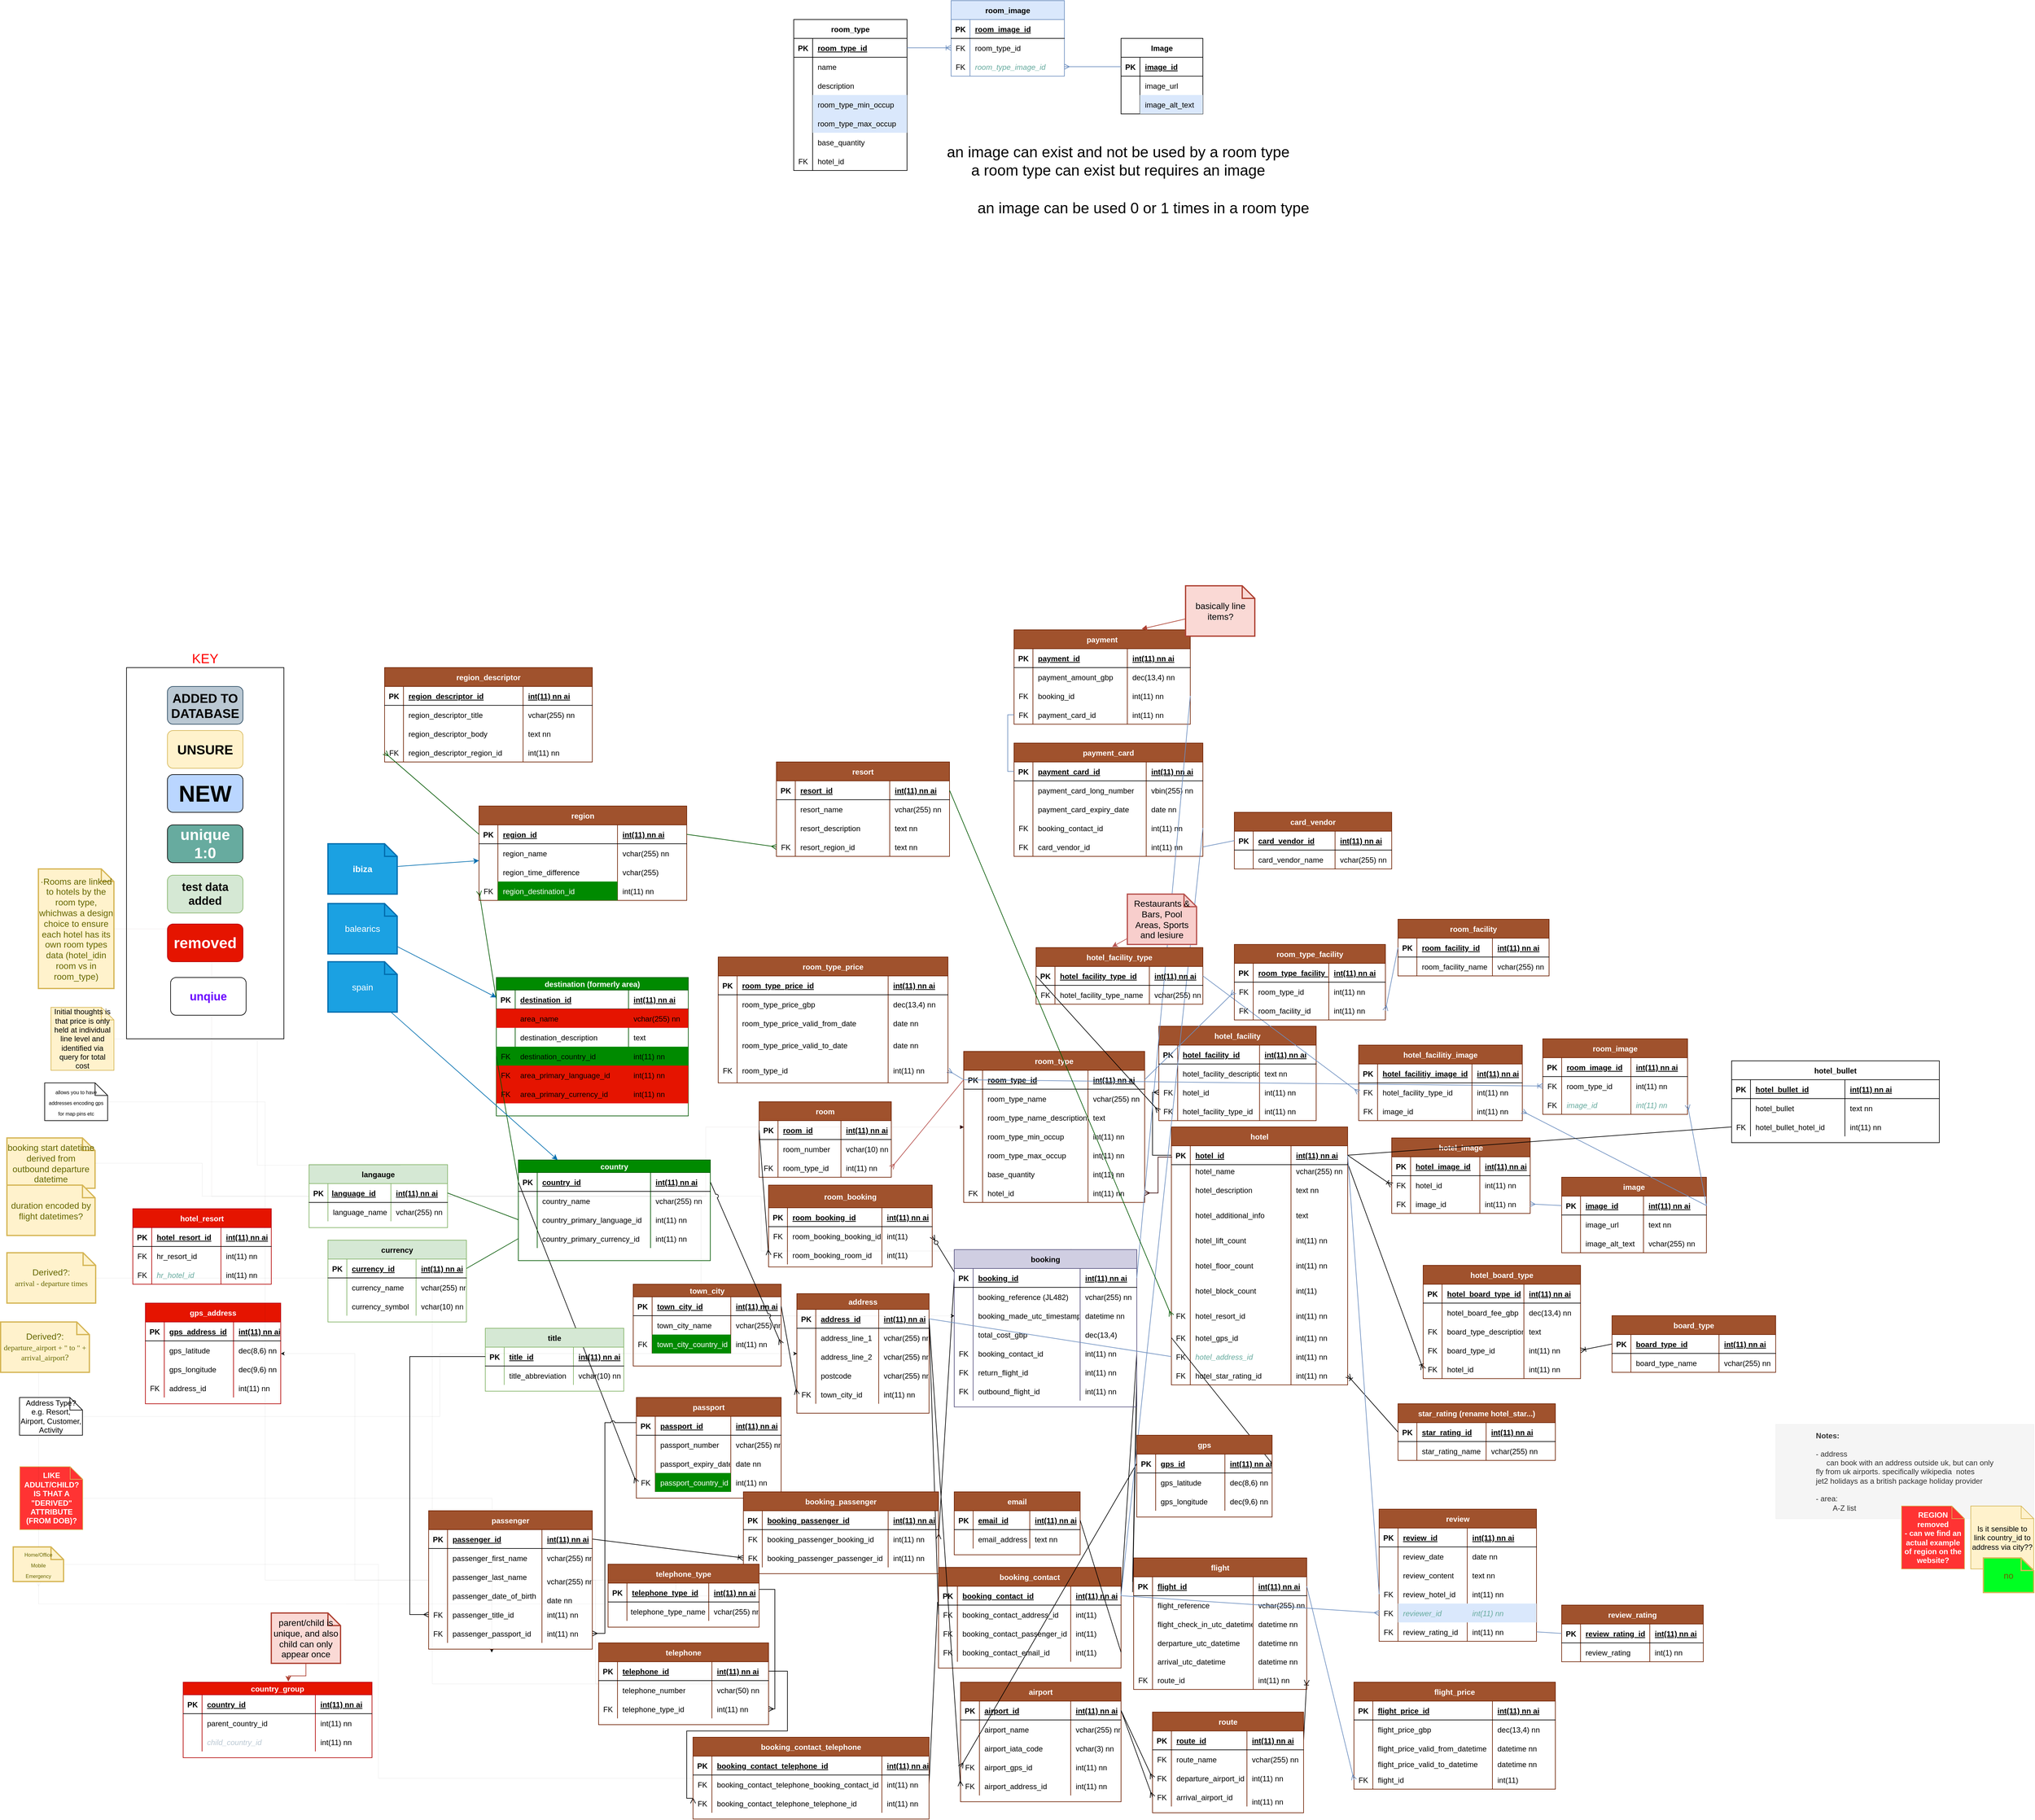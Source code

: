 <mxfile version="20.5.1" type="device"><diagram id="-2yeOfwBITJ53uySHP9W" name="Page-1"><mxGraphModel dx="2103" dy="2995" grid="1" gridSize="10" guides="1" tooltips="1" connect="1" arrows="1" fold="1" page="1" pageScale="1" pageWidth="1200" pageHeight="1920" math="0" shadow="0"><root><mxCell id="0"/><mxCell id="1" parent="0"/><mxCell id="1the9cqELfsIehUIT3sz-108" value="KEY" style="rounded=0;whiteSpace=wrap;html=1;fontSize=21;fontColor=#FF0000;labelPosition=center;verticalLabelPosition=top;align=center;verticalAlign=bottom;" parent="1" vertex="1"><mxGeometry x="380" y="-670" width="250" height="590" as="geometry"/></mxCell><mxCell id="WThsMtTnSutkIoZV56As-1226" value="" style="fontSize=12;html=1;endArrow=ERzeroToMany;endFill=1;rounded=0;exitX=0.002;exitY=0.222;exitDx=0;exitDy=0;entryX=1;entryY=0.5;entryDx=0;entryDy=0;fillColor=#f8cecc;strokeColor=#000000;exitPerimeter=0;" parent="1" source="WThsMtTnSutkIoZV56As-1159" target="WThsMtTnSutkIoZV56As-1217" edge="1"><mxGeometry width="100" height="100" relative="1" as="geometry"><mxPoint x="1570" y="1215" as="sourcePoint"/><mxPoint x="1670" y="1241" as="targetPoint"/></mxGeometry></mxCell><mxCell id="WThsMtTnSutkIoZV56As-891" value="" style="fontSize=12;html=1;endArrow=ERoneToMany;rounded=0;exitX=1;exitY=0.5;exitDx=0;exitDy=0;entryX=1;entryY=0.5;entryDx=0;entryDy=0;" parent="1" source="WThsMtTnSutkIoZV56As-810" target="WThsMtTnSutkIoZV56As-869" edge="1"><mxGeometry width="100" height="100" relative="1" as="geometry"><mxPoint x="2080" y="1507.5" as="sourcePoint"/><mxPoint x="2020" y="1347.5" as="targetPoint"/></mxGeometry></mxCell><mxCell id="WThsMtTnSutkIoZV56As-1356" style="edgeStyle=elbowEdgeStyle;rounded=0;orthogonalLoop=1;jettySize=auto;html=1;strokeWidth=0;fontFamily=Helvetica;fontSize=12;fontColor=#FF3333;fillColor=none;startArrow=none;" parent="1" source="WThsMtTnSutkIoZV56As-67" target="WThsMtTnSutkIoZV56As-1186" edge="1"><mxGeometry relative="1" as="geometry"/></mxCell><mxCell id="WThsMtTnSutkIoZV56As-1353" value="&lt;div&gt;booking start datetime derived from&lt;/div&gt;&lt;div&gt;outbound departure datetime&lt;br&gt;&lt;/div&gt;" style="shape=note;strokeWidth=2;fontSize=14;size=20;whiteSpace=wrap;html=1;fillColor=#fff2cc;strokeColor=#d6b656;fontColor=#666600;fontFamily=Helvetica;" parent="1" vertex="1"><mxGeometry x="190" y="77.5" width="140" height="80" as="geometry"/></mxCell><mxCell id="WThsMtTnSutkIoZV56As-1355" value="duration encoded by flight datetimes?" style="shape=note;strokeWidth=2;fontSize=14;size=20;whiteSpace=wrap;html=1;fillColor=#fff2cc;strokeColor=#d6b656;fontColor=#666600;fontFamily=Helvetica;" parent="1" vertex="1"><mxGeometry x="190" y="152.5" width="140" height="80" as="geometry"/></mxCell><mxCell id="WThsMtTnSutkIoZV56As-2" value="address" style="shape=table;startSize=25;container=1;collapsible=1;childLayout=tableLayout;fixedRows=1;rowLines=0;fontStyle=1;align=center;resizeLast=1;fillColor=#a0522d;strokeColor=#6D1F00;gradientDirection=east;fontColor=#ffffff;" parent="1" vertex="1"><mxGeometry x="1445" y="325" width="210" height="190" as="geometry"/></mxCell><mxCell id="WThsMtTnSutkIoZV56As-3" value="" style="shape=tableRow;horizontal=0;startSize=0;swimlaneHead=0;swimlaneBody=0;fillColor=none;collapsible=0;dropTarget=0;points=[[0,0.5],[1,0.5]];portConstraint=eastwest;top=0;left=0;right=0;bottom=1;" parent="WThsMtTnSutkIoZV56As-2" vertex="1"><mxGeometry y="25" width="210" height="30" as="geometry"/></mxCell><mxCell id="WThsMtTnSutkIoZV56As-4" value="PK" style="shape=partialRectangle;connectable=0;fillColor=none;top=0;left=0;bottom=0;right=0;fontStyle=1;overflow=hidden;" parent="WThsMtTnSutkIoZV56As-3" vertex="1"><mxGeometry width="30" height="30" as="geometry"><mxRectangle width="30" height="30" as="alternateBounds"/></mxGeometry></mxCell><mxCell id="WThsMtTnSutkIoZV56As-5" value="address_id" style="shape=partialRectangle;connectable=0;fillColor=none;top=0;left=0;bottom=0;right=0;align=left;spacingLeft=6;fontStyle=5;overflow=hidden;" parent="WThsMtTnSutkIoZV56As-3" vertex="1"><mxGeometry x="30" width="100" height="30" as="geometry"><mxRectangle width="100" height="30" as="alternateBounds"/></mxGeometry></mxCell><mxCell id="1the9cqELfsIehUIT3sz-120" value="int(11) nn ai" style="shape=partialRectangle;connectable=0;fillColor=none;top=0;left=0;bottom=0;right=0;align=left;spacingLeft=6;fontStyle=5;overflow=hidden;" parent="WThsMtTnSutkIoZV56As-3" vertex="1"><mxGeometry x="130" width="80" height="30" as="geometry"><mxRectangle width="80" height="30" as="alternateBounds"/></mxGeometry></mxCell><mxCell id="WThsMtTnSutkIoZV56As-6" value="" style="shape=tableRow;horizontal=0;startSize=0;swimlaneHead=0;swimlaneBody=0;fillColor=none;collapsible=0;dropTarget=0;points=[[0,0.5],[1,0.5]];portConstraint=eastwest;top=0;left=0;right=0;bottom=0;" parent="WThsMtTnSutkIoZV56As-2" vertex="1"><mxGeometry y="55" width="210" height="30" as="geometry"/></mxCell><mxCell id="WThsMtTnSutkIoZV56As-7" value="" style="shape=partialRectangle;connectable=0;fillColor=none;top=0;left=0;bottom=0;right=0;editable=1;overflow=hidden;" parent="WThsMtTnSutkIoZV56As-6" vertex="1"><mxGeometry width="30" height="30" as="geometry"><mxRectangle width="30" height="30" as="alternateBounds"/></mxGeometry></mxCell><mxCell id="WThsMtTnSutkIoZV56As-8" value="address_line_1" style="shape=partialRectangle;connectable=0;fillColor=none;top=0;left=0;bottom=0;right=0;align=left;spacingLeft=6;overflow=hidden;" parent="WThsMtTnSutkIoZV56As-6" vertex="1"><mxGeometry x="30" width="100" height="30" as="geometry"><mxRectangle width="100" height="30" as="alternateBounds"/></mxGeometry></mxCell><mxCell id="1the9cqELfsIehUIT3sz-121" value="vchar(255) nn" style="shape=partialRectangle;connectable=0;fillColor=none;top=0;left=0;bottom=0;right=0;align=left;spacingLeft=6;overflow=hidden;" parent="WThsMtTnSutkIoZV56As-6" vertex="1"><mxGeometry x="130" width="80" height="30" as="geometry"><mxRectangle width="80" height="30" as="alternateBounds"/></mxGeometry></mxCell><mxCell id="WThsMtTnSutkIoZV56As-9" value="" style="shape=tableRow;horizontal=0;startSize=0;swimlaneHead=0;swimlaneBody=0;fillColor=none;collapsible=0;dropTarget=0;points=[[0,0.5],[1,0.5]];portConstraint=eastwest;top=0;left=0;right=0;bottom=0;" parent="WThsMtTnSutkIoZV56As-2" vertex="1"><mxGeometry y="85" width="210" height="30" as="geometry"/></mxCell><mxCell id="WThsMtTnSutkIoZV56As-10" value="" style="shape=partialRectangle;connectable=0;fillColor=none;top=0;left=0;bottom=0;right=0;editable=1;overflow=hidden;" parent="WThsMtTnSutkIoZV56As-9" vertex="1"><mxGeometry width="30" height="30" as="geometry"><mxRectangle width="30" height="30" as="alternateBounds"/></mxGeometry></mxCell><mxCell id="WThsMtTnSutkIoZV56As-11" value="address_line_2" style="shape=partialRectangle;connectable=0;fillColor=none;top=0;left=0;bottom=0;right=0;align=left;spacingLeft=6;overflow=hidden;" parent="WThsMtTnSutkIoZV56As-9" vertex="1"><mxGeometry x="30" width="100" height="30" as="geometry"><mxRectangle width="100" height="30" as="alternateBounds"/></mxGeometry></mxCell><mxCell id="1the9cqELfsIehUIT3sz-122" value="vchar(255) nn" style="shape=partialRectangle;connectable=0;fillColor=none;top=0;left=0;bottom=0;right=0;align=left;spacingLeft=6;overflow=hidden;" parent="WThsMtTnSutkIoZV56As-9" vertex="1"><mxGeometry x="130" width="80" height="30" as="geometry"><mxRectangle width="80" height="30" as="alternateBounds"/></mxGeometry></mxCell><mxCell id="WThsMtTnSutkIoZV56As-12" value="" style="shape=tableRow;horizontal=0;startSize=0;swimlaneHead=0;swimlaneBody=0;fillColor=none;collapsible=0;dropTarget=0;points=[[0,0.5],[1,0.5]];portConstraint=eastwest;top=0;left=0;right=0;bottom=0;" parent="WThsMtTnSutkIoZV56As-2" vertex="1"><mxGeometry y="115" width="210" height="30" as="geometry"/></mxCell><mxCell id="WThsMtTnSutkIoZV56As-13" value="" style="shape=partialRectangle;connectable=0;fillColor=none;top=0;left=0;bottom=0;right=0;editable=1;overflow=hidden;" parent="WThsMtTnSutkIoZV56As-12" vertex="1"><mxGeometry width="30" height="30" as="geometry"><mxRectangle width="30" height="30" as="alternateBounds"/></mxGeometry></mxCell><mxCell id="WThsMtTnSutkIoZV56As-14" value="postcode" style="shape=partialRectangle;connectable=0;top=0;left=0;bottom=0;right=0;align=left;spacingLeft=6;overflow=hidden;fillColor=none;" parent="WThsMtTnSutkIoZV56As-12" vertex="1"><mxGeometry x="30" width="100" height="30" as="geometry"><mxRectangle width="100" height="30" as="alternateBounds"/></mxGeometry></mxCell><mxCell id="1the9cqELfsIehUIT3sz-123" value="vchar(255) nn" style="shape=partialRectangle;connectable=0;top=0;left=0;bottom=0;right=0;align=left;spacingLeft=6;overflow=hidden;fillColor=none;" parent="WThsMtTnSutkIoZV56As-12" vertex="1"><mxGeometry x="130" width="80" height="30" as="geometry"><mxRectangle width="80" height="30" as="alternateBounds"/></mxGeometry></mxCell><mxCell id="WThsMtTnSutkIoZV56As-1427" value="" style="shape=tableRow;horizontal=0;startSize=0;swimlaneHead=0;swimlaneBody=0;fillColor=none;collapsible=0;dropTarget=0;points=[[0,0.5],[1,0.5]];portConstraint=eastwest;top=0;left=0;right=0;bottom=0;" parent="WThsMtTnSutkIoZV56As-2" vertex="1"><mxGeometry y="145" width="210" height="30" as="geometry"/></mxCell><mxCell id="WThsMtTnSutkIoZV56As-1428" value="FK" style="shape=partialRectangle;connectable=0;fillColor=none;top=0;left=0;bottom=0;right=0;editable=1;overflow=hidden;" parent="WThsMtTnSutkIoZV56As-1427" vertex="1"><mxGeometry width="30" height="30" as="geometry"><mxRectangle width="30" height="30" as="alternateBounds"/></mxGeometry></mxCell><mxCell id="WThsMtTnSutkIoZV56As-1429" value="town_city_id" style="shape=partialRectangle;connectable=0;top=0;left=0;bottom=0;right=0;align=left;spacingLeft=6;overflow=hidden;fillColor=none;" parent="WThsMtTnSutkIoZV56As-1427" vertex="1"><mxGeometry x="30" width="100" height="30" as="geometry"><mxRectangle width="100" height="30" as="alternateBounds"/></mxGeometry></mxCell><mxCell id="1the9cqELfsIehUIT3sz-124" value="int(11) nn" style="shape=partialRectangle;connectable=0;top=0;left=0;bottom=0;right=0;align=left;spacingLeft=6;overflow=hidden;fillColor=none;" parent="WThsMtTnSutkIoZV56As-1427" vertex="1"><mxGeometry x="130" width="80" height="30" as="geometry"><mxRectangle width="80" height="30" as="alternateBounds"/></mxGeometry></mxCell><mxCell id="WThsMtTnSutkIoZV56As-15" value="town_city" style="shape=table;startSize=20;container=1;collapsible=1;childLayout=tableLayout;fixedRows=1;rowLines=0;fontStyle=1;align=center;resizeLast=1;fillColor=#a0522d;strokeColor=#6D1F00;gradientDirection=east;swimlaneFillColor=none;fontColor=#ffffff;" parent="1" vertex="1"><mxGeometry x="1185" y="310" width="235" height="130" as="geometry"/></mxCell><mxCell id="WThsMtTnSutkIoZV56As-16" value="" style="shape=tableRow;horizontal=0;startSize=0;swimlaneHead=0;swimlaneBody=0;fillColor=none;collapsible=0;dropTarget=0;points=[[0,0.5],[1,0.5]];portConstraint=eastwest;top=0;left=0;right=0;bottom=1;" parent="WThsMtTnSutkIoZV56As-15" vertex="1"><mxGeometry y="20" width="235" height="30" as="geometry"/></mxCell><mxCell id="WThsMtTnSutkIoZV56As-17" value="PK" style="shape=partialRectangle;connectable=0;fillColor=none;top=0;left=0;bottom=0;right=0;fontStyle=1;overflow=hidden;" parent="WThsMtTnSutkIoZV56As-16" vertex="1"><mxGeometry width="30" height="30" as="geometry"><mxRectangle width="30" height="30" as="alternateBounds"/></mxGeometry></mxCell><mxCell id="WThsMtTnSutkIoZV56As-18" value="town_city_id" style="shape=partialRectangle;connectable=0;fillColor=none;top=0;left=0;bottom=0;right=0;align=left;spacingLeft=6;fontStyle=5;overflow=hidden;" parent="WThsMtTnSutkIoZV56As-16" vertex="1"><mxGeometry x="30" width="125" height="30" as="geometry"><mxRectangle width="125" height="30" as="alternateBounds"/></mxGeometry></mxCell><mxCell id="1the9cqELfsIehUIT3sz-89" value="int(11) nn ai" style="shape=partialRectangle;connectable=0;fillColor=none;top=0;left=0;bottom=0;right=0;align=left;spacingLeft=6;fontStyle=5;overflow=hidden;" parent="WThsMtTnSutkIoZV56As-16" vertex="1"><mxGeometry x="155" width="80" height="30" as="geometry"><mxRectangle width="80" height="30" as="alternateBounds"/></mxGeometry></mxCell><mxCell id="WThsMtTnSutkIoZV56As-19" value="" style="shape=tableRow;horizontal=0;startSize=0;swimlaneHead=0;swimlaneBody=0;fillColor=none;collapsible=0;dropTarget=0;points=[[0,0.5],[1,0.5]];portConstraint=eastwest;top=0;left=0;right=0;bottom=0;" parent="WThsMtTnSutkIoZV56As-15" vertex="1"><mxGeometry y="50" width="235" height="30" as="geometry"/></mxCell><mxCell id="WThsMtTnSutkIoZV56As-20" value="" style="shape=partialRectangle;connectable=0;fillColor=none;top=0;left=0;bottom=0;right=0;editable=1;overflow=hidden;" parent="WThsMtTnSutkIoZV56As-19" vertex="1"><mxGeometry width="30" height="30" as="geometry"><mxRectangle width="30" height="30" as="alternateBounds"/></mxGeometry></mxCell><mxCell id="WThsMtTnSutkIoZV56As-21" value="town_city_name" style="shape=partialRectangle;connectable=0;fillColor=none;top=0;left=0;bottom=0;right=0;align=left;spacingLeft=6;overflow=hidden;" parent="WThsMtTnSutkIoZV56As-19" vertex="1"><mxGeometry x="30" width="125" height="30" as="geometry"><mxRectangle width="125" height="30" as="alternateBounds"/></mxGeometry></mxCell><mxCell id="1the9cqELfsIehUIT3sz-90" value="vchar(255) nn" style="shape=partialRectangle;connectable=0;fillColor=none;top=0;left=0;bottom=0;right=0;align=left;spacingLeft=6;overflow=hidden;" parent="WThsMtTnSutkIoZV56As-19" vertex="1"><mxGeometry x="155" width="80" height="30" as="geometry"><mxRectangle width="80" height="30" as="alternateBounds"/></mxGeometry></mxCell><mxCell id="WThsMtTnSutkIoZV56As-22" value="" style="shape=tableRow;horizontal=0;startSize=0;swimlaneHead=0;swimlaneBody=0;fillColor=none;collapsible=0;dropTarget=0;points=[[0,0.5],[1,0.5]];portConstraint=eastwest;top=0;left=0;right=0;bottom=0;" parent="WThsMtTnSutkIoZV56As-15" vertex="1"><mxGeometry y="80" width="235" height="30" as="geometry"/></mxCell><mxCell id="WThsMtTnSutkIoZV56As-23" value="FK" style="shape=partialRectangle;connectable=0;fillColor=none;top=0;left=0;bottom=0;right=0;editable=1;overflow=hidden;" parent="WThsMtTnSutkIoZV56As-22" vertex="1"><mxGeometry width="30" height="30" as="geometry"><mxRectangle width="30" height="30" as="alternateBounds"/></mxGeometry></mxCell><mxCell id="WThsMtTnSutkIoZV56As-24" value="town_city_country_id" style="shape=partialRectangle;connectable=0;fillColor=#008a00;top=0;left=0;bottom=0;right=0;align=left;spacingLeft=6;overflow=hidden;fontColor=#ffffff;strokeColor=#005700;" parent="WThsMtTnSutkIoZV56As-22" vertex="1"><mxGeometry x="30" width="125" height="30" as="geometry"><mxRectangle width="125" height="30" as="alternateBounds"/></mxGeometry></mxCell><mxCell id="1the9cqELfsIehUIT3sz-91" value="int(11) nn" style="shape=partialRectangle;connectable=0;fillColor=none;top=0;left=0;bottom=0;right=0;align=left;spacingLeft=6;overflow=hidden;" parent="WThsMtTnSutkIoZV56As-22" vertex="1"><mxGeometry x="155" width="80" height="30" as="geometry"><mxRectangle width="80" height="30" as="alternateBounds"/></mxGeometry></mxCell><mxCell id="WThsMtTnSutkIoZV56As-51" value="destination (formerly area)" style="shape=table;startSize=20;container=1;collapsible=1;childLayout=tableLayout;fixedRows=1;rowLines=0;fontStyle=1;align=center;resizeLast=1;fillColor=#008a00;strokeColor=#005700;gradientDirection=east;fontColor=#ffffff;" parent="1" vertex="1"><mxGeometry x="967.5" y="-177.5" width="305" height="220" as="geometry"/></mxCell><mxCell id="WThsMtTnSutkIoZV56As-52" value="" style="shape=tableRow;horizontal=0;startSize=0;swimlaneHead=0;swimlaneBody=0;fillColor=none;collapsible=0;dropTarget=0;points=[[0,0.5],[1,0.5]];portConstraint=eastwest;top=0;left=0;right=0;bottom=1;" parent="WThsMtTnSutkIoZV56As-51" vertex="1"><mxGeometry y="20" width="305" height="30" as="geometry"/></mxCell><mxCell id="WThsMtTnSutkIoZV56As-53" value="PK" style="shape=partialRectangle;connectable=0;fillColor=none;top=0;left=0;bottom=0;right=0;fontStyle=1;overflow=hidden;" parent="WThsMtTnSutkIoZV56As-52" vertex="1"><mxGeometry width="30" height="30" as="geometry"><mxRectangle width="30" height="30" as="alternateBounds"/></mxGeometry></mxCell><mxCell id="WThsMtTnSutkIoZV56As-54" value="destination_id" style="shape=partialRectangle;connectable=0;fillColor=none;top=0;left=0;bottom=0;right=0;align=left;spacingLeft=6;fontStyle=5;overflow=hidden;" parent="WThsMtTnSutkIoZV56As-52" vertex="1"><mxGeometry x="30" width="180" height="30" as="geometry"><mxRectangle width="180" height="30" as="alternateBounds"/></mxGeometry></mxCell><mxCell id="1the9cqELfsIehUIT3sz-82" value="int(11) nn ai" style="shape=partialRectangle;connectable=0;fillColor=none;top=0;left=0;bottom=0;right=0;align=left;spacingLeft=6;fontStyle=5;overflow=hidden;" parent="WThsMtTnSutkIoZV56As-52" vertex="1"><mxGeometry x="210" width="95" height="30" as="geometry"><mxRectangle width="95" height="30" as="alternateBounds"/></mxGeometry></mxCell><mxCell id="WThsMtTnSutkIoZV56As-58" value="" style="shape=tableRow;horizontal=0;startSize=0;swimlaneHead=0;swimlaneBody=0;fillColor=#e51400;collapsible=0;dropTarget=0;points=[[0,0.5],[1,0.5]];portConstraint=eastwest;top=0;left=0;right=0;bottom=0;fontColor=#ffffff;strokeColor=#B20000;" parent="WThsMtTnSutkIoZV56As-51" vertex="1"><mxGeometry y="50" width="305" height="30" as="geometry"/></mxCell><mxCell id="WThsMtTnSutkIoZV56As-59" value="" style="shape=partialRectangle;connectable=0;fillColor=none;top=0;left=0;bottom=0;right=0;editable=1;overflow=hidden;" parent="WThsMtTnSutkIoZV56As-58" vertex="1"><mxGeometry width="30" height="30" as="geometry"><mxRectangle width="30" height="30" as="alternateBounds"/></mxGeometry></mxCell><mxCell id="WThsMtTnSutkIoZV56As-60" value="area_name" style="shape=partialRectangle;connectable=0;fillColor=none;top=0;left=0;bottom=0;right=0;align=left;spacingLeft=6;overflow=hidden;fontColor=#000000;" parent="WThsMtTnSutkIoZV56As-58" vertex="1"><mxGeometry x="30" width="180" height="30" as="geometry"><mxRectangle width="180" height="30" as="alternateBounds"/></mxGeometry></mxCell><mxCell id="1the9cqELfsIehUIT3sz-84" value="vchar(255) nn" style="shape=partialRectangle;connectable=0;fillColor=none;top=0;left=0;bottom=0;right=0;align=left;spacingLeft=6;overflow=hidden;" parent="WThsMtTnSutkIoZV56As-58" vertex="1"><mxGeometry x="210" width="95" height="30" as="geometry"><mxRectangle width="95" height="30" as="alternateBounds"/></mxGeometry></mxCell><mxCell id="jvkMjFOY1bVNzYuXxAF1-2" value="" style="shape=tableRow;horizontal=0;startSize=0;swimlaneHead=0;swimlaneBody=0;fillColor=none;collapsible=0;dropTarget=0;points=[[0,0.5],[1,0.5]];portConstraint=eastwest;top=0;left=0;right=0;bottom=0;" parent="WThsMtTnSutkIoZV56As-51" vertex="1"><mxGeometry y="80" width="305" height="30" as="geometry"/></mxCell><mxCell id="jvkMjFOY1bVNzYuXxAF1-3" value="" style="shape=partialRectangle;connectable=0;fillColor=none;top=0;left=0;bottom=0;right=0;editable=1;overflow=hidden;" parent="jvkMjFOY1bVNzYuXxAF1-2" vertex="1"><mxGeometry width="30" height="30" as="geometry"><mxRectangle width="30" height="30" as="alternateBounds"/></mxGeometry></mxCell><mxCell id="jvkMjFOY1bVNzYuXxAF1-4" value="destination_description" style="shape=partialRectangle;connectable=0;fillColor=none;top=0;left=0;bottom=0;right=0;align=left;spacingLeft=6;overflow=hidden;" parent="jvkMjFOY1bVNzYuXxAF1-2" vertex="1"><mxGeometry x="30" width="180" height="30" as="geometry"><mxRectangle width="180" height="30" as="alternateBounds"/></mxGeometry></mxCell><mxCell id="jvkMjFOY1bVNzYuXxAF1-5" value="text" style="shape=partialRectangle;connectable=0;fillColor=none;top=0;left=0;bottom=0;right=0;align=left;spacingLeft=6;overflow=hidden;" parent="jvkMjFOY1bVNzYuXxAF1-2" vertex="1"><mxGeometry x="210" width="95" height="30" as="geometry"><mxRectangle width="95" height="30" as="alternateBounds"/></mxGeometry></mxCell><mxCell id="BdMTAPcxadF1Zf6jVl9i-45" value="" style="shape=tableRow;horizontal=0;startSize=0;swimlaneHead=0;swimlaneBody=0;fillColor=#008a00;collapsible=0;dropTarget=0;points=[[0,0.5],[1,0.5]];portConstraint=eastwest;top=0;left=0;right=0;bottom=0;fontColor=#ffffff;strokeColor=#005700;" vertex="1" parent="WThsMtTnSutkIoZV56As-51"><mxGeometry y="110" width="305" height="30" as="geometry"/></mxCell><mxCell id="BdMTAPcxadF1Zf6jVl9i-46" value="FK" style="shape=partialRectangle;connectable=0;fillColor=none;top=0;left=0;bottom=0;right=0;editable=1;overflow=hidden;" vertex="1" parent="BdMTAPcxadF1Zf6jVl9i-45"><mxGeometry width="30" height="30" as="geometry"><mxRectangle width="30" height="30" as="alternateBounds"/></mxGeometry></mxCell><mxCell id="BdMTAPcxadF1Zf6jVl9i-47" value="destination_country_id" style="shape=partialRectangle;connectable=0;fillColor=#008a00;top=0;left=0;bottom=0;right=0;align=left;spacingLeft=6;overflow=hidden;fontColor=#000000;strokeColor=#005700;fontStyle=0" vertex="1" parent="BdMTAPcxadF1Zf6jVl9i-45"><mxGeometry x="30" width="180" height="30" as="geometry"><mxRectangle width="180" height="30" as="alternateBounds"/></mxGeometry></mxCell><mxCell id="BdMTAPcxadF1Zf6jVl9i-48" value="int(11) nn" style="shape=partialRectangle;connectable=0;fillColor=none;top=0;left=0;bottom=0;right=0;align=left;spacingLeft=6;overflow=hidden;" vertex="1" parent="BdMTAPcxadF1Zf6jVl9i-45"><mxGeometry x="210" width="95" height="30" as="geometry"><mxRectangle width="95" height="30" as="alternateBounds"/></mxGeometry></mxCell><mxCell id="83xY1RKOyZaf5RvNTVLu-32" value="" style="shape=tableRow;horizontal=0;startSize=0;swimlaneHead=0;swimlaneBody=0;fillColor=#e51400;collapsible=0;dropTarget=0;points=[[0,0.5],[1,0.5]];portConstraint=eastwest;top=0;left=0;right=0;bottom=0;fontColor=#ffffff;strokeColor=#B20000;" parent="WThsMtTnSutkIoZV56As-51" vertex="1"><mxGeometry y="140" width="305" height="30" as="geometry"/></mxCell><mxCell id="83xY1RKOyZaf5RvNTVLu-33" value="FK" style="shape=partialRectangle;connectable=0;fillColor=none;top=0;left=0;bottom=0;right=0;editable=1;overflow=hidden;" parent="83xY1RKOyZaf5RvNTVLu-32" vertex="1"><mxGeometry width="30" height="30" as="geometry"><mxRectangle width="30" height="30" as="alternateBounds"/></mxGeometry></mxCell><mxCell id="83xY1RKOyZaf5RvNTVLu-34" value="area_primary_language_id" style="shape=partialRectangle;connectable=0;fillColor=none;top=0;left=0;bottom=0;right=0;align=left;spacingLeft=6;overflow=hidden;" parent="83xY1RKOyZaf5RvNTVLu-32" vertex="1"><mxGeometry x="30" width="180" height="30" as="geometry"><mxRectangle width="180" height="30" as="alternateBounds"/></mxGeometry></mxCell><mxCell id="83xY1RKOyZaf5RvNTVLu-35" value="int(11) nn" style="shape=partialRectangle;connectable=0;fillColor=none;top=0;left=0;bottom=0;right=0;align=left;spacingLeft=6;overflow=hidden;" parent="83xY1RKOyZaf5RvNTVLu-32" vertex="1"><mxGeometry x="210" width="95" height="30" as="geometry"><mxRectangle width="95" height="30" as="alternateBounds"/></mxGeometry></mxCell><mxCell id="83xY1RKOyZaf5RvNTVLu-40" value="" style="shape=tableRow;horizontal=0;startSize=0;swimlaneHead=0;swimlaneBody=0;fillColor=#e51400;collapsible=0;dropTarget=0;points=[[0,0.5],[1,0.5]];portConstraint=eastwest;top=0;left=0;right=0;bottom=0;fontColor=#ffffff;strokeColor=#B20000;" parent="WThsMtTnSutkIoZV56As-51" vertex="1"><mxGeometry y="170" width="305" height="30" as="geometry"/></mxCell><mxCell id="83xY1RKOyZaf5RvNTVLu-41" value="FK" style="shape=partialRectangle;connectable=0;fillColor=none;top=0;left=0;bottom=0;right=0;editable=1;overflow=hidden;" parent="83xY1RKOyZaf5RvNTVLu-40" vertex="1"><mxGeometry width="30" height="30" as="geometry"><mxRectangle width="30" height="30" as="alternateBounds"/></mxGeometry></mxCell><mxCell id="83xY1RKOyZaf5RvNTVLu-42" value="area_primary_currency_id" style="shape=partialRectangle;connectable=0;fillColor=none;top=0;left=0;bottom=0;right=0;align=left;spacingLeft=6;overflow=hidden;" parent="83xY1RKOyZaf5RvNTVLu-40" vertex="1"><mxGeometry x="30" width="180" height="30" as="geometry"><mxRectangle width="180" height="30" as="alternateBounds"/></mxGeometry></mxCell><mxCell id="83xY1RKOyZaf5RvNTVLu-43" value="int(11) nn" style="shape=partialRectangle;connectable=0;fillColor=none;top=0;left=0;bottom=0;right=0;align=left;spacingLeft=6;overflow=hidden;" parent="83xY1RKOyZaf5RvNTVLu-40" vertex="1"><mxGeometry x="210" width="95" height="30" as="geometry"><mxRectangle width="95" height="30" as="alternateBounds"/></mxGeometry></mxCell><mxCell id="WThsMtTnSutkIoZV56As-90" value="&lt;div align=&quot;left&quot;&gt;&lt;b&gt;Notes:&lt;/b&gt;&lt;/div&gt;&lt;br&gt;&lt;div align=&quot;left&quot;&gt;- address&lt;br&gt;&amp;nbsp;&amp;nbsp; &amp;nbsp;&lt;span style=&quot;&quot;&gt;&#9;&lt;/span&gt;can book with an address outside uk, but can only&lt;/div&gt;&lt;div align=&quot;left&quot;&gt;&lt;span style=&quot;&quot;&gt;&#9;&lt;/span&gt;fly from uk airports. specifically wikipedia&amp;nbsp; notes&lt;span style=&quot;&quot;&gt;&lt;/span&gt;&lt;/div&gt;&lt;div align=&quot;left&quot;&gt;&lt;span style=&quot;&quot;&gt;&#9;&lt;/span&gt;jet2 holidays as a british package holiday provider&lt;br&gt;&lt;/div&gt;&lt;div&gt;&lt;br&gt;&lt;/div&gt;&lt;div align=&quot;left&quot;&gt;- area: &lt;br&gt;&lt;/div&gt;&lt;div align=&quot;left&quot;&gt;&lt;span style=&quot;white-space: pre;&quot;&gt;&#9;&lt;/span&gt;A-Z list&lt;/div&gt;" style="rounded=0;whiteSpace=wrap;html=1;strokeWidth=0;fontColor=#333333;fillColor=#f5f5f5;strokeColor=#666666;" parent="1" vertex="1"><mxGeometry x="3000" y="532.5" width="410" height="150" as="geometry"/></mxCell><mxCell id="WThsMtTnSutkIoZV56As-91" value="booking_contact" style="shape=table;startSize=30;container=1;collapsible=1;childLayout=tableLayout;fixedRows=1;rowLines=0;fontStyle=1;align=center;resizeLast=1;fillColor=#a0522d;strokeColor=#6D1F00;fontColor=#ffffff;" parent="1" vertex="1"><mxGeometry x="1670" y="760" width="290" height="160" as="geometry"/></mxCell><mxCell id="WThsMtTnSutkIoZV56As-92" value="" style="shape=tableRow;horizontal=0;startSize=0;swimlaneHead=0;swimlaneBody=0;fillColor=none;collapsible=0;dropTarget=0;points=[[0,0.5],[1,0.5]];portConstraint=eastwest;top=0;left=0;right=0;bottom=1;" parent="WThsMtTnSutkIoZV56As-91" vertex="1"><mxGeometry y="30" width="290" height="30" as="geometry"/></mxCell><mxCell id="WThsMtTnSutkIoZV56As-93" value="PK" style="shape=partialRectangle;connectable=0;fillColor=none;top=0;left=0;bottom=0;right=0;fontStyle=1;overflow=hidden;" parent="WThsMtTnSutkIoZV56As-92" vertex="1"><mxGeometry width="30" height="30" as="geometry"><mxRectangle width="30" height="30" as="alternateBounds"/></mxGeometry></mxCell><mxCell id="WThsMtTnSutkIoZV56As-94" value="booking_contact_id" style="shape=partialRectangle;connectable=0;fillColor=none;top=0;left=0;bottom=0;right=0;align=left;spacingLeft=6;fontStyle=5;overflow=hidden;" parent="WThsMtTnSutkIoZV56As-92" vertex="1"><mxGeometry x="30" width="180" height="30" as="geometry"><mxRectangle width="180" height="30" as="alternateBounds"/></mxGeometry></mxCell><mxCell id="eUR8oNqSm_wJJm3nRPkl-1" value="int(11) nn ai" style="shape=partialRectangle;connectable=0;fillColor=none;top=0;left=0;bottom=0;right=0;align=left;spacingLeft=6;fontStyle=5;overflow=hidden;" parent="WThsMtTnSutkIoZV56As-92" vertex="1"><mxGeometry x="210" width="80" height="30" as="geometry"><mxRectangle width="80" height="30" as="alternateBounds"/></mxGeometry></mxCell><mxCell id="WThsMtTnSutkIoZV56As-95" value="" style="shape=tableRow;horizontal=0;startSize=0;swimlaneHead=0;swimlaneBody=0;fillColor=none;collapsible=0;dropTarget=0;points=[[0,0.5],[1,0.5]];portConstraint=eastwest;top=0;left=0;right=0;bottom=0;" parent="WThsMtTnSutkIoZV56As-91" vertex="1"><mxGeometry y="60" width="290" height="30" as="geometry"/></mxCell><mxCell id="WThsMtTnSutkIoZV56As-96" value="FK" style="shape=partialRectangle;connectable=0;fillColor=none;top=0;left=0;bottom=0;right=0;editable=1;overflow=hidden;" parent="WThsMtTnSutkIoZV56As-95" vertex="1"><mxGeometry width="30" height="30" as="geometry"><mxRectangle width="30" height="30" as="alternateBounds"/></mxGeometry></mxCell><mxCell id="WThsMtTnSutkIoZV56As-97" value="booking_contact_address_id" style="shape=partialRectangle;connectable=0;fillColor=none;top=0;left=0;bottom=0;right=0;align=left;spacingLeft=6;overflow=hidden;" parent="WThsMtTnSutkIoZV56As-95" vertex="1"><mxGeometry x="30" width="180" height="30" as="geometry"><mxRectangle width="180" height="30" as="alternateBounds"/></mxGeometry></mxCell><mxCell id="eUR8oNqSm_wJJm3nRPkl-2" value="int(11)" style="shape=partialRectangle;connectable=0;fillColor=none;top=0;left=0;bottom=0;right=0;align=left;spacingLeft=6;overflow=hidden;" parent="WThsMtTnSutkIoZV56As-95" vertex="1"><mxGeometry x="210" width="80" height="30" as="geometry"><mxRectangle width="80" height="30" as="alternateBounds"/></mxGeometry></mxCell><mxCell id="WThsMtTnSutkIoZV56As-98" value="" style="shape=tableRow;horizontal=0;startSize=0;swimlaneHead=0;swimlaneBody=0;fillColor=none;collapsible=0;dropTarget=0;points=[[0,0.5],[1,0.5]];portConstraint=eastwest;top=0;left=0;right=0;bottom=0;" parent="WThsMtTnSutkIoZV56As-91" vertex="1"><mxGeometry y="90" width="290" height="30" as="geometry"/></mxCell><mxCell id="WThsMtTnSutkIoZV56As-99" value="FK" style="shape=partialRectangle;connectable=0;fillColor=none;top=0;left=0;bottom=0;right=0;editable=1;overflow=hidden;" parent="WThsMtTnSutkIoZV56As-98" vertex="1"><mxGeometry width="30" height="30" as="geometry"><mxRectangle width="30" height="30" as="alternateBounds"/></mxGeometry></mxCell><mxCell id="WThsMtTnSutkIoZV56As-100" value="booking_contact_passenger_id" style="shape=partialRectangle;connectable=0;fillColor=none;top=0;left=0;bottom=0;right=0;align=left;spacingLeft=6;overflow=hidden;" parent="WThsMtTnSutkIoZV56As-98" vertex="1"><mxGeometry x="30" width="180" height="30" as="geometry"><mxRectangle width="180" height="30" as="alternateBounds"/></mxGeometry></mxCell><mxCell id="eUR8oNqSm_wJJm3nRPkl-3" value="int(11)" style="shape=partialRectangle;connectable=0;fillColor=none;top=0;left=0;bottom=0;right=0;align=left;spacingLeft=6;overflow=hidden;" parent="WThsMtTnSutkIoZV56As-98" vertex="1"><mxGeometry x="210" width="80" height="30" as="geometry"><mxRectangle width="80" height="30" as="alternateBounds"/></mxGeometry></mxCell><mxCell id="WThsMtTnSutkIoZV56As-101" value="" style="shape=tableRow;horizontal=0;startSize=0;swimlaneHead=0;swimlaneBody=0;fillColor=none;collapsible=0;dropTarget=0;points=[[0,0.5],[1,0.5]];portConstraint=eastwest;top=0;left=0;right=0;bottom=0;" parent="WThsMtTnSutkIoZV56As-91" vertex="1"><mxGeometry y="120" width="290" height="30" as="geometry"/></mxCell><mxCell id="WThsMtTnSutkIoZV56As-102" value="FK" style="shape=partialRectangle;connectable=0;fillColor=none;top=0;left=0;bottom=0;right=0;editable=1;overflow=hidden;" parent="WThsMtTnSutkIoZV56As-101" vertex="1"><mxGeometry width="30" height="30" as="geometry"><mxRectangle width="30" height="30" as="alternateBounds"/></mxGeometry></mxCell><mxCell id="WThsMtTnSutkIoZV56As-103" value="booking_contact_email_id" style="shape=partialRectangle;connectable=0;fillColor=none;top=0;left=0;bottom=0;right=0;align=left;spacingLeft=6;overflow=hidden;" parent="WThsMtTnSutkIoZV56As-101" vertex="1"><mxGeometry x="30" width="180" height="30" as="geometry"><mxRectangle width="180" height="30" as="alternateBounds"/></mxGeometry></mxCell><mxCell id="eUR8oNqSm_wJJm3nRPkl-4" value="int(11)" style="shape=partialRectangle;connectable=0;fillColor=none;top=0;left=0;bottom=0;right=0;align=left;spacingLeft=6;overflow=hidden;" parent="WThsMtTnSutkIoZV56As-101" vertex="1"><mxGeometry x="210" width="80" height="30" as="geometry"><mxRectangle width="80" height="30" as="alternateBounds"/></mxGeometry></mxCell><mxCell id="WThsMtTnSutkIoZV56As-126" value="" style="fontSize=12;html=1;endArrow=none;rounded=0;fontColor=#FF0000;exitX=1;exitY=0.5;exitDx=0;exitDy=0;entryX=1;entryY=0.5;entryDx=0;entryDy=0;edgeStyle=orthogonalEdgeStyle;endFill=0;startArrow=ERmany;startFill=0;" parent="1" source="WThsMtTnSutkIoZV56As-87" target="WThsMtTnSutkIoZV56As-119" edge="1"><mxGeometry width="100" height="100" relative="1" as="geometry"><mxPoint x="1070" y="1260" as="sourcePoint"/><mxPoint x="1070" y="1070" as="targetPoint"/><Array as="points"><mxPoint x="1410" y="985"/><mxPoint x="1410" y="795"/></Array></mxGeometry></mxCell><mxCell id="WThsMtTnSutkIoZV56As-127" value="currency" style="shape=table;startSize=30;container=1;collapsible=1;childLayout=tableLayout;fixedRows=1;rowLines=0;fontStyle=1;align=center;resizeLast=1;fillColor=#d5e8d4;strokeColor=#82b366;" parent="1" vertex="1"><mxGeometry x="700" y="240" width="220" height="130" as="geometry"/></mxCell><mxCell id="WThsMtTnSutkIoZV56As-128" value="" style="shape=tableRow;horizontal=0;startSize=0;swimlaneHead=0;swimlaneBody=0;fillColor=none;collapsible=0;dropTarget=0;points=[[0,0.5],[1,0.5]];portConstraint=eastwest;top=0;left=0;right=0;bottom=1;" parent="WThsMtTnSutkIoZV56As-127" vertex="1"><mxGeometry y="30" width="220" height="30" as="geometry"/></mxCell><mxCell id="WThsMtTnSutkIoZV56As-129" value="PK" style="shape=partialRectangle;connectable=0;fillColor=none;top=0;left=0;bottom=0;right=0;fontStyle=1;overflow=hidden;" parent="WThsMtTnSutkIoZV56As-128" vertex="1"><mxGeometry width="30" height="30" as="geometry"><mxRectangle width="30" height="30" as="alternateBounds"/></mxGeometry></mxCell><mxCell id="WThsMtTnSutkIoZV56As-130" value="currency_id" style="shape=partialRectangle;connectable=0;fillColor=none;top=0;left=0;bottom=0;right=0;align=left;spacingLeft=6;fontStyle=5;overflow=hidden;" parent="WThsMtTnSutkIoZV56As-128" vertex="1"><mxGeometry x="30" width="110" height="30" as="geometry"><mxRectangle width="110" height="30" as="alternateBounds"/></mxGeometry></mxCell><mxCell id="1the9cqELfsIehUIT3sz-76" value="int(11) nn ai" style="shape=partialRectangle;connectable=0;fillColor=none;top=0;left=0;bottom=0;right=0;align=left;spacingLeft=6;fontStyle=5;overflow=hidden;" parent="WThsMtTnSutkIoZV56As-128" vertex="1"><mxGeometry x="140" width="80" height="30" as="geometry"><mxRectangle width="80" height="30" as="alternateBounds"/></mxGeometry></mxCell><mxCell id="WThsMtTnSutkIoZV56As-131" value="" style="shape=tableRow;horizontal=0;startSize=0;swimlaneHead=0;swimlaneBody=0;fillColor=none;collapsible=0;dropTarget=0;points=[[0,0.5],[1,0.5]];portConstraint=eastwest;top=0;left=0;right=0;bottom=0;" parent="WThsMtTnSutkIoZV56As-127" vertex="1"><mxGeometry y="60" width="220" height="30" as="geometry"/></mxCell><mxCell id="WThsMtTnSutkIoZV56As-132" value="" style="shape=partialRectangle;connectable=0;fillColor=none;top=0;left=0;bottom=0;right=0;editable=1;overflow=hidden;" parent="WThsMtTnSutkIoZV56As-131" vertex="1"><mxGeometry width="30" height="30" as="geometry"><mxRectangle width="30" height="30" as="alternateBounds"/></mxGeometry></mxCell><mxCell id="WThsMtTnSutkIoZV56As-133" value="currency_name" style="shape=partialRectangle;connectable=0;fillColor=none;top=0;left=0;bottom=0;right=0;align=left;spacingLeft=6;overflow=hidden;" parent="WThsMtTnSutkIoZV56As-131" vertex="1"><mxGeometry x="30" width="110" height="30" as="geometry"><mxRectangle width="110" height="30" as="alternateBounds"/></mxGeometry></mxCell><mxCell id="1the9cqELfsIehUIT3sz-77" value="vchar(255) nn" style="shape=partialRectangle;connectable=0;fillColor=none;top=0;left=0;bottom=0;right=0;align=left;spacingLeft=6;overflow=hidden;" parent="WThsMtTnSutkIoZV56As-131" vertex="1"><mxGeometry x="140" width="80" height="30" as="geometry"><mxRectangle width="80" height="30" as="alternateBounds"/></mxGeometry></mxCell><mxCell id="WThsMtTnSutkIoZV56As-134" value="" style="shape=tableRow;horizontal=0;startSize=0;swimlaneHead=0;swimlaneBody=0;fillColor=none;collapsible=0;dropTarget=0;points=[[0,0.5],[1,0.5]];portConstraint=eastwest;top=0;left=0;right=0;bottom=0;" parent="WThsMtTnSutkIoZV56As-127" vertex="1"><mxGeometry y="90" width="220" height="30" as="geometry"/></mxCell><mxCell id="WThsMtTnSutkIoZV56As-135" value="" style="shape=partialRectangle;connectable=0;fillColor=none;top=0;left=0;bottom=0;right=0;editable=1;overflow=hidden;" parent="WThsMtTnSutkIoZV56As-134" vertex="1"><mxGeometry width="30" height="30" as="geometry"><mxRectangle width="30" height="30" as="alternateBounds"/></mxGeometry></mxCell><mxCell id="WThsMtTnSutkIoZV56As-136" value="currency_symbol" style="shape=partialRectangle;connectable=0;fillColor=none;top=0;left=0;bottom=0;right=0;align=left;spacingLeft=6;overflow=hidden;" parent="WThsMtTnSutkIoZV56As-134" vertex="1"><mxGeometry x="30" width="110" height="30" as="geometry"><mxRectangle width="110" height="30" as="alternateBounds"/></mxGeometry></mxCell><mxCell id="1the9cqELfsIehUIT3sz-78" value="vchar(10) nn" style="shape=partialRectangle;connectable=0;fillColor=none;top=0;left=0;bottom=0;right=0;align=left;spacingLeft=6;overflow=hidden;" parent="WThsMtTnSutkIoZV56As-134" vertex="1"><mxGeometry x="140" width="80" height="30" as="geometry"><mxRectangle width="80" height="30" as="alternateBounds"/></mxGeometry></mxCell><mxCell id="WThsMtTnSutkIoZV56As-152" value="" style="fontSize=12;html=1;endArrow=ERmany;rounded=0;fontColor=#FF0000;exitX=1;exitY=0.5;exitDx=0;exitDy=0;entryX=0;entryY=0.5;entryDx=0;entryDy=0;" parent="1" source="WThsMtTnSutkIoZV56As-16" target="WThsMtTnSutkIoZV56As-1427" edge="1"><mxGeometry width="100" height="100" relative="1" as="geometry"><mxPoint x="950" y="475" as="sourcePoint"/><mxPoint x="1210" y="375" as="targetPoint"/></mxGeometry></mxCell><mxCell id="WThsMtTnSutkIoZV56As-155" value="passport" style="shape=table;startSize=30;container=1;collapsible=1;childLayout=tableLayout;fixedRows=1;rowLines=0;fontStyle=1;align=center;resizeLast=1;fillColor=#a0522d;strokeColor=#6D1F00;fontColor=#ffffff;" parent="1" vertex="1"><mxGeometry x="1190" y="490" width="230" height="160" as="geometry"/></mxCell><mxCell id="WThsMtTnSutkIoZV56As-156" value="" style="shape=tableRow;horizontal=0;startSize=0;swimlaneHead=0;swimlaneBody=0;fillColor=none;collapsible=0;dropTarget=0;points=[[0,0.5],[1,0.5]];portConstraint=eastwest;top=0;left=0;right=0;bottom=1;" parent="WThsMtTnSutkIoZV56As-155" vertex="1"><mxGeometry y="30" width="230" height="30" as="geometry"/></mxCell><mxCell id="WThsMtTnSutkIoZV56As-157" value="PK" style="shape=partialRectangle;connectable=0;fillColor=none;top=0;left=0;bottom=0;right=0;fontStyle=1;overflow=hidden;" parent="WThsMtTnSutkIoZV56As-156" vertex="1"><mxGeometry width="30" height="30" as="geometry"><mxRectangle width="30" height="30" as="alternateBounds"/></mxGeometry></mxCell><mxCell id="WThsMtTnSutkIoZV56As-158" value="passport_id" style="shape=partialRectangle;connectable=0;fillColor=none;top=0;left=0;bottom=0;right=0;align=left;spacingLeft=6;fontStyle=5;overflow=hidden;" parent="WThsMtTnSutkIoZV56As-156" vertex="1"><mxGeometry x="30" width="120" height="30" as="geometry"><mxRectangle width="120" height="30" as="alternateBounds"/></mxGeometry></mxCell><mxCell id="1the9cqELfsIehUIT3sz-93" value="int(11) nn ai" style="shape=partialRectangle;connectable=0;fillColor=none;top=0;left=0;bottom=0;right=0;align=left;spacingLeft=6;fontStyle=5;overflow=hidden;" parent="WThsMtTnSutkIoZV56As-156" vertex="1"><mxGeometry x="150" width="80" height="30" as="geometry"><mxRectangle width="80" height="30" as="alternateBounds"/></mxGeometry></mxCell><mxCell id="WThsMtTnSutkIoZV56As-159" value="" style="shape=tableRow;horizontal=0;startSize=0;swimlaneHead=0;swimlaneBody=0;fillColor=none;collapsible=0;dropTarget=0;points=[[0,0.5],[1,0.5]];portConstraint=eastwest;top=0;left=0;right=0;bottom=0;" parent="WThsMtTnSutkIoZV56As-155" vertex="1"><mxGeometry y="60" width="230" height="30" as="geometry"/></mxCell><mxCell id="WThsMtTnSutkIoZV56As-160" value="" style="shape=partialRectangle;connectable=0;fillColor=none;top=0;left=0;bottom=0;right=0;editable=1;overflow=hidden;" parent="WThsMtTnSutkIoZV56As-159" vertex="1"><mxGeometry width="30" height="30" as="geometry"><mxRectangle width="30" height="30" as="alternateBounds"/></mxGeometry></mxCell><mxCell id="WThsMtTnSutkIoZV56As-161" value="passport_number" style="shape=partialRectangle;connectable=0;fillColor=none;top=0;left=0;bottom=0;right=0;align=left;spacingLeft=6;overflow=hidden;" parent="WThsMtTnSutkIoZV56As-159" vertex="1"><mxGeometry x="30" width="120" height="30" as="geometry"><mxRectangle width="120" height="30" as="alternateBounds"/></mxGeometry></mxCell><mxCell id="1the9cqELfsIehUIT3sz-94" value="vchar(255) nn" style="shape=partialRectangle;connectable=0;fillColor=none;top=0;left=0;bottom=0;right=0;align=left;spacingLeft=6;overflow=hidden;" parent="WThsMtTnSutkIoZV56As-159" vertex="1"><mxGeometry x="150" width="80" height="30" as="geometry"><mxRectangle width="80" height="30" as="alternateBounds"/></mxGeometry></mxCell><mxCell id="WThsMtTnSutkIoZV56As-162" value="" style="shape=tableRow;horizontal=0;startSize=0;swimlaneHead=0;swimlaneBody=0;fillColor=none;collapsible=0;dropTarget=0;points=[[0,0.5],[1,0.5]];portConstraint=eastwest;top=0;left=0;right=0;bottom=0;" parent="WThsMtTnSutkIoZV56As-155" vertex="1"><mxGeometry y="90" width="230" height="30" as="geometry"/></mxCell><mxCell id="WThsMtTnSutkIoZV56As-163" value="" style="shape=partialRectangle;connectable=0;fillColor=none;top=0;left=0;bottom=0;right=0;editable=1;overflow=hidden;" parent="WThsMtTnSutkIoZV56As-162" vertex="1"><mxGeometry width="30" height="30" as="geometry"><mxRectangle width="30" height="30" as="alternateBounds"/></mxGeometry></mxCell><mxCell id="WThsMtTnSutkIoZV56As-164" value="passport_expiry_date" style="shape=partialRectangle;connectable=0;fillColor=none;top=0;left=0;bottom=0;right=0;align=left;spacingLeft=6;overflow=hidden;" parent="WThsMtTnSutkIoZV56As-162" vertex="1"><mxGeometry x="30" width="120" height="30" as="geometry"><mxRectangle width="120" height="30" as="alternateBounds"/></mxGeometry></mxCell><mxCell id="1the9cqELfsIehUIT3sz-95" value="date nn" style="shape=partialRectangle;connectable=0;fillColor=none;top=0;left=0;bottom=0;right=0;align=left;spacingLeft=6;overflow=hidden;" parent="WThsMtTnSutkIoZV56As-162" vertex="1"><mxGeometry x="150" width="80" height="30" as="geometry"><mxRectangle width="80" height="30" as="alternateBounds"/></mxGeometry></mxCell><mxCell id="WThsMtTnSutkIoZV56As-165" value="" style="shape=tableRow;horizontal=0;startSize=0;swimlaneHead=0;swimlaneBody=0;fillColor=none;collapsible=0;dropTarget=0;points=[[0,0.5],[1,0.5]];portConstraint=eastwest;top=0;left=0;right=0;bottom=0;" parent="WThsMtTnSutkIoZV56As-155" vertex="1"><mxGeometry y="120" width="230" height="30" as="geometry"/></mxCell><mxCell id="WThsMtTnSutkIoZV56As-166" value="FK" style="shape=partialRectangle;connectable=0;fillColor=none;top=0;left=0;bottom=0;right=0;editable=1;overflow=hidden;" parent="WThsMtTnSutkIoZV56As-165" vertex="1"><mxGeometry width="30" height="30" as="geometry"><mxRectangle width="30" height="30" as="alternateBounds"/></mxGeometry></mxCell><mxCell id="WThsMtTnSutkIoZV56As-167" value="passport_country_id" style="shape=partialRectangle;connectable=0;fillColor=#008a00;top=0;left=0;bottom=0;right=0;align=left;spacingLeft=6;overflow=hidden;fontColor=#ffffff;strokeColor=#005700;" parent="WThsMtTnSutkIoZV56As-165" vertex="1"><mxGeometry x="30" width="120" height="30" as="geometry"><mxRectangle width="120" height="30" as="alternateBounds"/></mxGeometry></mxCell><mxCell id="1the9cqELfsIehUIT3sz-96" value="int(11) nn" style="shape=partialRectangle;connectable=0;fillColor=none;top=0;left=0;bottom=0;right=0;align=left;spacingLeft=6;overflow=hidden;" parent="WThsMtTnSutkIoZV56As-165" vertex="1"><mxGeometry x="150" width="80" height="30" as="geometry"><mxRectangle width="80" height="30" as="alternateBounds"/></mxGeometry></mxCell><mxCell id="WThsMtTnSutkIoZV56As-168" value="" style="endArrow=none;html=1;rounded=0;fontSize=14;fontColor=#000000;exitX=0;exitY=0.5;exitDx=0;exitDy=0;entryX=0;entryY=0.5;entryDx=0;entryDy=0;endFill=0;startArrow=ERmany;startFill=0;" parent="1" source="WThsMtTnSutkIoZV56As-165" target="BdMTAPcxadF1Zf6jVl9i-25" edge="1"><mxGeometry relative="1" as="geometry"><mxPoint x="930" y="670" as="sourcePoint"/><mxPoint x="1090" y="670" as="targetPoint"/></mxGeometry></mxCell><mxCell id="WThsMtTnSutkIoZV56As-169" value="" style="fontSize=12;html=1;endArrow=none;rounded=0;fontColor=#000000;entryX=0;entryY=0.25;entryDx=0;entryDy=0;jumpStyle=arc;exitX=1;exitY=0.5;exitDx=0;exitDy=0;edgeStyle=orthogonalEdgeStyle;endFill=0;startArrow=ERmany;startFill=0;" parent="1" source="WThsMtTnSutkIoZV56As-45" target="WThsMtTnSutkIoZV56As-155" edge="1"><mxGeometry width="100" height="100" relative="1" as="geometry"><mxPoint x="1115" y="1020" as="sourcePoint"/><mxPoint x="1505" y="660" as="targetPoint"/><Array as="points"><mxPoint x="1140" y="865"/><mxPoint x="1140" y="530"/></Array></mxGeometry></mxCell><mxCell id="WThsMtTnSutkIoZV56As-170" value="title" style="shape=table;startSize=30;container=1;collapsible=1;childLayout=tableLayout;fixedRows=1;rowLines=0;fontStyle=1;align=center;resizeLast=1;fillColor=#d5e8d4;strokeColor=#82b366;" parent="1" vertex="1"><mxGeometry x="950" y="380" width="220" height="100" as="geometry"/></mxCell><mxCell id="WThsMtTnSutkIoZV56As-171" value="" style="shape=tableRow;horizontal=0;startSize=0;swimlaneHead=0;swimlaneBody=0;fillColor=none;collapsible=0;dropTarget=0;points=[[0,0.5],[1,0.5]];portConstraint=eastwest;top=0;left=0;right=0;bottom=1;" parent="WThsMtTnSutkIoZV56As-170" vertex="1"><mxGeometry y="30" width="220" height="30" as="geometry"/></mxCell><mxCell id="WThsMtTnSutkIoZV56As-172" value="PK" style="shape=partialRectangle;connectable=0;fillColor=none;top=0;left=0;bottom=0;right=0;fontStyle=1;overflow=hidden;" parent="WThsMtTnSutkIoZV56As-171" vertex="1"><mxGeometry width="30" height="30" as="geometry"><mxRectangle width="30" height="30" as="alternateBounds"/></mxGeometry></mxCell><mxCell id="WThsMtTnSutkIoZV56As-173" value="title_id" style="shape=partialRectangle;connectable=0;fillColor=none;top=0;left=0;bottom=0;right=0;align=left;spacingLeft=6;fontStyle=5;overflow=hidden;" parent="WThsMtTnSutkIoZV56As-171" vertex="1"><mxGeometry x="30" width="110" height="30" as="geometry"><mxRectangle width="110" height="30" as="alternateBounds"/></mxGeometry></mxCell><mxCell id="1the9cqELfsIehUIT3sz-79" value="int(11) nn ai" style="shape=partialRectangle;connectable=0;fillColor=none;top=0;left=0;bottom=0;right=0;align=left;spacingLeft=6;fontStyle=5;overflow=hidden;" parent="WThsMtTnSutkIoZV56As-171" vertex="1"><mxGeometry x="140" width="80" height="30" as="geometry"><mxRectangle width="80" height="30" as="alternateBounds"/></mxGeometry></mxCell><mxCell id="WThsMtTnSutkIoZV56As-174" value="" style="shape=tableRow;horizontal=0;startSize=0;swimlaneHead=0;swimlaneBody=0;fillColor=none;collapsible=0;dropTarget=0;points=[[0,0.5],[1,0.5]];portConstraint=eastwest;top=0;left=0;right=0;bottom=0;" parent="WThsMtTnSutkIoZV56As-170" vertex="1"><mxGeometry y="60" width="220" height="30" as="geometry"/></mxCell><mxCell id="WThsMtTnSutkIoZV56As-175" value="" style="shape=partialRectangle;connectable=0;fillColor=none;top=0;left=0;bottom=0;right=0;editable=1;overflow=hidden;" parent="WThsMtTnSutkIoZV56As-174" vertex="1"><mxGeometry width="30" height="30" as="geometry"><mxRectangle width="30" height="30" as="alternateBounds"/></mxGeometry></mxCell><mxCell id="WThsMtTnSutkIoZV56As-176" value="title_abbreviation" style="shape=partialRectangle;connectable=0;fillColor=none;top=0;left=0;bottom=0;right=0;align=left;spacingLeft=6;overflow=hidden;" parent="WThsMtTnSutkIoZV56As-174" vertex="1"><mxGeometry x="30" width="110" height="30" as="geometry"><mxRectangle width="110" height="30" as="alternateBounds"/></mxGeometry></mxCell><mxCell id="1the9cqELfsIehUIT3sz-80" value="vchar(10) nn" style="shape=partialRectangle;connectable=0;fillColor=none;top=0;left=0;bottom=0;right=0;align=left;spacingLeft=6;overflow=hidden;" parent="WThsMtTnSutkIoZV56As-174" vertex="1"><mxGeometry x="140" width="80" height="30" as="geometry"><mxRectangle width="80" height="30" as="alternateBounds"/></mxGeometry></mxCell><mxCell id="WThsMtTnSutkIoZV56As-180" value="" style="fontSize=12;html=1;endArrow=none;rounded=0;fontColor=#000000;jumpStyle=arc;exitX=0;exitY=0.5;exitDx=0;exitDy=0;entryX=0;entryY=0.5;entryDx=0;entryDy=0;edgeStyle=orthogonalEdgeStyle;endFill=0;startArrow=ERmany;startFill=0;" parent="1" source="WThsMtTnSutkIoZV56As-30" target="WThsMtTnSutkIoZV56As-171" edge="1"><mxGeometry width="100" height="100" relative="1" as="geometry"><mxPoint x="775" y="1310" as="sourcePoint"/><mxPoint x="875" y="1210" as="targetPoint"/><Array as="points"><mxPoint x="830" y="835"/><mxPoint x="830" y="425"/></Array></mxGeometry></mxCell><mxCell id="WThsMtTnSutkIoZV56As-1350" style="edgeStyle=elbowEdgeStyle;rounded=0;orthogonalLoop=1;jettySize=auto;html=1;strokeWidth=0;fontFamily=Lucida Console;fontSize=12;fontColor=#FF3333;fillColor=none;" parent="1" source="WThsMtTnSutkIoZV56As-181" target="WThsMtTnSutkIoZV56As-2" edge="1"><mxGeometry relative="1" as="geometry"/></mxCell><mxCell id="WThsMtTnSutkIoZV56As-181" value="Address Type? e.g. Resort, Airport, Customer, Activity" style="shape=note;size=20;whiteSpace=wrap;html=1;" parent="1" vertex="1"><mxGeometry x="210" y="490" width="100" height="60" as="geometry"/></mxCell><mxCell id="WThsMtTnSutkIoZV56As-182" value="Is it sensible to link country_id to address via city??" style="shape=note;size=20;whiteSpace=wrap;html=1;fillColor=#fff2cc;strokeColor=#d6b656;" parent="1" vertex="1"><mxGeometry x="3310" y="662.5" width="100" height="100" as="geometry"/></mxCell><mxCell id="WThsMtTnSutkIoZV56As-183" value="no" style="shape=note;strokeWidth=2;fontSize=14;size=20;whiteSpace=wrap;html=1;fillColor=#00FF22;strokeColor=#d6b656;fontColor=#666600;" parent="1" vertex="1"><mxGeometry x="3330" y="745" width="80" height="55" as="geometry"/></mxCell><mxCell id="WThsMtTnSutkIoZV56As-184" value="&lt;div&gt;&lt;b&gt;&lt;font color=&quot;#FFFFFF&quot;&gt;REGION&lt;/font&gt;&lt;/b&gt;&lt;/div&gt;&lt;div&gt;&lt;b&gt;&lt;font color=&quot;#FFFFFF&quot;&gt;removed&lt;/font&gt;&lt;/b&gt;&lt;/div&gt;&lt;div&gt;&lt;b&gt;&lt;font color=&quot;#FFFFFF&quot;&gt;- can we find an actual example of region on the website?&lt;br&gt;&lt;/font&gt;&lt;/b&gt;&lt;/div&gt;" style="shape=note;size=20;whiteSpace=wrap;html=1;fillColor=#FF3333;strokeColor=#d6b656;" parent="1" vertex="1"><mxGeometry x="3200" y="662.5" width="100" height="100" as="geometry"/></mxCell><mxCell id="1the9cqELfsIehUIT3sz-3" style="edgeStyle=orthogonalEdgeStyle;rounded=0;orthogonalLoop=1;jettySize=auto;html=1;entryX=0;entryY=0.5;entryDx=0;entryDy=0;strokeWidth=0;fontColor=#FF0000;endArrow=classic;endFill=1;" parent="1" source="WThsMtTnSutkIoZV56As-186" edge="1"><mxGeometry relative="1" as="geometry"><mxPoint x="960" y="895" as="targetPoint"/></mxGeometry></mxCell><mxCell id="WThsMtTnSutkIoZV56As-186" value="&lt;b&gt;&lt;font color=&quot;#FFFFFF&quot;&gt;LIKE ADULT/CHILD? IS THAT A &quot;DERIVED&quot; ATTRIBUTE (FROM DOB)?&lt;/font&gt;&lt;/b&gt;" style="shape=note;size=20;whiteSpace=wrap;html=1;fillColor=#FF3333;strokeColor=#d6b656;" parent="1" vertex="1"><mxGeometry x="210.5" y="600" width="100" height="100" as="geometry"/></mxCell><mxCell id="WThsMtTnSutkIoZV56As-190" value="email" style="shape=table;startSize=30;container=1;collapsible=1;childLayout=tableLayout;fixedRows=1;rowLines=0;fontStyle=1;align=center;resizeLast=1;fillColor=#a0522d;strokeColor=#6D1F00;fontColor=#ffffff;" parent="1" vertex="1"><mxGeometry x="1695" y="640" width="200" height="100" as="geometry"/></mxCell><mxCell id="WThsMtTnSutkIoZV56As-191" value="" style="shape=tableRow;horizontal=0;startSize=0;swimlaneHead=0;swimlaneBody=0;fillColor=none;collapsible=0;dropTarget=0;points=[[0,0.5],[1,0.5]];portConstraint=eastwest;top=0;left=0;right=0;bottom=1;" parent="WThsMtTnSutkIoZV56As-190" vertex="1"><mxGeometry y="30" width="200" height="30" as="geometry"/></mxCell><mxCell id="WThsMtTnSutkIoZV56As-192" value="PK" style="shape=partialRectangle;connectable=0;fillColor=none;top=0;left=0;bottom=0;right=0;fontStyle=1;overflow=hidden;" parent="WThsMtTnSutkIoZV56As-191" vertex="1"><mxGeometry width="30" height="30" as="geometry"><mxRectangle width="30" height="30" as="alternateBounds"/></mxGeometry></mxCell><mxCell id="WThsMtTnSutkIoZV56As-193" value="email_id" style="shape=partialRectangle;connectable=0;fillColor=none;top=0;left=0;bottom=0;right=0;align=left;spacingLeft=6;fontStyle=5;overflow=hidden;" parent="WThsMtTnSutkIoZV56As-191" vertex="1"><mxGeometry x="30" width="90" height="30" as="geometry"><mxRectangle width="90" height="30" as="alternateBounds"/></mxGeometry></mxCell><mxCell id="1the9cqELfsIehUIT3sz-118" value="int(11) nn ai" style="shape=partialRectangle;connectable=0;fillColor=none;top=0;left=0;bottom=0;right=0;align=left;spacingLeft=6;fontStyle=5;overflow=hidden;" parent="WThsMtTnSutkIoZV56As-191" vertex="1"><mxGeometry x="120" width="80" height="30" as="geometry"><mxRectangle width="80" height="30" as="alternateBounds"/></mxGeometry></mxCell><mxCell id="WThsMtTnSutkIoZV56As-194" value="" style="shape=tableRow;horizontal=0;startSize=0;swimlaneHead=0;swimlaneBody=0;fillColor=none;collapsible=0;dropTarget=0;points=[[0,0.5],[1,0.5]];portConstraint=eastwest;top=0;left=0;right=0;bottom=0;" parent="WThsMtTnSutkIoZV56As-190" vertex="1"><mxGeometry y="60" width="200" height="30" as="geometry"/></mxCell><mxCell id="WThsMtTnSutkIoZV56As-195" value="" style="shape=partialRectangle;connectable=0;fillColor=none;top=0;left=0;bottom=0;right=0;editable=1;overflow=hidden;" parent="WThsMtTnSutkIoZV56As-194" vertex="1"><mxGeometry width="30" height="30" as="geometry"><mxRectangle width="30" height="30" as="alternateBounds"/></mxGeometry></mxCell><mxCell id="WThsMtTnSutkIoZV56As-196" value="email_address" style="shape=partialRectangle;connectable=0;fillColor=none;top=0;left=0;bottom=0;right=0;align=left;spacingLeft=6;overflow=hidden;" parent="WThsMtTnSutkIoZV56As-194" vertex="1"><mxGeometry x="30" width="90" height="30" as="geometry"><mxRectangle width="90" height="30" as="alternateBounds"/></mxGeometry></mxCell><mxCell id="1the9cqELfsIehUIT3sz-119" value="text nn" style="shape=partialRectangle;connectable=0;fillColor=none;top=0;left=0;bottom=0;right=0;align=left;spacingLeft=6;overflow=hidden;" parent="WThsMtTnSutkIoZV56As-194" vertex="1"><mxGeometry x="120" width="80" height="30" as="geometry"><mxRectangle width="80" height="30" as="alternateBounds"/></mxGeometry></mxCell><mxCell id="WThsMtTnSutkIoZV56As-198" value="hotel" style="shape=table;startSize=30;container=1;collapsible=1;childLayout=tableLayout;fixedRows=1;rowLines=0;fontStyle=1;align=center;resizeLast=1;fillColor=#a0522d;strokeColor=#6D1F00;gradientDirection=east;fontColor=#ffffff;" parent="1" vertex="1"><mxGeometry x="2040" y="60" width="280" height="410" as="geometry"/></mxCell><mxCell id="WThsMtTnSutkIoZV56As-199" value="" style="shape=partialRectangle;collapsible=0;dropTarget=0;pointerEvents=0;fillColor=none;points=[[0,0.5],[1,0.5]];portConstraint=eastwest;top=0;left=0;right=0;bottom=1;" parent="WThsMtTnSutkIoZV56As-198" vertex="1"><mxGeometry y="30" width="280" height="30" as="geometry"/></mxCell><mxCell id="WThsMtTnSutkIoZV56As-200" value="PK" style="shape=partialRectangle;overflow=hidden;connectable=0;fillColor=none;top=0;left=0;bottom=0;right=0;fontStyle=1;" parent="WThsMtTnSutkIoZV56As-199" vertex="1"><mxGeometry width="30" height="30" as="geometry"><mxRectangle width="30" height="30" as="alternateBounds"/></mxGeometry></mxCell><mxCell id="WThsMtTnSutkIoZV56As-201" value="hotel_id" style="shape=partialRectangle;overflow=hidden;connectable=0;fillColor=none;top=0;left=0;bottom=0;right=0;align=left;spacingLeft=6;fontStyle=5;" parent="WThsMtTnSutkIoZV56As-199" vertex="1"><mxGeometry x="30" width="160" height="30" as="geometry"><mxRectangle width="160" height="30" as="alternateBounds"/></mxGeometry></mxCell><mxCell id="eUR8oNqSm_wJJm3nRPkl-23" value="int(11) nn ai" style="shape=partialRectangle;overflow=hidden;connectable=0;fillColor=none;top=0;left=0;bottom=0;right=0;align=left;spacingLeft=6;fontStyle=5;" parent="WThsMtTnSutkIoZV56As-199" vertex="1"><mxGeometry x="190" width="90" height="30" as="geometry"><mxRectangle width="90" height="30" as="alternateBounds"/></mxGeometry></mxCell><mxCell id="WThsMtTnSutkIoZV56As-202" value="" style="shape=partialRectangle;collapsible=0;dropTarget=0;pointerEvents=0;fillColor=none;points=[[0,0.5],[1,0.5]];portConstraint=eastwest;top=0;left=0;right=0;bottom=0;" parent="WThsMtTnSutkIoZV56As-198" vertex="1"><mxGeometry y="60" width="280" height="20" as="geometry"/></mxCell><mxCell id="WThsMtTnSutkIoZV56As-203" value="" style="shape=partialRectangle;overflow=hidden;connectable=0;fillColor=none;top=0;left=0;bottom=0;right=0;" parent="WThsMtTnSutkIoZV56As-202" vertex="1"><mxGeometry width="30" height="20" as="geometry"><mxRectangle width="30" height="20" as="alternateBounds"/></mxGeometry></mxCell><mxCell id="WThsMtTnSutkIoZV56As-204" value="hotel_name" style="shape=partialRectangle;overflow=hidden;connectable=0;fillColor=none;top=0;left=0;bottom=0;right=0;align=left;spacingLeft=6;" parent="WThsMtTnSutkIoZV56As-202" vertex="1"><mxGeometry x="30" width="160" height="20" as="geometry"><mxRectangle width="160" height="20" as="alternateBounds"/></mxGeometry></mxCell><mxCell id="eUR8oNqSm_wJJm3nRPkl-24" value="vchar(255) nn" style="shape=partialRectangle;overflow=hidden;connectable=0;fillColor=none;top=0;left=0;bottom=0;right=0;align=left;spacingLeft=6;" parent="WThsMtTnSutkIoZV56As-202" vertex="1"><mxGeometry x="190" width="90" height="20" as="geometry"><mxRectangle width="90" height="20" as="alternateBounds"/></mxGeometry></mxCell><mxCell id="WThsMtTnSutkIoZV56As-205" value="" style="shape=partialRectangle;collapsible=0;dropTarget=0;pointerEvents=0;fillColor=none;points=[[0,0.5],[1,0.5]];portConstraint=eastwest;top=0;left=0;right=0;bottom=0;" parent="WThsMtTnSutkIoZV56As-198" vertex="1"><mxGeometry y="80" width="280" height="40" as="geometry"/></mxCell><mxCell id="WThsMtTnSutkIoZV56As-206" value="" style="shape=partialRectangle;overflow=hidden;connectable=0;fillColor=none;top=0;left=0;bottom=0;right=0;" parent="WThsMtTnSutkIoZV56As-205" vertex="1"><mxGeometry width="30" height="40" as="geometry"><mxRectangle width="30" height="40" as="alternateBounds"/></mxGeometry></mxCell><mxCell id="WThsMtTnSutkIoZV56As-207" value="hotel_description" style="shape=partialRectangle;overflow=hidden;connectable=0;fillColor=none;top=0;left=0;bottom=0;right=0;align=left;spacingLeft=6;" parent="WThsMtTnSutkIoZV56As-205" vertex="1"><mxGeometry x="30" width="160" height="40" as="geometry"><mxRectangle width="160" height="40" as="alternateBounds"/></mxGeometry></mxCell><mxCell id="eUR8oNqSm_wJJm3nRPkl-25" value="text nn" style="shape=partialRectangle;overflow=hidden;connectable=0;fillColor=none;top=0;left=0;bottom=0;right=0;align=left;spacingLeft=6;" parent="WThsMtTnSutkIoZV56As-205" vertex="1"><mxGeometry x="190" width="90" height="40" as="geometry"><mxRectangle width="90" height="40" as="alternateBounds"/></mxGeometry></mxCell><mxCell id="eUR8oNqSm_wJJm3nRPkl-100" value="" style="shape=partialRectangle;collapsible=0;dropTarget=0;pointerEvents=0;fillColor=none;points=[[0,0.5],[1,0.5]];portConstraint=eastwest;top=0;left=0;right=0;bottom=0;" parent="WThsMtTnSutkIoZV56As-198" vertex="1"><mxGeometry y="120" width="280" height="40" as="geometry"/></mxCell><mxCell id="eUR8oNqSm_wJJm3nRPkl-101" value="" style="shape=partialRectangle;overflow=hidden;connectable=0;fillColor=none;top=0;left=0;bottom=0;right=0;" parent="eUR8oNqSm_wJJm3nRPkl-100" vertex="1"><mxGeometry width="30" height="40" as="geometry"><mxRectangle width="30" height="40" as="alternateBounds"/></mxGeometry></mxCell><mxCell id="eUR8oNqSm_wJJm3nRPkl-102" value="hotel_additional_info" style="shape=partialRectangle;overflow=hidden;connectable=0;fillColor=none;top=0;left=0;bottom=0;right=0;align=left;spacingLeft=6;" parent="eUR8oNqSm_wJJm3nRPkl-100" vertex="1"><mxGeometry x="30" width="160" height="40" as="geometry"><mxRectangle width="160" height="40" as="alternateBounds"/></mxGeometry></mxCell><mxCell id="eUR8oNqSm_wJJm3nRPkl-103" value="text" style="shape=partialRectangle;overflow=hidden;connectable=0;fillColor=none;top=0;left=0;bottom=0;right=0;align=left;spacingLeft=6;" parent="eUR8oNqSm_wJJm3nRPkl-100" vertex="1"><mxGeometry x="190" width="90" height="40" as="geometry"><mxRectangle width="90" height="40" as="alternateBounds"/></mxGeometry></mxCell><mxCell id="eUR8oNqSm_wJJm3nRPkl-104" value="" style="shape=partialRectangle;collapsible=0;dropTarget=0;pointerEvents=0;fillColor=none;points=[[0,0.5],[1,0.5]];portConstraint=eastwest;top=0;left=0;right=0;bottom=0;" parent="WThsMtTnSutkIoZV56As-198" vertex="1"><mxGeometry y="160" width="280" height="40" as="geometry"/></mxCell><mxCell id="eUR8oNqSm_wJJm3nRPkl-105" value="" style="shape=partialRectangle;overflow=hidden;connectable=0;fillColor=none;top=0;left=0;bottom=0;right=0;" parent="eUR8oNqSm_wJJm3nRPkl-104" vertex="1"><mxGeometry width="30" height="40" as="geometry"><mxRectangle width="30" height="40" as="alternateBounds"/></mxGeometry></mxCell><mxCell id="eUR8oNqSm_wJJm3nRPkl-106" value="hotel_lift_count" style="shape=partialRectangle;overflow=hidden;connectable=0;fillColor=none;top=0;left=0;bottom=0;right=0;align=left;spacingLeft=6;" parent="eUR8oNqSm_wJJm3nRPkl-104" vertex="1"><mxGeometry x="30" width="160" height="40" as="geometry"><mxRectangle width="160" height="40" as="alternateBounds"/></mxGeometry></mxCell><mxCell id="eUR8oNqSm_wJJm3nRPkl-107" value="int(11) nn" style="shape=partialRectangle;overflow=hidden;connectable=0;fillColor=none;top=0;left=0;bottom=0;right=0;align=left;spacingLeft=6;" parent="eUR8oNqSm_wJJm3nRPkl-104" vertex="1"><mxGeometry x="190" width="90" height="40" as="geometry"><mxRectangle width="90" height="40" as="alternateBounds"/></mxGeometry></mxCell><mxCell id="eUR8oNqSm_wJJm3nRPkl-108" value="" style="shape=partialRectangle;collapsible=0;dropTarget=0;pointerEvents=0;fillColor=none;points=[[0,0.5],[1,0.5]];portConstraint=eastwest;top=0;left=0;right=0;bottom=0;" parent="WThsMtTnSutkIoZV56As-198" vertex="1"><mxGeometry y="200" width="280" height="40" as="geometry"/></mxCell><mxCell id="eUR8oNqSm_wJJm3nRPkl-109" value="" style="shape=partialRectangle;overflow=hidden;connectable=0;fillColor=none;top=0;left=0;bottom=0;right=0;" parent="eUR8oNqSm_wJJm3nRPkl-108" vertex="1"><mxGeometry width="30" height="40" as="geometry"><mxRectangle width="30" height="40" as="alternateBounds"/></mxGeometry></mxCell><mxCell id="eUR8oNqSm_wJJm3nRPkl-110" value="hotel_floor_count" style="shape=partialRectangle;overflow=hidden;connectable=0;fillColor=none;top=0;left=0;bottom=0;right=0;align=left;spacingLeft=6;" parent="eUR8oNqSm_wJJm3nRPkl-108" vertex="1"><mxGeometry x="30" width="160" height="40" as="geometry"><mxRectangle width="160" height="40" as="alternateBounds"/></mxGeometry></mxCell><mxCell id="eUR8oNqSm_wJJm3nRPkl-111" value="int(11) nn" style="shape=partialRectangle;overflow=hidden;connectable=0;fillColor=none;top=0;left=0;bottom=0;right=0;align=left;spacingLeft=6;" parent="eUR8oNqSm_wJJm3nRPkl-108" vertex="1"><mxGeometry x="190" width="90" height="40" as="geometry"><mxRectangle width="90" height="40" as="alternateBounds"/></mxGeometry></mxCell><mxCell id="BdMTAPcxadF1Zf6jVl9i-1" value="" style="shape=partialRectangle;collapsible=0;dropTarget=0;pointerEvents=0;fillColor=none;points=[[0,0.5],[1,0.5]];portConstraint=eastwest;top=0;left=0;right=0;bottom=0;" vertex="1" parent="WThsMtTnSutkIoZV56As-198"><mxGeometry y="240" width="280" height="40" as="geometry"/></mxCell><mxCell id="BdMTAPcxadF1Zf6jVl9i-2" value="" style="shape=partialRectangle;overflow=hidden;connectable=0;fillColor=none;top=0;left=0;bottom=0;right=0;" vertex="1" parent="BdMTAPcxadF1Zf6jVl9i-1"><mxGeometry width="30" height="40" as="geometry"><mxRectangle width="30" height="40" as="alternateBounds"/></mxGeometry></mxCell><mxCell id="BdMTAPcxadF1Zf6jVl9i-3" value="hotel_block_count" style="shape=partialRectangle;overflow=hidden;connectable=0;fillColor=none;top=0;left=0;bottom=0;right=0;align=left;spacingLeft=6;" vertex="1" parent="BdMTAPcxadF1Zf6jVl9i-1"><mxGeometry x="30" width="160" height="40" as="geometry"><mxRectangle width="160" height="40" as="alternateBounds"/></mxGeometry></mxCell><mxCell id="BdMTAPcxadF1Zf6jVl9i-4" value="int(11)" style="shape=partialRectangle;overflow=hidden;connectable=0;fillColor=none;top=0;left=0;bottom=0;right=0;align=left;spacingLeft=6;" vertex="1" parent="BdMTAPcxadF1Zf6jVl9i-1"><mxGeometry x="190" width="90" height="40" as="geometry"><mxRectangle width="90" height="40" as="alternateBounds"/></mxGeometry></mxCell><mxCell id="83xY1RKOyZaf5RvNTVLu-26" value="" style="shape=partialRectangle;collapsible=0;dropTarget=0;pointerEvents=0;fillColor=none;points=[[0,0.5],[1,0.5]];portConstraint=eastwest;top=0;left=0;right=0;bottom=0;" parent="WThsMtTnSutkIoZV56As-198" vertex="1"><mxGeometry y="280" width="280" height="40" as="geometry"/></mxCell><mxCell id="83xY1RKOyZaf5RvNTVLu-27" value="FK" style="shape=partialRectangle;overflow=hidden;connectable=0;fillColor=none;top=0;left=0;bottom=0;right=0;" parent="83xY1RKOyZaf5RvNTVLu-26" vertex="1"><mxGeometry width="30" height="40" as="geometry"><mxRectangle width="30" height="40" as="alternateBounds"/></mxGeometry></mxCell><mxCell id="83xY1RKOyZaf5RvNTVLu-28" value="hotel_resort_id" style="shape=partialRectangle;overflow=hidden;connectable=0;fillColor=none;top=0;left=0;bottom=0;right=0;align=left;spacingLeft=6;" parent="83xY1RKOyZaf5RvNTVLu-26" vertex="1"><mxGeometry x="30" width="160" height="40" as="geometry"><mxRectangle width="160" height="40" as="alternateBounds"/></mxGeometry></mxCell><mxCell id="83xY1RKOyZaf5RvNTVLu-29" value="int(11) nn" style="shape=partialRectangle;overflow=hidden;connectable=0;fillColor=none;top=0;left=0;bottom=0;right=0;align=left;spacingLeft=6;" parent="83xY1RKOyZaf5RvNTVLu-26" vertex="1"><mxGeometry x="190" width="90" height="40" as="geometry"><mxRectangle width="90" height="40" as="alternateBounds"/></mxGeometry></mxCell><mxCell id="WThsMtTnSutkIoZV56As-211" value="" style="shape=partialRectangle;collapsible=0;dropTarget=0;pointerEvents=0;fillColor=none;points=[[0,0.5],[1,0.5]];portConstraint=eastwest;top=0;left=0;right=0;bottom=0;" parent="WThsMtTnSutkIoZV56As-198" vertex="1"><mxGeometry y="320" width="280" height="30" as="geometry"/></mxCell><mxCell id="WThsMtTnSutkIoZV56As-212" value="FK" style="shape=partialRectangle;overflow=hidden;connectable=0;fillColor=none;top=0;left=0;bottom=0;right=0;" parent="WThsMtTnSutkIoZV56As-211" vertex="1"><mxGeometry width="30" height="30" as="geometry"><mxRectangle width="30" height="30" as="alternateBounds"/></mxGeometry></mxCell><mxCell id="WThsMtTnSutkIoZV56As-213" value="hotel_gps_id" style="shape=partialRectangle;overflow=hidden;connectable=0;fillColor=none;top=0;left=0;bottom=0;right=0;align=left;spacingLeft=6;" parent="WThsMtTnSutkIoZV56As-211" vertex="1"><mxGeometry x="30" width="160" height="30" as="geometry"><mxRectangle width="160" height="30" as="alternateBounds"/></mxGeometry></mxCell><mxCell id="eUR8oNqSm_wJJm3nRPkl-28" value="int(11) nn" style="shape=partialRectangle;overflow=hidden;connectable=0;fillColor=none;top=0;left=0;bottom=0;right=0;align=left;spacingLeft=6;" parent="WThsMtTnSutkIoZV56As-211" vertex="1"><mxGeometry x="190" width="90" height="30" as="geometry"><mxRectangle width="90" height="30" as="alternateBounds"/></mxGeometry></mxCell><mxCell id="sUB-3fX1PdbgjYp3USdn-54" value="" style="shape=partialRectangle;collapsible=0;dropTarget=0;pointerEvents=0;fillColor=none;points=[[0,0.5],[1,0.5]];portConstraint=eastwest;top=0;left=0;right=0;bottom=0;" parent="WThsMtTnSutkIoZV56As-198" vertex="1"><mxGeometry y="350" width="280" height="30" as="geometry"/></mxCell><mxCell id="sUB-3fX1PdbgjYp3USdn-55" value="FK" style="shape=partialRectangle;overflow=hidden;connectable=0;fillColor=none;top=0;left=0;bottom=0;right=0;" parent="sUB-3fX1PdbgjYp3USdn-54" vertex="1"><mxGeometry width="30" height="30" as="geometry"><mxRectangle width="30" height="30" as="alternateBounds"/></mxGeometry></mxCell><mxCell id="sUB-3fX1PdbgjYp3USdn-56" value="hotel_address_id" style="shape=partialRectangle;overflow=hidden;connectable=0;fillColor=none;top=0;left=0;bottom=0;right=0;align=left;spacingLeft=6;fontStyle=2;fontColor=#67AB9F;" parent="sUB-3fX1PdbgjYp3USdn-54" vertex="1"><mxGeometry x="30" width="160" height="30" as="geometry"><mxRectangle width="160" height="30" as="alternateBounds"/></mxGeometry></mxCell><mxCell id="sUB-3fX1PdbgjYp3USdn-57" value="int(11) nn" style="shape=partialRectangle;overflow=hidden;connectable=0;fillColor=none;top=0;left=0;bottom=0;right=0;align=left;spacingLeft=6;" parent="sUB-3fX1PdbgjYp3USdn-54" vertex="1"><mxGeometry x="190" width="90" height="30" as="geometry"><mxRectangle width="90" height="30" as="alternateBounds"/></mxGeometry></mxCell><mxCell id="WThsMtTnSutkIoZV56As-214" value="" style="shape=partialRectangle;collapsible=0;dropTarget=0;pointerEvents=0;fillColor=none;points=[[0,0.5],[1,0.5]];portConstraint=eastwest;top=0;left=0;right=0;bottom=0;" parent="WThsMtTnSutkIoZV56As-198" vertex="1"><mxGeometry y="380" width="280" height="30" as="geometry"/></mxCell><mxCell id="WThsMtTnSutkIoZV56As-215" value="FK" style="shape=partialRectangle;overflow=hidden;connectable=0;fillColor=none;top=0;left=0;bottom=0;right=0;" parent="WThsMtTnSutkIoZV56As-214" vertex="1"><mxGeometry width="30" height="30" as="geometry"><mxRectangle width="30" height="30" as="alternateBounds"/></mxGeometry></mxCell><mxCell id="WThsMtTnSutkIoZV56As-216" value="hotel_star_rating_id" style="shape=partialRectangle;overflow=hidden;connectable=0;fillColor=none;top=0;left=0;bottom=0;right=0;align=left;spacingLeft=6;" parent="WThsMtTnSutkIoZV56As-214" vertex="1"><mxGeometry x="30" width="160" height="30" as="geometry"><mxRectangle width="160" height="30" as="alternateBounds"/></mxGeometry></mxCell><mxCell id="eUR8oNqSm_wJJm3nRPkl-29" value="int(11) nn" style="shape=partialRectangle;overflow=hidden;connectable=0;fillColor=none;top=0;left=0;bottom=0;right=0;align=left;spacingLeft=6;" parent="WThsMtTnSutkIoZV56As-214" vertex="1"><mxGeometry x="190" width="90" height="30" as="geometry"><mxRectangle width="90" height="30" as="alternateBounds"/></mxGeometry></mxCell><mxCell id="WThsMtTnSutkIoZV56As-288" value="" style="fontSize=12;html=1;endArrow=none;rounded=0;entryX=0;entryY=0.5;entryDx=0;entryDy=0;exitX=1;exitY=0.5;exitDx=0;exitDy=0;fillColor=#d80073;strokeColor=#000000;strokeWidth=1;endFill=0;" parent="1" source="sUB-3fX1PdbgjYp3USdn-38" target="WThsMtTnSutkIoZV56As-211" edge="1"><mxGeometry width="100" height="100" relative="1" as="geometry"><mxPoint x="2050" y="-45" as="sourcePoint"/><mxPoint x="2430" y="560" as="targetPoint"/></mxGeometry></mxCell><mxCell id="WThsMtTnSutkIoZV56As-332" value="image" style="shape=table;startSize=30;container=1;collapsible=1;childLayout=tableLayout;fixedRows=1;rowLines=0;fontStyle=1;align=center;resizeLast=1;fillColor=#a0522d;strokeColor=#6D1F00;fontColor=#ffffff;" parent="1" vertex="1"><mxGeometry x="2660" y="140" width="230" height="120" as="geometry"/></mxCell><mxCell id="WThsMtTnSutkIoZV56As-333" value="" style="shape=partialRectangle;collapsible=0;dropTarget=0;pointerEvents=0;fillColor=none;points=[[0,0.5],[1,0.5]];portConstraint=eastwest;top=0;left=0;right=0;bottom=1;" parent="WThsMtTnSutkIoZV56As-332" vertex="1"><mxGeometry y="30" width="230" height="30" as="geometry"/></mxCell><mxCell id="WThsMtTnSutkIoZV56As-334" value="PK" style="shape=partialRectangle;overflow=hidden;connectable=0;fillColor=none;top=0;left=0;bottom=0;right=0;fontStyle=1;" parent="WThsMtTnSutkIoZV56As-333" vertex="1"><mxGeometry width="30" height="30" as="geometry"><mxRectangle width="30" height="30" as="alternateBounds"/></mxGeometry></mxCell><mxCell id="WThsMtTnSutkIoZV56As-335" value="image_id" style="shape=partialRectangle;overflow=hidden;connectable=0;fillColor=none;top=0;left=0;bottom=0;right=0;align=left;spacingLeft=6;fontStyle=5;" parent="WThsMtTnSutkIoZV56As-333" vertex="1"><mxGeometry x="30" width="100" height="30" as="geometry"><mxRectangle width="100" height="30" as="alternateBounds"/></mxGeometry></mxCell><mxCell id="d9YUSRPqoKisYFGG0V6--29" value="int(11) nn ai" style="shape=partialRectangle;overflow=hidden;connectable=0;fillColor=none;top=0;left=0;bottom=0;right=0;align=left;spacingLeft=6;fontStyle=5;" parent="WThsMtTnSutkIoZV56As-333" vertex="1"><mxGeometry x="130" width="100" height="30" as="geometry"><mxRectangle width="100" height="30" as="alternateBounds"/></mxGeometry></mxCell><mxCell id="WThsMtTnSutkIoZV56As-336" value="" style="shape=partialRectangle;collapsible=0;dropTarget=0;pointerEvents=0;fillColor=none;points=[[0,0.5],[1,0.5]];portConstraint=eastwest;top=0;left=0;right=0;bottom=0;" parent="WThsMtTnSutkIoZV56As-332" vertex="1"><mxGeometry y="60" width="230" height="30" as="geometry"/></mxCell><mxCell id="WThsMtTnSutkIoZV56As-337" value="" style="shape=partialRectangle;overflow=hidden;connectable=0;fillColor=none;top=0;left=0;bottom=0;right=0;" parent="WThsMtTnSutkIoZV56As-336" vertex="1"><mxGeometry width="30" height="30" as="geometry"><mxRectangle width="30" height="30" as="alternateBounds"/></mxGeometry></mxCell><mxCell id="WThsMtTnSutkIoZV56As-338" value="image_url" style="shape=partialRectangle;overflow=hidden;connectable=0;fillColor=none;top=0;left=0;bottom=0;right=0;align=left;spacingLeft=6;" parent="WThsMtTnSutkIoZV56As-336" vertex="1"><mxGeometry x="30" width="100" height="30" as="geometry"><mxRectangle width="100" height="30" as="alternateBounds"/></mxGeometry></mxCell><mxCell id="d9YUSRPqoKisYFGG0V6--30" value="text nn" style="shape=partialRectangle;overflow=hidden;connectable=0;fillColor=none;top=0;left=0;bottom=0;right=0;align=left;spacingLeft=6;" parent="WThsMtTnSutkIoZV56As-336" vertex="1"><mxGeometry x="130" width="100" height="30" as="geometry"><mxRectangle width="100" height="30" as="alternateBounds"/></mxGeometry></mxCell><mxCell id="WThsMtTnSutkIoZV56As-339" value="" style="shape=partialRectangle;collapsible=0;dropTarget=0;pointerEvents=0;fillColor=none;points=[[0,0.5],[1,0.5]];portConstraint=eastwest;top=0;left=0;right=0;bottom=0;" parent="WThsMtTnSutkIoZV56As-332" vertex="1"><mxGeometry y="90" width="230" height="30" as="geometry"/></mxCell><mxCell id="WThsMtTnSutkIoZV56As-340" value="" style="shape=partialRectangle;overflow=hidden;connectable=0;fillColor=none;top=0;left=0;bottom=0;right=0;" parent="WThsMtTnSutkIoZV56As-339" vertex="1"><mxGeometry width="30" height="30" as="geometry"><mxRectangle width="30" height="30" as="alternateBounds"/></mxGeometry></mxCell><mxCell id="WThsMtTnSutkIoZV56As-341" value="image_alt_text" style="shape=partialRectangle;overflow=hidden;connectable=0;fillColor=none;top=0;left=0;bottom=0;right=0;align=left;spacingLeft=6;" parent="WThsMtTnSutkIoZV56As-339" vertex="1"><mxGeometry x="30" width="100" height="30" as="geometry"><mxRectangle width="100" height="30" as="alternateBounds"/></mxGeometry></mxCell><mxCell id="d9YUSRPqoKisYFGG0V6--31" value="vchar(255) nn" style="shape=partialRectangle;overflow=hidden;connectable=0;fillColor=none;top=0;left=0;bottom=0;right=0;align=left;spacingLeft=6;" parent="WThsMtTnSutkIoZV56As-339" vertex="1"><mxGeometry x="130" width="100" height="30" as="geometry"><mxRectangle width="100" height="30" as="alternateBounds"/></mxGeometry></mxCell><mxCell id="WThsMtTnSutkIoZV56As-342" value="hotel_facility" style="shape=table;startSize=30;container=1;collapsible=1;childLayout=tableLayout;fixedRows=1;rowLines=0;fontStyle=1;align=center;resizeLast=1;fillColor=#a0522d;strokeColor=#6D1F00;fontColor=#ffffff;" parent="1" vertex="1"><mxGeometry x="2020" y="-100" width="250" height="150" as="geometry"/></mxCell><mxCell id="WThsMtTnSutkIoZV56As-343" value="" style="shape=partialRectangle;collapsible=0;dropTarget=0;pointerEvents=0;fillColor=none;points=[[0,0.5],[1,0.5]];portConstraint=eastwest;top=0;left=0;right=0;bottom=1;" parent="WThsMtTnSutkIoZV56As-342" vertex="1"><mxGeometry y="30" width="250" height="30" as="geometry"/></mxCell><mxCell id="WThsMtTnSutkIoZV56As-344" value="PK" style="shape=partialRectangle;overflow=hidden;connectable=0;fillColor=none;top=0;left=0;bottom=0;right=0;fontStyle=1;" parent="WThsMtTnSutkIoZV56As-343" vertex="1"><mxGeometry width="30" height="30" as="geometry"><mxRectangle width="30" height="30" as="alternateBounds"/></mxGeometry></mxCell><mxCell id="WThsMtTnSutkIoZV56As-345" value="hotel_facility_id" style="shape=partialRectangle;overflow=hidden;connectable=0;fillColor=none;top=0;left=0;bottom=0;right=0;align=left;spacingLeft=6;fontStyle=5;" parent="WThsMtTnSutkIoZV56As-343" vertex="1"><mxGeometry x="30" width="130" height="30" as="geometry"><mxRectangle width="130" height="30" as="alternateBounds"/></mxGeometry></mxCell><mxCell id="eUR8oNqSm_wJJm3nRPkl-113" value="int(11) nn ai" style="shape=partialRectangle;overflow=hidden;connectable=0;fillColor=none;top=0;left=0;bottom=0;right=0;align=left;spacingLeft=6;fontStyle=5;" parent="WThsMtTnSutkIoZV56As-343" vertex="1"><mxGeometry x="160" width="90" height="30" as="geometry"><mxRectangle width="90" height="30" as="alternateBounds"/></mxGeometry></mxCell><mxCell id="WThsMtTnSutkIoZV56As-349" value="" style="shape=partialRectangle;collapsible=0;dropTarget=0;pointerEvents=0;fillColor=none;points=[[0,0.5],[1,0.5]];portConstraint=eastwest;top=0;left=0;right=0;bottom=0;" parent="WThsMtTnSutkIoZV56As-342" vertex="1"><mxGeometry y="60" width="250" height="30" as="geometry"/></mxCell><mxCell id="WThsMtTnSutkIoZV56As-350" value="" style="shape=partialRectangle;overflow=hidden;connectable=0;fillColor=none;top=0;left=0;bottom=0;right=0;" parent="WThsMtTnSutkIoZV56As-349" vertex="1"><mxGeometry width="30" height="30" as="geometry"><mxRectangle width="30" height="30" as="alternateBounds"/></mxGeometry></mxCell><mxCell id="WThsMtTnSutkIoZV56As-351" value="hotel_facility_description" style="shape=partialRectangle;overflow=hidden;connectable=0;fillColor=none;top=0;left=0;bottom=0;right=0;align=left;spacingLeft=6;" parent="WThsMtTnSutkIoZV56As-349" vertex="1"><mxGeometry x="30" width="130" height="30" as="geometry"><mxRectangle width="130" height="30" as="alternateBounds"/></mxGeometry></mxCell><mxCell id="eUR8oNqSm_wJJm3nRPkl-114" value="text nn" style="shape=partialRectangle;overflow=hidden;connectable=0;fillColor=none;top=0;left=0;bottom=0;right=0;align=left;spacingLeft=6;" parent="WThsMtTnSutkIoZV56As-349" vertex="1"><mxGeometry x="160" width="90" height="30" as="geometry"><mxRectangle width="90" height="30" as="alternateBounds"/></mxGeometry></mxCell><mxCell id="WThsMtTnSutkIoZV56As-346" value="" style="shape=partialRectangle;collapsible=0;dropTarget=0;pointerEvents=0;fillColor=none;points=[[0,0.5],[1,0.5]];portConstraint=eastwest;top=0;left=0;right=0;bottom=0;" parent="WThsMtTnSutkIoZV56As-342" vertex="1"><mxGeometry y="90" width="250" height="30" as="geometry"/></mxCell><mxCell id="WThsMtTnSutkIoZV56As-347" value="FK" style="shape=partialRectangle;overflow=hidden;connectable=0;fillColor=none;top=0;left=0;bottom=0;right=0;" parent="WThsMtTnSutkIoZV56As-346" vertex="1"><mxGeometry width="30" height="30" as="geometry"><mxRectangle width="30" height="30" as="alternateBounds"/></mxGeometry></mxCell><mxCell id="WThsMtTnSutkIoZV56As-348" value="hotel_id" style="shape=partialRectangle;overflow=hidden;connectable=0;fillColor=none;top=0;left=0;bottom=0;right=0;align=left;spacingLeft=6;" parent="WThsMtTnSutkIoZV56As-346" vertex="1"><mxGeometry x="30" width="130" height="30" as="geometry"><mxRectangle width="130" height="30" as="alternateBounds"/></mxGeometry></mxCell><mxCell id="eUR8oNqSm_wJJm3nRPkl-115" value="int(11) nn" style="shape=partialRectangle;overflow=hidden;connectable=0;fillColor=none;top=0;left=0;bottom=0;right=0;align=left;spacingLeft=6;" parent="WThsMtTnSutkIoZV56As-346" vertex="1"><mxGeometry x="160" width="90" height="30" as="geometry"><mxRectangle width="90" height="30" as="alternateBounds"/></mxGeometry></mxCell><mxCell id="eUR8oNqSm_wJJm3nRPkl-57" value="" style="shape=partialRectangle;collapsible=0;dropTarget=0;pointerEvents=0;fillColor=none;points=[[0,0.5],[1,0.5]];portConstraint=eastwest;top=0;left=0;right=0;bottom=0;" parent="WThsMtTnSutkIoZV56As-342" vertex="1"><mxGeometry y="120" width="250" height="30" as="geometry"/></mxCell><mxCell id="eUR8oNqSm_wJJm3nRPkl-58" value="FK" style="shape=partialRectangle;overflow=hidden;connectable=0;fillColor=none;top=0;left=0;bottom=0;right=0;" parent="eUR8oNqSm_wJJm3nRPkl-57" vertex="1"><mxGeometry width="30" height="30" as="geometry"><mxRectangle width="30" height="30" as="alternateBounds"/></mxGeometry></mxCell><mxCell id="eUR8oNqSm_wJJm3nRPkl-59" value="hotel_facility_type_id" style="shape=partialRectangle;overflow=hidden;connectable=0;fillColor=none;top=0;left=0;bottom=0;right=0;align=left;spacingLeft=6;" parent="eUR8oNqSm_wJJm3nRPkl-57" vertex="1"><mxGeometry x="30" width="130" height="30" as="geometry"><mxRectangle width="130" height="30" as="alternateBounds"/></mxGeometry></mxCell><mxCell id="eUR8oNqSm_wJJm3nRPkl-116" value="int(11) nn" style="shape=partialRectangle;overflow=hidden;connectable=0;fillColor=none;top=0;left=0;bottom=0;right=0;align=left;spacingLeft=6;" parent="eUR8oNqSm_wJJm3nRPkl-57" vertex="1"><mxGeometry x="160" width="90" height="30" as="geometry"><mxRectangle width="90" height="30" as="alternateBounds"/></mxGeometry></mxCell><mxCell id="WThsMtTnSutkIoZV56As-353" value="" style="fontSize=12;html=1;endArrow=ERoneToMany;rounded=0;entryX=0;entryY=0.5;entryDx=0;entryDy=0;exitX=0;exitY=0.5;exitDx=0;exitDy=0;jumpStyle=arc;edgeStyle=orthogonalEdgeStyle;" parent="1" source="WThsMtTnSutkIoZV56As-199" target="WThsMtTnSutkIoZV56As-346" edge="1"><mxGeometry width="100" height="100" relative="1" as="geometry"><mxPoint x="2910" y="510" as="sourcePoint"/><mxPoint x="2970" y="400" as="targetPoint"/></mxGeometry></mxCell><mxCell id="WThsMtTnSutkIoZV56As-364" value="hotel_image" style="shape=table;startSize=30;container=1;collapsible=1;childLayout=tableLayout;fixedRows=1;rowLines=0;fontStyle=1;align=center;resizeLast=1;fillColor=#a0522d;strokeColor=#6D1F00;fontColor=#ffffff;" parent="1" vertex="1"><mxGeometry x="2390" y="77.5" width="220" height="120" as="geometry"/></mxCell><mxCell id="WThsMtTnSutkIoZV56As-365" value="" style="shape=partialRectangle;collapsible=0;dropTarget=0;pointerEvents=0;fillColor=none;points=[[0,0.5],[1,0.5]];portConstraint=eastwest;top=0;left=0;right=0;bottom=1;" parent="WThsMtTnSutkIoZV56As-364" vertex="1"><mxGeometry y="30" width="220" height="30" as="geometry"/></mxCell><mxCell id="WThsMtTnSutkIoZV56As-366" value="PK" style="shape=partialRectangle;overflow=hidden;connectable=0;fillColor=none;top=0;left=0;bottom=0;right=0;fontStyle=1;" parent="WThsMtTnSutkIoZV56As-365" vertex="1"><mxGeometry width="30" height="30" as="geometry"><mxRectangle width="30" height="30" as="alternateBounds"/></mxGeometry></mxCell><mxCell id="WThsMtTnSutkIoZV56As-367" value="hotel_image_id" style="shape=partialRectangle;overflow=hidden;connectable=0;fillColor=none;top=0;left=0;bottom=0;right=0;align=left;spacingLeft=6;fontStyle=5;" parent="WThsMtTnSutkIoZV56As-365" vertex="1"><mxGeometry x="30" width="110" height="30" as="geometry"><mxRectangle width="110" height="30" as="alternateBounds"/></mxGeometry></mxCell><mxCell id="eUR8oNqSm_wJJm3nRPkl-137" value="int(11) nn ai" style="shape=partialRectangle;overflow=hidden;connectable=0;fillColor=none;top=0;left=0;bottom=0;right=0;align=left;spacingLeft=6;fontStyle=5;" parent="WThsMtTnSutkIoZV56As-365" vertex="1"><mxGeometry x="140" width="80" height="30" as="geometry"><mxRectangle width="80" height="30" as="alternateBounds"/></mxGeometry></mxCell><mxCell id="WThsMtTnSutkIoZV56As-368" value="" style="shape=partialRectangle;collapsible=0;dropTarget=0;pointerEvents=0;fillColor=none;points=[[0,0.5],[1,0.5]];portConstraint=eastwest;top=0;left=0;right=0;bottom=0;" parent="WThsMtTnSutkIoZV56As-364" vertex="1"><mxGeometry y="60" width="220" height="30" as="geometry"/></mxCell><mxCell id="WThsMtTnSutkIoZV56As-369" value="FK" style="shape=partialRectangle;overflow=hidden;connectable=0;fillColor=none;top=0;left=0;bottom=0;right=0;" parent="WThsMtTnSutkIoZV56As-368" vertex="1"><mxGeometry width="30" height="30" as="geometry"><mxRectangle width="30" height="30" as="alternateBounds"/></mxGeometry></mxCell><mxCell id="WThsMtTnSutkIoZV56As-370" value="hotel_id" style="shape=partialRectangle;overflow=hidden;connectable=0;fillColor=none;top=0;left=0;bottom=0;right=0;align=left;spacingLeft=6;" parent="WThsMtTnSutkIoZV56As-368" vertex="1"><mxGeometry x="30" width="110" height="30" as="geometry"><mxRectangle width="110" height="30" as="alternateBounds"/></mxGeometry></mxCell><mxCell id="eUR8oNqSm_wJJm3nRPkl-138" value="int(11) nn" style="shape=partialRectangle;overflow=hidden;connectable=0;fillColor=none;top=0;left=0;bottom=0;right=0;align=left;spacingLeft=6;" parent="WThsMtTnSutkIoZV56As-368" vertex="1"><mxGeometry x="140" width="80" height="30" as="geometry"><mxRectangle width="80" height="30" as="alternateBounds"/></mxGeometry></mxCell><mxCell id="WThsMtTnSutkIoZV56As-371" value="" style="shape=partialRectangle;collapsible=0;dropTarget=0;pointerEvents=0;fillColor=none;points=[[0,0.5],[1,0.5]];portConstraint=eastwest;top=0;left=0;right=0;bottom=0;" parent="WThsMtTnSutkIoZV56As-364" vertex="1"><mxGeometry y="90" width="220" height="30" as="geometry"/></mxCell><mxCell id="WThsMtTnSutkIoZV56As-372" value="FK" style="shape=partialRectangle;overflow=hidden;connectable=0;fillColor=none;top=0;left=0;bottom=0;right=0;" parent="WThsMtTnSutkIoZV56As-371" vertex="1"><mxGeometry width="30" height="30" as="geometry"><mxRectangle width="30" height="30" as="alternateBounds"/></mxGeometry></mxCell><mxCell id="WThsMtTnSutkIoZV56As-373" value="image_id" style="shape=partialRectangle;overflow=hidden;connectable=0;fillColor=none;top=0;left=0;bottom=0;right=0;align=left;spacingLeft=6;" parent="WThsMtTnSutkIoZV56As-371" vertex="1"><mxGeometry x="30" width="110" height="30" as="geometry"><mxRectangle width="110" height="30" as="alternateBounds"/></mxGeometry></mxCell><mxCell id="eUR8oNqSm_wJJm3nRPkl-139" value="int(11) nn" style="shape=partialRectangle;overflow=hidden;connectable=0;fillColor=none;top=0;left=0;bottom=0;right=0;align=left;spacingLeft=6;" parent="WThsMtTnSutkIoZV56As-371" vertex="1"><mxGeometry x="140" width="80" height="30" as="geometry"><mxRectangle width="80" height="30" as="alternateBounds"/></mxGeometry></mxCell><mxCell id="WThsMtTnSutkIoZV56As-375" value="" style="fontSize=12;html=1;endArrow=ERoneToMany;rounded=0;exitX=1;exitY=0.5;exitDx=0;exitDy=0;entryX=0;entryY=0.5;entryDx=0;entryDy=0;jumpStyle=arc;" parent="1" source="WThsMtTnSutkIoZV56As-199" target="WThsMtTnSutkIoZV56As-368" edge="1"><mxGeometry width="100" height="100" relative="1" as="geometry"><mxPoint x="2750" y="920" as="sourcePoint"/><mxPoint x="2850" y="820" as="targetPoint"/></mxGeometry></mxCell><mxCell id="WThsMtTnSutkIoZV56As-379" value="room" style="shape=table;startSize=30;container=1;collapsible=1;childLayout=tableLayout;fixedRows=1;rowLines=0;fontStyle=1;align=center;resizeLast=1;fillColor=#a0522d;strokeColor=#6D1F00;fontColor=#ffffff;" parent="1" vertex="1"><mxGeometry x="1385" y="20" width="210" height="120" as="geometry"/></mxCell><mxCell id="WThsMtTnSutkIoZV56As-380" value="" style="shape=partialRectangle;collapsible=0;dropTarget=0;pointerEvents=0;fillColor=none;points=[[0,0.5],[1,0.5]];portConstraint=eastwest;top=0;left=0;right=0;bottom=1;" parent="WThsMtTnSutkIoZV56As-379" vertex="1"><mxGeometry y="30" width="210" height="30" as="geometry"/></mxCell><mxCell id="WThsMtTnSutkIoZV56As-381" value="PK" style="shape=partialRectangle;overflow=hidden;connectable=0;fillColor=none;top=0;left=0;bottom=0;right=0;fontStyle=1;" parent="WThsMtTnSutkIoZV56As-380" vertex="1"><mxGeometry width="30" height="30" as="geometry"><mxRectangle width="30" height="30" as="alternateBounds"/></mxGeometry></mxCell><mxCell id="WThsMtTnSutkIoZV56As-382" value="room_id" style="shape=partialRectangle;overflow=hidden;connectable=0;fillColor=none;top=0;left=0;bottom=0;right=0;align=left;spacingLeft=6;fontStyle=5;" parent="WThsMtTnSutkIoZV56As-380" vertex="1"><mxGeometry x="30" width="100" height="30" as="geometry"><mxRectangle width="100" height="30" as="alternateBounds"/></mxGeometry></mxCell><mxCell id="eUR8oNqSm_wJJm3nRPkl-38" value="int(11) nn ai" style="shape=partialRectangle;overflow=hidden;connectable=0;fillColor=none;top=0;left=0;bottom=0;right=0;align=left;spacingLeft=6;fontStyle=5;" parent="WThsMtTnSutkIoZV56As-380" vertex="1"><mxGeometry x="130" width="80" height="30" as="geometry"><mxRectangle width="80" height="30" as="alternateBounds"/></mxGeometry></mxCell><mxCell id="WThsMtTnSutkIoZV56As-1405" value="" style="shape=partialRectangle;collapsible=0;dropTarget=0;pointerEvents=0;fillColor=none;points=[[0,0.5],[1,0.5]];portConstraint=eastwest;top=0;left=0;right=0;bottom=0;" parent="WThsMtTnSutkIoZV56As-379" vertex="1"><mxGeometry y="60" width="210" height="30" as="geometry"/></mxCell><mxCell id="WThsMtTnSutkIoZV56As-1406" value="" style="shape=partialRectangle;overflow=hidden;connectable=0;fillColor=none;top=0;left=0;bottom=0;right=0;" parent="WThsMtTnSutkIoZV56As-1405" vertex="1"><mxGeometry width="30" height="30" as="geometry"><mxRectangle width="30" height="30" as="alternateBounds"/></mxGeometry></mxCell><mxCell id="WThsMtTnSutkIoZV56As-1407" value="room_number" style="shape=partialRectangle;overflow=hidden;connectable=0;fillColor=none;top=0;left=0;bottom=0;right=0;align=left;spacingLeft=6;gradientDirection=east;" parent="WThsMtTnSutkIoZV56As-1405" vertex="1"><mxGeometry x="30" width="100" height="30" as="geometry"><mxRectangle width="100" height="30" as="alternateBounds"/></mxGeometry></mxCell><mxCell id="eUR8oNqSm_wJJm3nRPkl-39" value="vchar(10) nn" style="shape=partialRectangle;overflow=hidden;connectable=0;fillColor=none;top=0;left=0;bottom=0;right=0;align=left;spacingLeft=6;" parent="WThsMtTnSutkIoZV56As-1405" vertex="1"><mxGeometry x="130" width="80" height="30" as="geometry"><mxRectangle width="80" height="30" as="alternateBounds"/></mxGeometry></mxCell><mxCell id="WThsMtTnSutkIoZV56As-383" value="" style="shape=partialRectangle;collapsible=0;dropTarget=0;pointerEvents=0;fillColor=none;points=[[0,0.5],[1,0.5]];portConstraint=eastwest;top=0;left=0;right=0;bottom=0;" parent="WThsMtTnSutkIoZV56As-379" vertex="1"><mxGeometry y="90" width="210" height="30" as="geometry"/></mxCell><mxCell id="WThsMtTnSutkIoZV56As-384" value="FK" style="shape=partialRectangle;overflow=hidden;connectable=0;fillColor=none;top=0;left=0;bottom=0;right=0;" parent="WThsMtTnSutkIoZV56As-383" vertex="1"><mxGeometry width="30" height="30" as="geometry"><mxRectangle width="30" height="30" as="alternateBounds"/></mxGeometry></mxCell><mxCell id="WThsMtTnSutkIoZV56As-385" value="room_type_id" style="shape=partialRectangle;overflow=hidden;connectable=0;fillColor=none;top=0;left=0;bottom=0;right=0;align=left;spacingLeft=6;" parent="WThsMtTnSutkIoZV56As-383" vertex="1"><mxGeometry x="30" width="100" height="30" as="geometry"><mxRectangle width="100" height="30" as="alternateBounds"/></mxGeometry></mxCell><mxCell id="eUR8oNqSm_wJJm3nRPkl-40" value="int(11) nn" style="shape=partialRectangle;overflow=hidden;connectable=0;fillColor=none;top=0;left=0;bottom=0;right=0;align=left;spacingLeft=6;" parent="WThsMtTnSutkIoZV56As-383" vertex="1"><mxGeometry x="130" width="80" height="30" as="geometry"><mxRectangle width="80" height="30" as="alternateBounds"/></mxGeometry></mxCell><mxCell id="WThsMtTnSutkIoZV56As-398" value="room_facility" style="shape=table;startSize=30;container=1;collapsible=1;childLayout=tableLayout;fixedRows=1;rowLines=0;fontStyle=1;align=center;resizeLast=1;fillColor=#a0522d;strokeColor=#6D1F00;fontColor=#ffffff;" parent="1" vertex="1"><mxGeometry x="2400" y="-270" width="240" height="90" as="geometry"/></mxCell><mxCell id="WThsMtTnSutkIoZV56As-399" value="" style="shape=partialRectangle;collapsible=0;dropTarget=0;pointerEvents=0;fillColor=none;points=[[0,0.5],[1,0.5]];portConstraint=eastwest;top=0;left=0;right=0;bottom=1;" parent="WThsMtTnSutkIoZV56As-398" vertex="1"><mxGeometry y="30" width="240" height="30" as="geometry"/></mxCell><mxCell id="WThsMtTnSutkIoZV56As-400" value="PK" style="shape=partialRectangle;overflow=hidden;connectable=0;fillColor=none;top=0;left=0;bottom=0;right=0;fontStyle=1;" parent="WThsMtTnSutkIoZV56As-399" vertex="1"><mxGeometry width="30" height="30" as="geometry"><mxRectangle width="30" height="30" as="alternateBounds"/></mxGeometry></mxCell><mxCell id="WThsMtTnSutkIoZV56As-401" value="room_facility_id" style="shape=partialRectangle;overflow=hidden;connectable=0;fillColor=none;top=0;left=0;bottom=0;right=0;align=left;spacingLeft=6;fontStyle=5;" parent="WThsMtTnSutkIoZV56As-399" vertex="1"><mxGeometry x="30" width="120" height="30" as="geometry"><mxRectangle width="120" height="30" as="alternateBounds"/></mxGeometry></mxCell><mxCell id="eUR8oNqSm_wJJm3nRPkl-123" value="int(11) nn ai" style="shape=partialRectangle;overflow=hidden;connectable=0;fillColor=none;top=0;left=0;bottom=0;right=0;align=left;spacingLeft=6;fontStyle=5;" parent="WThsMtTnSutkIoZV56As-399" vertex="1"><mxGeometry x="150" width="90" height="30" as="geometry"><mxRectangle width="90" height="30" as="alternateBounds"/></mxGeometry></mxCell><mxCell id="WThsMtTnSutkIoZV56As-402" value="" style="shape=partialRectangle;collapsible=0;dropTarget=0;pointerEvents=0;fillColor=none;points=[[0,0.5],[1,0.5]];portConstraint=eastwest;top=0;left=0;right=0;bottom=0;" parent="WThsMtTnSutkIoZV56As-398" vertex="1"><mxGeometry y="60" width="240" height="30" as="geometry"/></mxCell><mxCell id="WThsMtTnSutkIoZV56As-403" value="" style="shape=partialRectangle;overflow=hidden;connectable=0;fillColor=none;top=0;left=0;bottom=0;right=0;" parent="WThsMtTnSutkIoZV56As-402" vertex="1"><mxGeometry width="30" height="30" as="geometry"><mxRectangle width="30" height="30" as="alternateBounds"/></mxGeometry></mxCell><mxCell id="WThsMtTnSutkIoZV56As-404" value="room_facility_name" style="shape=partialRectangle;overflow=hidden;connectable=0;fillColor=none;top=0;left=0;bottom=0;right=0;align=left;spacingLeft=6;" parent="WThsMtTnSutkIoZV56As-402" vertex="1"><mxGeometry x="30" width="120" height="30" as="geometry"><mxRectangle width="120" height="30" as="alternateBounds"/></mxGeometry></mxCell><mxCell id="eUR8oNqSm_wJJm3nRPkl-124" value="vchar(255) nn" style="shape=partialRectangle;overflow=hidden;connectable=0;fillColor=none;top=0;left=0;bottom=0;right=0;align=left;spacingLeft=6;" parent="WThsMtTnSutkIoZV56As-402" vertex="1"><mxGeometry x="150" width="90" height="30" as="geometry"><mxRectangle width="90" height="30" as="alternateBounds"/></mxGeometry></mxCell><mxCell id="WThsMtTnSutkIoZV56As-466" value="room_type" style="shape=table;startSize=30;container=1;collapsible=1;childLayout=tableLayout;fixedRows=1;rowLines=0;fontStyle=1;align=center;resizeLast=1;fillColor=#a0522d;strokeColor=#6D1F00;fontColor=#ffffff;" parent="1" vertex="1"><mxGeometry x="1710" y="-60" width="287.5" height="240" as="geometry"/></mxCell><mxCell id="WThsMtTnSutkIoZV56As-467" value="" style="shape=partialRectangle;collapsible=0;dropTarget=0;pointerEvents=0;fillColor=none;points=[[0,0.5],[1,0.5]];portConstraint=eastwest;top=0;left=0;right=0;bottom=1;" parent="WThsMtTnSutkIoZV56As-466" vertex="1"><mxGeometry y="30" width="287.5" height="30" as="geometry"/></mxCell><mxCell id="WThsMtTnSutkIoZV56As-468" value="PK" style="shape=partialRectangle;overflow=hidden;connectable=0;fillColor=none;top=0;left=0;bottom=0;right=0;fontStyle=1;" parent="WThsMtTnSutkIoZV56As-467" vertex="1"><mxGeometry width="30" height="30" as="geometry"><mxRectangle width="30" height="30" as="alternateBounds"/></mxGeometry></mxCell><mxCell id="WThsMtTnSutkIoZV56As-469" value="room_type_id" style="shape=partialRectangle;overflow=hidden;connectable=0;fillColor=none;top=0;left=0;bottom=0;right=0;align=left;spacingLeft=6;fontStyle=5;" parent="WThsMtTnSutkIoZV56As-467" vertex="1"><mxGeometry x="30" width="167.5" height="30" as="geometry"><mxRectangle width="167.5" height="30" as="alternateBounds"/></mxGeometry></mxCell><mxCell id="eUR8oNqSm_wJJm3nRPkl-31" value="int(11) nn ai" style="shape=partialRectangle;overflow=hidden;connectable=0;fillColor=none;top=0;left=0;bottom=0;right=0;align=left;spacingLeft=6;fontStyle=5;" parent="WThsMtTnSutkIoZV56As-467" vertex="1"><mxGeometry x="197.5" width="90" height="30" as="geometry"><mxRectangle width="90" height="30" as="alternateBounds"/></mxGeometry></mxCell><mxCell id="WThsMtTnSutkIoZV56As-1329" value="" style="shape=partialRectangle;collapsible=0;dropTarget=0;pointerEvents=0;fillColor=none;points=[[0,0.5],[1,0.5]];portConstraint=eastwest;top=0;left=0;right=0;bottom=0;" parent="WThsMtTnSutkIoZV56As-466" vertex="1"><mxGeometry y="60" width="287.5" height="30" as="geometry"/></mxCell><mxCell id="WThsMtTnSutkIoZV56As-1330" value="" style="shape=partialRectangle;overflow=hidden;connectable=0;fillColor=none;top=0;left=0;bottom=0;right=0;" parent="WThsMtTnSutkIoZV56As-1329" vertex="1"><mxGeometry width="30" height="30" as="geometry"><mxRectangle width="30" height="30" as="alternateBounds"/></mxGeometry></mxCell><mxCell id="WThsMtTnSutkIoZV56As-1331" value="room_type_name" style="shape=partialRectangle;overflow=hidden;connectable=0;fillColor=none;top=0;left=0;bottom=0;right=0;align=left;spacingLeft=6;" parent="WThsMtTnSutkIoZV56As-1329" vertex="1"><mxGeometry x="30" width="167.5" height="30" as="geometry"><mxRectangle width="167.5" height="30" as="alternateBounds"/></mxGeometry></mxCell><mxCell id="eUR8oNqSm_wJJm3nRPkl-32" value="vchar(255) nn" style="shape=partialRectangle;overflow=hidden;connectable=0;fillColor=none;top=0;left=0;bottom=0;right=0;align=left;spacingLeft=6;" parent="WThsMtTnSutkIoZV56As-1329" vertex="1"><mxGeometry x="197.5" width="90" height="30" as="geometry"><mxRectangle width="90" height="30" as="alternateBounds"/></mxGeometry></mxCell><mxCell id="WThsMtTnSutkIoZV56As-1292" value="" style="shape=partialRectangle;collapsible=0;dropTarget=0;pointerEvents=0;fillColor=none;points=[[0,0.5],[1,0.5]];portConstraint=eastwest;top=0;left=0;right=0;bottom=0;" parent="WThsMtTnSutkIoZV56As-466" vertex="1"><mxGeometry y="90" width="287.5" height="30" as="geometry"/></mxCell><mxCell id="WThsMtTnSutkIoZV56As-1293" value="" style="shape=partialRectangle;overflow=hidden;connectable=0;fillColor=none;top=0;left=0;bottom=0;right=0;" parent="WThsMtTnSutkIoZV56As-1292" vertex="1"><mxGeometry width="30" height="30" as="geometry"><mxRectangle width="30" height="30" as="alternateBounds"/></mxGeometry></mxCell><mxCell id="WThsMtTnSutkIoZV56As-1294" value="room_type_name_description" style="shape=partialRectangle;overflow=hidden;connectable=0;fillColor=none;top=0;left=0;bottom=0;right=0;align=left;spacingLeft=6;" parent="WThsMtTnSutkIoZV56As-1292" vertex="1"><mxGeometry x="30" width="167.5" height="30" as="geometry"><mxRectangle width="167.5" height="30" as="alternateBounds"/></mxGeometry></mxCell><mxCell id="eUR8oNqSm_wJJm3nRPkl-33" value="text" style="shape=partialRectangle;overflow=hidden;connectable=0;fillColor=none;top=0;left=0;bottom=0;right=0;align=left;spacingLeft=6;" parent="WThsMtTnSutkIoZV56As-1292" vertex="1"><mxGeometry x="197.5" width="90" height="30" as="geometry"><mxRectangle width="90" height="30" as="alternateBounds"/></mxGeometry></mxCell><mxCell id="WThsMtTnSutkIoZV56As-1277" value="" style="shape=partialRectangle;collapsible=0;dropTarget=0;pointerEvents=0;fillColor=none;points=[[0,0.5],[1,0.5]];portConstraint=eastwest;top=0;left=0;right=0;bottom=0;" parent="WThsMtTnSutkIoZV56As-466" vertex="1"><mxGeometry y="120" width="287.5" height="30" as="geometry"/></mxCell><mxCell id="WThsMtTnSutkIoZV56As-1278" value="" style="shape=partialRectangle;overflow=hidden;connectable=0;fillColor=none;top=0;left=0;bottom=0;right=0;" parent="WThsMtTnSutkIoZV56As-1277" vertex="1"><mxGeometry width="30" height="30" as="geometry"><mxRectangle width="30" height="30" as="alternateBounds"/></mxGeometry></mxCell><mxCell id="WThsMtTnSutkIoZV56As-1279" value="room_type_min_occup" style="shape=partialRectangle;overflow=hidden;connectable=0;fillColor=none;top=0;left=0;bottom=0;right=0;align=left;spacingLeft=6;" parent="WThsMtTnSutkIoZV56As-1277" vertex="1"><mxGeometry x="30" width="167.5" height="30" as="geometry"><mxRectangle width="167.5" height="30" as="alternateBounds"/></mxGeometry></mxCell><mxCell id="eUR8oNqSm_wJJm3nRPkl-34" value="int(11) nn" style="shape=partialRectangle;overflow=hidden;connectable=0;fillColor=none;top=0;left=0;bottom=0;right=0;align=left;spacingLeft=6;" parent="WThsMtTnSutkIoZV56As-1277" vertex="1"><mxGeometry x="197.5" width="90" height="30" as="geometry"><mxRectangle width="90" height="30" as="alternateBounds"/></mxGeometry></mxCell><mxCell id="WThsMtTnSutkIoZV56As-1283" value="" style="shape=partialRectangle;collapsible=0;dropTarget=0;pointerEvents=0;fillColor=none;points=[[0,0.5],[1,0.5]];portConstraint=eastwest;top=0;left=0;right=0;bottom=0;" parent="WThsMtTnSutkIoZV56As-466" vertex="1"><mxGeometry y="150" width="287.5" height="30" as="geometry"/></mxCell><mxCell id="WThsMtTnSutkIoZV56As-1284" value="" style="shape=partialRectangle;overflow=hidden;connectable=0;fillColor=none;top=0;left=0;bottom=0;right=0;" parent="WThsMtTnSutkIoZV56As-1283" vertex="1"><mxGeometry width="30" height="30" as="geometry"><mxRectangle width="30" height="30" as="alternateBounds"/></mxGeometry></mxCell><mxCell id="WThsMtTnSutkIoZV56As-1285" value="room_type_max_occup" style="shape=partialRectangle;overflow=hidden;connectable=0;fillColor=none;top=0;left=0;bottom=0;right=0;align=left;spacingLeft=6;" parent="WThsMtTnSutkIoZV56As-1283" vertex="1"><mxGeometry x="30" width="167.5" height="30" as="geometry"><mxRectangle width="167.5" height="30" as="alternateBounds"/></mxGeometry></mxCell><mxCell id="eUR8oNqSm_wJJm3nRPkl-35" value="int(11) nn" style="shape=partialRectangle;overflow=hidden;connectable=0;fillColor=none;top=0;left=0;bottom=0;right=0;align=left;spacingLeft=6;" parent="WThsMtTnSutkIoZV56As-1283" vertex="1"><mxGeometry x="197.5" width="90" height="30" as="geometry"><mxRectangle width="90" height="30" as="alternateBounds"/></mxGeometry></mxCell><mxCell id="WThsMtTnSutkIoZV56As-1296" value="" style="shape=partialRectangle;collapsible=0;dropTarget=0;pointerEvents=0;fillColor=none;points=[[0,0.5],[1,0.5]];portConstraint=eastwest;top=0;left=0;right=0;bottom=0;" parent="WThsMtTnSutkIoZV56As-466" vertex="1"><mxGeometry y="180" width="287.5" height="30" as="geometry"/></mxCell><mxCell id="WThsMtTnSutkIoZV56As-1297" value="" style="shape=partialRectangle;overflow=hidden;connectable=0;fillColor=none;top=0;left=0;bottom=0;right=0;" parent="WThsMtTnSutkIoZV56As-1296" vertex="1"><mxGeometry width="30" height="30" as="geometry"><mxRectangle width="30" height="30" as="alternateBounds"/></mxGeometry></mxCell><mxCell id="WThsMtTnSutkIoZV56As-1298" value="base_quantity" style="shape=partialRectangle;overflow=hidden;connectable=0;fillColor=none;top=0;left=0;bottom=0;right=0;align=left;spacingLeft=6;" parent="WThsMtTnSutkIoZV56As-1296" vertex="1"><mxGeometry x="30" width="167.5" height="30" as="geometry"><mxRectangle width="167.5" height="30" as="alternateBounds"/></mxGeometry></mxCell><mxCell id="eUR8oNqSm_wJJm3nRPkl-36" value="int(11) nn" style="shape=partialRectangle;overflow=hidden;connectable=0;fillColor=none;top=0;left=0;bottom=0;right=0;align=left;spacingLeft=6;" parent="WThsMtTnSutkIoZV56As-1296" vertex="1"><mxGeometry x="197.5" width="90" height="30" as="geometry"><mxRectangle width="90" height="30" as="alternateBounds"/></mxGeometry></mxCell><mxCell id="WThsMtTnSutkIoZV56As-1417" value="" style="shape=partialRectangle;collapsible=0;dropTarget=0;pointerEvents=0;fillColor=none;points=[[0,0.5],[1,0.5]];portConstraint=eastwest;top=0;left=0;right=0;bottom=0;" parent="WThsMtTnSutkIoZV56As-466" vertex="1"><mxGeometry y="210" width="287.5" height="30" as="geometry"/></mxCell><mxCell id="WThsMtTnSutkIoZV56As-1418" value="FK" style="shape=partialRectangle;overflow=hidden;connectable=0;fillColor=none;top=0;left=0;bottom=0;right=0;" parent="WThsMtTnSutkIoZV56As-1417" vertex="1"><mxGeometry width="30" height="30" as="geometry"><mxRectangle width="30" height="30" as="alternateBounds"/></mxGeometry></mxCell><mxCell id="WThsMtTnSutkIoZV56As-1419" value="hotel_id" style="shape=partialRectangle;overflow=hidden;connectable=0;fillColor=none;top=0;left=0;bottom=0;right=0;align=left;spacingLeft=6;" parent="WThsMtTnSutkIoZV56As-1417" vertex="1"><mxGeometry x="30" width="167.5" height="30" as="geometry"><mxRectangle width="167.5" height="30" as="alternateBounds"/></mxGeometry></mxCell><mxCell id="eUR8oNqSm_wJJm3nRPkl-37" value="int(11) nn" style="shape=partialRectangle;overflow=hidden;connectable=0;fillColor=none;top=0;left=0;bottom=0;right=0;align=left;spacingLeft=6;" parent="WThsMtTnSutkIoZV56As-1417" vertex="1"><mxGeometry x="197.5" width="90" height="30" as="geometry"><mxRectangle width="90" height="30" as="alternateBounds"/></mxGeometry></mxCell><mxCell id="WThsMtTnSutkIoZV56As-473" value="" style="fontSize=12;html=1;endArrow=none;rounded=0;fillColor=#f8cecc;strokeColor=#330000;startArrow=ERmany;startFill=0;endFill=0;exitX=1;exitY=0.5;exitDx=0;exitDy=0;entryX=0.004;entryY=0.6;entryDx=0;entryDy=0;edgeStyle=orthogonalEdgeStyle;entryPerimeter=0;" parent="1" source="WThsMtTnSutkIoZV56As-1417" target="WThsMtTnSutkIoZV56As-199" edge="1"><mxGeometry width="100" height="100" relative="1" as="geometry"><mxPoint x="1690" y="-130" as="sourcePoint"/><mxPoint x="1950" y="-30" as="targetPoint"/></mxGeometry></mxCell><mxCell id="WThsMtTnSutkIoZV56As-475" value="" style="fontSize=12;html=1;endArrow=ERmany;endFill=0;rounded=0;entryX=1;entryY=0.5;entryDx=0;entryDy=0;exitX=0;exitY=0.5;exitDx=0;exitDy=0;fillColor=#dae8fc;strokeColor=#6c8ebf;" parent="1" source="WThsMtTnSutkIoZV56As-467" target="WThsMtTnSutkIoZV56As-1396" edge="1"><mxGeometry width="100" height="100" relative="1" as="geometry"><mxPoint x="1910" y="130" as="sourcePoint"/><mxPoint x="2010" y="30" as="targetPoint"/></mxGeometry></mxCell><mxCell id="WThsMtTnSutkIoZV56As-486" value="star_rating (rename hotel_star...)" style="shape=table;startSize=30;container=1;collapsible=1;childLayout=tableLayout;fixedRows=1;rowLines=0;fontStyle=1;align=center;resizeLast=1;fillColor=#a0522d;strokeColor=#6D1F00;fontColor=#ffffff;" parent="1" vertex="1"><mxGeometry x="2400" y="500" width="250" height="90" as="geometry"/></mxCell><mxCell id="WThsMtTnSutkIoZV56As-487" value="" style="shape=partialRectangle;collapsible=0;dropTarget=0;pointerEvents=0;fillColor=none;points=[[0,0.5],[1,0.5]];portConstraint=eastwest;top=0;left=0;right=0;bottom=1;" parent="WThsMtTnSutkIoZV56As-486" vertex="1"><mxGeometry y="30" width="250" height="30" as="geometry"/></mxCell><mxCell id="WThsMtTnSutkIoZV56As-488" value="PK" style="shape=partialRectangle;overflow=hidden;connectable=0;fillColor=none;top=0;left=0;bottom=0;right=0;fontStyle=1;" parent="WThsMtTnSutkIoZV56As-487" vertex="1"><mxGeometry width="30" height="30" as="geometry"><mxRectangle width="30" height="30" as="alternateBounds"/></mxGeometry></mxCell><mxCell id="WThsMtTnSutkIoZV56As-489" value="star_rating_id" style="shape=partialRectangle;overflow=hidden;connectable=0;fillColor=none;top=0;left=0;bottom=0;right=0;align=left;spacingLeft=6;fontStyle=5;" parent="WThsMtTnSutkIoZV56As-487" vertex="1"><mxGeometry x="30" width="110" height="30" as="geometry"><mxRectangle width="110" height="30" as="alternateBounds"/></mxGeometry></mxCell><mxCell id="d9YUSRPqoKisYFGG0V6--27" value="int(11) nn ai" style="shape=partialRectangle;overflow=hidden;connectable=0;fillColor=none;top=0;left=0;bottom=0;right=0;align=left;spacingLeft=6;fontStyle=5;" parent="WThsMtTnSutkIoZV56As-487" vertex="1"><mxGeometry x="140" width="110" height="30" as="geometry"><mxRectangle width="110" height="30" as="alternateBounds"/></mxGeometry></mxCell><mxCell id="WThsMtTnSutkIoZV56As-490" value="" style="shape=partialRectangle;collapsible=0;dropTarget=0;pointerEvents=0;fillColor=none;points=[[0,0.5],[1,0.5]];portConstraint=eastwest;top=0;left=0;right=0;bottom=0;" parent="WThsMtTnSutkIoZV56As-486" vertex="1"><mxGeometry y="60" width="250" height="30" as="geometry"/></mxCell><mxCell id="WThsMtTnSutkIoZV56As-491" value="" style="shape=partialRectangle;overflow=hidden;connectable=0;fillColor=none;top=0;left=0;bottom=0;right=0;" parent="WThsMtTnSutkIoZV56As-490" vertex="1"><mxGeometry width="30" height="30" as="geometry"><mxRectangle width="30" height="30" as="alternateBounds"/></mxGeometry></mxCell><mxCell id="WThsMtTnSutkIoZV56As-492" value="star_rating_name" style="shape=partialRectangle;overflow=hidden;connectable=0;fillColor=none;top=0;left=0;bottom=0;right=0;align=left;spacingLeft=6;" parent="WThsMtTnSutkIoZV56As-490" vertex="1"><mxGeometry x="30" width="110" height="30" as="geometry"><mxRectangle width="110" height="30" as="alternateBounds"/></mxGeometry></mxCell><mxCell id="d9YUSRPqoKisYFGG0V6--28" value="vchar(255) nn" style="shape=partialRectangle;overflow=hidden;connectable=0;fillColor=none;top=0;left=0;bottom=0;right=0;align=left;spacingLeft=6;" parent="WThsMtTnSutkIoZV56As-490" vertex="1"><mxGeometry x="140" width="110" height="30" as="geometry"><mxRectangle width="110" height="30" as="alternateBounds"/></mxGeometry></mxCell><mxCell id="WThsMtTnSutkIoZV56As-493" value="" style="fontSize=12;html=1;endArrow=ERoneToMany;rounded=0;exitX=0;exitY=0.5;exitDx=0;exitDy=0;entryX=1;entryY=0.5;entryDx=0;entryDy=0;" parent="1" source="WThsMtTnSutkIoZV56As-487" target="WThsMtTnSutkIoZV56As-214" edge="1"><mxGeometry width="100" height="100" relative="1" as="geometry"><mxPoint x="2890" y="870" as="sourcePoint"/><mxPoint x="2850" y="575" as="targetPoint"/></mxGeometry></mxCell><mxCell id="WThsMtTnSutkIoZV56As-494" value="" style="fontSize=12;html=1;endArrow=ERoneToMany;rounded=0;entryX=1;entryY=0.5;entryDx=0;entryDy=0;exitX=0;exitY=0.5;exitDx=0;exitDy=0;" parent="1" source="WThsMtTnSutkIoZV56As-444" target="eUR8oNqSm_wJJm3nRPkl-125" edge="1"><mxGeometry width="100" height="100" relative="1" as="geometry"><mxPoint x="2250" y="770" as="sourcePoint"/><mxPoint x="2350" y="670" as="targetPoint"/></mxGeometry></mxCell><mxCell id="WThsMtTnSutkIoZV56As-495" value="" style="fontSize=12;html=1;endArrow=ERoneToMany;rounded=0;entryX=0;entryY=0.5;entryDx=0;entryDy=0;exitX=0.999;exitY=0.902;exitDx=0;exitDy=0;exitPerimeter=0;jumpStyle=arc;" parent="1" source="WThsMtTnSutkIoZV56As-199" target="WThsMtTnSutkIoZV56As-483" edge="1"><mxGeometry width="100" height="100" relative="1" as="geometry"><mxPoint x="2560" y="770" as="sourcePoint"/><mxPoint x="2660" y="670" as="targetPoint"/></mxGeometry></mxCell><mxCell id="WThsMtTnSutkIoZV56As-496" style="edgeStyle=elbowEdgeStyle;rounded=0;orthogonalLoop=1;jettySize=auto;html=1;exitX=0.75;exitY=0;exitDx=0;exitDy=0;" parent="1" edge="1"><mxGeometry relative="1" as="geometry"><mxPoint x="1875" y="-790" as="sourcePoint"/><mxPoint x="1875" y="-790" as="targetPoint"/></mxGeometry></mxCell><mxCell id="WThsMtTnSutkIoZV56As-775" value="airport" style="shape=table;startSize=30;container=1;collapsible=1;childLayout=tableLayout;fixedRows=1;rowLines=0;fontStyle=1;align=center;resizeLast=1;fillColor=#a0522d;strokeColor=#6D1F00;gradientDirection=east;fontColor=#ffffff;" parent="1" vertex="1"><mxGeometry x="1705" y="942.5" width="255" height="190" as="geometry"/></mxCell><mxCell id="WThsMtTnSutkIoZV56As-776" value="" style="shape=tableRow;horizontal=0;startSize=0;swimlaneHead=0;swimlaneBody=0;fillColor=none;collapsible=0;dropTarget=0;points=[[0,0.5],[1,0.5]];portConstraint=eastwest;top=0;left=0;right=0;bottom=1;" parent="WThsMtTnSutkIoZV56As-775" vertex="1"><mxGeometry y="30" width="255" height="30" as="geometry"/></mxCell><mxCell id="WThsMtTnSutkIoZV56As-777" value="PK" style="shape=partialRectangle;connectable=0;fillColor=none;top=0;left=0;bottom=0;right=0;fontStyle=1;overflow=hidden;" parent="WThsMtTnSutkIoZV56As-776" vertex="1"><mxGeometry width="30" height="30" as="geometry"><mxRectangle width="30" height="30" as="alternateBounds"/></mxGeometry></mxCell><mxCell id="WThsMtTnSutkIoZV56As-778" value="airport_id" style="shape=partialRectangle;connectable=0;fillColor=none;top=0;left=0;bottom=0;right=0;align=left;spacingLeft=6;fontStyle=5;overflow=hidden;" parent="WThsMtTnSutkIoZV56As-776" vertex="1"><mxGeometry x="30" width="145" height="30" as="geometry"><mxRectangle width="145" height="30" as="alternateBounds"/></mxGeometry></mxCell><mxCell id="1the9cqELfsIehUIT3sz-133" value="int(11) nn ai" style="shape=partialRectangle;connectable=0;fillColor=none;top=0;left=0;bottom=0;right=0;align=left;spacingLeft=6;fontStyle=5;overflow=hidden;" parent="WThsMtTnSutkIoZV56As-776" vertex="1"><mxGeometry x="175" width="80" height="30" as="geometry"><mxRectangle width="80" height="30" as="alternateBounds"/></mxGeometry></mxCell><mxCell id="WThsMtTnSutkIoZV56As-782" value="" style="shape=tableRow;horizontal=0;startSize=0;swimlaneHead=0;swimlaneBody=0;fillColor=none;collapsible=0;dropTarget=0;points=[[0,0.5],[1,0.5]];portConstraint=eastwest;top=0;left=0;right=0;bottom=0;" parent="WThsMtTnSutkIoZV56As-775" vertex="1"><mxGeometry y="60" width="255" height="30" as="geometry"/></mxCell><mxCell id="WThsMtTnSutkIoZV56As-783" value="" style="shape=partialRectangle;connectable=0;fillColor=none;top=0;left=0;bottom=0;right=0;editable=1;overflow=hidden;" parent="WThsMtTnSutkIoZV56As-782" vertex="1"><mxGeometry width="30" height="30" as="geometry"><mxRectangle width="30" height="30" as="alternateBounds"/></mxGeometry></mxCell><mxCell id="WThsMtTnSutkIoZV56As-784" value="airport_name" style="shape=partialRectangle;connectable=0;fillColor=none;top=0;left=0;bottom=0;right=0;align=left;spacingLeft=6;overflow=hidden;" parent="WThsMtTnSutkIoZV56As-782" vertex="1"><mxGeometry x="30" width="145" height="30" as="geometry"><mxRectangle width="145" height="30" as="alternateBounds"/></mxGeometry></mxCell><mxCell id="1the9cqELfsIehUIT3sz-134" value="vchar(255) nn" style="shape=partialRectangle;connectable=0;fillColor=none;top=0;left=0;bottom=0;right=0;align=left;spacingLeft=6;overflow=hidden;" parent="WThsMtTnSutkIoZV56As-782" vertex="1"><mxGeometry x="175" width="80" height="30" as="geometry"><mxRectangle width="80" height="30" as="alternateBounds"/></mxGeometry></mxCell><mxCell id="WThsMtTnSutkIoZV56As-785" value="" style="shape=tableRow;horizontal=0;startSize=0;swimlaneHead=0;swimlaneBody=0;fillColor=none;collapsible=0;dropTarget=0;points=[[0,0.5],[1,0.5]];portConstraint=eastwest;top=0;left=0;right=0;bottom=0;" parent="WThsMtTnSutkIoZV56As-775" vertex="1"><mxGeometry y="90" width="255" height="30" as="geometry"/></mxCell><mxCell id="WThsMtTnSutkIoZV56As-786" value="" style="shape=partialRectangle;connectable=0;fillColor=none;top=0;left=0;bottom=0;right=0;editable=1;overflow=hidden;" parent="WThsMtTnSutkIoZV56As-785" vertex="1"><mxGeometry width="30" height="30" as="geometry"><mxRectangle width="30" height="30" as="alternateBounds"/></mxGeometry></mxCell><mxCell id="WThsMtTnSutkIoZV56As-787" value="airport_iata_code" style="shape=partialRectangle;connectable=0;fillColor=none;top=0;left=0;bottom=0;right=0;align=left;spacingLeft=6;overflow=hidden;fontStyle=0" parent="WThsMtTnSutkIoZV56As-785" vertex="1"><mxGeometry x="30" width="145" height="30" as="geometry"><mxRectangle width="145" height="30" as="alternateBounds"/></mxGeometry></mxCell><mxCell id="1the9cqELfsIehUIT3sz-135" value="vchar(3) nn" style="shape=partialRectangle;connectable=0;fillColor=none;top=0;left=0;bottom=0;right=0;align=left;spacingLeft=6;overflow=hidden;" parent="WThsMtTnSutkIoZV56As-785" vertex="1"><mxGeometry x="175" width="80" height="30" as="geometry"><mxRectangle width="80" height="30" as="alternateBounds"/></mxGeometry></mxCell><mxCell id="WThsMtTnSutkIoZV56As-797" value="" style="shape=tableRow;horizontal=0;startSize=0;swimlaneHead=0;swimlaneBody=0;fillColor=none;collapsible=0;dropTarget=0;points=[[0,0.5],[1,0.5]];portConstraint=eastwest;top=0;left=0;right=0;bottom=0;" parent="WThsMtTnSutkIoZV56As-775" vertex="1"><mxGeometry y="120" width="255" height="30" as="geometry"/></mxCell><mxCell id="WThsMtTnSutkIoZV56As-798" value="FK" style="shape=partialRectangle;connectable=0;fillColor=none;top=0;left=0;bottom=0;right=0;editable=1;overflow=hidden;" parent="WThsMtTnSutkIoZV56As-797" vertex="1"><mxGeometry width="30" height="30" as="geometry"><mxRectangle width="30" height="30" as="alternateBounds"/></mxGeometry></mxCell><mxCell id="WThsMtTnSutkIoZV56As-799" value="airport_gps_id" style="shape=partialRectangle;connectable=0;fillColor=none;top=0;left=0;bottom=0;right=0;align=left;spacingLeft=6;overflow=hidden;" parent="WThsMtTnSutkIoZV56As-797" vertex="1"><mxGeometry x="30" width="145" height="30" as="geometry"><mxRectangle width="145" height="30" as="alternateBounds"/></mxGeometry></mxCell><mxCell id="1the9cqELfsIehUIT3sz-136" value="int(11) nn" style="shape=partialRectangle;connectable=0;fillColor=none;top=0;left=0;bottom=0;right=0;align=left;spacingLeft=6;overflow=hidden;" parent="WThsMtTnSutkIoZV56As-797" vertex="1"><mxGeometry x="175" width="80" height="30" as="geometry"><mxRectangle width="80" height="30" as="alternateBounds"/></mxGeometry></mxCell><mxCell id="sUB-3fX1PdbgjYp3USdn-59" value="" style="shape=tableRow;horizontal=0;startSize=0;swimlaneHead=0;swimlaneBody=0;fillColor=none;collapsible=0;dropTarget=0;points=[[0,0.5],[1,0.5]];portConstraint=eastwest;top=0;left=0;right=0;bottom=0;" parent="WThsMtTnSutkIoZV56As-775" vertex="1"><mxGeometry y="150" width="255" height="30" as="geometry"/></mxCell><mxCell id="sUB-3fX1PdbgjYp3USdn-60" value="FK" style="shape=partialRectangle;connectable=0;fillColor=none;top=0;left=0;bottom=0;right=0;editable=1;overflow=hidden;" parent="sUB-3fX1PdbgjYp3USdn-59" vertex="1"><mxGeometry width="30" height="30" as="geometry"><mxRectangle width="30" height="30" as="alternateBounds"/></mxGeometry></mxCell><mxCell id="sUB-3fX1PdbgjYp3USdn-61" value="airport_address_id" style="shape=partialRectangle;connectable=0;fillColor=none;top=0;left=0;bottom=0;right=0;align=left;spacingLeft=6;overflow=hidden;" parent="sUB-3fX1PdbgjYp3USdn-59" vertex="1"><mxGeometry x="30" width="145" height="30" as="geometry"><mxRectangle width="145" height="30" as="alternateBounds"/></mxGeometry></mxCell><mxCell id="sUB-3fX1PdbgjYp3USdn-62" value="int(11) nn" style="shape=partialRectangle;connectable=0;fillColor=none;top=0;left=0;bottom=0;right=0;align=left;spacingLeft=6;overflow=hidden;" parent="sUB-3fX1PdbgjYp3USdn-59" vertex="1"><mxGeometry x="175" width="80" height="30" as="geometry"><mxRectangle width="80" height="30" as="alternateBounds"/></mxGeometry></mxCell><mxCell id="WThsMtTnSutkIoZV56As-809" value="route" style="shape=table;startSize=30;container=1;collapsible=1;childLayout=tableLayout;fixedRows=1;rowLines=0;fontStyle=1;align=center;resizeLast=1;fillColor=#a0522d;strokeColor=#6D1F00;fontColor=#ffffff;" parent="1" vertex="1"><mxGeometry x="2010" y="990" width="240" height="160" as="geometry"/></mxCell><mxCell id="WThsMtTnSutkIoZV56As-810" value="" style="shape=tableRow;horizontal=0;startSize=0;swimlaneHead=0;swimlaneBody=0;fillColor=none;collapsible=0;dropTarget=0;points=[[0,0.5],[1,0.5]];portConstraint=eastwest;top=0;left=0;right=0;bottom=1;" parent="WThsMtTnSutkIoZV56As-809" vertex="1"><mxGeometry y="30" width="240" height="30" as="geometry"/></mxCell><mxCell id="WThsMtTnSutkIoZV56As-811" value="PK" style="shape=partialRectangle;connectable=0;fillColor=none;top=0;left=0;bottom=0;right=0;fontStyle=1;overflow=hidden;" parent="WThsMtTnSutkIoZV56As-810" vertex="1"><mxGeometry width="30" height="30" as="geometry"><mxRectangle width="30" height="30" as="alternateBounds"/></mxGeometry></mxCell><mxCell id="WThsMtTnSutkIoZV56As-812" value="route_id" style="shape=partialRectangle;connectable=0;fillColor=none;top=0;left=0;bottom=0;right=0;align=left;spacingLeft=6;fontStyle=5;overflow=hidden;" parent="WThsMtTnSutkIoZV56As-810" vertex="1"><mxGeometry x="30" width="120" height="30" as="geometry"><mxRectangle width="120" height="30" as="alternateBounds"/></mxGeometry></mxCell><mxCell id="1the9cqELfsIehUIT3sz-141" value="int(11) nn ai" style="shape=partialRectangle;connectable=0;fillColor=none;top=0;left=0;bottom=0;right=0;align=left;spacingLeft=6;fontStyle=5;overflow=hidden;" parent="WThsMtTnSutkIoZV56As-810" vertex="1"><mxGeometry x="150" width="90" height="30" as="geometry"><mxRectangle width="90" height="30" as="alternateBounds"/></mxGeometry></mxCell><mxCell id="WThsMtTnSutkIoZV56As-813" value="" style="shape=tableRow;horizontal=0;startSize=0;swimlaneHead=0;swimlaneBody=0;fillColor=none;collapsible=0;dropTarget=0;points=[[0,0.5],[1,0.5]];portConstraint=eastwest;top=0;left=0;right=0;bottom=0;" parent="WThsMtTnSutkIoZV56As-809" vertex="1"><mxGeometry y="60" width="240" height="30" as="geometry"/></mxCell><mxCell id="WThsMtTnSutkIoZV56As-814" value="FK" style="shape=partialRectangle;connectable=0;fillColor=none;top=0;left=0;bottom=0;right=0;editable=1;overflow=hidden;" parent="WThsMtTnSutkIoZV56As-813" vertex="1"><mxGeometry width="30" height="30" as="geometry"><mxRectangle width="30" height="30" as="alternateBounds"/></mxGeometry></mxCell><mxCell id="WThsMtTnSutkIoZV56As-815" value="route_name" style="shape=partialRectangle;connectable=0;top=0;left=0;bottom=0;right=0;align=left;spacingLeft=6;overflow=hidden;fillColor=none;" parent="WThsMtTnSutkIoZV56As-813" vertex="1"><mxGeometry x="30" width="120" height="30" as="geometry"><mxRectangle width="120" height="30" as="alternateBounds"/></mxGeometry></mxCell><mxCell id="1the9cqELfsIehUIT3sz-142" value="vchar(255) nn" style="shape=partialRectangle;connectable=0;top=0;left=0;bottom=0;right=0;align=left;spacingLeft=6;overflow=hidden;fillColor=none;" parent="WThsMtTnSutkIoZV56As-813" vertex="1"><mxGeometry x="150" width="90" height="30" as="geometry"><mxRectangle width="90" height="30" as="alternateBounds"/></mxGeometry></mxCell><mxCell id="WThsMtTnSutkIoZV56As-924" value="" style="shape=tableRow;horizontal=0;startSize=0;swimlaneHead=0;swimlaneBody=0;fillColor=none;collapsible=0;dropTarget=0;points=[[0,0.5],[1,0.5]];portConstraint=eastwest;top=0;left=0;right=0;bottom=0;" parent="WThsMtTnSutkIoZV56As-809" vertex="1"><mxGeometry y="90" width="240" height="30" as="geometry"/></mxCell><mxCell id="WThsMtTnSutkIoZV56As-925" value="FK" style="shape=partialRectangle;connectable=0;fillColor=none;top=0;left=0;bottom=0;right=0;editable=1;overflow=hidden;" parent="WThsMtTnSutkIoZV56As-924" vertex="1"><mxGeometry width="30" height="30" as="geometry"><mxRectangle width="30" height="30" as="alternateBounds"/></mxGeometry></mxCell><mxCell id="WThsMtTnSutkIoZV56As-926" value="departure_airport_id" style="shape=partialRectangle;connectable=0;fillColor=none;top=0;left=0;bottom=0;right=0;align=left;spacingLeft=6;overflow=hidden;" parent="WThsMtTnSutkIoZV56As-924" vertex="1"><mxGeometry x="30" width="120" height="30" as="geometry"><mxRectangle width="120" height="30" as="alternateBounds"/></mxGeometry></mxCell><mxCell id="1the9cqELfsIehUIT3sz-143" value="int(11) nn" style="shape=partialRectangle;connectable=0;fillColor=none;top=0;left=0;bottom=0;right=0;align=left;spacingLeft=6;overflow=hidden;" parent="WThsMtTnSutkIoZV56As-924" vertex="1"><mxGeometry x="150" width="90" height="30" as="geometry"><mxRectangle width="90" height="30" as="alternateBounds"/></mxGeometry></mxCell><mxCell id="WThsMtTnSutkIoZV56As-927" value="" style="shape=tableRow;horizontal=0;startSize=0;swimlaneHead=0;swimlaneBody=0;fillColor=none;collapsible=0;dropTarget=0;points=[[0,0.5],[1,0.5]];portConstraint=eastwest;top=0;left=0;right=0;bottom=0;" parent="WThsMtTnSutkIoZV56As-809" vertex="1"><mxGeometry y="120" width="240" height="30" as="geometry"/></mxCell><mxCell id="WThsMtTnSutkIoZV56As-928" value="FK" style="shape=partialRectangle;connectable=0;fillColor=none;top=0;left=0;bottom=0;right=0;editable=1;overflow=hidden;" parent="WThsMtTnSutkIoZV56As-927" vertex="1"><mxGeometry width="30" height="30" as="geometry"><mxRectangle width="30" height="30" as="alternateBounds"/></mxGeometry></mxCell><mxCell id="WThsMtTnSutkIoZV56As-929" value="arrival_airport_id" style="shape=partialRectangle;connectable=0;fillColor=none;top=0;left=0;bottom=0;right=0;align=left;spacingLeft=6;overflow=hidden;" parent="WThsMtTnSutkIoZV56As-927" vertex="1"><mxGeometry x="30" width="120" height="30" as="geometry"><mxRectangle width="120" height="30" as="alternateBounds"/></mxGeometry></mxCell><mxCell id="1the9cqELfsIehUIT3sz-144" value="&#xA;int(11) nn&#xA;&#xA;" style="shape=partialRectangle;connectable=0;fillColor=none;top=0;left=0;bottom=0;right=0;align=left;spacingLeft=6;overflow=hidden;" parent="WThsMtTnSutkIoZV56As-927" vertex="1"><mxGeometry x="150" width="90" height="30" as="geometry"><mxRectangle width="90" height="30" as="alternateBounds"/></mxGeometry></mxCell><mxCell id="WThsMtTnSutkIoZV56As-844" value="flight" style="shape=table;startSize=30;container=1;collapsible=1;childLayout=tableLayout;fixedRows=1;rowLines=0;fontStyle=1;align=center;resizeLast=1;fillColor=#a0522d;strokeColor=#6D1F00;fontColor=#ffffff;" parent="1" vertex="1"><mxGeometry x="1980" y="745" width="275" height="209" as="geometry"/></mxCell><mxCell id="WThsMtTnSutkIoZV56As-845" value="" style="shape=tableRow;horizontal=0;startSize=0;swimlaneHead=0;swimlaneBody=0;fillColor=none;collapsible=0;dropTarget=0;points=[[0,0.5],[1,0.5]];portConstraint=eastwest;top=0;left=0;right=0;bottom=1;" parent="WThsMtTnSutkIoZV56As-844" vertex="1"><mxGeometry y="30" width="275" height="30" as="geometry"/></mxCell><mxCell id="WThsMtTnSutkIoZV56As-846" value="PK" style="shape=partialRectangle;connectable=0;fillColor=none;top=0;left=0;bottom=0;right=0;fontStyle=1;overflow=hidden;" parent="WThsMtTnSutkIoZV56As-845" vertex="1"><mxGeometry width="30" height="30" as="geometry"><mxRectangle width="30" height="30" as="alternateBounds"/></mxGeometry></mxCell><mxCell id="WThsMtTnSutkIoZV56As-847" value="flight_id" style="shape=partialRectangle;connectable=0;fillColor=none;top=0;left=0;bottom=0;right=0;align=left;spacingLeft=6;fontStyle=5;overflow=hidden;" parent="WThsMtTnSutkIoZV56As-845" vertex="1"><mxGeometry x="30" width="160" height="30" as="geometry"><mxRectangle width="160" height="30" as="alternateBounds"/></mxGeometry></mxCell><mxCell id="eUR8oNqSm_wJJm3nRPkl-5" value="int(11) nn ai" style="shape=partialRectangle;connectable=0;fillColor=none;top=0;left=0;bottom=0;right=0;align=left;spacingLeft=6;fontStyle=5;overflow=hidden;" parent="WThsMtTnSutkIoZV56As-845" vertex="1"><mxGeometry x="190" width="85" height="30" as="geometry"><mxRectangle width="85" height="30" as="alternateBounds"/></mxGeometry></mxCell><mxCell id="WThsMtTnSutkIoZV56As-848" value="" style="shape=tableRow;horizontal=0;startSize=0;swimlaneHead=0;swimlaneBody=0;fillColor=none;collapsible=0;dropTarget=0;points=[[0,0.5],[1,0.5]];portConstraint=eastwest;top=0;left=0;right=0;bottom=0;" parent="WThsMtTnSutkIoZV56As-844" vertex="1"><mxGeometry y="60" width="275" height="30" as="geometry"/></mxCell><mxCell id="WThsMtTnSutkIoZV56As-849" value="" style="shape=partialRectangle;connectable=0;fillColor=none;top=0;left=0;bottom=0;right=0;editable=1;overflow=hidden;" parent="WThsMtTnSutkIoZV56As-848" vertex="1"><mxGeometry width="30" height="30" as="geometry"><mxRectangle width="30" height="30" as="alternateBounds"/></mxGeometry></mxCell><mxCell id="WThsMtTnSutkIoZV56As-850" value="flight_reference" style="shape=partialRectangle;connectable=0;fillColor=none;top=0;left=0;bottom=0;right=0;align=left;spacingLeft=6;overflow=hidden;fontColor=#000000;" parent="WThsMtTnSutkIoZV56As-848" vertex="1"><mxGeometry x="30" width="160" height="30" as="geometry"><mxRectangle width="160" height="30" as="alternateBounds"/></mxGeometry></mxCell><mxCell id="eUR8oNqSm_wJJm3nRPkl-6" value="vchar(255) nn" style="shape=partialRectangle;connectable=0;fillColor=none;top=0;left=0;bottom=0;right=0;align=left;spacingLeft=6;overflow=hidden;fontColor=#000000;" parent="WThsMtTnSutkIoZV56As-848" vertex="1"><mxGeometry x="190" width="85" height="30" as="geometry"><mxRectangle width="85" height="30" as="alternateBounds"/></mxGeometry></mxCell><mxCell id="WThsMtTnSutkIoZV56As-1345" value="" style="shape=tableRow;horizontal=0;startSize=0;swimlaneHead=0;swimlaneBody=0;fillColor=none;collapsible=0;dropTarget=0;points=[[0,0.5],[1,0.5]];portConstraint=eastwest;top=0;left=0;right=0;bottom=0;" parent="WThsMtTnSutkIoZV56As-844" vertex="1"><mxGeometry y="90" width="275" height="30" as="geometry"/></mxCell><mxCell id="WThsMtTnSutkIoZV56As-1346" value="" style="shape=partialRectangle;connectable=0;fillColor=none;top=0;left=0;bottom=0;right=0;editable=1;overflow=hidden;" parent="WThsMtTnSutkIoZV56As-1345" vertex="1"><mxGeometry width="30" height="30" as="geometry"><mxRectangle width="30" height="30" as="alternateBounds"/></mxGeometry></mxCell><mxCell id="WThsMtTnSutkIoZV56As-1347" value="flight_check_in_utc_datetime" style="shape=partialRectangle;connectable=0;fillColor=none;top=0;left=0;bottom=0;right=0;align=left;spacingLeft=6;overflow=hidden;" parent="WThsMtTnSutkIoZV56As-1345" vertex="1"><mxGeometry x="30" width="160" height="30" as="geometry"><mxRectangle width="160" height="30" as="alternateBounds"/></mxGeometry></mxCell><mxCell id="eUR8oNqSm_wJJm3nRPkl-7" value="datetime nn" style="shape=partialRectangle;connectable=0;fillColor=none;top=0;left=0;bottom=0;right=0;align=left;spacingLeft=6;overflow=hidden;" parent="WThsMtTnSutkIoZV56As-1345" vertex="1"><mxGeometry x="190" width="85" height="30" as="geometry"><mxRectangle width="85" height="30" as="alternateBounds"/></mxGeometry></mxCell><mxCell id="WThsMtTnSutkIoZV56As-851" value="" style="shape=tableRow;horizontal=0;startSize=0;swimlaneHead=0;swimlaneBody=0;fillColor=none;collapsible=0;dropTarget=0;points=[[0,0.5],[1,0.5]];portConstraint=eastwest;top=0;left=0;right=0;bottom=0;" parent="WThsMtTnSutkIoZV56As-844" vertex="1"><mxGeometry y="120" width="275" height="30" as="geometry"/></mxCell><mxCell id="WThsMtTnSutkIoZV56As-852" value="" style="shape=partialRectangle;connectable=0;fillColor=none;top=0;left=0;bottom=0;right=0;editable=1;overflow=hidden;" parent="WThsMtTnSutkIoZV56As-851" vertex="1"><mxGeometry width="30" height="30" as="geometry"><mxRectangle width="30" height="30" as="alternateBounds"/></mxGeometry></mxCell><mxCell id="WThsMtTnSutkIoZV56As-853" value="derparture_utc_datetime" style="shape=partialRectangle;connectable=0;top=0;left=0;bottom=0;right=0;align=left;spacingLeft=6;overflow=hidden;fillColor=none;" parent="WThsMtTnSutkIoZV56As-851" vertex="1"><mxGeometry x="30" width="160" height="30" as="geometry"><mxRectangle width="160" height="30" as="alternateBounds"/></mxGeometry></mxCell><mxCell id="eUR8oNqSm_wJJm3nRPkl-8" value="datetime nn" style="shape=partialRectangle;connectable=0;top=0;left=0;bottom=0;right=0;align=left;spacingLeft=6;overflow=hidden;fillColor=none;" parent="WThsMtTnSutkIoZV56As-851" vertex="1"><mxGeometry x="190" width="85" height="30" as="geometry"><mxRectangle width="85" height="30" as="alternateBounds"/></mxGeometry></mxCell><mxCell id="WThsMtTnSutkIoZV56As-854" value="" style="shape=tableRow;horizontal=0;startSize=0;swimlaneHead=0;swimlaneBody=0;fillColor=none;collapsible=0;dropTarget=0;points=[[0,0.5],[1,0.5]];portConstraint=eastwest;top=0;left=0;right=0;bottom=0;" parent="WThsMtTnSutkIoZV56As-844" vertex="1"><mxGeometry y="150" width="275" height="29" as="geometry"/></mxCell><mxCell id="WThsMtTnSutkIoZV56As-855" value="" style="shape=partialRectangle;connectable=0;fillColor=none;top=0;left=0;bottom=0;right=0;editable=1;overflow=hidden;" parent="WThsMtTnSutkIoZV56As-854" vertex="1"><mxGeometry width="30" height="29" as="geometry"><mxRectangle width="30" height="29" as="alternateBounds"/></mxGeometry></mxCell><mxCell id="WThsMtTnSutkIoZV56As-856" value="arrival_utc_datetime" style="shape=partialRectangle;connectable=0;top=0;left=0;bottom=0;right=0;align=left;spacingLeft=6;overflow=hidden;fillColor=none;" parent="WThsMtTnSutkIoZV56As-854" vertex="1"><mxGeometry x="30" width="160" height="29" as="geometry"><mxRectangle width="160" height="29" as="alternateBounds"/></mxGeometry></mxCell><mxCell id="eUR8oNqSm_wJJm3nRPkl-9" value="datetime nn" style="shape=partialRectangle;connectable=0;top=0;left=0;bottom=0;right=0;align=left;spacingLeft=6;overflow=hidden;fillColor=none;" parent="WThsMtTnSutkIoZV56As-854" vertex="1"><mxGeometry x="190" width="85" height="29" as="geometry"><mxRectangle width="85" height="29" as="alternateBounds"/></mxGeometry></mxCell><mxCell id="WThsMtTnSutkIoZV56As-869" value="" style="shape=tableRow;horizontal=0;startSize=0;swimlaneHead=0;swimlaneBody=0;fillColor=none;collapsible=0;dropTarget=0;points=[[0,0.5],[1,0.5]];portConstraint=eastwest;top=0;left=0;right=0;bottom=0;" parent="WThsMtTnSutkIoZV56As-844" vertex="1"><mxGeometry y="179" width="275" height="30" as="geometry"/></mxCell><mxCell id="WThsMtTnSutkIoZV56As-870" value="FK" style="shape=partialRectangle;connectable=0;fillColor=none;top=0;left=0;bottom=0;right=0;editable=1;overflow=hidden;" parent="WThsMtTnSutkIoZV56As-869" vertex="1"><mxGeometry width="30" height="30" as="geometry"><mxRectangle width="30" height="30" as="alternateBounds"/></mxGeometry></mxCell><mxCell id="WThsMtTnSutkIoZV56As-871" value="route_id" style="shape=partialRectangle;connectable=0;top=0;left=0;bottom=0;right=0;align=left;spacingLeft=6;overflow=hidden;fillColor=none;" parent="WThsMtTnSutkIoZV56As-869" vertex="1"><mxGeometry x="30" width="160" height="30" as="geometry"><mxRectangle width="160" height="30" as="alternateBounds"/></mxGeometry></mxCell><mxCell id="eUR8oNqSm_wJJm3nRPkl-10" value="int(11) nn" style="shape=partialRectangle;connectable=0;top=0;left=0;bottom=0;right=0;align=left;spacingLeft=6;overflow=hidden;fillColor=none;" parent="WThsMtTnSutkIoZV56As-869" vertex="1"><mxGeometry x="190" width="85" height="30" as="geometry"><mxRectangle width="85" height="30" as="alternateBounds"/></mxGeometry></mxCell><mxCell id="WThsMtTnSutkIoZV56As-894" value="" style="fontSize=12;html=1;endArrow=none;startArrow=ERmany;rounded=0;exitX=0;exitY=0.5;exitDx=0;exitDy=0;startFill=0;endFill=0;jumpStyle=arc;entryX=1;entryY=0.5;entryDx=0;entryDy=0;" parent="1" source="WThsMtTnSutkIoZV56As-924" target="WThsMtTnSutkIoZV56As-776" edge="1"><mxGeometry width="100" height="100" relative="1" as="geometry"><mxPoint x="1970" y="1262.5" as="sourcePoint"/><mxPoint x="1880" y="980" as="targetPoint"/></mxGeometry></mxCell><mxCell id="WThsMtTnSutkIoZV56As-934" value="" style="fontSize=12;html=1;endArrow=none;startArrow=ERmany;rounded=0;exitX=0;exitY=0.5;exitDx=0;exitDy=0;entryX=0;entryY=0.5;entryDx=0;entryDy=0;endFill=0;startFill=0;" parent="1" source="WThsMtTnSutkIoZV56As-797" target="sUB-3fX1PdbgjYp3USdn-38" edge="1"><mxGeometry width="100" height="100" relative="1" as="geometry"><mxPoint x="-445" y="-455.0" as="sourcePoint"/><mxPoint x="-440" y="-621" as="targetPoint"/></mxGeometry></mxCell><mxCell id="WThsMtTnSutkIoZV56As-974" value="gps_address" style="shape=table;startSize=30;container=1;collapsible=1;childLayout=tableLayout;fixedRows=1;rowLines=0;fontStyle=1;align=center;resizeLast=1;fillColor=#e51400;strokeColor=#B20000;fontColor=#ffffff;" parent="1" vertex="1"><mxGeometry x="410" y="340" width="215" height="160" as="geometry"/></mxCell><mxCell id="WThsMtTnSutkIoZV56As-975" value="" style="shape=tableRow;horizontal=0;startSize=0;swimlaneHead=0;swimlaneBody=0;fillColor=none;collapsible=0;dropTarget=0;points=[[0,0.5],[1,0.5]];portConstraint=eastwest;top=0;left=0;right=0;bottom=1;" parent="WThsMtTnSutkIoZV56As-974" vertex="1"><mxGeometry y="30" width="215" height="30" as="geometry"/></mxCell><mxCell id="WThsMtTnSutkIoZV56As-976" value="PK" style="shape=partialRectangle;connectable=0;fillColor=none;top=0;left=0;bottom=0;right=0;fontStyle=1;overflow=hidden;" parent="WThsMtTnSutkIoZV56As-975" vertex="1"><mxGeometry width="30" height="30" as="geometry"><mxRectangle width="30" height="30" as="alternateBounds"/></mxGeometry></mxCell><mxCell id="WThsMtTnSutkIoZV56As-977" value="gps_address_id" style="shape=partialRectangle;connectable=0;fillColor=none;top=0;left=0;bottom=0;right=0;align=left;spacingLeft=6;fontStyle=5;overflow=hidden;" parent="WThsMtTnSutkIoZV56As-975" vertex="1"><mxGeometry x="30" width="110" height="30" as="geometry"><mxRectangle width="110" height="30" as="alternateBounds"/></mxGeometry></mxCell><mxCell id="1the9cqELfsIehUIT3sz-125" value="int(11) nn ai" style="shape=partialRectangle;connectable=0;fillColor=none;top=0;left=0;bottom=0;right=0;align=left;spacingLeft=6;fontStyle=5;overflow=hidden;" parent="WThsMtTnSutkIoZV56As-975" vertex="1"><mxGeometry x="140" width="75" height="30" as="geometry"><mxRectangle width="75" height="30" as="alternateBounds"/></mxGeometry></mxCell><mxCell id="WThsMtTnSutkIoZV56As-978" value="" style="shape=tableRow;horizontal=0;startSize=0;swimlaneHead=0;swimlaneBody=0;fillColor=none;collapsible=0;dropTarget=0;points=[[0,0.5],[1,0.5]];portConstraint=eastwest;top=0;left=0;right=0;bottom=0;" parent="WThsMtTnSutkIoZV56As-974" vertex="1"><mxGeometry y="60" width="215" height="30" as="geometry"/></mxCell><mxCell id="WThsMtTnSutkIoZV56As-979" value="" style="shape=partialRectangle;connectable=0;fillColor=none;top=0;left=0;bottom=0;right=0;editable=1;overflow=hidden;" parent="WThsMtTnSutkIoZV56As-978" vertex="1"><mxGeometry width="30" height="30" as="geometry"><mxRectangle width="30" height="30" as="alternateBounds"/></mxGeometry></mxCell><mxCell id="WThsMtTnSutkIoZV56As-980" value="gps_latitude" style="shape=partialRectangle;connectable=0;fillColor=none;top=0;left=0;bottom=0;right=0;align=left;spacingLeft=6;overflow=hidden;" parent="WThsMtTnSutkIoZV56As-978" vertex="1"><mxGeometry x="30" width="110" height="30" as="geometry"><mxRectangle width="110" height="30" as="alternateBounds"/></mxGeometry></mxCell><mxCell id="1the9cqELfsIehUIT3sz-126" value="dec(8,6) nn" style="shape=partialRectangle;connectable=0;fillColor=none;top=0;left=0;bottom=0;right=0;align=left;spacingLeft=6;overflow=hidden;" parent="WThsMtTnSutkIoZV56As-978" vertex="1"><mxGeometry x="140" width="75" height="30" as="geometry"><mxRectangle width="75" height="30" as="alternateBounds"/></mxGeometry></mxCell><mxCell id="WThsMtTnSutkIoZV56As-1337" value="" style="shape=tableRow;horizontal=0;startSize=0;swimlaneHead=0;swimlaneBody=0;fillColor=none;collapsible=0;dropTarget=0;points=[[0,0.5],[1,0.5]];portConstraint=eastwest;top=0;left=0;right=0;bottom=0;" parent="WThsMtTnSutkIoZV56As-974" vertex="1"><mxGeometry y="90" width="215" height="30" as="geometry"/></mxCell><mxCell id="WThsMtTnSutkIoZV56As-1338" value="" style="shape=partialRectangle;connectable=0;fillColor=none;top=0;left=0;bottom=0;right=0;editable=1;overflow=hidden;" parent="WThsMtTnSutkIoZV56As-1337" vertex="1"><mxGeometry width="30" height="30" as="geometry"><mxRectangle width="30" height="30" as="alternateBounds"/></mxGeometry></mxCell><mxCell id="WThsMtTnSutkIoZV56As-1339" value="gps_longitude" style="shape=partialRectangle;connectable=0;fillColor=none;top=0;left=0;bottom=0;right=0;align=left;spacingLeft=6;overflow=hidden;" parent="WThsMtTnSutkIoZV56As-1337" vertex="1"><mxGeometry x="30" width="110" height="30" as="geometry"><mxRectangle width="110" height="30" as="alternateBounds"/></mxGeometry></mxCell><mxCell id="1the9cqELfsIehUIT3sz-127" value="dec(9,6) nn" style="shape=partialRectangle;connectable=0;fillColor=none;top=0;left=0;bottom=0;right=0;align=left;spacingLeft=6;overflow=hidden;" parent="WThsMtTnSutkIoZV56As-1337" vertex="1"><mxGeometry x="140" width="75" height="30" as="geometry"><mxRectangle width="75" height="30" as="alternateBounds"/></mxGeometry></mxCell><mxCell id="WThsMtTnSutkIoZV56As-981" value="" style="shape=tableRow;horizontal=0;startSize=0;swimlaneHead=0;swimlaneBody=0;fillColor=none;collapsible=0;dropTarget=0;points=[[0,0.5],[1,0.5]];portConstraint=eastwest;top=0;left=0;right=0;bottom=0;" parent="WThsMtTnSutkIoZV56As-974" vertex="1"><mxGeometry y="120" width="215" height="30" as="geometry"/></mxCell><mxCell id="WThsMtTnSutkIoZV56As-982" value="FK" style="shape=partialRectangle;connectable=0;fillColor=none;top=0;left=0;bottom=0;right=0;editable=1;overflow=hidden;" parent="WThsMtTnSutkIoZV56As-981" vertex="1"><mxGeometry width="30" height="30" as="geometry"><mxRectangle width="30" height="30" as="alternateBounds"/></mxGeometry></mxCell><mxCell id="WThsMtTnSutkIoZV56As-983" value="address_id" style="shape=partialRectangle;connectable=0;fillColor=none;top=0;left=0;bottom=0;right=0;align=left;spacingLeft=6;overflow=hidden;" parent="WThsMtTnSutkIoZV56As-981" vertex="1"><mxGeometry x="30" width="110" height="30" as="geometry"><mxRectangle width="110" height="30" as="alternateBounds"/></mxGeometry></mxCell><mxCell id="1the9cqELfsIehUIT3sz-128" value="int(11) nn" style="shape=partialRectangle;connectable=0;fillColor=none;top=0;left=0;bottom=0;right=0;align=left;spacingLeft=6;overflow=hidden;" parent="WThsMtTnSutkIoZV56As-981" vertex="1"><mxGeometry x="140" width="75" height="30" as="geometry"><mxRectangle width="75" height="30" as="alternateBounds"/></mxGeometry></mxCell><mxCell id="WThsMtTnSutkIoZV56As-1018" value="" style="endArrow=none;html=1;rounded=0;entryX=1;entryY=0.5;entryDx=0;entryDy=0;exitX=0;exitY=0.5;exitDx=0;exitDy=0;endFill=0;startArrow=ERmany;startFill=0;edgeStyle=orthogonalEdgeStyle;" parent="1" source="WThsMtTnSutkIoZV56As-1011" target="WThsMtTnSutkIoZV56As-78" edge="1"><mxGeometry relative="1" as="geometry"><mxPoint x="1570" y="870.0" as="sourcePoint"/><mxPoint x="1790" y="1345" as="targetPoint"/><Array as="points"><mxPoint x="1280" y="1127"/><mxPoint x="1270" y="1127"/><mxPoint x="1270" y="1020"/><mxPoint x="1430" y="1020"/><mxPoint x="1430" y="925"/></Array></mxGeometry></mxCell><mxCell id="WThsMtTnSutkIoZV56As-1341" style="edgeStyle=elbowEdgeStyle;rounded=0;orthogonalLoop=1;jettySize=auto;html=1;entryX=0.659;entryY=0.008;entryDx=0;entryDy=0;entryPerimeter=0;strokeWidth=0;fontSize=8;fillColor=none;startArrow=none;" parent="1" source="WThsMtTnSutkIoZV56As-67" target="WThsMtTnSutkIoZV56As-1158" edge="1"><mxGeometry relative="1" as="geometry"/></mxCell><mxCell id="WThsMtTnSutkIoZV56As-1209" value="Initial thoughts is that price is only held at individual line level and identified via query for total cost" style="shape=note;size=20;whiteSpace=wrap;html=1;fillColor=#fff2cc;strokeColor=#d6b656;" parent="1" vertex="1"><mxGeometry x="260" y="-130" width="100" height="100" as="geometry"/></mxCell><mxCell id="WThsMtTnSutkIoZV56As-1210" value="room_booking" style="shape=table;startSize=36;container=1;collapsible=1;childLayout=tableLayout;fixedRows=1;rowLines=0;fontStyle=1;align=center;resizeLast=1;fillColor=#a0522d;strokeColor=#6D1F00;fontColor=#ffffff;" parent="1" vertex="1"><mxGeometry x="1400" y="152.5" width="260" height="130" as="geometry"/></mxCell><mxCell id="WThsMtTnSutkIoZV56As-1211" value="" style="shape=tableRow;horizontal=0;startSize=0;swimlaneHead=0;swimlaneBody=0;fillColor=none;collapsible=0;dropTarget=0;points=[[0,0.5],[1,0.5]];portConstraint=eastwest;top=0;left=0;right=0;bottom=1;" parent="WThsMtTnSutkIoZV56As-1210" vertex="1"><mxGeometry y="36" width="260" height="30" as="geometry"/></mxCell><mxCell id="WThsMtTnSutkIoZV56As-1212" value="PK" style="shape=partialRectangle;connectable=0;fillColor=none;top=0;left=0;bottom=0;right=0;fontStyle=1;overflow=hidden;" parent="WThsMtTnSutkIoZV56As-1211" vertex="1"><mxGeometry width="30" height="30" as="geometry"><mxRectangle width="30" height="30" as="alternateBounds"/></mxGeometry></mxCell><mxCell id="WThsMtTnSutkIoZV56As-1213" value="room_booking_id" style="shape=partialRectangle;connectable=0;fillColor=none;top=0;left=0;bottom=0;right=0;align=left;spacingLeft=6;fontStyle=5;overflow=hidden;" parent="WThsMtTnSutkIoZV56As-1211" vertex="1"><mxGeometry x="30" width="150" height="30" as="geometry"><mxRectangle width="150" height="30" as="alternateBounds"/></mxGeometry></mxCell><mxCell id="eUR8oNqSm_wJJm3nRPkl-41" value="int(11) nn ai" style="shape=partialRectangle;connectable=0;fillColor=none;top=0;left=0;bottom=0;right=0;align=left;spacingLeft=6;fontStyle=5;overflow=hidden;" parent="WThsMtTnSutkIoZV56As-1211" vertex="1"><mxGeometry x="180" width="80" height="30" as="geometry"><mxRectangle width="80" height="30" as="alternateBounds"/></mxGeometry></mxCell><mxCell id="WThsMtTnSutkIoZV56As-1217" value="" style="shape=tableRow;horizontal=0;startSize=0;swimlaneHead=0;swimlaneBody=0;fillColor=none;collapsible=0;dropTarget=0;points=[[0,0.5],[1,0.5]];portConstraint=eastwest;top=0;left=0;right=0;bottom=0;" parent="WThsMtTnSutkIoZV56As-1210" vertex="1"><mxGeometry y="66" width="260" height="30" as="geometry"/></mxCell><mxCell id="WThsMtTnSutkIoZV56As-1218" value="FK" style="shape=partialRectangle;connectable=0;fillColor=none;top=0;left=0;bottom=0;right=0;editable=1;overflow=hidden;" parent="WThsMtTnSutkIoZV56As-1217" vertex="1"><mxGeometry width="30" height="30" as="geometry"><mxRectangle width="30" height="30" as="alternateBounds"/></mxGeometry></mxCell><mxCell id="WThsMtTnSutkIoZV56As-1219" value="room_booking_booking_id" style="shape=partialRectangle;connectable=0;fillColor=none;top=0;left=0;bottom=0;right=0;align=left;spacingLeft=6;overflow=hidden;" parent="WThsMtTnSutkIoZV56As-1217" vertex="1"><mxGeometry x="30" width="150" height="30" as="geometry"><mxRectangle width="150" height="30" as="alternateBounds"/></mxGeometry></mxCell><mxCell id="eUR8oNqSm_wJJm3nRPkl-42" value="int(11)" style="shape=partialRectangle;connectable=0;fillColor=none;top=0;left=0;bottom=0;right=0;align=left;spacingLeft=6;overflow=hidden;" parent="WThsMtTnSutkIoZV56As-1217" vertex="1"><mxGeometry x="180" width="80" height="30" as="geometry"><mxRectangle width="80" height="30" as="alternateBounds"/></mxGeometry></mxCell><mxCell id="WThsMtTnSutkIoZV56As-1273" value="" style="shape=tableRow;horizontal=0;startSize=0;swimlaneHead=0;swimlaneBody=0;fillColor=none;collapsible=0;dropTarget=0;points=[[0,0.5],[1,0.5]];portConstraint=eastwest;top=0;left=0;right=0;bottom=0;" parent="WThsMtTnSutkIoZV56As-1210" vertex="1"><mxGeometry y="96" width="260" height="30" as="geometry"/></mxCell><mxCell id="WThsMtTnSutkIoZV56As-1274" value="FK" style="shape=partialRectangle;connectable=0;fillColor=none;top=0;left=0;bottom=0;right=0;editable=1;overflow=hidden;" parent="WThsMtTnSutkIoZV56As-1273" vertex="1"><mxGeometry width="30" height="30" as="geometry"><mxRectangle width="30" height="30" as="alternateBounds"/></mxGeometry></mxCell><mxCell id="WThsMtTnSutkIoZV56As-1275" value="room_booking_room_id" style="shape=partialRectangle;connectable=0;fillColor=none;top=0;left=0;bottom=0;right=0;align=left;spacingLeft=6;overflow=hidden;" parent="WThsMtTnSutkIoZV56As-1273" vertex="1"><mxGeometry x="30" width="150" height="30" as="geometry"><mxRectangle width="150" height="30" as="alternateBounds"/></mxGeometry></mxCell><mxCell id="eUR8oNqSm_wJJm3nRPkl-43" value="int(11)" style="shape=partialRectangle;connectable=0;fillColor=none;top=0;left=0;bottom=0;right=0;align=left;spacingLeft=6;overflow=hidden;" parent="WThsMtTnSutkIoZV56As-1273" vertex="1"><mxGeometry x="180" width="80" height="30" as="geometry"><mxRectangle width="80" height="30" as="alternateBounds"/></mxGeometry></mxCell><mxCell id="WThsMtTnSutkIoZV56As-1266" value="" style="endArrow=none;html=1;rounded=0;strokeWidth=1;exitX=-0.006;exitY=0.812;exitDx=0;exitDy=0;entryX=1;entryY=0.5;entryDx=0;entryDy=0;fillColor=#d80073;strokeColor=#000000;exitPerimeter=0;" parent="1" source="WThsMtTnSutkIoZV56As-845" target="WThsMtTnSutkIoZV56As-1165" edge="1"><mxGeometry relative="1" as="geometry"><mxPoint x="210" y="-190" as="sourcePoint"/><mxPoint x="370" y="-190" as="targetPoint"/></mxGeometry></mxCell><mxCell id="WThsMtTnSutkIoZV56As-1267" value="" style="endArrow=none;html=1;rounded=0;strokeWidth=1;exitX=-0.006;exitY=0.272;exitDx=0;exitDy=0;entryX=1;entryY=0.5;entryDx=0;entryDy=0;fillColor=#d80073;strokeColor=#000000;exitPerimeter=0;" parent="1" source="WThsMtTnSutkIoZV56As-845" target="WThsMtTnSutkIoZV56As-1168" edge="1"><mxGeometry relative="1" as="geometry"><mxPoint x="210" y="-365" as="sourcePoint"/><mxPoint x="530" y="-305" as="targetPoint"/></mxGeometry></mxCell><mxCell id="WThsMtTnSutkIoZV56As-1271" value="" style="endArrow=none;html=1;rounded=0;strokeWidth=1;exitX=1;exitY=0.5;exitDx=0;exitDy=0;entryX=1;entryY=0.5;entryDx=0;entryDy=0;fillColor=#d80073;strokeColor=#000000;" parent="1" source="WThsMtTnSutkIoZV56As-92" target="WThsMtTnSutkIoZV56As-1162" edge="1"><mxGeometry relative="1" as="geometry"><mxPoint x="210" y="-365" as="sourcePoint"/><mxPoint x="530" y="-215" as="targetPoint"/></mxGeometry></mxCell><mxCell id="WThsMtTnSutkIoZV56As-1276" value="" style="endArrow=none;html=1;rounded=0;strokeWidth=1;exitX=0;exitY=0.5;exitDx=0;exitDy=0;fillColor=#d80073;strokeColor=#000000;entryX=0;entryY=0.5;entryDx=0;entryDy=0;startArrow=ERmany;startFill=0;" parent="1" source="WThsMtTnSutkIoZV56As-1273" target="WThsMtTnSutkIoZV56As-380" edge="1"><mxGeometry relative="1" as="geometry"><mxPoint x="990" y="-129" as="sourcePoint"/><mxPoint x="2090" y="-470" as="targetPoint"/></mxGeometry></mxCell><mxCell id="WThsMtTnSutkIoZV56As-1333" value="" style="endArrow=none;html=1;rounded=0;strokeWidth=1;exitX=1;exitY=0.5;exitDx=0;exitDy=0;entryX=0;entryY=0.5;entryDx=0;entryDy=0;endFill=0;startArrow=ERmany;startFill=0;fillColor=#f8cecc;strokeColor=#b85450;" parent="1" source="WThsMtTnSutkIoZV56As-383" target="WThsMtTnSutkIoZV56As-467" edge="1"><mxGeometry relative="1" as="geometry"><mxPoint x="1610" y="-280" as="sourcePoint"/><mxPoint x="1770" y="-280" as="targetPoint"/></mxGeometry></mxCell><mxCell id="WThsMtTnSutkIoZV56As-1349" style="edgeStyle=elbowEdgeStyle;rounded=0;orthogonalLoop=1;jettySize=auto;html=1;strokeWidth=0;fontFamily=Lucida Console;fontSize=12;fontColor=#FF3333;fillColor=none;startArrow=none;" parent="1" source="WThsMtTnSutkIoZV56As-26" target="WThsMtTnSutkIoZV56As-974" edge="1"><mxGeometry relative="1" as="geometry"/></mxCell><mxCell id="WThsMtTnSutkIoZV56As-1336" value="&lt;font style=&quot;font-size: 8px;&quot;&gt;allows you to have addresses encoding gps for map pins etc&lt;/font&gt;" style="shape=note;strokeWidth=1;fontSize=14;size=20;whiteSpace=wrap;html=1;" parent="1" vertex="1"><mxGeometry x="250" y="-10" width="100" height="60" as="geometry"/></mxCell><mxCell id="WThsMtTnSutkIoZV56As-1342" value="&lt;div&gt;Derived?:&lt;/div&gt;&lt;div&gt;&lt;font style=&quot;font-size: 12px;&quot; face=&quot;Lucida Console&quot;&gt;departure_airport + &quot; to &quot; + arrival_airport&lt;/font&gt;&lt;font face=&quot;Lucida Console&quot;&gt;?&lt;/font&gt;&lt;br&gt;&lt;/div&gt;" style="shape=note;strokeWidth=2;fontSize=14;size=20;whiteSpace=wrap;html=1;fillColor=#fff2cc;strokeColor=#d6b656;fontColor=#666600;" parent="1" vertex="1"><mxGeometry x="180" y="370" width="141" height="80" as="geometry"/></mxCell><mxCell id="WThsMtTnSutkIoZV56As-1344" value="&lt;div&gt;Derived?:&lt;/div&gt;&lt;div&gt;&lt;font style=&quot;font-size: 12px;&quot; face=&quot;Lucida Console&quot;&gt;arrival - departure times&lt;/font&gt;&lt;font face=&quot;Lucida Console&quot;&gt;&lt;/font&gt;&lt;br&gt;&lt;/div&gt;" style="shape=note;strokeWidth=2;fontSize=14;size=20;whiteSpace=wrap;html=1;fillColor=#fff2cc;strokeColor=#d6b656;fontColor=#666600;" parent="1" vertex="1"><mxGeometry x="190" y="260" width="141" height="80" as="geometry"/></mxCell><mxCell id="WThsMtTnSutkIoZV56As-1357" value="" style="endArrow=ERmany;html=1;rounded=0;strokeWidth=1;fontFamily=Helvetica;fontSize=12;fontColor=#FF3333;entryX=1;entryY=0.5;entryDx=0;entryDy=0;exitX=0;exitY=0.5;exitDx=0;exitDy=0;startArrow=none;startFill=0;endFill=0;" parent="1" source="WThsMtTnSutkIoZV56As-1159" target="WThsMtTnSutkIoZV56As-1303" edge="1"><mxGeometry relative="1" as="geometry"><mxPoint x="-40" y="400" as="sourcePoint"/><mxPoint x="120" y="400" as="targetPoint"/></mxGeometry></mxCell><mxCell id="WThsMtTnSutkIoZV56As-1358" value="" style="fontSize=12;html=1;endArrow=ERoneToMany;rounded=0;strokeWidth=1;fontFamily=Helvetica;fontColor=#FF3333;entryX=0;entryY=0.5;entryDx=0;entryDy=0;exitX=1;exitY=0.5;exitDx=0;exitDy=0;" parent="1" source="WThsMtTnSutkIoZV56As-27" target="WThsMtTnSutkIoZV56As-1321" edge="1"><mxGeometry width="100" height="100" relative="1" as="geometry"><mxPoint x="-140" y="700" as="sourcePoint"/><mxPoint x="200" y="470" as="targetPoint"/></mxGeometry></mxCell><mxCell id="WThsMtTnSutkIoZV56As-1383" value="room_type_price" style="shape=table;startSize=30;container=1;collapsible=1;childLayout=tableLayout;fixedRows=1;rowLines=0;fontStyle=1;align=center;resizeLast=1;fillColor=#a0522d;strokeColor=#6D1F00;fontColor=#ffffff;" parent="1" vertex="1"><mxGeometry x="1320" y="-210" width="365" height="200" as="geometry"/></mxCell><mxCell id="WThsMtTnSutkIoZV56As-1384" value="" style="shape=partialRectangle;collapsible=0;dropTarget=0;pointerEvents=0;fillColor=none;points=[[0,0.5],[1,0.5]];portConstraint=eastwest;top=0;left=0;right=0;bottom=1;" parent="WThsMtTnSutkIoZV56As-1383" vertex="1"><mxGeometry y="30" width="365" height="30" as="geometry"/></mxCell><mxCell id="WThsMtTnSutkIoZV56As-1385" value="PK" style="shape=partialRectangle;overflow=hidden;connectable=0;fillColor=none;top=0;left=0;bottom=0;right=0;fontStyle=1;" parent="WThsMtTnSutkIoZV56As-1384" vertex="1"><mxGeometry width="30" height="30" as="geometry"><mxRectangle width="30" height="30" as="alternateBounds"/></mxGeometry></mxCell><mxCell id="WThsMtTnSutkIoZV56As-1386" value="room_type_price_id" style="shape=partialRectangle;overflow=hidden;connectable=0;fillColor=none;top=0;left=0;bottom=0;right=0;align=left;spacingLeft=6;fontStyle=5;" parent="WThsMtTnSutkIoZV56As-1384" vertex="1"><mxGeometry x="30" width="240" height="30" as="geometry"><mxRectangle width="240" height="30" as="alternateBounds"/></mxGeometry></mxCell><mxCell id="eUR8oNqSm_wJJm3nRPkl-143" value="int(11) nn ai" style="shape=partialRectangle;overflow=hidden;connectable=0;fillColor=none;top=0;left=0;bottom=0;right=0;align=left;spacingLeft=6;fontStyle=5;" parent="WThsMtTnSutkIoZV56As-1384" vertex="1"><mxGeometry x="270" width="95" height="30" as="geometry"><mxRectangle width="95" height="30" as="alternateBounds"/></mxGeometry></mxCell><mxCell id="WThsMtTnSutkIoZV56As-1387" value="" style="shape=partialRectangle;collapsible=0;dropTarget=0;pointerEvents=0;fillColor=none;points=[[0,0.5],[1,0.5]];portConstraint=eastwest;top=0;left=0;right=0;bottom=0;" parent="WThsMtTnSutkIoZV56As-1383" vertex="1"><mxGeometry y="60" width="365" height="30" as="geometry"/></mxCell><mxCell id="WThsMtTnSutkIoZV56As-1388" value="" style="shape=partialRectangle;overflow=hidden;connectable=0;fillColor=none;top=0;left=0;bottom=0;right=0;" parent="WThsMtTnSutkIoZV56As-1387" vertex="1"><mxGeometry width="30" height="30" as="geometry"><mxRectangle width="30" height="30" as="alternateBounds"/></mxGeometry></mxCell><mxCell id="WThsMtTnSutkIoZV56As-1389" value="room_type_price_gbp" style="shape=partialRectangle;overflow=hidden;connectable=0;fillColor=none;top=0;left=0;bottom=0;right=0;align=left;spacingLeft=6;" parent="WThsMtTnSutkIoZV56As-1387" vertex="1"><mxGeometry x="30" width="240" height="30" as="geometry"><mxRectangle width="240" height="30" as="alternateBounds"/></mxGeometry></mxCell><mxCell id="eUR8oNqSm_wJJm3nRPkl-144" value="dec(13,4) nn" style="shape=partialRectangle;overflow=hidden;connectable=0;fillColor=none;top=0;left=0;bottom=0;right=0;align=left;spacingLeft=6;" parent="WThsMtTnSutkIoZV56As-1387" vertex="1"><mxGeometry x="270" width="95" height="30" as="geometry"><mxRectangle width="95" height="30" as="alternateBounds"/></mxGeometry></mxCell><mxCell id="WThsMtTnSutkIoZV56As-1390" value="" style="shape=partialRectangle;collapsible=0;dropTarget=0;pointerEvents=0;fillColor=none;points=[[0,0.5],[1,0.5]];portConstraint=eastwest;top=0;left=0;right=0;bottom=0;" parent="WThsMtTnSutkIoZV56As-1383" vertex="1"><mxGeometry y="90" width="365" height="30" as="geometry"/></mxCell><mxCell id="WThsMtTnSutkIoZV56As-1391" value="" style="shape=partialRectangle;overflow=hidden;connectable=0;fillColor=none;top=0;left=0;bottom=0;right=0;" parent="WThsMtTnSutkIoZV56As-1390" vertex="1"><mxGeometry width="30" height="30" as="geometry"><mxRectangle width="30" height="30" as="alternateBounds"/></mxGeometry></mxCell><mxCell id="WThsMtTnSutkIoZV56As-1392" value="room_type_price_valid_from_date" style="shape=partialRectangle;overflow=hidden;connectable=0;fillColor=none;top=0;left=0;bottom=0;right=0;align=left;spacingLeft=6;" parent="WThsMtTnSutkIoZV56As-1390" vertex="1"><mxGeometry x="30" width="240" height="30" as="geometry"><mxRectangle width="240" height="30" as="alternateBounds"/></mxGeometry></mxCell><mxCell id="eUR8oNqSm_wJJm3nRPkl-145" value="date nn" style="shape=partialRectangle;overflow=hidden;connectable=0;fillColor=none;top=0;left=0;bottom=0;right=0;align=left;spacingLeft=6;" parent="WThsMtTnSutkIoZV56As-1390" vertex="1"><mxGeometry x="270" width="95" height="30" as="geometry"><mxRectangle width="95" height="30" as="alternateBounds"/></mxGeometry></mxCell><mxCell id="WThsMtTnSutkIoZV56As-1393" value="" style="shape=partialRectangle;collapsible=0;dropTarget=0;pointerEvents=0;fillColor=none;points=[[0,0.5],[1,0.5]];portConstraint=eastwest;top=0;left=0;right=0;bottom=0;" parent="WThsMtTnSutkIoZV56As-1383" vertex="1"><mxGeometry y="120" width="365" height="40" as="geometry"/></mxCell><mxCell id="WThsMtTnSutkIoZV56As-1394" value="" style="shape=partialRectangle;overflow=hidden;connectable=0;fillColor=none;top=0;left=0;bottom=0;right=0;" parent="WThsMtTnSutkIoZV56As-1393" vertex="1"><mxGeometry width="30" height="40" as="geometry"><mxRectangle width="30" height="40" as="alternateBounds"/></mxGeometry></mxCell><mxCell id="WThsMtTnSutkIoZV56As-1395" value="room_type_price_valid_to_date" style="shape=partialRectangle;overflow=hidden;connectable=0;fillColor=none;top=0;left=0;bottom=0;right=0;align=left;spacingLeft=6;" parent="WThsMtTnSutkIoZV56As-1393" vertex="1"><mxGeometry x="30" width="240" height="40" as="geometry"><mxRectangle width="240" height="40" as="alternateBounds"/></mxGeometry></mxCell><mxCell id="eUR8oNqSm_wJJm3nRPkl-146" value="date nn" style="shape=partialRectangle;overflow=hidden;connectable=0;fillColor=none;top=0;left=0;bottom=0;right=0;align=left;spacingLeft=6;" parent="WThsMtTnSutkIoZV56As-1393" vertex="1"><mxGeometry x="270" width="95" height="40" as="geometry"><mxRectangle width="95" height="40" as="alternateBounds"/></mxGeometry></mxCell><mxCell id="WThsMtTnSutkIoZV56As-1396" value="" style="shape=partialRectangle;collapsible=0;dropTarget=0;pointerEvents=0;fillColor=none;points=[[0,0.5],[1,0.5]];portConstraint=eastwest;top=0;left=0;right=0;bottom=0;" parent="WThsMtTnSutkIoZV56As-1383" vertex="1"><mxGeometry y="160" width="365" height="40" as="geometry"/></mxCell><mxCell id="WThsMtTnSutkIoZV56As-1397" value="FK" style="shape=partialRectangle;overflow=hidden;connectable=0;fillColor=none;top=0;left=0;bottom=0;right=0;" parent="WThsMtTnSutkIoZV56As-1396" vertex="1"><mxGeometry width="30" height="40" as="geometry"><mxRectangle width="30" height="40" as="alternateBounds"/></mxGeometry></mxCell><mxCell id="WThsMtTnSutkIoZV56As-1398" value="room_type_id" style="shape=partialRectangle;overflow=hidden;connectable=0;fillColor=none;top=0;left=0;bottom=0;right=0;align=left;spacingLeft=6;" parent="WThsMtTnSutkIoZV56As-1396" vertex="1"><mxGeometry x="30" width="240" height="40" as="geometry"><mxRectangle width="240" height="40" as="alternateBounds"/></mxGeometry></mxCell><mxCell id="eUR8oNqSm_wJJm3nRPkl-147" value="int(11) nn" style="shape=partialRectangle;overflow=hidden;connectable=0;fillColor=none;top=0;left=0;bottom=0;right=0;align=left;spacingLeft=6;" parent="WThsMtTnSutkIoZV56As-1396" vertex="1"><mxGeometry x="270" width="95" height="40" as="geometry"><mxRectangle width="95" height="40" as="alternateBounds"/></mxGeometry></mxCell><mxCell id="WThsMtTnSutkIoZV56As-1422" style="edgeStyle=elbowEdgeStyle;rounded=0;orthogonalLoop=1;jettySize=auto;html=1;strokeColor=#330000;strokeWidth=0;fontFamily=Helvetica;fontSize=12;fontColor=#FF0000;endArrow=block;endFill=1;startArrow=none;" parent="1" source="WThsMtTnSutkIoZV56As-67" target="WThsMtTnSutkIoZV56As-466" edge="1"><mxGeometry relative="1" as="geometry"/></mxCell><mxCell id="WThsMtTnSutkIoZV56As-1420" value="&lt;p&gt;&lt;span&gt;&lt;span&gt;·&lt;/span&gt;&lt;/span&gt;Rooms are linked to hotels by the room type, whichwas a design choice to ensure each hotel has its own room types data (hotel_idin room vs in room_type)&lt;/p&gt;" style="shape=note;strokeWidth=2;fontSize=14;size=20;whiteSpace=wrap;html=1;fillColor=#fff2cc;strokeColor=#d6b656;fontColor=#666600;fontFamily=Helvetica;" parent="1" vertex="1"><mxGeometry x="240" y="-350" width="120" height="190" as="geometry"/></mxCell><mxCell id="WThsMtTnSutkIoZV56As-1158" value="booking" style="shape=table;startSize=30;container=1;collapsible=1;childLayout=tableLayout;fixedRows=1;rowLines=0;fontStyle=1;align=center;resizeLast=1;fillColor=#d0cee2;strokeColor=#56517e;" parent="1" vertex="1"><mxGeometry x="1695" y="255" width="290" height="250" as="geometry"/></mxCell><mxCell id="WThsMtTnSutkIoZV56As-1159" value="" style="shape=tableRow;horizontal=0;startSize=0;swimlaneHead=0;swimlaneBody=0;fillColor=none;collapsible=0;dropTarget=0;points=[[0,0.5],[1,0.5]];portConstraint=eastwest;top=0;left=0;right=0;bottom=1;" parent="WThsMtTnSutkIoZV56As-1158" vertex="1"><mxGeometry y="30" width="290" height="30" as="geometry"/></mxCell><mxCell id="WThsMtTnSutkIoZV56As-1160" value="PK" style="shape=partialRectangle;connectable=0;fillColor=none;top=0;left=0;bottom=0;right=0;fontStyle=1;overflow=hidden;" parent="WThsMtTnSutkIoZV56As-1159" vertex="1"><mxGeometry width="30" height="30" as="geometry"><mxRectangle width="30" height="30" as="alternateBounds"/></mxGeometry></mxCell><mxCell id="WThsMtTnSutkIoZV56As-1161" value="booking_id" style="shape=partialRectangle;connectable=0;fillColor=none;top=0;left=0;bottom=0;right=0;align=left;spacingLeft=6;fontStyle=5;overflow=hidden;" parent="WThsMtTnSutkIoZV56As-1159" vertex="1"><mxGeometry x="30" width="170" height="30" as="geometry"><mxRectangle width="170" height="30" as="alternateBounds"/></mxGeometry></mxCell><mxCell id="eUR8oNqSm_wJJm3nRPkl-11" value="int(11) nn ai" style="shape=partialRectangle;connectable=0;fillColor=none;top=0;left=0;bottom=0;right=0;align=left;spacingLeft=6;fontStyle=5;overflow=hidden;" parent="WThsMtTnSutkIoZV56As-1159" vertex="1"><mxGeometry x="200" width="90" height="30" as="geometry"><mxRectangle width="90" height="30" as="alternateBounds"/></mxGeometry></mxCell><mxCell id="WThsMtTnSutkIoZV56As-1268" value="" style="shape=tableRow;horizontal=0;startSize=0;swimlaneHead=0;swimlaneBody=0;fillColor=none;collapsible=0;dropTarget=0;points=[[0,0.5],[1,0.5]];portConstraint=eastwest;top=0;left=0;right=0;bottom=0;" parent="WThsMtTnSutkIoZV56As-1158" vertex="1"><mxGeometry y="60" width="290" height="30" as="geometry"/></mxCell><mxCell id="WThsMtTnSutkIoZV56As-1269" value="" style="shape=partialRectangle;connectable=0;fillColor=none;top=0;left=0;bottom=0;right=0;editable=1;overflow=hidden;" parent="WThsMtTnSutkIoZV56As-1268" vertex="1"><mxGeometry width="30" height="30" as="geometry"><mxRectangle width="30" height="30" as="alternateBounds"/></mxGeometry></mxCell><mxCell id="WThsMtTnSutkIoZV56As-1270" value="booking_reference (JL482)" style="shape=partialRectangle;connectable=0;fillColor=none;top=0;left=0;bottom=0;right=0;align=left;spacingLeft=6;overflow=hidden;" parent="WThsMtTnSutkIoZV56As-1268" vertex="1"><mxGeometry x="30" width="170" height="30" as="geometry"><mxRectangle width="170" height="30" as="alternateBounds"/></mxGeometry></mxCell><mxCell id="eUR8oNqSm_wJJm3nRPkl-12" value="vchar(255) nn" style="shape=partialRectangle;connectable=0;fillColor=none;top=0;left=0;bottom=0;right=0;align=left;spacingLeft=6;overflow=hidden;" parent="WThsMtTnSutkIoZV56As-1268" vertex="1"><mxGeometry x="200" width="90" height="30" as="geometry"><mxRectangle width="90" height="30" as="alternateBounds"/></mxGeometry></mxCell><mxCell id="WThsMtTnSutkIoZV56As-1186" value="" style="shape=tableRow;horizontal=0;startSize=0;swimlaneHead=0;swimlaneBody=0;fillColor=none;collapsible=0;dropTarget=0;points=[[0,0.5],[1,0.5]];portConstraint=eastwest;top=0;left=0;right=0;bottom=0;" parent="WThsMtTnSutkIoZV56As-1158" vertex="1"><mxGeometry y="90" width="290" height="30" as="geometry"/></mxCell><mxCell id="WThsMtTnSutkIoZV56As-1187" value="" style="shape=partialRectangle;connectable=0;fillColor=none;top=0;left=0;bottom=0;right=0;editable=1;overflow=hidden;" parent="WThsMtTnSutkIoZV56As-1186" vertex="1"><mxGeometry width="30" height="30" as="geometry"><mxRectangle width="30" height="30" as="alternateBounds"/></mxGeometry></mxCell><mxCell id="WThsMtTnSutkIoZV56As-1188" value="booking_made_utc_timestamp" style="shape=partialRectangle;connectable=0;fillColor=none;top=0;left=0;bottom=0;right=0;align=left;spacingLeft=6;overflow=hidden;" parent="WThsMtTnSutkIoZV56As-1186" vertex="1"><mxGeometry x="30" width="170" height="30" as="geometry"><mxRectangle width="170" height="30" as="alternateBounds"/></mxGeometry></mxCell><mxCell id="eUR8oNqSm_wJJm3nRPkl-13" value="datetime nn" style="shape=partialRectangle;connectable=0;fillColor=none;top=0;left=0;bottom=0;right=0;align=left;spacingLeft=6;overflow=hidden;" parent="WThsMtTnSutkIoZV56As-1186" vertex="1"><mxGeometry x="200" width="90" height="30" as="geometry"><mxRectangle width="90" height="30" as="alternateBounds"/></mxGeometry></mxCell><mxCell id="TYQ4xe5kCqQPTgAhr4zP-3" value="" style="shape=tableRow;horizontal=0;startSize=0;swimlaneHead=0;swimlaneBody=0;fillColor=none;collapsible=0;dropTarget=0;points=[[0,0.5],[1,0.5]];portConstraint=eastwest;top=0;left=0;right=0;bottom=0;" parent="WThsMtTnSutkIoZV56As-1158" vertex="1"><mxGeometry y="120" width="290" height="30" as="geometry"/></mxCell><mxCell id="TYQ4xe5kCqQPTgAhr4zP-4" value="" style="shape=partialRectangle;connectable=0;fillColor=none;top=0;left=0;bottom=0;right=0;editable=1;overflow=hidden;" parent="TYQ4xe5kCqQPTgAhr4zP-3" vertex="1"><mxGeometry width="30" height="30" as="geometry"><mxRectangle width="30" height="30" as="alternateBounds"/></mxGeometry></mxCell><mxCell id="TYQ4xe5kCqQPTgAhr4zP-5" value="total_cost_gbp" style="shape=partialRectangle;connectable=0;fillColor=none;top=0;left=0;bottom=0;right=0;align=left;spacingLeft=6;overflow=hidden;" parent="TYQ4xe5kCqQPTgAhr4zP-3" vertex="1"><mxGeometry x="30" width="170" height="30" as="geometry"><mxRectangle width="170" height="30" as="alternateBounds"/></mxGeometry></mxCell><mxCell id="TYQ4xe5kCqQPTgAhr4zP-6" value="dec(13,4)" style="shape=partialRectangle;connectable=0;fillColor=none;top=0;left=0;bottom=0;right=0;align=left;spacingLeft=6;overflow=hidden;" parent="TYQ4xe5kCqQPTgAhr4zP-3" vertex="1"><mxGeometry x="200" width="90" height="30" as="geometry"><mxRectangle width="90" height="30" as="alternateBounds"/></mxGeometry></mxCell><mxCell id="WThsMtTnSutkIoZV56As-1162" value="" style="shape=tableRow;horizontal=0;startSize=0;swimlaneHead=0;swimlaneBody=0;fillColor=none;collapsible=0;dropTarget=0;points=[[0,0.5],[1,0.5]];portConstraint=eastwest;top=0;left=0;right=0;bottom=0;" parent="WThsMtTnSutkIoZV56As-1158" vertex="1"><mxGeometry y="150" width="290" height="30" as="geometry"/></mxCell><mxCell id="WThsMtTnSutkIoZV56As-1163" value="FK" style="shape=partialRectangle;connectable=0;fillColor=none;top=0;left=0;bottom=0;right=0;editable=1;overflow=hidden;" parent="WThsMtTnSutkIoZV56As-1162" vertex="1"><mxGeometry width="30" height="30" as="geometry"><mxRectangle width="30" height="30" as="alternateBounds"/></mxGeometry></mxCell><mxCell id="WThsMtTnSutkIoZV56As-1164" value="booking_contact_id" style="shape=partialRectangle;connectable=0;fillColor=none;top=0;left=0;bottom=0;right=0;align=left;spacingLeft=6;overflow=hidden;" parent="WThsMtTnSutkIoZV56As-1162" vertex="1"><mxGeometry x="30" width="170" height="30" as="geometry"><mxRectangle width="170" height="30" as="alternateBounds"/></mxGeometry></mxCell><mxCell id="eUR8oNqSm_wJJm3nRPkl-14" value="int(11) nn" style="shape=partialRectangle;connectable=0;fillColor=none;top=0;left=0;bottom=0;right=0;align=left;spacingLeft=6;overflow=hidden;" parent="WThsMtTnSutkIoZV56As-1162" vertex="1"><mxGeometry x="200" width="90" height="30" as="geometry"><mxRectangle width="90" height="30" as="alternateBounds"/></mxGeometry></mxCell><mxCell id="WThsMtTnSutkIoZV56As-1168" value="" style="shape=tableRow;horizontal=0;startSize=0;swimlaneHead=0;swimlaneBody=0;fillColor=none;collapsible=0;dropTarget=0;points=[[0,0.5],[1,0.5]];portConstraint=eastwest;top=0;left=0;right=0;bottom=0;" parent="WThsMtTnSutkIoZV56As-1158" vertex="1"><mxGeometry y="180" width="290" height="30" as="geometry"/></mxCell><mxCell id="WThsMtTnSutkIoZV56As-1169" value="FK" style="shape=partialRectangle;connectable=0;fillColor=none;top=0;left=0;bottom=0;right=0;editable=1;overflow=hidden;" parent="WThsMtTnSutkIoZV56As-1168" vertex="1"><mxGeometry width="30" height="30" as="geometry"><mxRectangle width="30" height="30" as="alternateBounds"/></mxGeometry></mxCell><mxCell id="WThsMtTnSutkIoZV56As-1170" value="return_flight_id" style="shape=partialRectangle;connectable=0;fillColor=none;top=0;left=0;bottom=0;right=0;align=left;spacingLeft=6;overflow=hidden;" parent="WThsMtTnSutkIoZV56As-1168" vertex="1"><mxGeometry x="30" width="170" height="30" as="geometry"><mxRectangle width="170" height="30" as="alternateBounds"/></mxGeometry></mxCell><mxCell id="eUR8oNqSm_wJJm3nRPkl-15" value="int(11) nn" style="shape=partialRectangle;connectable=0;fillColor=none;top=0;left=0;bottom=0;right=0;align=left;spacingLeft=6;overflow=hidden;" parent="WThsMtTnSutkIoZV56As-1168" vertex="1"><mxGeometry x="200" width="90" height="30" as="geometry"><mxRectangle width="90" height="30" as="alternateBounds"/></mxGeometry></mxCell><mxCell id="WThsMtTnSutkIoZV56As-1165" value="" style="shape=tableRow;horizontal=0;startSize=0;swimlaneHead=0;swimlaneBody=0;fillColor=none;collapsible=0;dropTarget=0;points=[[0,0.5],[1,0.5]];portConstraint=eastwest;top=0;left=0;right=0;bottom=0;" parent="WThsMtTnSutkIoZV56As-1158" vertex="1"><mxGeometry y="210" width="290" height="30" as="geometry"/></mxCell><mxCell id="WThsMtTnSutkIoZV56As-1166" value="FK" style="shape=partialRectangle;connectable=0;fillColor=none;top=0;left=0;bottom=0;right=0;editable=1;overflow=hidden;" parent="WThsMtTnSutkIoZV56As-1165" vertex="1"><mxGeometry width="30" height="30" as="geometry"><mxRectangle width="30" height="30" as="alternateBounds"/></mxGeometry></mxCell><mxCell id="WThsMtTnSutkIoZV56As-1167" value="outbound_flight_id" style="shape=partialRectangle;connectable=0;fillColor=none;top=0;left=0;bottom=0;right=0;align=left;spacingLeft=6;overflow=hidden;" parent="WThsMtTnSutkIoZV56As-1165" vertex="1"><mxGeometry x="30" width="170" height="30" as="geometry"><mxRectangle width="170" height="30" as="alternateBounds"/></mxGeometry></mxCell><mxCell id="eUR8oNqSm_wJJm3nRPkl-16" value="int(11) nn" style="shape=partialRectangle;connectable=0;fillColor=none;top=0;left=0;bottom=0;right=0;align=left;spacingLeft=6;overflow=hidden;" parent="WThsMtTnSutkIoZV56As-1165" vertex="1"><mxGeometry x="200" width="90" height="30" as="geometry"><mxRectangle width="90" height="30" as="alternateBounds"/></mxGeometry></mxCell><mxCell id="WThsMtTnSutkIoZV56As-1423" value="" style="endArrow=none;html=1;rounded=0;exitX=0;exitY=0.5;exitDx=0;exitDy=0;jumpStyle=arc;entryX=1;entryY=0.5;entryDx=0;entryDy=0;" parent="1" source="WThsMtTnSutkIoZV56As-95" target="WThsMtTnSutkIoZV56As-3" edge="1"><mxGeometry relative="1" as="geometry"><mxPoint x="2010" y="255" as="sourcePoint"/><mxPoint x="1590" y="580" as="targetPoint"/></mxGeometry></mxCell><mxCell id="WThsMtTnSutkIoZV56As-1299" value="booking_passenger" style="shape=table;startSize=30;container=1;collapsible=1;childLayout=tableLayout;fixedRows=1;rowLines=0;fontStyle=1;align=center;resizeLast=1;fillColor=#a0522d;strokeColor=#6D1F00;fontColor=#ffffff;" parent="1" vertex="1"><mxGeometry x="1360" y="640" width="310" height="130" as="geometry"/></mxCell><mxCell id="WThsMtTnSutkIoZV56As-1300" value="" style="shape=tableRow;horizontal=0;startSize=0;swimlaneHead=0;swimlaneBody=0;fillColor=none;collapsible=0;dropTarget=0;points=[[0,0.5],[1,0.5]];portConstraint=eastwest;top=0;left=0;right=0;bottom=1;" parent="WThsMtTnSutkIoZV56As-1299" vertex="1"><mxGeometry y="30" width="310" height="30" as="geometry"/></mxCell><mxCell id="WThsMtTnSutkIoZV56As-1301" value="PK" style="shape=partialRectangle;connectable=0;fillColor=none;top=0;left=0;bottom=0;right=0;fontStyle=1;overflow=hidden;" parent="WThsMtTnSutkIoZV56As-1300" vertex="1"><mxGeometry width="30" height="30" as="geometry"><mxRectangle width="30" height="30" as="alternateBounds"/></mxGeometry></mxCell><mxCell id="WThsMtTnSutkIoZV56As-1302" value="booking_passenger_id" style="shape=partialRectangle;connectable=0;fillColor=none;top=0;left=0;bottom=0;right=0;align=left;spacingLeft=6;fontStyle=5;overflow=hidden;" parent="WThsMtTnSutkIoZV56As-1300" vertex="1"><mxGeometry x="30" width="200" height="30" as="geometry"><mxRectangle width="200" height="30" as="alternateBounds"/></mxGeometry></mxCell><mxCell id="eUR8oNqSm_wJJm3nRPkl-17" value="int(11) nn ai" style="shape=partialRectangle;connectable=0;fillColor=none;top=0;left=0;bottom=0;right=0;align=left;spacingLeft=6;fontStyle=5;overflow=hidden;" parent="WThsMtTnSutkIoZV56As-1300" vertex="1"><mxGeometry x="230" width="80" height="30" as="geometry"><mxRectangle width="80" height="30" as="alternateBounds"/></mxGeometry></mxCell><mxCell id="WThsMtTnSutkIoZV56As-1303" value="" style="shape=tableRow;horizontal=0;startSize=0;swimlaneHead=0;swimlaneBody=0;fillColor=none;collapsible=0;dropTarget=0;points=[[0,0.5],[1,0.5]];portConstraint=eastwest;top=0;left=0;right=0;bottom=0;" parent="WThsMtTnSutkIoZV56As-1299" vertex="1"><mxGeometry y="60" width="310" height="30" as="geometry"/></mxCell><mxCell id="WThsMtTnSutkIoZV56As-1304" value="FK" style="shape=partialRectangle;connectable=0;fillColor=none;top=0;left=0;bottom=0;right=0;editable=1;overflow=hidden;" parent="WThsMtTnSutkIoZV56As-1303" vertex="1"><mxGeometry width="30" height="30" as="geometry"><mxRectangle width="30" height="30" as="alternateBounds"/></mxGeometry></mxCell><mxCell id="WThsMtTnSutkIoZV56As-1305" value="booking_passenger_booking_id" style="shape=partialRectangle;connectable=0;fillColor=none;top=0;left=0;bottom=0;right=0;align=left;spacingLeft=6;overflow=hidden;" parent="WThsMtTnSutkIoZV56As-1303" vertex="1"><mxGeometry x="30" width="200" height="30" as="geometry"><mxRectangle width="200" height="30" as="alternateBounds"/></mxGeometry></mxCell><mxCell id="eUR8oNqSm_wJJm3nRPkl-18" value="int(11) nn" style="shape=partialRectangle;connectable=0;fillColor=none;top=0;left=0;bottom=0;right=0;align=left;spacingLeft=6;overflow=hidden;" parent="WThsMtTnSutkIoZV56As-1303" vertex="1"><mxGeometry x="230" width="80" height="30" as="geometry"><mxRectangle width="80" height="30" as="alternateBounds"/></mxGeometry></mxCell><mxCell id="WThsMtTnSutkIoZV56As-1321" value="" style="shape=tableRow;horizontal=0;startSize=0;swimlaneHead=0;swimlaneBody=0;fillColor=none;collapsible=0;dropTarget=0;points=[[0,0.5],[1,0.5]];portConstraint=eastwest;top=0;left=0;right=0;bottom=0;" parent="WThsMtTnSutkIoZV56As-1299" vertex="1"><mxGeometry y="90" width="310" height="30" as="geometry"/></mxCell><mxCell id="WThsMtTnSutkIoZV56As-1322" value="FK" style="shape=partialRectangle;connectable=0;fillColor=none;top=0;left=0;bottom=0;right=0;editable=1;overflow=hidden;" parent="WThsMtTnSutkIoZV56As-1321" vertex="1"><mxGeometry width="30" height="30" as="geometry"><mxRectangle width="30" height="30" as="alternateBounds"/></mxGeometry></mxCell><mxCell id="WThsMtTnSutkIoZV56As-1323" value="booking_passenger_passenger_id" style="shape=partialRectangle;connectable=0;fillColor=none;top=0;left=0;bottom=0;right=0;align=left;spacingLeft=6;overflow=hidden;" parent="WThsMtTnSutkIoZV56As-1321" vertex="1"><mxGeometry x="30" width="200" height="30" as="geometry"><mxRectangle width="200" height="30" as="alternateBounds"/></mxGeometry></mxCell><mxCell id="eUR8oNqSm_wJJm3nRPkl-19" value="int(11) nn" style="shape=partialRectangle;connectable=0;fillColor=none;top=0;left=0;bottom=0;right=0;align=left;spacingLeft=6;overflow=hidden;" parent="WThsMtTnSutkIoZV56As-1321" vertex="1"><mxGeometry x="230" width="80" height="30" as="geometry"><mxRectangle width="80" height="30" as="alternateBounds"/></mxGeometry></mxCell><mxCell id="WThsMtTnSutkIoZV56As-1426" value="" style="fontSize=12;html=1;endArrow=none;rounded=0;exitX=1;exitY=0.5;exitDx=0;exitDy=0;entryX=1;entryY=0.5;entryDx=0;entryDy=0;" parent="1" source="WThsMtTnSutkIoZV56As-101" target="WThsMtTnSutkIoZV56As-191" edge="1"><mxGeometry width="100" height="100" relative="1" as="geometry"><mxPoint x="1700" y="865" as="sourcePoint"/><mxPoint x="1600" y="960" as="targetPoint"/></mxGeometry></mxCell><mxCell id="WThsMtTnSutkIoZV56As-187" value="" style="endArrow=none;html=1;rounded=0;entryX=1;entryY=0.5;entryDx=0;entryDy=0;exitX=-0.005;exitY=0.832;exitDx=0;exitDy=0;jumpStyle=none;exitPerimeter=0;" parent="1" source="WThsMtTnSutkIoZV56As-92" target="WThsMtTnSutkIoZV56As-1008" edge="1"><mxGeometry relative="1" as="geometry"><mxPoint x="200" y="790" as="sourcePoint"/><mxPoint x="590" y="869.98" as="targetPoint"/></mxGeometry></mxCell><mxCell id="WThsMtTnSutkIoZV56As-933" value="" style="fontSize=12;html=1;endArrow=none;startArrow=ERmany;rounded=0;entryX=1;entryY=0.5;entryDx=0;entryDy=0;exitX=0;exitY=0.5;exitDx=0;exitDy=0;startFill=0;endFill=0;jumpStyle=arc;" parent="1" source="WThsMtTnSutkIoZV56As-927" target="WThsMtTnSutkIoZV56As-776" edge="1"><mxGeometry width="100" height="100" relative="1" as="geometry"><mxPoint x="1980" y="1212.5" as="sourcePoint"/><mxPoint x="2115" y="1532.5" as="targetPoint"/></mxGeometry></mxCell><mxCell id="WThsMtTnSutkIoZV56As-138" value="" style="fontSize=12;html=1;endArrow=ERmany;rounded=0;fontColor=#FF0000;exitX=1;exitY=0.5;exitDx=0;exitDy=0;entryX=1;entryY=0.5;entryDx=0;entryDy=0;jumpStyle=arc;" parent="1" source="BdMTAPcxadF1Zf6jVl9i-25" target="WThsMtTnSutkIoZV56As-22" edge="1"><mxGeometry width="100" height="100" relative="1" as="geometry"><mxPoint x="730" y="630" as="sourcePoint"/><mxPoint x="830" y="530" as="targetPoint"/></mxGeometry></mxCell><mxCell id="1the9cqELfsIehUIT3sz-7" value="" style="edgeStyle=elbowEdgeStyle;rounded=0;orthogonalLoop=1;jettySize=auto;html=1;entryX=1;entryY=0.5;entryDx=0;entryDy=0;strokeWidth=0;fontFamily=Lucida Console;fontSize=12;fontColor=#FF3333;fillColor=none;endArrow=none;startArrow=none;" parent="1" source="WThsMtTnSutkIoZV56As-77" target="WThsMtTnSutkIoZV56As-26" edge="1"><mxGeometry relative="1" as="geometry"><mxPoint x="331.0" y="300" as="sourcePoint"/><mxPoint x="2185" y="845" as="targetPoint"/></mxGeometry></mxCell><mxCell id="WThsMtTnSutkIoZV56As-77" value="telephone" style="shape=table;startSize=30;container=1;collapsible=1;childLayout=tableLayout;fixedRows=1;rowLines=0;fontStyle=1;align=center;resizeLast=1;fillColor=#a0522d;strokeColor=#6D1F00;fontColor=#ffffff;" parent="1" vertex="1"><mxGeometry x="1130" y="880" width="270" height="130" as="geometry"/></mxCell><mxCell id="WThsMtTnSutkIoZV56As-78" value="" style="shape=tableRow;horizontal=0;startSize=0;swimlaneHead=0;swimlaneBody=0;fillColor=none;collapsible=0;dropTarget=0;points=[[0,0.5],[1,0.5]];portConstraint=eastwest;top=0;left=0;right=0;bottom=1;" parent="WThsMtTnSutkIoZV56As-77" vertex="1"><mxGeometry y="30" width="270" height="30" as="geometry"/></mxCell><mxCell id="WThsMtTnSutkIoZV56As-79" value="PK" style="shape=partialRectangle;connectable=0;fillColor=none;top=0;left=0;bottom=0;right=0;fontStyle=1;overflow=hidden;" parent="WThsMtTnSutkIoZV56As-78" vertex="1"><mxGeometry width="30" height="30" as="geometry"><mxRectangle width="30" height="30" as="alternateBounds"/></mxGeometry></mxCell><mxCell id="WThsMtTnSutkIoZV56As-80" value="telephone_id" style="shape=partialRectangle;connectable=0;fillColor=none;top=0;left=0;bottom=0;right=0;align=left;spacingLeft=6;fontStyle=5;overflow=hidden;" parent="WThsMtTnSutkIoZV56As-78" vertex="1"><mxGeometry x="30" width="150" height="30" as="geometry"><mxRectangle width="150" height="30" as="alternateBounds"/></mxGeometry></mxCell><mxCell id="1the9cqELfsIehUIT3sz-115" value="int(11) nn ai" style="shape=partialRectangle;connectable=0;fillColor=none;top=0;left=0;bottom=0;right=0;align=left;spacingLeft=6;fontStyle=5;overflow=hidden;" parent="WThsMtTnSutkIoZV56As-78" vertex="1"><mxGeometry x="180" width="90" height="30" as="geometry"><mxRectangle width="90" height="30" as="alternateBounds"/></mxGeometry></mxCell><mxCell id="WThsMtTnSutkIoZV56As-84" value="" style="shape=tableRow;horizontal=0;startSize=0;swimlaneHead=0;swimlaneBody=0;fillColor=none;collapsible=0;dropTarget=0;points=[[0,0.5],[1,0.5]];portConstraint=eastwest;top=0;left=0;right=0;bottom=0;" parent="WThsMtTnSutkIoZV56As-77" vertex="1"><mxGeometry y="60" width="270" height="30" as="geometry"/></mxCell><mxCell id="WThsMtTnSutkIoZV56As-85" value="" style="shape=partialRectangle;connectable=0;fillColor=none;top=0;left=0;bottom=0;right=0;editable=1;overflow=hidden;" parent="WThsMtTnSutkIoZV56As-84" vertex="1"><mxGeometry width="30" height="30" as="geometry"><mxRectangle width="30" height="30" as="alternateBounds"/></mxGeometry></mxCell><mxCell id="WThsMtTnSutkIoZV56As-86" value="telephone_number" style="shape=partialRectangle;connectable=0;fillColor=none;top=0;left=0;bottom=0;right=0;align=left;spacingLeft=6;overflow=hidden;" parent="WThsMtTnSutkIoZV56As-84" vertex="1"><mxGeometry x="30" width="150" height="30" as="geometry"><mxRectangle width="150" height="30" as="alternateBounds"/></mxGeometry></mxCell><mxCell id="1the9cqELfsIehUIT3sz-116" value="vchar(50) nn" style="shape=partialRectangle;connectable=0;fillColor=none;top=0;left=0;bottom=0;right=0;align=left;spacingLeft=6;overflow=hidden;" parent="WThsMtTnSutkIoZV56As-84" vertex="1"><mxGeometry x="180" width="90" height="30" as="geometry"><mxRectangle width="90" height="30" as="alternateBounds"/></mxGeometry></mxCell><mxCell id="WThsMtTnSutkIoZV56As-87" value="" style="shape=tableRow;horizontal=0;startSize=0;swimlaneHead=0;swimlaneBody=0;fillColor=none;collapsible=0;dropTarget=0;points=[[0,0.5],[1,0.5]];portConstraint=eastwest;top=0;left=0;right=0;bottom=0;" parent="WThsMtTnSutkIoZV56As-77" vertex="1"><mxGeometry y="90" width="270" height="30" as="geometry"/></mxCell><mxCell id="WThsMtTnSutkIoZV56As-88" value="FK" style="shape=partialRectangle;connectable=0;fillColor=none;top=0;left=0;bottom=0;right=0;editable=1;overflow=hidden;" parent="WThsMtTnSutkIoZV56As-87" vertex="1"><mxGeometry width="30" height="30" as="geometry"><mxRectangle width="30" height="30" as="alternateBounds"/></mxGeometry></mxCell><mxCell id="WThsMtTnSutkIoZV56As-89" value="telephone_type_id" style="shape=partialRectangle;connectable=0;fillColor=none;top=0;left=0;bottom=0;right=0;align=left;spacingLeft=6;overflow=hidden;" parent="WThsMtTnSutkIoZV56As-87" vertex="1"><mxGeometry x="30" width="150" height="30" as="geometry"><mxRectangle width="150" height="30" as="alternateBounds"/></mxGeometry></mxCell><mxCell id="1the9cqELfsIehUIT3sz-117" value="int(11) nn" style="shape=partialRectangle;connectable=0;fillColor=none;top=0;left=0;bottom=0;right=0;align=left;spacingLeft=6;overflow=hidden;" parent="WThsMtTnSutkIoZV56As-87" vertex="1"><mxGeometry x="180" width="90" height="30" as="geometry"><mxRectangle width="90" height="30" as="alternateBounds"/></mxGeometry></mxCell><mxCell id="1the9cqELfsIehUIT3sz-8" value="" style="edgeStyle=elbowEdgeStyle;rounded=0;orthogonalLoop=1;jettySize=auto;html=1;entryX=1;entryY=0.5;entryDx=0;entryDy=0;strokeWidth=0;fontFamily=Lucida Console;fontSize=12;fontColor=#FF3333;fillColor=none;endArrow=none;" parent="1" source="WThsMtTnSutkIoZV56As-1344" target="WThsMtTnSutkIoZV56As-77" edge="1"><mxGeometry relative="1" as="geometry"><mxPoint x="331.0" y="300" as="sourcePoint"/><mxPoint x="1360" y="970" as="targetPoint"/></mxGeometry></mxCell><mxCell id="WThsMtTnSutkIoZV56As-119" value="telephone_type" style="shape=table;startSize=30;container=1;collapsible=1;childLayout=tableLayout;fixedRows=1;rowLines=0;fontStyle=1;align=center;resizeLast=1;fillColor=#a0522d;strokeColor=#6D1F00;fontColor=#ffffff;" parent="1" vertex="1"><mxGeometry x="1145" y="755" width="240" height="100" as="geometry"/></mxCell><mxCell id="WThsMtTnSutkIoZV56As-120" value="" style="shape=tableRow;horizontal=0;startSize=0;swimlaneHead=0;swimlaneBody=0;fillColor=none;collapsible=0;dropTarget=0;points=[[0,0.5],[1,0.5]];portConstraint=eastwest;top=0;left=0;right=0;bottom=1;" parent="WThsMtTnSutkIoZV56As-119" vertex="1"><mxGeometry y="30" width="240" height="30" as="geometry"/></mxCell><mxCell id="WThsMtTnSutkIoZV56As-121" value="PK" style="shape=partialRectangle;connectable=0;fillColor=none;top=0;left=0;bottom=0;right=0;fontStyle=1;overflow=hidden;" parent="WThsMtTnSutkIoZV56As-120" vertex="1"><mxGeometry width="30" height="30" as="geometry"><mxRectangle width="30" height="30" as="alternateBounds"/></mxGeometry></mxCell><mxCell id="WThsMtTnSutkIoZV56As-122" value="telephone_type_id" style="shape=partialRectangle;connectable=0;fillColor=none;top=0;left=0;bottom=0;right=0;align=left;spacingLeft=6;fontStyle=5;overflow=hidden;" parent="WThsMtTnSutkIoZV56As-120" vertex="1"><mxGeometry x="30" width="130" height="30" as="geometry"><mxRectangle width="130" height="30" as="alternateBounds"/></mxGeometry></mxCell><mxCell id="1the9cqELfsIehUIT3sz-111" value="int(11) nn ai" style="shape=partialRectangle;connectable=0;fillColor=none;top=0;left=0;bottom=0;right=0;align=left;spacingLeft=6;fontStyle=5;overflow=hidden;" parent="WThsMtTnSutkIoZV56As-120" vertex="1"><mxGeometry x="160" width="80" height="30" as="geometry"><mxRectangle width="80" height="30" as="alternateBounds"/></mxGeometry></mxCell><mxCell id="WThsMtTnSutkIoZV56As-123" value="" style="shape=tableRow;horizontal=0;startSize=0;swimlaneHead=0;swimlaneBody=0;fillColor=none;collapsible=0;dropTarget=0;points=[[0,0.5],[1,0.5]];portConstraint=eastwest;top=0;left=0;right=0;bottom=0;" parent="WThsMtTnSutkIoZV56As-119" vertex="1"><mxGeometry y="60" width="240" height="30" as="geometry"/></mxCell><mxCell id="WThsMtTnSutkIoZV56As-124" value="" style="shape=partialRectangle;connectable=0;fillColor=none;top=0;left=0;bottom=0;right=0;editable=1;overflow=hidden;" parent="WThsMtTnSutkIoZV56As-123" vertex="1"><mxGeometry width="30" height="30" as="geometry"><mxRectangle width="30" height="30" as="alternateBounds"/></mxGeometry></mxCell><mxCell id="WThsMtTnSutkIoZV56As-125" value="telephone_type_name" style="shape=partialRectangle;connectable=0;fillColor=none;top=0;left=0;bottom=0;right=0;align=left;spacingLeft=6;overflow=hidden;spacing=0;" parent="WThsMtTnSutkIoZV56As-123" vertex="1"><mxGeometry x="30" width="130" height="30" as="geometry"><mxRectangle width="130" height="30" as="alternateBounds"/></mxGeometry></mxCell><mxCell id="1the9cqELfsIehUIT3sz-112" value="vchar(255) nn" style="shape=partialRectangle;connectable=0;fillColor=none;top=0;left=0;bottom=0;right=0;align=left;spacingLeft=6;overflow=hidden;" parent="WThsMtTnSutkIoZV56As-123" vertex="1"><mxGeometry x="160" width="80" height="30" as="geometry"><mxRectangle width="80" height="30" as="alternateBounds"/></mxGeometry></mxCell><mxCell id="1the9cqELfsIehUIT3sz-9" value="" style="edgeStyle=elbowEdgeStyle;rounded=0;orthogonalLoop=1;jettySize=auto;html=1;entryX=1;entryY=0.5;entryDx=0;entryDy=0;strokeWidth=0;fontFamily=Lucida Console;fontSize=12;fontColor=#FF3333;fillColor=none;startArrow=none;endArrow=none;" parent="1" source="WThsMtTnSutkIoZV56As-26" target="WThsMtTnSutkIoZV56As-119" edge="1"><mxGeometry relative="1" as="geometry"><mxPoint x="1360" y="970" as="sourcePoint"/><mxPoint x="2185" y="845" as="targetPoint"/></mxGeometry></mxCell><mxCell id="1the9cqELfsIehUIT3sz-20" value="" style="edgeStyle=elbowEdgeStyle;rounded=0;orthogonalLoop=1;jettySize=auto;html=1;strokeColor=#330000;strokeWidth=0;fontFamily=Helvetica;fontSize=12;fontColor=#FF0000;endArrow=none;endFill=1;" parent="1" source="WThsMtTnSutkIoZV56As-1420" target="WThsMtTnSutkIoZV56As-67" edge="1"><mxGeometry relative="1" as="geometry"><mxPoint x="360" y="-255" as="sourcePoint"/><mxPoint x="1740.0" y="155" as="targetPoint"/></mxGeometry></mxCell><mxCell id="WThsMtTnSutkIoZV56As-1001" value="booking_contact_telephone" style="shape=table;startSize=30;container=1;collapsible=1;childLayout=tableLayout;fixedRows=1;rowLines=0;fontStyle=1;align=center;resizeLast=1;fillColor=#a0522d;strokeColor=#6D1F00;fontColor=#ffffff;" parent="1" vertex="1"><mxGeometry x="1280" y="1030" width="375" height="130" as="geometry"/></mxCell><mxCell id="WThsMtTnSutkIoZV56As-1002" value="" style="shape=tableRow;horizontal=0;startSize=0;swimlaneHead=0;swimlaneBody=0;fillColor=none;collapsible=0;dropTarget=0;points=[[0,0.5],[1,0.5]];portConstraint=eastwest;top=0;left=0;right=0;bottom=1;" parent="WThsMtTnSutkIoZV56As-1001" vertex="1"><mxGeometry y="30" width="375" height="30" as="geometry"/></mxCell><mxCell id="WThsMtTnSutkIoZV56As-1003" value="PK" style="shape=partialRectangle;connectable=0;fillColor=none;top=0;left=0;bottom=0;right=0;fontStyle=1;overflow=hidden;" parent="WThsMtTnSutkIoZV56As-1002" vertex="1"><mxGeometry width="30" height="30" as="geometry"><mxRectangle width="30" height="30" as="alternateBounds"/></mxGeometry></mxCell><mxCell id="WThsMtTnSutkIoZV56As-1004" value="booking_contact_telephone_id" style="shape=partialRectangle;connectable=0;fillColor=none;top=0;left=0;bottom=0;right=0;align=left;spacingLeft=6;fontStyle=5;overflow=hidden;" parent="WThsMtTnSutkIoZV56As-1002" vertex="1"><mxGeometry x="30" width="270" height="30" as="geometry"><mxRectangle width="270" height="30" as="alternateBounds"/></mxGeometry></mxCell><mxCell id="eUR8oNqSm_wJJm3nRPkl-20" value="int(11) nn ai" style="shape=partialRectangle;connectable=0;fillColor=none;top=0;left=0;bottom=0;right=0;align=left;spacingLeft=6;fontStyle=5;overflow=hidden;" parent="WThsMtTnSutkIoZV56As-1002" vertex="1"><mxGeometry x="300" width="75" height="30" as="geometry"><mxRectangle width="75" height="30" as="alternateBounds"/></mxGeometry></mxCell><mxCell id="WThsMtTnSutkIoZV56As-1008" value="" style="shape=tableRow;horizontal=0;startSize=0;swimlaneHead=0;swimlaneBody=0;fillColor=none;collapsible=0;dropTarget=0;points=[[0,0.5],[1,0.5]];portConstraint=eastwest;top=0;left=0;right=0;bottom=0;" parent="WThsMtTnSutkIoZV56As-1001" vertex="1"><mxGeometry y="60" width="375" height="30" as="geometry"/></mxCell><mxCell id="WThsMtTnSutkIoZV56As-1009" value="FK" style="shape=partialRectangle;connectable=0;fillColor=none;top=0;left=0;bottom=0;right=0;editable=1;overflow=hidden;" parent="WThsMtTnSutkIoZV56As-1008" vertex="1"><mxGeometry width="30" height="30" as="geometry"><mxRectangle width="30" height="30" as="alternateBounds"/></mxGeometry></mxCell><mxCell id="WThsMtTnSutkIoZV56As-1010" value="booking_contact_telephone_booking_contact_id" style="shape=partialRectangle;connectable=0;fillColor=none;top=0;left=0;bottom=0;right=0;align=left;spacingLeft=6;overflow=hidden;" parent="WThsMtTnSutkIoZV56As-1008" vertex="1"><mxGeometry x="30" width="270" height="30" as="geometry"><mxRectangle width="270" height="30" as="alternateBounds"/></mxGeometry></mxCell><mxCell id="eUR8oNqSm_wJJm3nRPkl-21" value="int(11) nn" style="shape=partialRectangle;connectable=0;fillColor=none;top=0;left=0;bottom=0;right=0;align=left;spacingLeft=6;overflow=hidden;" parent="WThsMtTnSutkIoZV56As-1008" vertex="1"><mxGeometry x="300" width="75" height="30" as="geometry"><mxRectangle width="75" height="30" as="alternateBounds"/></mxGeometry></mxCell><mxCell id="WThsMtTnSutkIoZV56As-1011" value="" style="shape=tableRow;horizontal=0;startSize=0;swimlaneHead=0;swimlaneBody=0;fillColor=none;collapsible=0;dropTarget=0;points=[[0,0.5],[1,0.5]];portConstraint=eastwest;top=0;left=0;right=0;bottom=0;" parent="WThsMtTnSutkIoZV56As-1001" vertex="1"><mxGeometry y="90" width="375" height="30" as="geometry"/></mxCell><mxCell id="WThsMtTnSutkIoZV56As-1012" value="FK" style="shape=partialRectangle;connectable=0;fillColor=none;top=0;left=0;bottom=0;right=0;editable=1;overflow=hidden;" parent="WThsMtTnSutkIoZV56As-1011" vertex="1"><mxGeometry width="30" height="30" as="geometry"><mxRectangle width="30" height="30" as="alternateBounds"/></mxGeometry></mxCell><mxCell id="WThsMtTnSutkIoZV56As-1013" value="booking_contact_telephone_telephone_id" style="shape=partialRectangle;connectable=0;fillColor=none;top=0;left=0;bottom=0;right=0;align=left;spacingLeft=6;overflow=hidden;" parent="WThsMtTnSutkIoZV56As-1011" vertex="1"><mxGeometry x="30" width="270" height="30" as="geometry"><mxRectangle width="270" height="30" as="alternateBounds"/></mxGeometry></mxCell><mxCell id="eUR8oNqSm_wJJm3nRPkl-22" value="int(11) nn" style="shape=partialRectangle;connectable=0;fillColor=none;top=0;left=0;bottom=0;right=0;align=left;spacingLeft=6;overflow=hidden;" parent="WThsMtTnSutkIoZV56As-1011" vertex="1"><mxGeometry x="300" width="75" height="30" as="geometry"><mxRectangle width="75" height="30" as="alternateBounds"/></mxGeometry></mxCell><mxCell id="1the9cqELfsIehUIT3sz-22" value="" style="edgeStyle=elbowEdgeStyle;rounded=0;orthogonalLoop=1;jettySize=auto;html=1;strokeWidth=0;fontFamily=Lucida Console;fontSize=12;fillColor=none;endArrow=none;startArrow=none;" parent="1" source="WThsMtTnSutkIoZV56As-154" target="WThsMtTnSutkIoZV56As-1001" edge="1"><mxGeometry relative="1" as="geometry"><mxPoint x="321" y="410" as="sourcePoint"/><mxPoint x="1980" y="1000" as="targetPoint"/></mxGeometry></mxCell><mxCell id="1the9cqELfsIehUIT3sz-103" value="" style="shape=partialRectangle;connectable=0;fillColor=none;top=0;left=0;bottom=0;right=0;align=left;spacingLeft=6;overflow=hidden;" parent="1" vertex="1"><mxGeometry x="1080" y="790" width="80" height="30" as="geometry"><mxRectangle width="80" height="30" as="alternateBounds"/></mxGeometry></mxCell><mxCell id="1the9cqELfsIehUIT3sz-105" value="&lt;font size=&quot;1&quot;&gt;&lt;b style=&quot;font-size: 20px;&quot;&gt;ADDED TO DATABASE&lt;/b&gt;&lt;/font&gt;" style="rounded=1;whiteSpace=wrap;html=1;fillColor=#bac8d3;strokeColor=#23445d;" parent="1" vertex="1"><mxGeometry x="445" y="-640" width="120" height="60" as="geometry"/></mxCell><mxCell id="1the9cqELfsIehUIT3sz-106" value="&lt;font size=&quot;1&quot;&gt;&lt;b style=&quot;font-size: 21px;&quot;&gt;UNSURE&lt;/b&gt;&lt;/font&gt;" style="rounded=1;whiteSpace=wrap;html=1;fillColor=#fff2cc;strokeColor=#d6b656;" parent="1" vertex="1"><mxGeometry x="445" y="-570" width="120" height="60" as="geometry"/></mxCell><mxCell id="WThsMtTnSutkIoZV56As-26" value="passenger" style="shape=table;startSize=30;container=1;collapsible=1;childLayout=tableLayout;fixedRows=1;rowLines=0;fontStyle=1;align=center;resizeLast=1;fillColor=#a0522d;strokeColor=#6D1F00;fontColor=#ffffff;" parent="1" vertex="1"><mxGeometry x="860" y="670" width="260" height="220" as="geometry"/></mxCell><mxCell id="WThsMtTnSutkIoZV56As-27" value="" style="shape=tableRow;horizontal=0;startSize=0;swimlaneHead=0;swimlaneBody=0;fillColor=none;collapsible=0;dropTarget=0;points=[[0,0.5],[1,0.5]];portConstraint=eastwest;top=0;left=0;right=0;bottom=1;" parent="WThsMtTnSutkIoZV56As-26" vertex="1"><mxGeometry y="30" width="260" height="30" as="geometry"/></mxCell><mxCell id="WThsMtTnSutkIoZV56As-28" value="PK" style="shape=partialRectangle;connectable=0;fillColor=none;top=0;left=0;bottom=0;right=0;fontStyle=1;overflow=hidden;" parent="WThsMtTnSutkIoZV56As-27" vertex="1"><mxGeometry width="30" height="30" as="geometry"><mxRectangle width="30" height="30" as="alternateBounds"/></mxGeometry></mxCell><mxCell id="WThsMtTnSutkIoZV56As-29" value="passenger_id" style="shape=partialRectangle;connectable=0;fillColor=none;top=0;left=0;bottom=0;right=0;align=left;spacingLeft=6;fontStyle=5;overflow=hidden;" parent="WThsMtTnSutkIoZV56As-27" vertex="1"><mxGeometry x="30" width="150" height="30" as="geometry"><mxRectangle width="150" height="30" as="alternateBounds"/></mxGeometry></mxCell><mxCell id="1the9cqELfsIehUIT3sz-97" value="int(11) nn ai" style="shape=partialRectangle;connectable=0;fillColor=none;top=0;left=0;bottom=0;right=0;align=left;spacingLeft=6;fontStyle=5;overflow=hidden;" parent="WThsMtTnSutkIoZV56As-27" vertex="1"><mxGeometry x="180" width="80" height="30" as="geometry"><mxRectangle width="80" height="30" as="alternateBounds"/></mxGeometry></mxCell><mxCell id="WThsMtTnSutkIoZV56As-33" value="" style="shape=tableRow;horizontal=0;startSize=0;swimlaneHead=0;swimlaneBody=0;fillColor=none;collapsible=0;dropTarget=0;points=[[0,0.5],[1,0.5]];portConstraint=eastwest;top=0;left=0;right=0;bottom=0;" parent="WThsMtTnSutkIoZV56As-26" vertex="1"><mxGeometry y="60" width="260" height="30" as="geometry"/></mxCell><mxCell id="WThsMtTnSutkIoZV56As-34" value="" style="shape=partialRectangle;connectable=0;fillColor=none;top=0;left=0;bottom=0;right=0;editable=1;overflow=hidden;" parent="WThsMtTnSutkIoZV56As-33" vertex="1"><mxGeometry width="30" height="30" as="geometry"><mxRectangle width="30" height="30" as="alternateBounds"/></mxGeometry></mxCell><mxCell id="WThsMtTnSutkIoZV56As-35" value="passenger_first_name" style="shape=partialRectangle;connectable=0;fillColor=none;top=0;left=0;bottom=0;right=0;align=left;spacingLeft=6;overflow=hidden;" parent="WThsMtTnSutkIoZV56As-33" vertex="1"><mxGeometry x="30" width="150" height="30" as="geometry"><mxRectangle width="150" height="30" as="alternateBounds"/></mxGeometry></mxCell><mxCell id="1the9cqELfsIehUIT3sz-98" value="vchar(255) nn" style="shape=partialRectangle;connectable=0;fillColor=none;top=0;left=0;bottom=0;right=0;align=left;spacingLeft=6;overflow=hidden;" parent="WThsMtTnSutkIoZV56As-33" vertex="1"><mxGeometry x="180" width="80" height="30" as="geometry"><mxRectangle width="80" height="30" as="alternateBounds"/></mxGeometry></mxCell><mxCell id="WThsMtTnSutkIoZV56As-36" value="" style="shape=tableRow;horizontal=0;startSize=0;swimlaneHead=0;swimlaneBody=0;fillColor=none;collapsible=0;dropTarget=0;points=[[0,0.5],[1,0.5]];portConstraint=eastwest;top=0;left=0;right=0;bottom=0;" parent="WThsMtTnSutkIoZV56As-26" vertex="1"><mxGeometry y="90" width="260" height="30" as="geometry"/></mxCell><mxCell id="WThsMtTnSutkIoZV56As-37" value="" style="shape=partialRectangle;connectable=0;fillColor=none;top=0;left=0;bottom=0;right=0;editable=1;overflow=hidden;" parent="WThsMtTnSutkIoZV56As-36" vertex="1"><mxGeometry width="30" height="30" as="geometry"><mxRectangle width="30" height="30" as="alternateBounds"/></mxGeometry></mxCell><mxCell id="WThsMtTnSutkIoZV56As-38" value="passenger_last_name" style="shape=partialRectangle;connectable=0;fillColor=none;top=0;left=0;bottom=0;right=0;align=left;spacingLeft=6;overflow=hidden;" parent="WThsMtTnSutkIoZV56As-36" vertex="1"><mxGeometry x="30" width="150" height="30" as="geometry"><mxRectangle width="150" height="30" as="alternateBounds"/></mxGeometry></mxCell><mxCell id="1the9cqELfsIehUIT3sz-99" value="&#xA;vchar(255) nn&#xA;" style="shape=partialRectangle;connectable=0;fillColor=none;top=0;left=0;bottom=0;right=0;align=left;spacingLeft=6;overflow=hidden;" parent="WThsMtTnSutkIoZV56As-36" vertex="1"><mxGeometry x="180" width="80" height="30" as="geometry"><mxRectangle width="80" height="30" as="alternateBounds"/></mxGeometry></mxCell><mxCell id="WThsMtTnSutkIoZV56As-42" value="" style="shape=tableRow;horizontal=0;startSize=0;swimlaneHead=0;swimlaneBody=0;fillColor=none;collapsible=0;dropTarget=0;points=[[0,0.5],[1,0.5]];portConstraint=eastwest;top=0;left=0;right=0;bottom=0;" parent="WThsMtTnSutkIoZV56As-26" vertex="1"><mxGeometry y="120" width="260" height="30" as="geometry"/></mxCell><mxCell id="WThsMtTnSutkIoZV56As-43" value="" style="shape=partialRectangle;connectable=0;fillColor=none;top=0;left=0;bottom=0;right=0;editable=1;overflow=hidden;" parent="WThsMtTnSutkIoZV56As-42" vertex="1"><mxGeometry width="30" height="30" as="geometry"><mxRectangle width="30" height="30" as="alternateBounds"/></mxGeometry></mxCell><mxCell id="WThsMtTnSutkIoZV56As-44" value="passenger_date_of_birth" style="shape=partialRectangle;connectable=0;fillColor=none;top=0;left=0;bottom=0;right=0;align=left;spacingLeft=6;overflow=hidden;" parent="WThsMtTnSutkIoZV56As-42" vertex="1"><mxGeometry x="30" width="150" height="30" as="geometry"><mxRectangle width="150" height="30" as="alternateBounds"/></mxGeometry></mxCell><mxCell id="1the9cqELfsIehUIT3sz-100" value="&#xA;date nn&#xA;&#xA;" style="shape=partialRectangle;connectable=0;fillColor=none;top=0;left=0;bottom=0;right=0;align=left;spacingLeft=6;overflow=hidden;" parent="WThsMtTnSutkIoZV56As-42" vertex="1"><mxGeometry x="180" width="80" height="30" as="geometry"><mxRectangle width="80" height="30" as="alternateBounds"/></mxGeometry></mxCell><mxCell id="WThsMtTnSutkIoZV56As-30" value="" style="shape=tableRow;horizontal=0;startSize=0;swimlaneHead=0;swimlaneBody=0;fillColor=none;collapsible=0;dropTarget=0;points=[[0,0.5],[1,0.5]];portConstraint=eastwest;top=0;left=0;right=0;bottom=0;" parent="WThsMtTnSutkIoZV56As-26" vertex="1"><mxGeometry y="150" width="260" height="30" as="geometry"/></mxCell><mxCell id="WThsMtTnSutkIoZV56As-31" value="FK" style="shape=partialRectangle;connectable=0;fillColor=none;top=0;left=0;bottom=0;right=0;editable=1;overflow=hidden;" parent="WThsMtTnSutkIoZV56As-30" vertex="1"><mxGeometry width="30" height="30" as="geometry"><mxRectangle width="30" height="30" as="alternateBounds"/></mxGeometry></mxCell><mxCell id="WThsMtTnSutkIoZV56As-32" value="passenger_title_id" style="shape=partialRectangle;connectable=0;fillColor=none;top=0;left=0;bottom=0;right=0;align=left;spacingLeft=6;overflow=hidden;" parent="WThsMtTnSutkIoZV56As-30" vertex="1"><mxGeometry x="30" width="150" height="30" as="geometry"><mxRectangle width="150" height="30" as="alternateBounds"/></mxGeometry></mxCell><mxCell id="1the9cqELfsIehUIT3sz-101" value="int(11) nn" style="shape=partialRectangle;connectable=0;fillColor=none;top=0;left=0;bottom=0;right=0;align=left;spacingLeft=6;overflow=hidden;" parent="WThsMtTnSutkIoZV56As-30" vertex="1"><mxGeometry x="180" width="80" height="30" as="geometry"><mxRectangle width="80" height="30" as="alternateBounds"/></mxGeometry></mxCell><mxCell id="WThsMtTnSutkIoZV56As-45" value="" style="shape=tableRow;horizontal=0;startSize=0;swimlaneHead=0;swimlaneBody=0;fillColor=none;collapsible=0;dropTarget=0;points=[[0,0.5],[1,0.5]];portConstraint=eastwest;top=0;left=0;right=0;bottom=0;" parent="WThsMtTnSutkIoZV56As-26" vertex="1"><mxGeometry y="180" width="260" height="30" as="geometry"/></mxCell><mxCell id="WThsMtTnSutkIoZV56As-46" value="FK" style="shape=partialRectangle;connectable=0;fillColor=none;top=0;left=0;bottom=0;right=0;editable=1;overflow=hidden;" parent="WThsMtTnSutkIoZV56As-45" vertex="1"><mxGeometry width="30" height="30" as="geometry"><mxRectangle width="30" height="30" as="alternateBounds"/></mxGeometry></mxCell><mxCell id="WThsMtTnSutkIoZV56As-47" value="passenger_passport_id" style="shape=partialRectangle;connectable=0;fillColor=none;top=0;left=0;bottom=0;right=0;align=left;spacingLeft=6;overflow=hidden;" parent="WThsMtTnSutkIoZV56As-45" vertex="1"><mxGeometry x="30" width="150" height="30" as="geometry"><mxRectangle width="150" height="30" as="alternateBounds"/></mxGeometry></mxCell><mxCell id="1the9cqELfsIehUIT3sz-102" value="int(11) nn" style="shape=partialRectangle;connectable=0;fillColor=none;top=0;left=0;bottom=0;right=0;align=left;spacingLeft=6;overflow=hidden;" parent="WThsMtTnSutkIoZV56As-45" vertex="1"><mxGeometry x="180" width="80" height="30" as="geometry"><mxRectangle width="80" height="30" as="alternateBounds"/></mxGeometry></mxCell><mxCell id="1the9cqELfsIehUIT3sz-114" value="" style="edgeStyle=elbowEdgeStyle;rounded=0;orthogonalLoop=1;jettySize=auto;html=1;strokeWidth=0;fontFamily=Lucida Console;fontSize=12;fontColor=#FF3333;fillColor=none;endArrow=none;" parent="1" source="WThsMtTnSutkIoZV56As-1336" target="WThsMtTnSutkIoZV56As-26" edge="1"><mxGeometry relative="1" as="geometry"><mxPoint x="350" y="20" as="sourcePoint"/><mxPoint x="1460" y="690" as="targetPoint"/><Array as="points"><mxPoint x="600" y="80"/></Array></mxGeometry></mxCell><mxCell id="1the9cqELfsIehUIT3sz-147" style="edgeStyle=orthogonalEdgeStyle;rounded=0;jumpStyle=none;orthogonalLoop=1;jettySize=auto;html=1;entryX=-0.016;entryY=0.098;entryDx=0;entryDy=0;entryPerimeter=0;strokeWidth=0;fontSize=11;fontColor=#000000;startArrow=ERmany;startFill=0;endArrow=none;endFill=0;" parent="1" source="WThsMtTnSutkIoZV56As-154" target="WThsMtTnSutkIoZV56As-123" edge="1"><mxGeometry relative="1" as="geometry"/></mxCell><mxCell id="WThsMtTnSutkIoZV56As-154" value="&lt;div&gt;&lt;font style=&quot;font-size: 8px;&quot;&gt;Home/Office&lt;/font&gt;&lt;/div&gt;&lt;div&gt;&lt;font style=&quot;font-size: 8px;&quot;&gt;Mobile&lt;/font&gt;&lt;/div&gt;&lt;div&gt;&lt;font style=&quot;font-size: 8px;&quot;&gt;Emergency&lt;br&gt;&lt;/font&gt;&lt;/div&gt;" style="shape=note;strokeWidth=2;fontSize=14;size=20;whiteSpace=wrap;html=1;fillColor=#fff2cc;strokeColor=#d6b656;fontColor=#666600;" parent="1" vertex="1"><mxGeometry x="200" y="727.5" width="80" height="55" as="geometry"/></mxCell><mxCell id="1the9cqELfsIehUIT3sz-146" value="" style="edgeStyle=elbowEdgeStyle;rounded=0;orthogonalLoop=1;jettySize=auto;html=1;strokeWidth=0;fontFamily=Lucida Console;fontSize=12;fillColor=none;endArrow=none;" parent="1" source="WThsMtTnSutkIoZV56As-1342" target="WThsMtTnSutkIoZV56As-154" edge="1"><mxGeometry relative="1" as="geometry"><mxPoint x="321" y="410" as="sourcePoint"/><mxPoint x="1460" y="1047.5" as="targetPoint"/></mxGeometry></mxCell><mxCell id="MBcqj3MiHSjtRVEo5Me9-1" value="" style="edgeStyle=elbowEdgeStyle;rounded=0;orthogonalLoop=1;jettySize=auto;html=1;strokeWidth=0;fontFamily=Helvetica;fontSize=12;fontColor=#FF3333;fillColor=none;endArrow=none;" parent="1" source="WThsMtTnSutkIoZV56As-1353" target="WThsMtTnSutkIoZV56As-67" edge="1"><mxGeometry relative="1" as="geometry"><mxPoint x="330" y="117.5" as="sourcePoint"/><mxPoint x="1710.0" y="485" as="targetPoint"/></mxGeometry></mxCell><mxCell id="MBcqj3MiHSjtRVEo5Me9-26" value="room_image" style="shape=table;startSize=30;container=1;collapsible=1;childLayout=tableLayout;fixedRows=1;rowLines=0;fontStyle=1;align=center;resizeLast=1;fillColor=#a0522d;strokeColor=#6D1F00;fontColor=#ffffff;" parent="1" vertex="1"><mxGeometry x="2630" y="-80" width="230" height="120" as="geometry"/></mxCell><mxCell id="MBcqj3MiHSjtRVEo5Me9-27" value="" style="shape=partialRectangle;collapsible=0;dropTarget=0;pointerEvents=0;fillColor=none;points=[[0,0.5],[1,0.5]];portConstraint=eastwest;top=0;left=0;right=0;bottom=1;" parent="MBcqj3MiHSjtRVEo5Me9-26" vertex="1"><mxGeometry y="30" width="230" height="30" as="geometry"/></mxCell><mxCell id="MBcqj3MiHSjtRVEo5Me9-28" value="PK" style="shape=partialRectangle;overflow=hidden;connectable=0;fillColor=none;top=0;left=0;bottom=0;right=0;fontStyle=1;" parent="MBcqj3MiHSjtRVEo5Me9-27" vertex="1"><mxGeometry width="30" height="30" as="geometry"><mxRectangle width="30" height="30" as="alternateBounds"/></mxGeometry></mxCell><mxCell id="MBcqj3MiHSjtRVEo5Me9-29" value="room_image_id" style="shape=partialRectangle;overflow=hidden;connectable=0;fillColor=none;top=0;left=0;bottom=0;right=0;align=left;spacingLeft=6;fontStyle=5;" parent="MBcqj3MiHSjtRVEo5Me9-27" vertex="1"><mxGeometry x="30" width="110" height="30" as="geometry"><mxRectangle width="110" height="30" as="alternateBounds"/></mxGeometry></mxCell><mxCell id="eUR8oNqSm_wJJm3nRPkl-140" value="int(11) nn ai" style="shape=partialRectangle;overflow=hidden;connectable=0;fillColor=none;top=0;left=0;bottom=0;right=0;align=left;spacingLeft=6;fontStyle=5;" parent="MBcqj3MiHSjtRVEo5Me9-27" vertex="1"><mxGeometry x="140" width="90" height="30" as="geometry"><mxRectangle width="90" height="30" as="alternateBounds"/></mxGeometry></mxCell><mxCell id="MBcqj3MiHSjtRVEo5Me9-30" value="" style="shape=partialRectangle;collapsible=0;dropTarget=0;pointerEvents=0;fillColor=none;points=[[0,0.5],[1,0.5]];portConstraint=eastwest;top=0;left=0;right=0;bottom=0;" parent="MBcqj3MiHSjtRVEo5Me9-26" vertex="1"><mxGeometry y="60" width="230" height="30" as="geometry"/></mxCell><mxCell id="MBcqj3MiHSjtRVEo5Me9-31" value="FK" style="shape=partialRectangle;overflow=hidden;connectable=0;fillColor=none;top=0;left=0;bottom=0;right=0;" parent="MBcqj3MiHSjtRVEo5Me9-30" vertex="1"><mxGeometry width="30" height="30" as="geometry"><mxRectangle width="30" height="30" as="alternateBounds"/></mxGeometry></mxCell><mxCell id="MBcqj3MiHSjtRVEo5Me9-32" value="room_type_id" style="shape=partialRectangle;overflow=hidden;connectable=0;fillColor=none;top=0;left=0;bottom=0;right=0;align=left;spacingLeft=6;" parent="MBcqj3MiHSjtRVEo5Me9-30" vertex="1"><mxGeometry x="30" width="110" height="30" as="geometry"><mxRectangle width="110" height="30" as="alternateBounds"/></mxGeometry></mxCell><mxCell id="eUR8oNqSm_wJJm3nRPkl-141" value="int(11) nn" style="shape=partialRectangle;overflow=hidden;connectable=0;fillColor=none;top=0;left=0;bottom=0;right=0;align=left;spacingLeft=6;" parent="MBcqj3MiHSjtRVEo5Me9-30" vertex="1"><mxGeometry x="140" width="90" height="30" as="geometry"><mxRectangle width="90" height="30" as="alternateBounds"/></mxGeometry></mxCell><mxCell id="MBcqj3MiHSjtRVEo5Me9-33" value="" style="shape=partialRectangle;collapsible=0;dropTarget=0;pointerEvents=0;fillColor=none;points=[[0,0.5],[1,0.5]];portConstraint=eastwest;top=0;left=0;right=0;bottom=0;" parent="MBcqj3MiHSjtRVEo5Me9-26" vertex="1"><mxGeometry y="90" width="230" height="30" as="geometry"/></mxCell><mxCell id="MBcqj3MiHSjtRVEo5Me9-34" value="FK" style="shape=partialRectangle;overflow=hidden;connectable=0;fillColor=none;top=0;left=0;bottom=0;right=0;" parent="MBcqj3MiHSjtRVEo5Me9-33" vertex="1"><mxGeometry width="30" height="30" as="geometry"><mxRectangle width="30" height="30" as="alternateBounds"/></mxGeometry></mxCell><mxCell id="MBcqj3MiHSjtRVEo5Me9-35" value="image_id" style="shape=partialRectangle;overflow=hidden;connectable=0;fillColor=none;top=0;left=0;bottom=0;right=0;align=left;spacingLeft=6;fontStyle=2;fontColor=#67AB9F;" parent="MBcqj3MiHSjtRVEo5Me9-33" vertex="1"><mxGeometry x="30" width="110" height="30" as="geometry"><mxRectangle width="110" height="30" as="alternateBounds"/></mxGeometry></mxCell><mxCell id="eUR8oNqSm_wJJm3nRPkl-142" value="int(11) nn" style="shape=partialRectangle;overflow=hidden;connectable=0;fillColor=none;top=0;left=0;bottom=0;right=0;align=left;spacingLeft=6;fontStyle=2;fontColor=#67AB9F;" parent="MBcqj3MiHSjtRVEo5Me9-33" vertex="1"><mxGeometry x="140" width="90" height="30" as="geometry"><mxRectangle width="90" height="30" as="alternateBounds"/></mxGeometry></mxCell><mxCell id="MBcqj3MiHSjtRVEo5Me9-51" value="" style="fontSize=12;html=1;endArrow=ERoneToMany;rounded=0;exitX=0;exitY=0.5;exitDx=0;exitDy=0;entryX=0;entryY=0.5;entryDx=0;entryDy=0;fillColor=#dae8fc;strokeColor=#6c8ebf;" parent="1" source="WThsMtTnSutkIoZV56As-467" target="MBcqj3MiHSjtRVEo5Me9-30" edge="1"><mxGeometry width="100" height="100" relative="1" as="geometry"><mxPoint x="2220" y="-100" as="sourcePoint"/><mxPoint x="2320" y="-200" as="targetPoint"/></mxGeometry></mxCell><mxCell id="MBcqj3MiHSjtRVEo5Me9-52" value="" style="fontSize=12;html=1;endArrow=none;rounded=0;exitX=1;exitY=0.5;exitDx=0;exitDy=0;entryX=1;entryY=0.5;entryDx=0;entryDy=0;fillColor=#dae8fc;strokeColor=#6c8ebf;startArrow=ERmany;startFill=0;endFill=0;" parent="1" source="MBcqj3MiHSjtRVEo5Me9-33" target="WThsMtTnSutkIoZV56As-333" edge="1"><mxGeometry width="100" height="100" relative="1" as="geometry"><mxPoint x="2375" y="25" as="sourcePoint"/><mxPoint x="2412.5" y="-360" as="targetPoint"/></mxGeometry></mxCell><mxCell id="MBcqj3MiHSjtRVEo5Me9-53" value="&lt;b&gt;&lt;font style=&quot;font-size: 36px;&quot;&gt;NEW&lt;/font&gt;&lt;/b&gt;" style="rounded=1;whiteSpace=wrap;html=1;fillColor=#BAD6FF;strokeColor=#000000;" parent="1" vertex="1"><mxGeometry x="445" y="-500" width="120" height="60" as="geometry"/></mxCell><mxCell id="MBcqj3MiHSjtRVEo5Me9-54" value="&lt;div&gt;&lt;font style=&quot;font-size: 24px;&quot; color=&quot;#FFFFFF&quot;&gt;unique&lt;/font&gt;&lt;/div&gt;&lt;div&gt;&lt;font style=&quot;font-size: 24px;&quot; color=&quot;#FFFFFF&quot;&gt;1:0&lt;/font&gt;&lt;/div&gt;" style="rounded=1;whiteSpace=wrap;html=1;fillColor=#67AB9F;strokeColor=#000000;fontStyle=1" parent="1" vertex="1"><mxGeometry x="445" y="-420" width="120" height="60" as="geometry"/></mxCell><mxCell id="MBcqj3MiHSjtRVEo5Me9-55" value="Image" style="shape=table;startSize=30;container=1;collapsible=1;childLayout=tableLayout;fixedRows=1;rowLines=0;fontStyle=1;align=center;resizeLast=1;" parent="1" vertex="1"><mxGeometry x="1960" y="-1670" width="130" height="120" as="geometry"/></mxCell><mxCell id="MBcqj3MiHSjtRVEo5Me9-56" value="" style="shape=partialRectangle;collapsible=0;dropTarget=0;pointerEvents=0;fillColor=none;points=[[0,0.5],[1,0.5]];portConstraint=eastwest;top=0;left=0;right=0;bottom=1;" parent="MBcqj3MiHSjtRVEo5Me9-55" vertex="1"><mxGeometry y="30" width="130" height="30" as="geometry"/></mxCell><mxCell id="MBcqj3MiHSjtRVEo5Me9-57" value="PK" style="shape=partialRectangle;overflow=hidden;connectable=0;fillColor=none;top=0;left=0;bottom=0;right=0;fontStyle=1;" parent="MBcqj3MiHSjtRVEo5Me9-56" vertex="1"><mxGeometry width="30" height="30" as="geometry"><mxRectangle width="30" height="30" as="alternateBounds"/></mxGeometry></mxCell><mxCell id="MBcqj3MiHSjtRVEo5Me9-58" value="image_id" style="shape=partialRectangle;overflow=hidden;connectable=0;fillColor=none;top=0;left=0;bottom=0;right=0;align=left;spacingLeft=6;fontStyle=5;" parent="MBcqj3MiHSjtRVEo5Me9-56" vertex="1"><mxGeometry x="30" width="100" height="30" as="geometry"><mxRectangle width="100" height="30" as="alternateBounds"/></mxGeometry></mxCell><mxCell id="MBcqj3MiHSjtRVEo5Me9-59" value="" style="shape=partialRectangle;collapsible=0;dropTarget=0;pointerEvents=0;fillColor=none;points=[[0,0.5],[1,0.5]];portConstraint=eastwest;top=0;left=0;right=0;bottom=0;" parent="MBcqj3MiHSjtRVEo5Me9-55" vertex="1"><mxGeometry y="60" width="130" height="30" as="geometry"/></mxCell><mxCell id="MBcqj3MiHSjtRVEo5Me9-60" value="" style="shape=partialRectangle;overflow=hidden;connectable=0;fillColor=none;top=0;left=0;bottom=0;right=0;" parent="MBcqj3MiHSjtRVEo5Me9-59" vertex="1"><mxGeometry width="30" height="30" as="geometry"><mxRectangle width="30" height="30" as="alternateBounds"/></mxGeometry></mxCell><mxCell id="MBcqj3MiHSjtRVEo5Me9-61" value="image_url" style="shape=partialRectangle;overflow=hidden;connectable=0;fillColor=none;top=0;left=0;bottom=0;right=0;align=left;spacingLeft=6;" parent="MBcqj3MiHSjtRVEo5Me9-59" vertex="1"><mxGeometry x="30" width="100" height="30" as="geometry"><mxRectangle width="100" height="30" as="alternateBounds"/></mxGeometry></mxCell><mxCell id="MBcqj3MiHSjtRVEo5Me9-62" value="" style="shape=partialRectangle;collapsible=0;dropTarget=0;pointerEvents=0;fillColor=none;points=[[0,0.5],[1,0.5]];portConstraint=eastwest;top=0;left=0;right=0;bottom=0;" parent="MBcqj3MiHSjtRVEo5Me9-55" vertex="1"><mxGeometry y="90" width="130" height="30" as="geometry"/></mxCell><mxCell id="MBcqj3MiHSjtRVEo5Me9-63" value="" style="shape=partialRectangle;overflow=hidden;connectable=0;fillColor=none;top=0;left=0;bottom=0;right=0;" parent="MBcqj3MiHSjtRVEo5Me9-62" vertex="1"><mxGeometry width="30" height="30" as="geometry"><mxRectangle width="30" height="30" as="alternateBounds"/></mxGeometry></mxCell><mxCell id="MBcqj3MiHSjtRVEo5Me9-64" value="image_alt_text" style="shape=partialRectangle;overflow=hidden;connectable=0;fillColor=#dae8fc;top=0;left=0;bottom=0;right=0;align=left;spacingLeft=6;strokeColor=#6c8ebf;" parent="MBcqj3MiHSjtRVEo5Me9-62" vertex="1"><mxGeometry x="30" width="100" height="30" as="geometry"><mxRectangle width="100" height="30" as="alternateBounds"/></mxGeometry></mxCell><mxCell id="MBcqj3MiHSjtRVEo5Me9-65" value="room_type" style="shape=table;startSize=30;container=1;collapsible=1;childLayout=tableLayout;fixedRows=1;rowLines=0;fontStyle=1;align=center;resizeLast=1;" parent="1" vertex="1"><mxGeometry x="1440" y="-1700" width="180" height="240" as="geometry"/></mxCell><mxCell id="MBcqj3MiHSjtRVEo5Me9-66" value="" style="shape=partialRectangle;collapsible=0;dropTarget=0;pointerEvents=0;fillColor=none;points=[[0,0.5],[1,0.5]];portConstraint=eastwest;top=0;left=0;right=0;bottom=1;" parent="MBcqj3MiHSjtRVEo5Me9-65" vertex="1"><mxGeometry y="30" width="180" height="30" as="geometry"/></mxCell><mxCell id="MBcqj3MiHSjtRVEo5Me9-67" value="PK" style="shape=partialRectangle;overflow=hidden;connectable=0;fillColor=none;top=0;left=0;bottom=0;right=0;fontStyle=1;" parent="MBcqj3MiHSjtRVEo5Me9-66" vertex="1"><mxGeometry width="30" height="30" as="geometry"><mxRectangle width="30" height="30" as="alternateBounds"/></mxGeometry></mxCell><mxCell id="MBcqj3MiHSjtRVEo5Me9-68" value="room_type_id" style="shape=partialRectangle;overflow=hidden;connectable=0;fillColor=none;top=0;left=0;bottom=0;right=0;align=left;spacingLeft=6;fontStyle=5;" parent="MBcqj3MiHSjtRVEo5Me9-66" vertex="1"><mxGeometry x="30" width="150" height="30" as="geometry"><mxRectangle width="150" height="30" as="alternateBounds"/></mxGeometry></mxCell><mxCell id="MBcqj3MiHSjtRVEo5Me9-69" value="" style="shape=partialRectangle;collapsible=0;dropTarget=0;pointerEvents=0;fillColor=none;points=[[0,0.5],[1,0.5]];portConstraint=eastwest;top=0;left=0;right=0;bottom=0;" parent="MBcqj3MiHSjtRVEo5Me9-65" vertex="1"><mxGeometry y="60" width="180" height="30" as="geometry"/></mxCell><mxCell id="MBcqj3MiHSjtRVEo5Me9-70" value="" style="shape=partialRectangle;overflow=hidden;connectable=0;fillColor=none;top=0;left=0;bottom=0;right=0;" parent="MBcqj3MiHSjtRVEo5Me9-69" vertex="1"><mxGeometry width="30" height="30" as="geometry"><mxRectangle width="30" height="30" as="alternateBounds"/></mxGeometry></mxCell><mxCell id="MBcqj3MiHSjtRVEo5Me9-71" value="name" style="shape=partialRectangle;overflow=hidden;connectable=0;fillColor=none;top=0;left=0;bottom=0;right=0;align=left;spacingLeft=6;" parent="MBcqj3MiHSjtRVEo5Me9-69" vertex="1"><mxGeometry x="30" width="150" height="30" as="geometry"><mxRectangle width="150" height="30" as="alternateBounds"/></mxGeometry></mxCell><mxCell id="MBcqj3MiHSjtRVEo5Me9-72" value="" style="shape=partialRectangle;collapsible=0;dropTarget=0;pointerEvents=0;fillColor=none;points=[[0,0.5],[1,0.5]];portConstraint=eastwest;top=0;left=0;right=0;bottom=0;" parent="MBcqj3MiHSjtRVEo5Me9-65" vertex="1"><mxGeometry y="90" width="180" height="30" as="geometry"/></mxCell><mxCell id="MBcqj3MiHSjtRVEo5Me9-73" value="" style="shape=partialRectangle;overflow=hidden;connectable=0;fillColor=none;top=0;left=0;bottom=0;right=0;" parent="MBcqj3MiHSjtRVEo5Me9-72" vertex="1"><mxGeometry width="30" height="30" as="geometry"><mxRectangle width="30" height="30" as="alternateBounds"/></mxGeometry></mxCell><mxCell id="MBcqj3MiHSjtRVEo5Me9-74" value="description" style="shape=partialRectangle;overflow=hidden;connectable=0;fillColor=none;top=0;left=0;bottom=0;right=0;align=left;spacingLeft=6;" parent="MBcqj3MiHSjtRVEo5Me9-72" vertex="1"><mxGeometry x="30" width="150" height="30" as="geometry"><mxRectangle width="150" height="30" as="alternateBounds"/></mxGeometry></mxCell><mxCell id="MBcqj3MiHSjtRVEo5Me9-75" value="" style="shape=partialRectangle;collapsible=0;dropTarget=0;pointerEvents=0;fillColor=none;points=[[0,0.5],[1,0.5]];portConstraint=eastwest;top=0;left=0;right=0;bottom=0;" parent="MBcqj3MiHSjtRVEo5Me9-65" vertex="1"><mxGeometry y="120" width="180" height="30" as="geometry"/></mxCell><mxCell id="MBcqj3MiHSjtRVEo5Me9-76" value="" style="shape=partialRectangle;overflow=hidden;connectable=0;fillColor=none;top=0;left=0;bottom=0;right=0;" parent="MBcqj3MiHSjtRVEo5Me9-75" vertex="1"><mxGeometry width="30" height="30" as="geometry"><mxRectangle width="30" height="30" as="alternateBounds"/></mxGeometry></mxCell><mxCell id="MBcqj3MiHSjtRVEo5Me9-77" value="room_type_min_occup" style="shape=partialRectangle;overflow=hidden;connectable=0;fillColor=#dae8fc;top=0;left=0;bottom=0;right=0;align=left;spacingLeft=6;strokeColor=#6c8ebf;" parent="MBcqj3MiHSjtRVEo5Me9-75" vertex="1"><mxGeometry x="30" width="150" height="30" as="geometry"><mxRectangle width="150" height="30" as="alternateBounds"/></mxGeometry></mxCell><mxCell id="MBcqj3MiHSjtRVEo5Me9-78" value="" style="shape=partialRectangle;collapsible=0;dropTarget=0;pointerEvents=0;fillColor=none;points=[[0,0.5],[1,0.5]];portConstraint=eastwest;top=0;left=0;right=0;bottom=0;" parent="MBcqj3MiHSjtRVEo5Me9-65" vertex="1"><mxGeometry y="150" width="180" height="30" as="geometry"/></mxCell><mxCell id="MBcqj3MiHSjtRVEo5Me9-79" value="" style="shape=partialRectangle;overflow=hidden;connectable=0;fillColor=none;top=0;left=0;bottom=0;right=0;" parent="MBcqj3MiHSjtRVEo5Me9-78" vertex="1"><mxGeometry width="30" height="30" as="geometry"><mxRectangle width="30" height="30" as="alternateBounds"/></mxGeometry></mxCell><mxCell id="MBcqj3MiHSjtRVEo5Me9-80" value="room_type_max_occup" style="shape=partialRectangle;overflow=hidden;connectable=0;fillColor=#dae8fc;top=0;left=0;bottom=0;right=0;align=left;spacingLeft=6;strokeColor=#6c8ebf;" parent="MBcqj3MiHSjtRVEo5Me9-78" vertex="1"><mxGeometry x="30" width="150" height="30" as="geometry"><mxRectangle width="150" height="30" as="alternateBounds"/></mxGeometry></mxCell><mxCell id="MBcqj3MiHSjtRVEo5Me9-81" value="" style="shape=partialRectangle;collapsible=0;dropTarget=0;pointerEvents=0;fillColor=none;points=[[0,0.5],[1,0.5]];portConstraint=eastwest;top=0;left=0;right=0;bottom=0;" parent="MBcqj3MiHSjtRVEo5Me9-65" vertex="1"><mxGeometry y="180" width="180" height="30" as="geometry"/></mxCell><mxCell id="MBcqj3MiHSjtRVEo5Me9-82" value="" style="shape=partialRectangle;overflow=hidden;connectable=0;fillColor=none;top=0;left=0;bottom=0;right=0;" parent="MBcqj3MiHSjtRVEo5Me9-81" vertex="1"><mxGeometry width="30" height="30" as="geometry"><mxRectangle width="30" height="30" as="alternateBounds"/></mxGeometry></mxCell><mxCell id="MBcqj3MiHSjtRVEo5Me9-83" value="base_quantity" style="shape=partialRectangle;overflow=hidden;connectable=0;fillColor=none;top=0;left=0;bottom=0;right=0;align=left;spacingLeft=6;" parent="MBcqj3MiHSjtRVEo5Me9-81" vertex="1"><mxGeometry x="30" width="150" height="30" as="geometry"><mxRectangle width="150" height="30" as="alternateBounds"/></mxGeometry></mxCell><mxCell id="MBcqj3MiHSjtRVEo5Me9-84" value="" style="shape=partialRectangle;collapsible=0;dropTarget=0;pointerEvents=0;fillColor=none;points=[[0,0.5],[1,0.5]];portConstraint=eastwest;top=0;left=0;right=0;bottom=0;" parent="MBcqj3MiHSjtRVEo5Me9-65" vertex="1"><mxGeometry y="210" width="180" height="30" as="geometry"/></mxCell><mxCell id="MBcqj3MiHSjtRVEo5Me9-85" value="FK" style="shape=partialRectangle;overflow=hidden;connectable=0;fillColor=none;top=0;left=0;bottom=0;right=0;" parent="MBcqj3MiHSjtRVEo5Me9-84" vertex="1"><mxGeometry width="30" height="30" as="geometry"><mxRectangle width="30" height="30" as="alternateBounds"/></mxGeometry></mxCell><mxCell id="MBcqj3MiHSjtRVEo5Me9-86" value="hotel_id" style="shape=partialRectangle;overflow=hidden;connectable=0;fillColor=none;top=0;left=0;bottom=0;right=0;align=left;spacingLeft=6;" parent="MBcqj3MiHSjtRVEo5Me9-84" vertex="1"><mxGeometry x="30" width="150" height="30" as="geometry"><mxRectangle width="150" height="30" as="alternateBounds"/></mxGeometry></mxCell><mxCell id="MBcqj3MiHSjtRVEo5Me9-87" value="room_image" style="shape=table;startSize=30;container=1;collapsible=1;childLayout=tableLayout;fixedRows=1;rowLines=0;fontStyle=1;align=center;resizeLast=1;fillColor=#dae8fc;strokeColor=#6c8ebf;" parent="1" vertex="1"><mxGeometry x="1690" y="-1730" width="180" height="120" as="geometry"/></mxCell><mxCell id="MBcqj3MiHSjtRVEo5Me9-88" value="" style="shape=partialRectangle;collapsible=0;dropTarget=0;pointerEvents=0;fillColor=none;points=[[0,0.5],[1,0.5]];portConstraint=eastwest;top=0;left=0;right=0;bottom=1;" parent="MBcqj3MiHSjtRVEo5Me9-87" vertex="1"><mxGeometry y="30" width="180" height="30" as="geometry"/></mxCell><mxCell id="MBcqj3MiHSjtRVEo5Me9-89" value="PK" style="shape=partialRectangle;overflow=hidden;connectable=0;fillColor=none;top=0;left=0;bottom=0;right=0;fontStyle=1;" parent="MBcqj3MiHSjtRVEo5Me9-88" vertex="1"><mxGeometry width="30" height="30" as="geometry"><mxRectangle width="30" height="30" as="alternateBounds"/></mxGeometry></mxCell><mxCell id="MBcqj3MiHSjtRVEo5Me9-90" value="room_image_id" style="shape=partialRectangle;overflow=hidden;connectable=0;fillColor=none;top=0;left=0;bottom=0;right=0;align=left;spacingLeft=6;fontStyle=5;" parent="MBcqj3MiHSjtRVEo5Me9-88" vertex="1"><mxGeometry x="30" width="150" height="30" as="geometry"><mxRectangle width="150" height="30" as="alternateBounds"/></mxGeometry></mxCell><mxCell id="MBcqj3MiHSjtRVEo5Me9-91" value="" style="shape=partialRectangle;collapsible=0;dropTarget=0;pointerEvents=0;fillColor=none;points=[[0,0.5],[1,0.5]];portConstraint=eastwest;top=0;left=0;right=0;bottom=0;" parent="MBcqj3MiHSjtRVEo5Me9-87" vertex="1"><mxGeometry y="60" width="180" height="30" as="geometry"/></mxCell><mxCell id="MBcqj3MiHSjtRVEo5Me9-92" value="FK" style="shape=partialRectangle;overflow=hidden;connectable=0;fillColor=none;top=0;left=0;bottom=0;right=0;" parent="MBcqj3MiHSjtRVEo5Me9-91" vertex="1"><mxGeometry width="30" height="30" as="geometry"><mxRectangle width="30" height="30" as="alternateBounds"/></mxGeometry></mxCell><mxCell id="MBcqj3MiHSjtRVEo5Me9-93" value="room_type_id" style="shape=partialRectangle;overflow=hidden;connectable=0;fillColor=none;top=0;left=0;bottom=0;right=0;align=left;spacingLeft=6;" parent="MBcqj3MiHSjtRVEo5Me9-91" vertex="1"><mxGeometry x="30" width="150" height="30" as="geometry"><mxRectangle width="150" height="30" as="alternateBounds"/></mxGeometry></mxCell><mxCell id="MBcqj3MiHSjtRVEo5Me9-94" value="" style="shape=partialRectangle;collapsible=0;dropTarget=0;pointerEvents=0;fillColor=none;points=[[0,0.5],[1,0.5]];portConstraint=eastwest;top=0;left=0;right=0;bottom=0;" parent="MBcqj3MiHSjtRVEo5Me9-87" vertex="1"><mxGeometry y="90" width="180" height="30" as="geometry"/></mxCell><mxCell id="MBcqj3MiHSjtRVEo5Me9-95" value="FK" style="shape=partialRectangle;overflow=hidden;connectable=0;fillColor=none;top=0;left=0;bottom=0;right=0;" parent="MBcqj3MiHSjtRVEo5Me9-94" vertex="1"><mxGeometry width="30" height="30" as="geometry"><mxRectangle width="30" height="30" as="alternateBounds"/></mxGeometry></mxCell><mxCell id="MBcqj3MiHSjtRVEo5Me9-96" value="room_type_image_id" style="shape=partialRectangle;overflow=hidden;connectable=0;fillColor=none;top=0;left=0;bottom=0;right=0;align=left;spacingLeft=6;fontStyle=2;fontColor=#67AB9F;" parent="MBcqj3MiHSjtRVEo5Me9-94" vertex="1"><mxGeometry x="30" width="150" height="30" as="geometry"><mxRectangle width="150" height="30" as="alternateBounds"/></mxGeometry></mxCell><mxCell id="MBcqj3MiHSjtRVEo5Me9-97" value="" style="fontSize=12;html=1;endArrow=ERoneToMany;rounded=0;entryX=0;entryY=0.5;entryDx=0;entryDy=0;fillColor=#dae8fc;strokeColor=#6c8ebf;exitX=1;exitY=0.5;exitDx=0;exitDy=0;" parent="1" source="MBcqj3MiHSjtRVEo5Me9-66" target="MBcqj3MiHSjtRVEo5Me9-91" edge="1"><mxGeometry width="100" height="100" relative="1" as="geometry"><mxPoint x="1640" y="-1660" as="sourcePoint"/><mxPoint x="2290" y="-1540" as="targetPoint"/></mxGeometry></mxCell><mxCell id="MBcqj3MiHSjtRVEo5Me9-98" value="" style="fontSize=12;html=1;endArrow=none;rounded=0;exitX=1;exitY=0.5;exitDx=0;exitDy=0;entryX=0;entryY=0.5;entryDx=0;entryDy=0;fillColor=#dae8fc;strokeColor=#6c8ebf;startArrow=ERmany;startFill=0;endFill=0;" parent="1" source="MBcqj3MiHSjtRVEo5Me9-94" target="MBcqj3MiHSjtRVEo5Me9-56" edge="1"><mxGeometry width="100" height="100" relative="1" as="geometry"><mxPoint x="2345" y="-1315" as="sourcePoint"/><mxPoint x="2382.5" y="-1700" as="targetPoint"/></mxGeometry></mxCell><mxCell id="MBcqj3MiHSjtRVEo5Me9-99" value="&lt;div&gt;an image can exist and not be used by a room type&lt;/div&gt;&lt;div&gt;a room type can exist but requires an image&lt;br&gt;&lt;/div&gt;" style="text;html=1;align=center;verticalAlign=middle;resizable=0;points=[];autosize=1;strokeColor=none;fillColor=none;fontSize=24;fontColor=#000000;" parent="1" vertex="1"><mxGeometry x="1670" y="-1510" width="570" height="70" as="geometry"/></mxCell><mxCell id="MBcqj3MiHSjtRVEo5Me9-100" value="an image can be used 0 or 1 times in a room type" style="text;html=1;align=center;verticalAlign=middle;resizable=0;points=[];autosize=1;strokeColor=none;fillColor=none;fontSize=24;fontColor=#000000;" parent="1" vertex="1"><mxGeometry x="1720" y="-1420" width="550" height="40" as="geometry"/></mxCell><mxCell id="MBcqj3MiHSjtRVEo5Me9-109" value="flight_price" style="shape=table;startSize=30;container=1;collapsible=1;childLayout=tableLayout;fixedRows=1;rowLines=0;fontStyle=1;align=center;resizeLast=1;fillColor=#a0522d;strokeColor=#6D1F00;fontColor=#ffffff;" parent="1" vertex="1"><mxGeometry x="2330" y="942.5" width="320" height="170" as="geometry"/></mxCell><mxCell id="MBcqj3MiHSjtRVEo5Me9-110" value="" style="shape=partialRectangle;collapsible=0;dropTarget=0;pointerEvents=0;fillColor=none;points=[[0,0.5],[1,0.5]];portConstraint=eastwest;top=0;left=0;right=0;bottom=1;" parent="MBcqj3MiHSjtRVEo5Me9-109" vertex="1"><mxGeometry y="30" width="320" height="30" as="geometry"/></mxCell><mxCell id="MBcqj3MiHSjtRVEo5Me9-111" value="PK" style="shape=partialRectangle;overflow=hidden;connectable=0;fillColor=none;top=0;left=0;bottom=0;right=0;fontStyle=1;" parent="MBcqj3MiHSjtRVEo5Me9-110" vertex="1"><mxGeometry width="30" height="30" as="geometry"><mxRectangle width="30" height="30" as="alternateBounds"/></mxGeometry></mxCell><mxCell id="MBcqj3MiHSjtRVEo5Me9-112" value="flight_price_id" style="shape=partialRectangle;overflow=hidden;connectable=0;fillColor=none;top=0;left=0;bottom=0;right=0;align=left;spacingLeft=6;fontStyle=5;" parent="MBcqj3MiHSjtRVEo5Me9-110" vertex="1"><mxGeometry x="30" width="190" height="30" as="geometry"><mxRectangle width="190" height="30" as="alternateBounds"/></mxGeometry></mxCell><mxCell id="eUR8oNqSm_wJJm3nRPkl-161" value="int(11) nn ai" style="shape=partialRectangle;overflow=hidden;connectable=0;fillColor=none;top=0;left=0;bottom=0;right=0;align=left;spacingLeft=6;fontStyle=5;" parent="MBcqj3MiHSjtRVEo5Me9-110" vertex="1"><mxGeometry x="220" width="100" height="30" as="geometry"><mxRectangle width="100" height="30" as="alternateBounds"/></mxGeometry></mxCell><mxCell id="MBcqj3MiHSjtRVEo5Me9-119" value="" style="shape=partialRectangle;collapsible=0;dropTarget=0;pointerEvents=0;fillColor=none;points=[[0,0.5],[1,0.5]];portConstraint=eastwest;top=0;left=0;right=0;bottom=0;" parent="MBcqj3MiHSjtRVEo5Me9-109" vertex="1"><mxGeometry y="60" width="320" height="30" as="geometry"/></mxCell><mxCell id="MBcqj3MiHSjtRVEo5Me9-120" value="" style="shape=partialRectangle;overflow=hidden;connectable=0;fillColor=none;top=0;left=0;bottom=0;right=0;" parent="MBcqj3MiHSjtRVEo5Me9-119" vertex="1"><mxGeometry width="30" height="30" as="geometry"><mxRectangle width="30" height="30" as="alternateBounds"/></mxGeometry></mxCell><mxCell id="MBcqj3MiHSjtRVEo5Me9-121" value="flight_price_gbp" style="shape=partialRectangle;overflow=hidden;connectable=0;fillColor=none;top=0;left=0;bottom=0;right=0;align=left;spacingLeft=6;fontStyle=0;" parent="MBcqj3MiHSjtRVEo5Me9-119" vertex="1"><mxGeometry x="30" width="190" height="30" as="geometry"><mxRectangle width="190" height="30" as="alternateBounds"/></mxGeometry></mxCell><mxCell id="eUR8oNqSm_wJJm3nRPkl-164" value="dec(13,4) nn" style="shape=partialRectangle;overflow=hidden;connectable=0;fillColor=none;top=0;left=0;bottom=0;right=0;align=left;spacingLeft=6;fontStyle=0;" parent="MBcqj3MiHSjtRVEo5Me9-119" vertex="1"><mxGeometry x="220" width="100" height="30" as="geometry"><mxRectangle width="100" height="30" as="alternateBounds"/></mxGeometry></mxCell><mxCell id="MBcqj3MiHSjtRVEo5Me9-122" value="" style="shape=partialRectangle;collapsible=0;dropTarget=0;pointerEvents=0;fillColor=none;points=[[0,0.5],[1,0.5]];portConstraint=eastwest;top=0;left=0;right=0;bottom=0;" parent="MBcqj3MiHSjtRVEo5Me9-109" vertex="1"><mxGeometry y="90" width="320" height="30" as="geometry"/></mxCell><mxCell id="MBcqj3MiHSjtRVEo5Me9-123" value="" style="shape=partialRectangle;overflow=hidden;connectable=0;fillColor=none;top=0;left=0;bottom=0;right=0;" parent="MBcqj3MiHSjtRVEo5Me9-122" vertex="1"><mxGeometry width="30" height="30" as="geometry"><mxRectangle width="30" height="30" as="alternateBounds"/></mxGeometry></mxCell><mxCell id="MBcqj3MiHSjtRVEo5Me9-124" value="flight_price_valid_from_datetime" style="shape=partialRectangle;overflow=hidden;connectable=0;fillColor=none;top=0;left=0;bottom=0;right=0;align=left;spacingLeft=6;fontStyle=0;" parent="MBcqj3MiHSjtRVEo5Me9-122" vertex="1"><mxGeometry x="30" width="190" height="30" as="geometry"><mxRectangle width="190" height="30" as="alternateBounds"/></mxGeometry></mxCell><mxCell id="eUR8oNqSm_wJJm3nRPkl-165" value="datetime nn" style="shape=partialRectangle;overflow=hidden;connectable=0;fillColor=none;top=0;left=0;bottom=0;right=0;align=left;spacingLeft=6;fontStyle=0;" parent="MBcqj3MiHSjtRVEo5Me9-122" vertex="1"><mxGeometry x="220" width="100" height="30" as="geometry"><mxRectangle width="100" height="30" as="alternateBounds"/></mxGeometry></mxCell><mxCell id="MBcqj3MiHSjtRVEo5Me9-125" value="" style="shape=partialRectangle;collapsible=0;dropTarget=0;pointerEvents=0;fillColor=none;points=[[0,0.5],[1,0.5]];portConstraint=eastwest;top=0;left=0;right=0;bottom=0;" parent="MBcqj3MiHSjtRVEo5Me9-109" vertex="1"><mxGeometry y="120" width="320" height="20" as="geometry"/></mxCell><mxCell id="MBcqj3MiHSjtRVEo5Me9-126" value="" style="shape=partialRectangle;overflow=hidden;connectable=0;fillColor=none;top=0;left=0;bottom=0;right=0;" parent="MBcqj3MiHSjtRVEo5Me9-125" vertex="1"><mxGeometry width="30" height="20" as="geometry"><mxRectangle width="30" height="20" as="alternateBounds"/></mxGeometry></mxCell><mxCell id="MBcqj3MiHSjtRVEo5Me9-127" value="flight_price_valid_to_datetime" style="shape=partialRectangle;overflow=hidden;connectable=0;fillColor=none;top=0;left=0;bottom=0;right=0;align=left;spacingLeft=6;fontStyle=0;" parent="MBcqj3MiHSjtRVEo5Me9-125" vertex="1"><mxGeometry x="30" width="190" height="20" as="geometry"><mxRectangle width="190" height="20" as="alternateBounds"/></mxGeometry></mxCell><mxCell id="eUR8oNqSm_wJJm3nRPkl-166" value="datetime nn" style="shape=partialRectangle;overflow=hidden;connectable=0;fillColor=none;top=0;left=0;bottom=0;right=0;align=left;spacingLeft=6;fontStyle=0;" parent="MBcqj3MiHSjtRVEo5Me9-125" vertex="1"><mxGeometry x="220" width="100" height="20" as="geometry"><mxRectangle width="100" height="20" as="alternateBounds"/></mxGeometry></mxCell><mxCell id="MBcqj3MiHSjtRVEo5Me9-113" value="" style="shape=partialRectangle;collapsible=0;dropTarget=0;pointerEvents=0;fillColor=none;points=[[0,0.5],[1,0.5]];portConstraint=eastwest;top=0;left=0;right=0;bottom=0;" parent="MBcqj3MiHSjtRVEo5Me9-109" vertex="1"><mxGeometry y="140" width="320" height="30" as="geometry"/></mxCell><mxCell id="MBcqj3MiHSjtRVEo5Me9-114" value="FK" style="shape=partialRectangle;overflow=hidden;connectable=0;fillColor=none;top=0;left=0;bottom=0;right=0;" parent="MBcqj3MiHSjtRVEo5Me9-113" vertex="1"><mxGeometry width="30" height="30" as="geometry"><mxRectangle width="30" height="30" as="alternateBounds"/></mxGeometry></mxCell><mxCell id="MBcqj3MiHSjtRVEo5Me9-115" value="flight_id" style="shape=partialRectangle;overflow=hidden;connectable=0;fillColor=none;top=0;left=0;bottom=0;right=0;align=left;spacingLeft=6;" parent="MBcqj3MiHSjtRVEo5Me9-113" vertex="1"><mxGeometry x="30" width="190" height="30" as="geometry"><mxRectangle width="190" height="30" as="alternateBounds"/></mxGeometry></mxCell><mxCell id="eUR8oNqSm_wJJm3nRPkl-167" value="int(11)" style="shape=partialRectangle;overflow=hidden;connectable=0;fillColor=none;top=0;left=0;bottom=0;right=0;align=left;spacingLeft=6;" parent="MBcqj3MiHSjtRVEo5Me9-113" vertex="1"><mxGeometry x="220" width="100" height="30" as="geometry"><mxRectangle width="100" height="30" as="alternateBounds"/></mxGeometry></mxCell><mxCell id="MBcqj3MiHSjtRVEo5Me9-132" value="" style="endArrow=ERmany;html=1;rounded=0;fontSize=24;fontColor=#000000;fillColor=#dae8fc;strokeColor=#6c8ebf;entryX=0;entryY=0.5;entryDx=0;entryDy=0;exitX=1;exitY=0.5;exitDx=0;exitDy=0;endFill=0;" parent="1" source="WThsMtTnSutkIoZV56As-845" target="MBcqj3MiHSjtRVEo5Me9-113" edge="1"><mxGeometry relative="1" as="geometry"><mxPoint x="1410" y="-420" as="sourcePoint"/><mxPoint x="1570" y="-420" as="targetPoint"/></mxGeometry></mxCell><mxCell id="MBcqj3MiHSjtRVEo5Me9-160" value="payment_card" style="shape=table;startSize=30;container=1;collapsible=1;childLayout=tableLayout;fixedRows=1;rowLines=0;fontStyle=1;align=center;resizeLast=1;fillColor=#a0522d;strokeColor=#6D1F00;fontColor=#ffffff;" parent="1" vertex="1"><mxGeometry x="1790" y="-550" width="300" height="180" as="geometry"/></mxCell><mxCell id="MBcqj3MiHSjtRVEo5Me9-161" value="" style="shape=partialRectangle;collapsible=0;dropTarget=0;pointerEvents=0;fillColor=none;points=[[0,0.5],[1,0.5]];portConstraint=eastwest;top=0;left=0;right=0;bottom=1;" parent="MBcqj3MiHSjtRVEo5Me9-160" vertex="1"><mxGeometry y="30" width="300" height="30" as="geometry"/></mxCell><mxCell id="MBcqj3MiHSjtRVEo5Me9-162" value="PK" style="shape=partialRectangle;overflow=hidden;connectable=0;fillColor=none;top=0;left=0;bottom=0;right=0;fontStyle=1;" parent="MBcqj3MiHSjtRVEo5Me9-161" vertex="1"><mxGeometry width="30" height="30" as="geometry"><mxRectangle width="30" height="30" as="alternateBounds"/></mxGeometry></mxCell><mxCell id="MBcqj3MiHSjtRVEo5Me9-163" value="payment_card_id" style="shape=partialRectangle;overflow=hidden;connectable=0;fillColor=none;top=0;left=0;bottom=0;right=0;align=left;spacingLeft=6;fontStyle=5;" parent="MBcqj3MiHSjtRVEo5Me9-161" vertex="1"><mxGeometry x="30" width="180" height="30" as="geometry"><mxRectangle width="180" height="30" as="alternateBounds"/></mxGeometry></mxCell><mxCell id="eUR8oNqSm_wJJm3nRPkl-150" value="int(11) nn ai" style="shape=partialRectangle;overflow=hidden;connectable=0;fillColor=none;top=0;left=0;bottom=0;right=0;align=left;spacingLeft=6;fontStyle=5;" parent="MBcqj3MiHSjtRVEo5Me9-161" vertex="1"><mxGeometry x="210" width="90" height="30" as="geometry"><mxRectangle width="90" height="30" as="alternateBounds"/></mxGeometry></mxCell><mxCell id="MBcqj3MiHSjtRVEo5Me9-198" value="" style="shape=partialRectangle;collapsible=0;dropTarget=0;pointerEvents=0;fillColor=none;points=[[0,0.5],[1,0.5]];portConstraint=eastwest;top=0;left=0;right=0;bottom=0;" parent="MBcqj3MiHSjtRVEo5Me9-160" vertex="1"><mxGeometry y="60" width="300" height="30" as="geometry"/></mxCell><mxCell id="MBcqj3MiHSjtRVEo5Me9-199" value="" style="shape=partialRectangle;overflow=hidden;connectable=0;fillColor=none;top=0;left=0;bottom=0;right=0;" parent="MBcqj3MiHSjtRVEo5Me9-198" vertex="1"><mxGeometry width="30" height="30" as="geometry"><mxRectangle width="30" height="30" as="alternateBounds"/></mxGeometry></mxCell><mxCell id="MBcqj3MiHSjtRVEo5Me9-200" value="payment_card_long_number" style="shape=partialRectangle;overflow=hidden;connectable=0;fillColor=none;top=0;left=0;bottom=0;right=0;align=left;spacingLeft=6;" parent="MBcqj3MiHSjtRVEo5Me9-198" vertex="1"><mxGeometry x="30" width="180" height="30" as="geometry"><mxRectangle width="180" height="30" as="alternateBounds"/></mxGeometry></mxCell><mxCell id="eUR8oNqSm_wJJm3nRPkl-151" value="vbin(255) nn" style="shape=partialRectangle;overflow=hidden;connectable=0;fillColor=none;top=0;left=0;bottom=0;right=0;align=left;spacingLeft=6;" parent="MBcqj3MiHSjtRVEo5Me9-198" vertex="1"><mxGeometry x="210" width="90" height="30" as="geometry"><mxRectangle width="90" height="30" as="alternateBounds"/></mxGeometry></mxCell><mxCell id="MBcqj3MiHSjtRVEo5Me9-195" value="" style="shape=partialRectangle;collapsible=0;dropTarget=0;pointerEvents=0;fillColor=none;points=[[0,0.5],[1,0.5]];portConstraint=eastwest;top=0;left=0;right=0;bottom=0;" parent="MBcqj3MiHSjtRVEo5Me9-160" vertex="1"><mxGeometry y="90" width="300" height="30" as="geometry"/></mxCell><mxCell id="MBcqj3MiHSjtRVEo5Me9-196" value="" style="shape=partialRectangle;overflow=hidden;connectable=0;fillColor=none;top=0;left=0;bottom=0;right=0;" parent="MBcqj3MiHSjtRVEo5Me9-195" vertex="1"><mxGeometry width="30" height="30" as="geometry"><mxRectangle width="30" height="30" as="alternateBounds"/></mxGeometry></mxCell><mxCell id="MBcqj3MiHSjtRVEo5Me9-197" value="payment_card_expiry_date" style="shape=partialRectangle;overflow=hidden;connectable=0;fillColor=none;top=0;left=0;bottom=0;right=0;align=left;spacingLeft=6;" parent="MBcqj3MiHSjtRVEo5Me9-195" vertex="1"><mxGeometry x="30" width="180" height="30" as="geometry"><mxRectangle width="180" height="30" as="alternateBounds"/></mxGeometry></mxCell><mxCell id="eUR8oNqSm_wJJm3nRPkl-152" value="date nn" style="shape=partialRectangle;overflow=hidden;connectable=0;fillColor=none;top=0;left=0;bottom=0;right=0;align=left;spacingLeft=6;" parent="MBcqj3MiHSjtRVEo5Me9-195" vertex="1"><mxGeometry x="210" width="90" height="30" as="geometry"><mxRectangle width="90" height="30" as="alternateBounds"/></mxGeometry></mxCell><mxCell id="MBcqj3MiHSjtRVEo5Me9-192" value="" style="shape=partialRectangle;collapsible=0;dropTarget=0;pointerEvents=0;fillColor=none;points=[[0,0.5],[1,0.5]];portConstraint=eastwest;top=0;left=0;right=0;bottom=0;" parent="MBcqj3MiHSjtRVEo5Me9-160" vertex="1"><mxGeometry y="120" width="300" height="30" as="geometry"/></mxCell><mxCell id="MBcqj3MiHSjtRVEo5Me9-193" value="FK" style="shape=partialRectangle;overflow=hidden;connectable=0;fillColor=none;top=0;left=0;bottom=0;right=0;" parent="MBcqj3MiHSjtRVEo5Me9-192" vertex="1"><mxGeometry width="30" height="30" as="geometry"><mxRectangle width="30" height="30" as="alternateBounds"/></mxGeometry></mxCell><mxCell id="MBcqj3MiHSjtRVEo5Me9-194" value="booking_contact_id" style="shape=partialRectangle;overflow=hidden;connectable=0;fillColor=none;top=0;left=0;bottom=0;right=0;align=left;spacingLeft=6;" parent="MBcqj3MiHSjtRVEo5Me9-192" vertex="1"><mxGeometry x="30" width="180" height="30" as="geometry"><mxRectangle width="180" height="30" as="alternateBounds"/></mxGeometry></mxCell><mxCell id="eUR8oNqSm_wJJm3nRPkl-153" value="int(11) nn" style="shape=partialRectangle;overflow=hidden;connectable=0;fillColor=none;top=0;left=0;bottom=0;right=0;align=left;spacingLeft=6;" parent="MBcqj3MiHSjtRVEo5Me9-192" vertex="1"><mxGeometry x="210" width="90" height="30" as="geometry"><mxRectangle width="90" height="30" as="alternateBounds"/></mxGeometry></mxCell><mxCell id="MBcqj3MiHSjtRVEo5Me9-164" value="" style="shape=partialRectangle;collapsible=0;dropTarget=0;pointerEvents=0;fillColor=none;points=[[0,0.5],[1,0.5]];portConstraint=eastwest;top=0;left=0;right=0;bottom=0;" parent="MBcqj3MiHSjtRVEo5Me9-160" vertex="1"><mxGeometry y="150" width="300" height="30" as="geometry"/></mxCell><mxCell id="MBcqj3MiHSjtRVEo5Me9-165" value="FK" style="shape=partialRectangle;overflow=hidden;connectable=0;fillColor=none;top=0;left=0;bottom=0;right=0;" parent="MBcqj3MiHSjtRVEo5Me9-164" vertex="1"><mxGeometry width="30" height="30" as="geometry"><mxRectangle width="30" height="30" as="alternateBounds"/></mxGeometry></mxCell><mxCell id="MBcqj3MiHSjtRVEo5Me9-166" value="card_vendor_id" style="shape=partialRectangle;overflow=hidden;connectable=0;fillColor=none;top=0;left=0;bottom=0;right=0;align=left;spacingLeft=6;" parent="MBcqj3MiHSjtRVEo5Me9-164" vertex="1"><mxGeometry x="30" width="180" height="30" as="geometry"><mxRectangle width="180" height="30" as="alternateBounds"/></mxGeometry></mxCell><mxCell id="eUR8oNqSm_wJJm3nRPkl-154" value="int(11) nn" style="shape=partialRectangle;overflow=hidden;connectable=0;fillColor=none;top=0;left=0;bottom=0;right=0;align=left;spacingLeft=6;" parent="MBcqj3MiHSjtRVEo5Me9-164" vertex="1"><mxGeometry x="210" width="90" height="30" as="geometry"><mxRectangle width="90" height="30" as="alternateBounds"/></mxGeometry></mxCell><mxCell id="MBcqj3MiHSjtRVEo5Me9-176" value="card_vendor" style="shape=table;startSize=30;container=1;collapsible=1;childLayout=tableLayout;fixedRows=1;rowLines=0;fontStyle=1;align=center;resizeLast=1;fillColor=#a0522d;strokeColor=#6D1F00;gradientDirection=east;fontColor=#ffffff;" parent="1" vertex="1"><mxGeometry x="2140" y="-440" width="250" height="90" as="geometry"/></mxCell><mxCell id="MBcqj3MiHSjtRVEo5Me9-177" value="" style="shape=partialRectangle;collapsible=0;dropTarget=0;pointerEvents=0;fillColor=none;points=[[0,0.5],[1,0.5]];portConstraint=eastwest;top=0;left=0;right=0;bottom=1;" parent="MBcqj3MiHSjtRVEo5Me9-176" vertex="1"><mxGeometry y="30" width="250" height="30" as="geometry"/></mxCell><mxCell id="MBcqj3MiHSjtRVEo5Me9-178" value="PK" style="shape=partialRectangle;overflow=hidden;connectable=0;fillColor=none;top=0;left=0;bottom=0;right=0;fontStyle=1;" parent="MBcqj3MiHSjtRVEo5Me9-177" vertex="1"><mxGeometry width="30" height="30" as="geometry"><mxRectangle width="30" height="30" as="alternateBounds"/></mxGeometry></mxCell><mxCell id="MBcqj3MiHSjtRVEo5Me9-179" value="card_vendor_id" style="shape=partialRectangle;overflow=hidden;connectable=0;fillColor=none;top=0;left=0;bottom=0;right=0;align=left;spacingLeft=6;fontStyle=5;" parent="MBcqj3MiHSjtRVEo5Me9-177" vertex="1"><mxGeometry x="30" width="130" height="30" as="geometry"><mxRectangle width="130" height="30" as="alternateBounds"/></mxGeometry></mxCell><mxCell id="eUR8oNqSm_wJJm3nRPkl-148" value="int(11) nn ai" style="shape=partialRectangle;overflow=hidden;connectable=0;fillColor=none;top=0;left=0;bottom=0;right=0;align=left;spacingLeft=6;fontStyle=5;" parent="MBcqj3MiHSjtRVEo5Me9-177" vertex="1"><mxGeometry x="160" width="90" height="30" as="geometry"><mxRectangle width="90" height="30" as="alternateBounds"/></mxGeometry></mxCell><mxCell id="MBcqj3MiHSjtRVEo5Me9-180" value="" style="shape=partialRectangle;collapsible=0;dropTarget=0;pointerEvents=0;fillColor=none;points=[[0,0.5],[1,0.5]];portConstraint=eastwest;top=0;left=0;right=0;bottom=0;" parent="MBcqj3MiHSjtRVEo5Me9-176" vertex="1"><mxGeometry y="60" width="250" height="30" as="geometry"/></mxCell><mxCell id="MBcqj3MiHSjtRVEo5Me9-181" value="" style="shape=partialRectangle;overflow=hidden;connectable=0;fillColor=none;top=0;left=0;bottom=0;right=0;" parent="MBcqj3MiHSjtRVEo5Me9-180" vertex="1"><mxGeometry width="30" height="30" as="geometry"><mxRectangle width="30" height="30" as="alternateBounds"/></mxGeometry></mxCell><mxCell id="MBcqj3MiHSjtRVEo5Me9-182" value="card_vendor_name" style="shape=partialRectangle;overflow=hidden;connectable=0;fillColor=none;top=0;left=0;bottom=0;right=0;align=left;spacingLeft=6;" parent="MBcqj3MiHSjtRVEo5Me9-180" vertex="1"><mxGeometry x="30" width="130" height="30" as="geometry"><mxRectangle width="130" height="30" as="alternateBounds"/></mxGeometry></mxCell><mxCell id="eUR8oNqSm_wJJm3nRPkl-149" value="vchar(255) nn" style="shape=partialRectangle;overflow=hidden;connectable=0;fillColor=none;top=0;left=0;bottom=0;right=0;align=left;spacingLeft=6;" parent="MBcqj3MiHSjtRVEo5Me9-180" vertex="1"><mxGeometry x="160" width="90" height="30" as="geometry"><mxRectangle width="90" height="30" as="alternateBounds"/></mxGeometry></mxCell><mxCell id="MBcqj3MiHSjtRVEo5Me9-201" value="" style="endArrow=none;html=1;rounded=0;fontSize=24;fontColor=#000000;exitX=1;exitY=0.5;exitDx=0;exitDy=0;entryX=0;entryY=0.5;entryDx=0;entryDy=0;fillColor=#dae8fc;strokeColor=#6c8ebf;" parent="1" source="MBcqj3MiHSjtRVEo5Me9-164" target="MBcqj3MiHSjtRVEo5Me9-177" edge="1"><mxGeometry relative="1" as="geometry"><mxPoint x="2060" y="-370" as="sourcePoint"/><mxPoint x="2220" y="-370" as="targetPoint"/></mxGeometry></mxCell><mxCell id="MBcqj3MiHSjtRVEo5Me9-202" value="" style="endArrow=none;html=1;rounded=0;fontSize=24;fontColor=#000000;exitX=1;exitY=0.5;exitDx=0;exitDy=0;entryX=1;entryY=0.5;entryDx=0;entryDy=0;fillColor=#dae8fc;strokeColor=#6c8ebf;" parent="1" source="MBcqj3MiHSjtRVEo5Me9-192" target="WThsMtTnSutkIoZV56As-92" edge="1"><mxGeometry relative="1" as="geometry"><mxPoint x="2070" y="-485" as="sourcePoint"/><mxPoint x="2170" y="-485" as="targetPoint"/></mxGeometry></mxCell><mxCell id="MBcqj3MiHSjtRVEo5Me9-207" value="payment" style="shape=table;startSize=30;container=1;collapsible=1;childLayout=tableLayout;fixedRows=1;rowLines=0;fontStyle=1;align=center;resizeLast=1;fillColor=#a0522d;strokeColor=#6D1F00;fontColor=#ffffff;" parent="1" vertex="1"><mxGeometry x="1790" y="-730" width="280" height="150" as="geometry"/></mxCell><mxCell id="MBcqj3MiHSjtRVEo5Me9-208" value="" style="shape=partialRectangle;collapsible=0;dropTarget=0;pointerEvents=0;fillColor=none;points=[[0,0.5],[1,0.5]];portConstraint=eastwest;top=0;left=0;right=0;bottom=1;" parent="MBcqj3MiHSjtRVEo5Me9-207" vertex="1"><mxGeometry y="30" width="280" height="30" as="geometry"/></mxCell><mxCell id="MBcqj3MiHSjtRVEo5Me9-209" value="PK" style="shape=partialRectangle;overflow=hidden;connectable=0;fillColor=none;top=0;left=0;bottom=0;right=0;fontStyle=1;" parent="MBcqj3MiHSjtRVEo5Me9-208" vertex="1"><mxGeometry width="30" height="30" as="geometry"><mxRectangle width="30" height="30" as="alternateBounds"/></mxGeometry></mxCell><mxCell id="MBcqj3MiHSjtRVEo5Me9-210" value="payment_id" style="shape=partialRectangle;overflow=hidden;connectable=0;fillColor=none;top=0;left=0;bottom=0;right=0;align=left;spacingLeft=6;fontStyle=5;" parent="MBcqj3MiHSjtRVEo5Me9-208" vertex="1"><mxGeometry x="30" width="150" height="30" as="geometry"><mxRectangle width="150" height="30" as="alternateBounds"/></mxGeometry></mxCell><mxCell id="eUR8oNqSm_wJJm3nRPkl-155" value="int(11) nn ai" style="shape=partialRectangle;overflow=hidden;connectable=0;fillColor=none;top=0;left=0;bottom=0;right=0;align=left;spacingLeft=6;fontStyle=5;" parent="MBcqj3MiHSjtRVEo5Me9-208" vertex="1"><mxGeometry x="180" width="100" height="30" as="geometry"><mxRectangle width="100" height="30" as="alternateBounds"/></mxGeometry></mxCell><mxCell id="MBcqj3MiHSjtRVEo5Me9-211" value="" style="shape=partialRectangle;collapsible=0;dropTarget=0;pointerEvents=0;fillColor=none;points=[[0,0.5],[1,0.5]];portConstraint=eastwest;top=0;left=0;right=0;bottom=0;" parent="MBcqj3MiHSjtRVEo5Me9-207" vertex="1"><mxGeometry y="60" width="280" height="30" as="geometry"/></mxCell><mxCell id="MBcqj3MiHSjtRVEo5Me9-212" value="" style="shape=partialRectangle;overflow=hidden;connectable=0;fillColor=none;top=0;left=0;bottom=0;right=0;" parent="MBcqj3MiHSjtRVEo5Me9-211" vertex="1"><mxGeometry width="30" height="30" as="geometry"><mxRectangle width="30" height="30" as="alternateBounds"/></mxGeometry></mxCell><mxCell id="MBcqj3MiHSjtRVEo5Me9-213" value="payment_amount_gbp" style="shape=partialRectangle;overflow=hidden;connectable=0;fillColor=none;top=0;left=0;bottom=0;right=0;align=left;spacingLeft=6;" parent="MBcqj3MiHSjtRVEo5Me9-211" vertex="1"><mxGeometry x="30" width="150" height="30" as="geometry"><mxRectangle width="150" height="30" as="alternateBounds"/></mxGeometry></mxCell><mxCell id="eUR8oNqSm_wJJm3nRPkl-156" value="dec(13,4) nn" style="shape=partialRectangle;overflow=hidden;connectable=0;fillColor=none;top=0;left=0;bottom=0;right=0;align=left;spacingLeft=6;" parent="MBcqj3MiHSjtRVEo5Me9-211" vertex="1"><mxGeometry x="180" width="100" height="30" as="geometry"><mxRectangle width="100" height="30" as="alternateBounds"/></mxGeometry></mxCell><mxCell id="MBcqj3MiHSjtRVEo5Me9-214" value="" style="shape=partialRectangle;collapsible=0;dropTarget=0;pointerEvents=0;fillColor=none;points=[[0,0.5],[1,0.5]];portConstraint=eastwest;top=0;left=0;right=0;bottom=0;" parent="MBcqj3MiHSjtRVEo5Me9-207" vertex="1"><mxGeometry y="90" width="280" height="30" as="geometry"/></mxCell><mxCell id="MBcqj3MiHSjtRVEo5Me9-215" value="FK" style="shape=partialRectangle;overflow=hidden;connectable=0;fillColor=none;top=0;left=0;bottom=0;right=0;" parent="MBcqj3MiHSjtRVEo5Me9-214" vertex="1"><mxGeometry width="30" height="30" as="geometry"><mxRectangle width="30" height="30" as="alternateBounds"/></mxGeometry></mxCell><mxCell id="MBcqj3MiHSjtRVEo5Me9-216" value="booking_id" style="shape=partialRectangle;overflow=hidden;connectable=0;fillColor=none;top=0;left=0;bottom=0;right=0;align=left;spacingLeft=6;" parent="MBcqj3MiHSjtRVEo5Me9-214" vertex="1"><mxGeometry x="30" width="150" height="30" as="geometry"><mxRectangle width="150" height="30" as="alternateBounds"/></mxGeometry></mxCell><mxCell id="eUR8oNqSm_wJJm3nRPkl-157" value="int(11) nn" style="shape=partialRectangle;overflow=hidden;connectable=0;fillColor=none;top=0;left=0;bottom=0;right=0;align=left;spacingLeft=6;" parent="MBcqj3MiHSjtRVEo5Me9-214" vertex="1"><mxGeometry x="180" width="100" height="30" as="geometry"><mxRectangle width="100" height="30" as="alternateBounds"/></mxGeometry></mxCell><mxCell id="MBcqj3MiHSjtRVEo5Me9-220" value="" style="shape=partialRectangle;collapsible=0;dropTarget=0;pointerEvents=0;fillColor=none;points=[[0,0.5],[1,0.5]];portConstraint=eastwest;top=0;left=0;right=0;bottom=0;" parent="MBcqj3MiHSjtRVEo5Me9-207" vertex="1"><mxGeometry y="120" width="280" height="30" as="geometry"/></mxCell><mxCell id="MBcqj3MiHSjtRVEo5Me9-221" value="FK" style="shape=partialRectangle;overflow=hidden;connectable=0;fillColor=none;top=0;left=0;bottom=0;right=0;" parent="MBcqj3MiHSjtRVEo5Me9-220" vertex="1"><mxGeometry width="30" height="30" as="geometry"><mxRectangle width="30" height="30" as="alternateBounds"/></mxGeometry></mxCell><mxCell id="MBcqj3MiHSjtRVEo5Me9-222" value="payment_card_id" style="shape=partialRectangle;overflow=hidden;connectable=0;fillColor=none;top=0;left=0;bottom=0;right=0;align=left;spacingLeft=6;" parent="MBcqj3MiHSjtRVEo5Me9-220" vertex="1"><mxGeometry x="30" width="150" height="30" as="geometry"><mxRectangle width="150" height="30" as="alternateBounds"/></mxGeometry></mxCell><mxCell id="eUR8oNqSm_wJJm3nRPkl-158" value="int(11) nn" style="shape=partialRectangle;overflow=hidden;connectable=0;fillColor=none;top=0;left=0;bottom=0;right=0;align=left;spacingLeft=6;" parent="MBcqj3MiHSjtRVEo5Me9-220" vertex="1"><mxGeometry x="180" width="100" height="30" as="geometry"><mxRectangle width="100" height="30" as="alternateBounds"/></mxGeometry></mxCell><mxCell id="MBcqj3MiHSjtRVEo5Me9-223" value="" style="endArrow=none;html=1;rounded=0;fontSize=24;fontColor=#000000;exitX=0;exitY=0.5;exitDx=0;exitDy=0;entryX=0;entryY=0.5;entryDx=0;entryDy=0;fillColor=#dae8fc;strokeColor=#6c8ebf;edgeStyle=orthogonalEdgeStyle;" parent="1" source="MBcqj3MiHSjtRVEo5Me9-220" target="MBcqj3MiHSjtRVEo5Me9-161" edge="1"><mxGeometry relative="1" as="geometry"><mxPoint x="2070" y="-395" as="sourcePoint"/><mxPoint x="2170" y="-485" as="targetPoint"/></mxGeometry></mxCell><mxCell id="MBcqj3MiHSjtRVEo5Me9-224" value="" style="endArrow=none;html=1;rounded=0;fontSize=24;fontColor=#000000;exitX=1;exitY=0.5;exitDx=0;exitDy=0;entryX=1;entryY=0.5;entryDx=0;entryDy=0;fillColor=#dae8fc;strokeColor=#6c8ebf;" parent="1" source="MBcqj3MiHSjtRVEo5Me9-214" target="WThsMtTnSutkIoZV56As-1159" edge="1"><mxGeometry relative="1" as="geometry"><mxPoint x="1920" y="-655" as="sourcePoint"/><mxPoint x="1780" y="-515" as="targetPoint"/></mxGeometry></mxCell><mxCell id="WThsMtTnSutkIoZV56As-476" value="hotel_board_type" style="shape=table;startSize=30;container=1;collapsible=1;childLayout=tableLayout;fixedRows=1;rowLines=0;fontStyle=1;align=center;resizeLast=1;fillColor=#a0522d;strokeColor=#6D1F00;fontColor=#ffffff;" parent="1" vertex="1"><mxGeometry x="2440" y="280" width="250" height="180" as="geometry"/></mxCell><mxCell id="WThsMtTnSutkIoZV56As-477" value="" style="shape=partialRectangle;collapsible=0;dropTarget=0;pointerEvents=0;fillColor=none;points=[[0,0.5],[1,0.5]];portConstraint=eastwest;top=0;left=0;right=0;bottom=1;" parent="WThsMtTnSutkIoZV56As-476" vertex="1"><mxGeometry y="30" width="250" height="30" as="geometry"/></mxCell><mxCell id="WThsMtTnSutkIoZV56As-478" value="PK" style="shape=partialRectangle;overflow=hidden;connectable=0;fillColor=none;top=0;left=0;bottom=0;right=0;fontStyle=1;" parent="WThsMtTnSutkIoZV56As-477" vertex="1"><mxGeometry width="30" height="30" as="geometry"><mxRectangle width="30" height="30" as="alternateBounds"/></mxGeometry></mxCell><mxCell id="WThsMtTnSutkIoZV56As-479" value="hotel_board_type_id" style="shape=partialRectangle;overflow=hidden;connectable=0;fillColor=none;top=0;left=0;bottom=0;right=0;align=left;spacingLeft=6;fontStyle=5;" parent="WThsMtTnSutkIoZV56As-477" vertex="1"><mxGeometry x="30" width="130" height="30" as="geometry"><mxRectangle width="130" height="30" as="alternateBounds"/></mxGeometry></mxCell><mxCell id="eUR8oNqSm_wJJm3nRPkl-131" value="int(11) nn ai" style="shape=partialRectangle;overflow=hidden;connectable=0;fillColor=none;top=0;left=0;bottom=0;right=0;align=left;spacingLeft=6;fontStyle=5;" parent="WThsMtTnSutkIoZV56As-477" vertex="1"><mxGeometry x="160" width="90" height="30" as="geometry"><mxRectangle width="90" height="30" as="alternateBounds"/></mxGeometry></mxCell><mxCell id="WThsMtTnSutkIoZV56As-480" value="" style="shape=partialRectangle;collapsible=0;dropTarget=0;pointerEvents=0;fillColor=none;points=[[0,0.5],[1,0.5]];portConstraint=eastwest;top=0;left=0;right=0;bottom=0;" parent="WThsMtTnSutkIoZV56As-476" vertex="1"><mxGeometry y="60" width="250" height="30" as="geometry"/></mxCell><mxCell id="WThsMtTnSutkIoZV56As-481" value="" style="shape=partialRectangle;overflow=hidden;connectable=0;fillColor=none;top=0;left=0;bottom=0;right=0;" parent="WThsMtTnSutkIoZV56As-480" vertex="1"><mxGeometry width="30" height="30" as="geometry"><mxRectangle width="30" height="30" as="alternateBounds"/></mxGeometry></mxCell><mxCell id="WThsMtTnSutkIoZV56As-482" value="hotel_board_fee_gbp" style="shape=partialRectangle;overflow=hidden;connectable=0;fillColor=none;top=0;left=0;bottom=0;right=0;align=left;spacingLeft=6;" parent="WThsMtTnSutkIoZV56As-480" vertex="1"><mxGeometry x="30" width="130" height="30" as="geometry"><mxRectangle width="130" height="30" as="alternateBounds"/></mxGeometry></mxCell><mxCell id="eUR8oNqSm_wJJm3nRPkl-132" value="dec(13,4) nn" style="shape=partialRectangle;overflow=hidden;connectable=0;fillColor=none;top=0;left=0;bottom=0;right=0;align=left;spacingLeft=6;" parent="WThsMtTnSutkIoZV56As-480" vertex="1"><mxGeometry x="160" width="90" height="30" as="geometry"><mxRectangle width="90" height="30" as="alternateBounds"/></mxGeometry></mxCell><mxCell id="sUB-3fX1PdbgjYp3USdn-33" value="" style="shape=partialRectangle;collapsible=0;dropTarget=0;pointerEvents=0;fillColor=none;points=[[0,0.5],[1,0.5]];portConstraint=eastwest;top=0;left=0;right=0;bottom=0;" parent="WThsMtTnSutkIoZV56As-476" vertex="1"><mxGeometry y="90" width="250" height="30" as="geometry"/></mxCell><mxCell id="sUB-3fX1PdbgjYp3USdn-34" value="FK" style="shape=partialRectangle;overflow=hidden;connectable=0;fillColor=none;top=0;left=0;bottom=0;right=0;" parent="sUB-3fX1PdbgjYp3USdn-33" vertex="1"><mxGeometry width="30" height="30" as="geometry"><mxRectangle width="30" height="30" as="alternateBounds"/></mxGeometry></mxCell><mxCell id="sUB-3fX1PdbgjYp3USdn-35" value="board_type_description" style="shape=partialRectangle;overflow=hidden;connectable=0;fillColor=none;top=0;left=0;bottom=0;right=0;align=left;spacingLeft=6;" parent="sUB-3fX1PdbgjYp3USdn-33" vertex="1"><mxGeometry x="30" width="130" height="30" as="geometry"><mxRectangle width="130" height="30" as="alternateBounds"/></mxGeometry></mxCell><mxCell id="sUB-3fX1PdbgjYp3USdn-36" value="text" style="shape=partialRectangle;overflow=hidden;connectable=0;fillColor=none;top=0;left=0;bottom=0;right=0;align=left;spacingLeft=6;" parent="sUB-3fX1PdbgjYp3USdn-33" vertex="1"><mxGeometry x="160" width="90" height="30" as="geometry"><mxRectangle width="90" height="30" as="alternateBounds"/></mxGeometry></mxCell><mxCell id="eUR8oNqSm_wJJm3nRPkl-125" value="" style="shape=partialRectangle;collapsible=0;dropTarget=0;pointerEvents=0;fillColor=none;points=[[0,0.5],[1,0.5]];portConstraint=eastwest;top=0;left=0;right=0;bottom=0;" parent="WThsMtTnSutkIoZV56As-476" vertex="1"><mxGeometry y="120" width="250" height="30" as="geometry"/></mxCell><mxCell id="eUR8oNqSm_wJJm3nRPkl-126" value="FK" style="shape=partialRectangle;overflow=hidden;connectable=0;fillColor=none;top=0;left=0;bottom=0;right=0;" parent="eUR8oNqSm_wJJm3nRPkl-125" vertex="1"><mxGeometry width="30" height="30" as="geometry"><mxRectangle width="30" height="30" as="alternateBounds"/></mxGeometry></mxCell><mxCell id="eUR8oNqSm_wJJm3nRPkl-127" value="board_type_id" style="shape=partialRectangle;overflow=hidden;connectable=0;fillColor=none;top=0;left=0;bottom=0;right=0;align=left;spacingLeft=6;" parent="eUR8oNqSm_wJJm3nRPkl-125" vertex="1"><mxGeometry x="30" width="130" height="30" as="geometry"><mxRectangle width="130" height="30" as="alternateBounds"/></mxGeometry></mxCell><mxCell id="eUR8oNqSm_wJJm3nRPkl-133" value="int(11) nn" style="shape=partialRectangle;overflow=hidden;connectable=0;fillColor=none;top=0;left=0;bottom=0;right=0;align=left;spacingLeft=6;" parent="eUR8oNqSm_wJJm3nRPkl-125" vertex="1"><mxGeometry x="160" width="90" height="30" as="geometry"><mxRectangle width="90" height="30" as="alternateBounds"/></mxGeometry></mxCell><mxCell id="WThsMtTnSutkIoZV56As-483" value="" style="shape=partialRectangle;collapsible=0;dropTarget=0;pointerEvents=0;fillColor=none;points=[[0,0.5],[1,0.5]];portConstraint=eastwest;top=0;left=0;right=0;bottom=0;" parent="WThsMtTnSutkIoZV56As-476" vertex="1"><mxGeometry y="150" width="250" height="30" as="geometry"/></mxCell><mxCell id="WThsMtTnSutkIoZV56As-484" value="FK" style="shape=partialRectangle;overflow=hidden;connectable=0;fillColor=none;top=0;left=0;bottom=0;right=0;" parent="WThsMtTnSutkIoZV56As-483" vertex="1"><mxGeometry width="30" height="30" as="geometry"><mxRectangle width="30" height="30" as="alternateBounds"/></mxGeometry></mxCell><mxCell id="WThsMtTnSutkIoZV56As-485" value="hotel_id" style="shape=partialRectangle;overflow=hidden;connectable=0;fillColor=none;top=0;left=0;bottom=0;right=0;align=left;spacingLeft=6;" parent="WThsMtTnSutkIoZV56As-483" vertex="1"><mxGeometry x="30" width="130" height="30" as="geometry"><mxRectangle width="130" height="30" as="alternateBounds"/></mxGeometry></mxCell><mxCell id="eUR8oNqSm_wJJm3nRPkl-134" value="int(11) nn" style="shape=partialRectangle;overflow=hidden;connectable=0;fillColor=none;top=0;left=0;bottom=0;right=0;align=left;spacingLeft=6;" parent="WThsMtTnSutkIoZV56As-483" vertex="1"><mxGeometry x="160" width="90" height="30" as="geometry"><mxRectangle width="90" height="30" as="alternateBounds"/></mxGeometry></mxCell><mxCell id="WThsMtTnSutkIoZV56As-443" value="board_type" style="shape=table;startSize=30;container=1;collapsible=1;childLayout=tableLayout;fixedRows=1;rowLines=0;fontStyle=1;align=center;resizeLast=1;fillColor=#a0522d;strokeColor=#6D1F00;fontColor=#ffffff;" parent="1" vertex="1"><mxGeometry x="2740" y="360" width="260" height="90" as="geometry"/></mxCell><mxCell id="WThsMtTnSutkIoZV56As-444" value="" style="shape=partialRectangle;collapsible=0;dropTarget=0;pointerEvents=0;fillColor=none;points=[[0,0.5],[1,0.5]];portConstraint=eastwest;top=0;left=0;right=0;bottom=1;" parent="WThsMtTnSutkIoZV56As-443" vertex="1"><mxGeometry y="30" width="260" height="30" as="geometry"/></mxCell><mxCell id="WThsMtTnSutkIoZV56As-445" value="PK" style="shape=partialRectangle;overflow=hidden;connectable=0;fillColor=none;top=0;left=0;bottom=0;right=0;fontStyle=1;" parent="WThsMtTnSutkIoZV56As-444" vertex="1"><mxGeometry width="30" height="30" as="geometry"><mxRectangle width="30" height="30" as="alternateBounds"/></mxGeometry></mxCell><mxCell id="WThsMtTnSutkIoZV56As-446" value="board_type_id" style="shape=partialRectangle;overflow=hidden;connectable=0;fillColor=none;top=0;left=0;bottom=0;right=0;align=left;spacingLeft=6;fontStyle=5;" parent="WThsMtTnSutkIoZV56As-444" vertex="1"><mxGeometry x="30" width="140" height="30" as="geometry"><mxRectangle width="140" height="30" as="alternateBounds"/></mxGeometry></mxCell><mxCell id="eUR8oNqSm_wJJm3nRPkl-129" value="int(11) nn ai" style="shape=partialRectangle;overflow=hidden;connectable=0;fillColor=none;top=0;left=0;bottom=0;right=0;align=left;spacingLeft=6;fontStyle=5;" parent="WThsMtTnSutkIoZV56As-444" vertex="1"><mxGeometry x="170" width="90" height="30" as="geometry"><mxRectangle width="90" height="30" as="alternateBounds"/></mxGeometry></mxCell><mxCell id="WThsMtTnSutkIoZV56As-447" value="" style="shape=partialRectangle;collapsible=0;dropTarget=0;pointerEvents=0;fillColor=none;points=[[0,0.5],[1,0.5]];portConstraint=eastwest;top=0;left=0;right=0;bottom=0;" parent="WThsMtTnSutkIoZV56As-443" vertex="1"><mxGeometry y="60" width="260" height="30" as="geometry"/></mxCell><mxCell id="WThsMtTnSutkIoZV56As-448" value="" style="shape=partialRectangle;overflow=hidden;connectable=0;fillColor=none;top=0;left=0;bottom=0;right=0;" parent="WThsMtTnSutkIoZV56As-447" vertex="1"><mxGeometry width="30" height="30" as="geometry"><mxRectangle width="30" height="30" as="alternateBounds"/></mxGeometry></mxCell><mxCell id="WThsMtTnSutkIoZV56As-449" value="board_type_name" style="shape=partialRectangle;overflow=hidden;connectable=0;fillColor=none;top=0;left=0;bottom=0;right=0;align=left;spacingLeft=6;" parent="WThsMtTnSutkIoZV56As-447" vertex="1"><mxGeometry x="30" width="140" height="30" as="geometry"><mxRectangle width="140" height="30" as="alternateBounds"/></mxGeometry></mxCell><mxCell id="eUR8oNqSm_wJJm3nRPkl-130" value="vchar(255) nn" style="shape=partialRectangle;overflow=hidden;connectable=0;fillColor=none;top=0;left=0;bottom=0;right=0;align=left;spacingLeft=6;" parent="WThsMtTnSutkIoZV56As-447" vertex="1"><mxGeometry x="170" width="90" height="30" as="geometry"><mxRectangle width="90" height="30" as="alternateBounds"/></mxGeometry></mxCell><mxCell id="eUR8oNqSm_wJJm3nRPkl-45" value="hotel_facility_type" style="shape=table;startSize=30;container=1;collapsible=1;childLayout=tableLayout;fixedRows=1;rowLines=0;fontStyle=1;align=center;resizeLast=1;fillColor=#a0522d;strokeColor=#6D1F00;fontColor=#ffffff;" parent="1" vertex="1"><mxGeometry x="1825" y="-225" width="265" height="90" as="geometry"/></mxCell><mxCell id="eUR8oNqSm_wJJm3nRPkl-46" value="" style="shape=partialRectangle;collapsible=0;dropTarget=0;pointerEvents=0;fillColor=none;points=[[0,0.5],[1,0.5]];portConstraint=eastwest;top=0;left=0;right=0;bottom=1;" parent="eUR8oNqSm_wJJm3nRPkl-45" vertex="1"><mxGeometry y="30" width="265" height="30" as="geometry"/></mxCell><mxCell id="eUR8oNqSm_wJJm3nRPkl-47" value="PK" style="shape=partialRectangle;overflow=hidden;connectable=0;fillColor=none;top=0;left=0;bottom=0;right=0;fontStyle=1;" parent="eUR8oNqSm_wJJm3nRPkl-46" vertex="1"><mxGeometry width="30" height="30" as="geometry"><mxRectangle width="30" height="30" as="alternateBounds"/></mxGeometry></mxCell><mxCell id="eUR8oNqSm_wJJm3nRPkl-48" value="hotel_facility_type_id" style="shape=partialRectangle;overflow=hidden;connectable=0;fillColor=none;top=0;left=0;bottom=0;right=0;align=left;spacingLeft=6;fontStyle=5;" parent="eUR8oNqSm_wJJm3nRPkl-46" vertex="1"><mxGeometry x="30" width="150" height="30" as="geometry"><mxRectangle width="150" height="30" as="alternateBounds"/></mxGeometry></mxCell><mxCell id="eUR8oNqSm_wJJm3nRPkl-61" value="int(11) nn ai" style="shape=partialRectangle;overflow=hidden;connectable=0;fillColor=none;top=0;left=0;bottom=0;right=0;align=left;spacingLeft=6;fontStyle=5;" parent="eUR8oNqSm_wJJm3nRPkl-46" vertex="1"><mxGeometry x="180" width="85" height="30" as="geometry"><mxRectangle width="85" height="30" as="alternateBounds"/></mxGeometry></mxCell><mxCell id="eUR8oNqSm_wJJm3nRPkl-49" value="" style="shape=partialRectangle;collapsible=0;dropTarget=0;pointerEvents=0;fillColor=none;points=[[0,0.5],[1,0.5]];portConstraint=eastwest;top=0;left=0;right=0;bottom=0;" parent="eUR8oNqSm_wJJm3nRPkl-45" vertex="1"><mxGeometry y="60" width="265" height="30" as="geometry"/></mxCell><mxCell id="eUR8oNqSm_wJJm3nRPkl-50" value="FK" style="shape=partialRectangle;overflow=hidden;connectable=0;fillColor=none;top=0;left=0;bottom=0;right=0;" parent="eUR8oNqSm_wJJm3nRPkl-49" vertex="1"><mxGeometry width="30" height="30" as="geometry"><mxRectangle width="30" height="30" as="alternateBounds"/></mxGeometry></mxCell><mxCell id="eUR8oNqSm_wJJm3nRPkl-51" value="hotel_facility_type_name" style="shape=partialRectangle;overflow=hidden;connectable=0;fillColor=none;top=0;left=0;bottom=0;right=0;align=left;spacingLeft=6;" parent="eUR8oNqSm_wJJm3nRPkl-49" vertex="1"><mxGeometry x="30" width="150" height="30" as="geometry"><mxRectangle width="150" height="30" as="alternateBounds"/></mxGeometry></mxCell><mxCell id="eUR8oNqSm_wJJm3nRPkl-62" value="vchar(255) nn" style="shape=partialRectangle;overflow=hidden;connectable=0;fillColor=none;top=0;left=0;bottom=0;right=0;align=left;spacingLeft=6;" parent="eUR8oNqSm_wJJm3nRPkl-49" vertex="1"><mxGeometry x="180" width="85" height="30" as="geometry"><mxRectangle width="85" height="30" as="alternateBounds"/></mxGeometry></mxCell><mxCell id="eUR8oNqSm_wJJm3nRPkl-56" style="edgeStyle=none;rounded=0;orthogonalLoop=1;jettySize=auto;html=1;entryX=0.456;entryY=-0.012;entryDx=0;entryDy=0;entryPerimeter=0;fillColor=#f8cecc;strokeColor=#b85450;" parent="1" source="eUR8oNqSm_wJJm3nRPkl-55" target="eUR8oNqSm_wJJm3nRPkl-45" edge="1"><mxGeometry relative="1" as="geometry"/></mxCell><mxCell id="eUR8oNqSm_wJJm3nRPkl-55" value="Restaurants &amp;amp; Bars, Pool Areas, Sports and lesiure" style="shape=note;strokeWidth=2;fontSize=14;size=20;whiteSpace=wrap;html=1;fillColor=#f8cecc;strokeColor=#b85450;" parent="1" vertex="1"><mxGeometry x="1970" y="-310" width="110.0" height="80" as="geometry"/></mxCell><mxCell id="eUR8oNqSm_wJJm3nRPkl-60" value="" style="endArrow=none;html=1;rounded=0;entryX=0;entryY=0.5;entryDx=0;entryDy=0;exitX=0;exitY=0.5;exitDx=0;exitDy=0;startArrow=ERmany;startFill=0;" parent="1" source="eUR8oNqSm_wJJm3nRPkl-57" target="eUR8oNqSm_wJJm3nRPkl-46" edge="1"><mxGeometry width="50" height="50" relative="1" as="geometry"><mxPoint x="1950" y="-180" as="sourcePoint"/><mxPoint x="1980" y="-270" as="targetPoint"/></mxGeometry></mxCell><mxCell id="eUR8oNqSm_wJJm3nRPkl-63" value="hotel_facilitiy_image" style="shape=table;startSize=30;container=1;collapsible=1;childLayout=tableLayout;fixedRows=1;rowLines=0;fontStyle=1;align=center;resizeLast=1;fillColor=#a0522d;strokeColor=#6D1F00;fontColor=#ffffff;" parent="1" vertex="1"><mxGeometry x="2337.5" y="-70" width="260" height="120" as="geometry"/></mxCell><mxCell id="eUR8oNqSm_wJJm3nRPkl-64" value="" style="shape=partialRectangle;collapsible=0;dropTarget=0;pointerEvents=0;fillColor=none;points=[[0,0.5],[1,0.5]];portConstraint=eastwest;top=0;left=0;right=0;bottom=1;" parent="eUR8oNqSm_wJJm3nRPkl-63" vertex="1"><mxGeometry y="30" width="260" height="30" as="geometry"/></mxCell><mxCell id="eUR8oNqSm_wJJm3nRPkl-65" value="PK" style="shape=partialRectangle;overflow=hidden;connectable=0;fillColor=none;top=0;left=0;bottom=0;right=0;fontStyle=1;" parent="eUR8oNqSm_wJJm3nRPkl-64" vertex="1"><mxGeometry width="30" height="30" as="geometry"><mxRectangle width="30" height="30" as="alternateBounds"/></mxGeometry></mxCell><mxCell id="eUR8oNqSm_wJJm3nRPkl-66" value="hotel_facilitiy_image_id" style="shape=partialRectangle;overflow=hidden;connectable=0;fillColor=none;top=0;left=0;bottom=0;right=0;align=left;spacingLeft=6;fontStyle=5;" parent="eUR8oNqSm_wJJm3nRPkl-64" vertex="1"><mxGeometry x="30" width="150" height="30" as="geometry"><mxRectangle width="150" height="30" as="alternateBounds"/></mxGeometry></mxCell><mxCell id="eUR8oNqSm_wJJm3nRPkl-117" value="int(11) nn ai" style="shape=partialRectangle;overflow=hidden;connectable=0;fillColor=none;top=0;left=0;bottom=0;right=0;align=left;spacingLeft=6;fontStyle=5;" parent="eUR8oNqSm_wJJm3nRPkl-64" vertex="1"><mxGeometry x="180" width="80" height="30" as="geometry"><mxRectangle width="80" height="30" as="alternateBounds"/></mxGeometry></mxCell><mxCell id="eUR8oNqSm_wJJm3nRPkl-67" value="" style="shape=partialRectangle;collapsible=0;dropTarget=0;pointerEvents=0;fillColor=none;points=[[0,0.5],[1,0.5]];portConstraint=eastwest;top=0;left=0;right=0;bottom=0;" parent="eUR8oNqSm_wJJm3nRPkl-63" vertex="1"><mxGeometry y="60" width="260" height="30" as="geometry"/></mxCell><mxCell id="eUR8oNqSm_wJJm3nRPkl-68" value="FK" style="shape=partialRectangle;overflow=hidden;connectable=0;fillColor=none;top=0;left=0;bottom=0;right=0;" parent="eUR8oNqSm_wJJm3nRPkl-67" vertex="1"><mxGeometry width="30" height="30" as="geometry"><mxRectangle width="30" height="30" as="alternateBounds"/></mxGeometry></mxCell><mxCell id="eUR8oNqSm_wJJm3nRPkl-69" value="hotel_facility_type_id" style="shape=partialRectangle;overflow=hidden;connectable=0;fillColor=none;top=0;left=0;bottom=0;right=0;align=left;spacingLeft=6;" parent="eUR8oNqSm_wJJm3nRPkl-67" vertex="1"><mxGeometry x="30" width="150" height="30" as="geometry"><mxRectangle width="150" height="30" as="alternateBounds"/></mxGeometry></mxCell><mxCell id="eUR8oNqSm_wJJm3nRPkl-118" value="int(11) nn" style="shape=partialRectangle;overflow=hidden;connectable=0;fillColor=none;top=0;left=0;bottom=0;right=0;align=left;spacingLeft=6;" parent="eUR8oNqSm_wJJm3nRPkl-67" vertex="1"><mxGeometry x="180" width="80" height="30" as="geometry"><mxRectangle width="80" height="30" as="alternateBounds"/></mxGeometry></mxCell><mxCell id="eUR8oNqSm_wJJm3nRPkl-70" value="" style="shape=partialRectangle;collapsible=0;dropTarget=0;pointerEvents=0;fillColor=none;points=[[0,0.5],[1,0.5]];portConstraint=eastwest;top=0;left=0;right=0;bottom=0;" parent="eUR8oNqSm_wJJm3nRPkl-63" vertex="1"><mxGeometry y="90" width="260" height="30" as="geometry"/></mxCell><mxCell id="eUR8oNqSm_wJJm3nRPkl-71" value="FK" style="shape=partialRectangle;overflow=hidden;connectable=0;fillColor=none;top=0;left=0;bottom=0;right=0;" parent="eUR8oNqSm_wJJm3nRPkl-70" vertex="1"><mxGeometry width="30" height="30" as="geometry"><mxRectangle width="30" height="30" as="alternateBounds"/></mxGeometry></mxCell><mxCell id="eUR8oNqSm_wJJm3nRPkl-72" value="image_id" style="shape=partialRectangle;overflow=hidden;connectable=0;fillColor=none;top=0;left=0;bottom=0;right=0;align=left;spacingLeft=6;fontStyle=0;fontColor=default;" parent="eUR8oNqSm_wJJm3nRPkl-70" vertex="1"><mxGeometry x="30" width="150" height="30" as="geometry"><mxRectangle width="150" height="30" as="alternateBounds"/></mxGeometry></mxCell><mxCell id="eUR8oNqSm_wJJm3nRPkl-119" value="int(11) nn" style="shape=partialRectangle;overflow=hidden;connectable=0;fillColor=none;top=0;left=0;bottom=0;right=0;align=left;spacingLeft=6;fontStyle=0;fontColor=default;" parent="eUR8oNqSm_wJJm3nRPkl-70" vertex="1"><mxGeometry x="180" width="80" height="30" as="geometry"><mxRectangle width="80" height="30" as="alternateBounds"/></mxGeometry></mxCell><mxCell id="eUR8oNqSm_wJJm3nRPkl-73" value="" style="endArrow=ERmany;html=1;rounded=0;entryX=0;entryY=0.5;entryDx=0;entryDy=0;exitX=1;exitY=0.5;exitDx=0;exitDy=0;fillColor=#dae8fc;strokeColor=#6c8ebf;endFill=0;" parent="1" source="eUR8oNqSm_wJJm3nRPkl-46" target="eUR8oNqSm_wJJm3nRPkl-67" edge="1"><mxGeometry width="50" height="50" relative="1" as="geometry"><mxPoint x="2240" y="-220" as="sourcePoint"/><mxPoint x="2290" y="-270" as="targetPoint"/></mxGeometry></mxCell><mxCell id="eUR8oNqSm_wJJm3nRPkl-74" value="" style="endArrow=none;html=1;rounded=0;entryX=1;entryY=0.5;entryDx=0;entryDy=0;exitX=1;exitY=0.5;exitDx=0;exitDy=0;fillColor=#dae8fc;strokeColor=#6c8ebf;startArrow=ERmany;startFill=0;" parent="1" source="eUR8oNqSm_wJJm3nRPkl-70" target="WThsMtTnSutkIoZV56As-333" edge="1"><mxGeometry width="50" height="50" relative="1" as="geometry"><mxPoint x="2265" y="65" as="sourcePoint"/><mxPoint x="2375" y="-215" as="targetPoint"/></mxGeometry></mxCell><mxCell id="eUR8oNqSm_wJJm3nRPkl-75" value="room_type_facility" style="shape=table;startSize=30;container=1;collapsible=1;childLayout=tableLayout;fixedRows=1;rowLines=0;fontStyle=1;align=center;resizeLast=1;fillColor=#a0522d;strokeColor=#6D1F00;fontColor=#ffffff;" parent="1" vertex="1"><mxGeometry x="2140" y="-230" width="240" height="120" as="geometry"/></mxCell><mxCell id="eUR8oNqSm_wJJm3nRPkl-76" value="" style="shape=partialRectangle;collapsible=0;dropTarget=0;pointerEvents=0;fillColor=none;points=[[0,0.5],[1,0.5]];portConstraint=eastwest;top=0;left=0;right=0;bottom=1;" parent="eUR8oNqSm_wJJm3nRPkl-75" vertex="1"><mxGeometry y="30" width="240" height="30" as="geometry"/></mxCell><mxCell id="eUR8oNqSm_wJJm3nRPkl-77" value="PK" style="shape=partialRectangle;overflow=hidden;connectable=0;fillColor=none;top=0;left=0;bottom=0;right=0;fontStyle=1;" parent="eUR8oNqSm_wJJm3nRPkl-76" vertex="1"><mxGeometry width="30" height="30" as="geometry"><mxRectangle width="30" height="30" as="alternateBounds"/></mxGeometry></mxCell><mxCell id="eUR8oNqSm_wJJm3nRPkl-78" value="room_type_facility_id" style="shape=partialRectangle;overflow=hidden;connectable=0;fillColor=none;top=0;left=0;bottom=0;right=0;align=left;spacingLeft=6;fontStyle=5;" parent="eUR8oNqSm_wJJm3nRPkl-76" vertex="1"><mxGeometry x="30" width="120" height="30" as="geometry"><mxRectangle width="120" height="30" as="alternateBounds"/></mxGeometry></mxCell><mxCell id="eUR8oNqSm_wJJm3nRPkl-120" value="int(11) nn ai" style="shape=partialRectangle;overflow=hidden;connectable=0;fillColor=none;top=0;left=0;bottom=0;right=0;align=left;spacingLeft=6;fontStyle=5;" parent="eUR8oNqSm_wJJm3nRPkl-76" vertex="1"><mxGeometry x="150" width="90" height="30" as="geometry"><mxRectangle width="90" height="30" as="alternateBounds"/></mxGeometry></mxCell><mxCell id="eUR8oNqSm_wJJm3nRPkl-79" value="" style="shape=partialRectangle;collapsible=0;dropTarget=0;pointerEvents=0;fillColor=none;points=[[0,0.5],[1,0.5]];portConstraint=eastwest;top=0;left=0;right=0;bottom=0;" parent="eUR8oNqSm_wJJm3nRPkl-75" vertex="1"><mxGeometry y="60" width="240" height="30" as="geometry"/></mxCell><mxCell id="eUR8oNqSm_wJJm3nRPkl-80" value="FK" style="shape=partialRectangle;overflow=hidden;connectable=0;fillColor=none;top=0;left=0;bottom=0;right=0;" parent="eUR8oNqSm_wJJm3nRPkl-79" vertex="1"><mxGeometry width="30" height="30" as="geometry"><mxRectangle width="30" height="30" as="alternateBounds"/></mxGeometry></mxCell><mxCell id="eUR8oNqSm_wJJm3nRPkl-81" value="room_type_id" style="shape=partialRectangle;overflow=hidden;connectable=0;fillColor=none;top=0;left=0;bottom=0;right=0;align=left;spacingLeft=6;" parent="eUR8oNqSm_wJJm3nRPkl-79" vertex="1"><mxGeometry x="30" width="120" height="30" as="geometry"><mxRectangle width="120" height="30" as="alternateBounds"/></mxGeometry></mxCell><mxCell id="eUR8oNqSm_wJJm3nRPkl-121" value="int(11) nn" style="shape=partialRectangle;overflow=hidden;connectable=0;fillColor=none;top=0;left=0;bottom=0;right=0;align=left;spacingLeft=6;" parent="eUR8oNqSm_wJJm3nRPkl-79" vertex="1"><mxGeometry x="150" width="90" height="30" as="geometry"><mxRectangle width="90" height="30" as="alternateBounds"/></mxGeometry></mxCell><mxCell id="eUR8oNqSm_wJJm3nRPkl-82" value="" style="shape=partialRectangle;collapsible=0;dropTarget=0;pointerEvents=0;fillColor=none;points=[[0,0.5],[1,0.5]];portConstraint=eastwest;top=0;left=0;right=0;bottom=0;" parent="eUR8oNqSm_wJJm3nRPkl-75" vertex="1"><mxGeometry y="90" width="240" height="30" as="geometry"/></mxCell><mxCell id="eUR8oNqSm_wJJm3nRPkl-83" value="FK" style="shape=partialRectangle;overflow=hidden;connectable=0;fillColor=none;top=0;left=0;bottom=0;right=0;" parent="eUR8oNqSm_wJJm3nRPkl-82" vertex="1"><mxGeometry width="30" height="30" as="geometry"><mxRectangle width="30" height="30" as="alternateBounds"/></mxGeometry></mxCell><mxCell id="eUR8oNqSm_wJJm3nRPkl-84" value="room_facility_id" style="shape=partialRectangle;overflow=hidden;connectable=0;fillColor=none;top=0;left=0;bottom=0;right=0;align=left;spacingLeft=6;" parent="eUR8oNqSm_wJJm3nRPkl-82" vertex="1"><mxGeometry x="30" width="120" height="30" as="geometry"><mxRectangle width="120" height="30" as="alternateBounds"/></mxGeometry></mxCell><mxCell id="eUR8oNqSm_wJJm3nRPkl-122" value="int(11) nn" style="shape=partialRectangle;overflow=hidden;connectable=0;fillColor=none;top=0;left=0;bottom=0;right=0;align=left;spacingLeft=6;" parent="eUR8oNqSm_wJJm3nRPkl-82" vertex="1"><mxGeometry x="150" width="90" height="30" as="geometry"><mxRectangle width="90" height="30" as="alternateBounds"/></mxGeometry></mxCell><mxCell id="eUR8oNqSm_wJJm3nRPkl-85" value="" style="endArrow=ERmany;html=1;rounded=0;fillColor=#dae8fc;strokeColor=#6c8ebf;exitX=1;exitY=0.5;exitDx=0;exitDy=0;entryX=0;entryY=0.5;entryDx=0;entryDy=0;endFill=0;" parent="1" source="WThsMtTnSutkIoZV56As-467" target="eUR8oNqSm_wJJm3nRPkl-79" edge="1"><mxGeometry width="50" height="50" relative="1" as="geometry"><mxPoint x="2180" y="-180" as="sourcePoint"/><mxPoint x="2230" y="-230" as="targetPoint"/></mxGeometry></mxCell><mxCell id="eUR8oNqSm_wJJm3nRPkl-86" value="" style="endArrow=ERmany;html=1;rounded=0;fillColor=#dae8fc;strokeColor=#6c8ebf;exitX=0;exitY=0.5;exitDx=0;exitDy=0;entryX=1;entryY=0.5;entryDx=0;entryDy=0;startArrow=none;startFill=0;endFill=0;" parent="1" source="WThsMtTnSutkIoZV56As-399" target="eUR8oNqSm_wJJm3nRPkl-82" edge="1"><mxGeometry width="50" height="50" relative="1" as="geometry"><mxPoint x="1970" y="5" as="sourcePoint"/><mxPoint x="2050" y="-35" as="targetPoint"/></mxGeometry></mxCell><mxCell id="eUR8oNqSm_wJJm3nRPkl-135" value="" style="endArrow=none;html=1;rounded=0;fillColor=#dae8fc;strokeColor=#6c8ebf;exitX=1;exitY=0.5;exitDx=0;exitDy=0;entryX=0;entryY=0.5;entryDx=0;entryDy=0;startArrow=ERmany;startFill=0;" parent="1" source="WThsMtTnSutkIoZV56As-371" target="WThsMtTnSutkIoZV56As-333" edge="1"><mxGeometry width="50" height="50" relative="1" as="geometry"><mxPoint x="2510" y="310" as="sourcePoint"/><mxPoint x="2710" y="370" as="targetPoint"/></mxGeometry></mxCell><mxCell id="eUR8oNqSm_wJJm3nRPkl-160" style="edgeStyle=none;rounded=0;orthogonalLoop=1;jettySize=auto;html=1;entryX=0.724;entryY=-0.009;entryDx=0;entryDy=0;entryPerimeter=0;fontColor=default;startArrow=none;startFill=0;endArrow=block;endFill=1;fillColor=#fad9d5;strokeColor=#ae4132;" parent="1" source="eUR8oNqSm_wJJm3nRPkl-159" target="MBcqj3MiHSjtRVEo5Me9-207" edge="1"><mxGeometry relative="1" as="geometry"/></mxCell><mxCell id="eUR8oNqSm_wJJm3nRPkl-159" value="basically line items?" style="shape=note;strokeWidth=2;fontSize=14;size=20;whiteSpace=wrap;html=1;fillColor=#fad9d5;strokeColor=#ae4132;" parent="1" vertex="1"><mxGeometry x="2062.5" y="-800" width="110.0" height="80" as="geometry"/></mxCell><mxCell id="jvkMjFOY1bVNzYuXxAF1-1" value="&lt;font style=&quot;font-size: 18px;&quot;&gt;test data added&lt;/font&gt;" style="rounded=1;whiteSpace=wrap;html=1;fillColor=#d5e8d4;strokeColor=#82b366;fontStyle=1;gradientDirection=east;" parent="1" vertex="1"><mxGeometry x="445" y="-340" width="120" height="60" as="geometry"/></mxCell><mxCell id="jvkMjFOY1bVNzYuXxAF1-6" value="country_group" style="shape=table;startSize=20;container=1;collapsible=1;childLayout=tableLayout;fixedRows=1;rowLines=0;fontStyle=1;align=center;resizeLast=1;fillColor=#e51400;gradientDirection=east;strokeColor=#B20000;fontColor=#ffffff;" parent="1" vertex="1"><mxGeometry x="470" y="942.5" width="300" height="120" as="geometry"/></mxCell><mxCell id="jvkMjFOY1bVNzYuXxAF1-7" value="" style="shape=tableRow;horizontal=0;startSize=0;swimlaneHead=0;swimlaneBody=0;fillColor=none;collapsible=0;dropTarget=0;points=[[0,0.5],[1,0.5]];portConstraint=eastwest;top=0;left=0;right=0;bottom=1;" parent="jvkMjFOY1bVNzYuXxAF1-6" vertex="1"><mxGeometry y="20" width="300" height="30" as="geometry"/></mxCell><mxCell id="jvkMjFOY1bVNzYuXxAF1-8" value="PK" style="shape=partialRectangle;connectable=0;fillColor=none;top=0;left=0;bottom=0;right=0;fontStyle=1;overflow=hidden;" parent="jvkMjFOY1bVNzYuXxAF1-7" vertex="1"><mxGeometry width="30" height="30" as="geometry"><mxRectangle width="30" height="30" as="alternateBounds"/></mxGeometry></mxCell><mxCell id="jvkMjFOY1bVNzYuXxAF1-9" value="country_id" style="shape=partialRectangle;connectable=0;fillColor=none;top=0;left=0;bottom=0;right=0;align=left;spacingLeft=6;fontStyle=5;overflow=hidden;" parent="jvkMjFOY1bVNzYuXxAF1-7" vertex="1"><mxGeometry x="30" width="180" height="30" as="geometry"><mxRectangle width="180" height="30" as="alternateBounds"/></mxGeometry></mxCell><mxCell id="jvkMjFOY1bVNzYuXxAF1-10" value="int(11) nn ai" style="shape=partialRectangle;connectable=0;fillColor=none;top=0;left=0;bottom=0;right=0;align=left;spacingLeft=6;fontStyle=5;overflow=hidden;" parent="jvkMjFOY1bVNzYuXxAF1-7" vertex="1"><mxGeometry x="210" width="90" height="30" as="geometry"><mxRectangle width="90" height="30" as="alternateBounds"/></mxGeometry></mxCell><mxCell id="jvkMjFOY1bVNzYuXxAF1-11" value="" style="shape=tableRow;horizontal=0;startSize=0;swimlaneHead=0;swimlaneBody=0;fillColor=none;collapsible=0;dropTarget=0;points=[[0,0.5],[1,0.5]];portConstraint=eastwest;top=0;left=0;right=0;bottom=0;" parent="jvkMjFOY1bVNzYuXxAF1-6" vertex="1"><mxGeometry y="50" width="300" height="30" as="geometry"/></mxCell><mxCell id="jvkMjFOY1bVNzYuXxAF1-12" value="" style="shape=partialRectangle;connectable=0;fillColor=none;top=0;left=0;bottom=0;right=0;editable=1;overflow=hidden;" parent="jvkMjFOY1bVNzYuXxAF1-11" vertex="1"><mxGeometry width="30" height="30" as="geometry"><mxRectangle width="30" height="30" as="alternateBounds"/></mxGeometry></mxCell><mxCell id="jvkMjFOY1bVNzYuXxAF1-13" value="parent_country_id" style="shape=partialRectangle;connectable=0;fillColor=none;top=0;left=0;bottom=0;right=0;align=left;spacingLeft=6;overflow=hidden;" parent="jvkMjFOY1bVNzYuXxAF1-11" vertex="1"><mxGeometry x="30" width="180" height="30" as="geometry"><mxRectangle width="180" height="30" as="alternateBounds"/></mxGeometry></mxCell><mxCell id="jvkMjFOY1bVNzYuXxAF1-14" value="int(11) nn" style="shape=partialRectangle;connectable=0;fillColor=none;top=0;left=0;bottom=0;right=0;align=left;spacingLeft=6;overflow=hidden;" parent="jvkMjFOY1bVNzYuXxAF1-11" vertex="1"><mxGeometry x="210" width="90" height="30" as="geometry"><mxRectangle width="90" height="30" as="alternateBounds"/></mxGeometry></mxCell><mxCell id="jvkMjFOY1bVNzYuXxAF1-15" value="" style="shape=tableRow;horizontal=0;startSize=0;swimlaneHead=0;swimlaneBody=0;fillColor=none;collapsible=0;dropTarget=0;points=[[0,0.5],[1,0.5]];portConstraint=eastwest;top=0;left=0;right=0;bottom=0;" parent="jvkMjFOY1bVNzYuXxAF1-6" vertex="1"><mxGeometry y="80" width="300" height="30" as="geometry"/></mxCell><mxCell id="jvkMjFOY1bVNzYuXxAF1-16" value="" style="shape=partialRectangle;connectable=0;fillColor=none;top=0;left=0;bottom=0;right=0;editable=1;overflow=hidden;" parent="jvkMjFOY1bVNzYuXxAF1-15" vertex="1"><mxGeometry width="30" height="30" as="geometry"><mxRectangle width="30" height="30" as="alternateBounds"/></mxGeometry></mxCell><mxCell id="jvkMjFOY1bVNzYuXxAF1-17" value="child_country_id" style="shape=partialRectangle;connectable=0;fillColor=none;top=0;left=0;bottom=0;right=0;align=left;spacingLeft=6;overflow=hidden;fontStyle=2;fontColor=#BAC8D3;" parent="jvkMjFOY1bVNzYuXxAF1-15" vertex="1"><mxGeometry x="30" width="180" height="30" as="geometry"><mxRectangle width="180" height="30" as="alternateBounds"/></mxGeometry></mxCell><mxCell id="jvkMjFOY1bVNzYuXxAF1-18" value="int(11) nn" style="shape=partialRectangle;connectable=0;fillColor=none;top=0;left=0;bottom=0;right=0;align=left;spacingLeft=6;overflow=hidden;" parent="jvkMjFOY1bVNzYuXxAF1-15" vertex="1"><mxGeometry x="210" width="90" height="30" as="geometry"><mxRectangle width="90" height="30" as="alternateBounds"/></mxGeometry></mxCell><mxCell id="jvkMjFOY1bVNzYuXxAF1-35" style="edgeStyle=orthogonalEdgeStyle;rounded=0;orthogonalLoop=1;jettySize=auto;html=1;entryX=0.557;entryY=-0.008;entryDx=0;entryDy=0;entryPerimeter=0;fontSize=18;fontColor=#BAC8D3;fillColor=#fad9d5;strokeColor=#ae4132;" parent="1" source="jvkMjFOY1bVNzYuXxAF1-34" target="jvkMjFOY1bVNzYuXxAF1-6" edge="1"><mxGeometry relative="1" as="geometry"/></mxCell><mxCell id="jvkMjFOY1bVNzYuXxAF1-34" value="parent/child is unique, and also child can only appear once" style="shape=note;strokeWidth=2;fontSize=14;size=20;whiteSpace=wrap;html=1;fillColor=#fad9d5;strokeColor=#ae4132;" parent="1" vertex="1"><mxGeometry x="610" y="832.5" width="110.0" height="80" as="geometry"/></mxCell><mxCell id="sUB-3fX1PdbgjYp3USdn-1" value="review" style="shape=table;startSize=30;container=1;collapsible=1;childLayout=tableLayout;fixedRows=1;rowLines=0;fontStyle=1;align=center;resizeLast=1;fillColor=#a0522d;strokeColor=#6D1F00;fontColor=#ffffff;" parent="1" vertex="1"><mxGeometry x="2370" y="667.5" width="250" height="210" as="geometry"/></mxCell><mxCell id="sUB-3fX1PdbgjYp3USdn-2" value="" style="shape=partialRectangle;collapsible=0;dropTarget=0;pointerEvents=0;fillColor=none;points=[[0,0.5],[1,0.5]];portConstraint=eastwest;top=0;left=0;right=0;bottom=1;" parent="sUB-3fX1PdbgjYp3USdn-1" vertex="1"><mxGeometry y="30" width="250" height="30" as="geometry"/></mxCell><mxCell id="sUB-3fX1PdbgjYp3USdn-3" value="PK" style="shape=partialRectangle;overflow=hidden;connectable=0;fillColor=none;top=0;left=0;bottom=0;right=0;fontStyle=1;" parent="sUB-3fX1PdbgjYp3USdn-2" vertex="1"><mxGeometry width="30" height="30" as="geometry"><mxRectangle width="30" height="30" as="alternateBounds"/></mxGeometry></mxCell><mxCell id="sUB-3fX1PdbgjYp3USdn-4" value="review_id" style="shape=partialRectangle;overflow=hidden;connectable=0;fillColor=none;top=0;left=0;bottom=0;right=0;align=left;spacingLeft=6;fontStyle=5;" parent="sUB-3fX1PdbgjYp3USdn-2" vertex="1"><mxGeometry x="30" width="110" height="30" as="geometry"><mxRectangle width="110" height="30" as="alternateBounds"/></mxGeometry></mxCell><mxCell id="vToqe8oAjRRSgJs3Xeh4-79" value="int(11) nn ai" style="shape=partialRectangle;overflow=hidden;connectable=0;fillColor=none;top=0;left=0;bottom=0;right=0;align=left;spacingLeft=6;fontStyle=5;" parent="sUB-3fX1PdbgjYp3USdn-2" vertex="1"><mxGeometry x="140" width="110" height="30" as="geometry"><mxRectangle width="110" height="30" as="alternateBounds"/></mxGeometry></mxCell><mxCell id="sUB-3fX1PdbgjYp3USdn-8" value="" style="shape=partialRectangle;collapsible=0;dropTarget=0;pointerEvents=0;fillColor=none;points=[[0,0.5],[1,0.5]];portConstraint=eastwest;top=0;left=0;right=0;bottom=0;" parent="sUB-3fX1PdbgjYp3USdn-1" vertex="1"><mxGeometry y="60" width="250" height="30" as="geometry"/></mxCell><mxCell id="sUB-3fX1PdbgjYp3USdn-9" value="" style="shape=partialRectangle;overflow=hidden;connectable=0;fillColor=none;top=0;left=0;bottom=0;right=0;" parent="sUB-3fX1PdbgjYp3USdn-8" vertex="1"><mxGeometry width="30" height="30" as="geometry"><mxRectangle width="30" height="30" as="alternateBounds"/></mxGeometry></mxCell><mxCell id="sUB-3fX1PdbgjYp3USdn-10" value="review_date" style="shape=partialRectangle;overflow=hidden;connectable=0;fillColor=none;top=0;left=0;bottom=0;right=0;align=left;spacingLeft=6;" parent="sUB-3fX1PdbgjYp3USdn-8" vertex="1"><mxGeometry x="30" width="110" height="30" as="geometry"><mxRectangle width="110" height="30" as="alternateBounds"/></mxGeometry></mxCell><mxCell id="vToqe8oAjRRSgJs3Xeh4-80" value="date nn" style="shape=partialRectangle;overflow=hidden;connectable=0;fillColor=none;top=0;left=0;bottom=0;right=0;align=left;spacingLeft=6;" parent="sUB-3fX1PdbgjYp3USdn-8" vertex="1"><mxGeometry x="140" width="110" height="30" as="geometry"><mxRectangle width="110" height="30" as="alternateBounds"/></mxGeometry></mxCell><mxCell id="sUB-3fX1PdbgjYp3USdn-11" value="" style="shape=partialRectangle;collapsible=0;dropTarget=0;pointerEvents=0;fillColor=none;points=[[0,0.5],[1,0.5]];portConstraint=eastwest;top=0;left=0;right=0;bottom=0;" parent="sUB-3fX1PdbgjYp3USdn-1" vertex="1"><mxGeometry y="90" width="250" height="30" as="geometry"/></mxCell><mxCell id="sUB-3fX1PdbgjYp3USdn-12" value="" style="shape=partialRectangle;overflow=hidden;connectable=0;fillColor=none;top=0;left=0;bottom=0;right=0;" parent="sUB-3fX1PdbgjYp3USdn-11" vertex="1"><mxGeometry width="30" height="30" as="geometry"><mxRectangle width="30" height="30" as="alternateBounds"/></mxGeometry></mxCell><mxCell id="sUB-3fX1PdbgjYp3USdn-13" value="review_content" style="shape=partialRectangle;overflow=hidden;connectable=0;fillColor=none;top=0;left=0;bottom=0;right=0;align=left;spacingLeft=6;" parent="sUB-3fX1PdbgjYp3USdn-11" vertex="1"><mxGeometry x="30" width="110" height="30" as="geometry"><mxRectangle width="110" height="30" as="alternateBounds"/></mxGeometry></mxCell><mxCell id="vToqe8oAjRRSgJs3Xeh4-81" value="text nn" style="shape=partialRectangle;overflow=hidden;connectable=0;fillColor=none;top=0;left=0;bottom=0;right=0;align=left;spacingLeft=6;" parent="sUB-3fX1PdbgjYp3USdn-11" vertex="1"><mxGeometry x="140" width="110" height="30" as="geometry"><mxRectangle width="110" height="30" as="alternateBounds"/></mxGeometry></mxCell><mxCell id="sUB-3fX1PdbgjYp3USdn-14" value="" style="shape=partialRectangle;collapsible=0;dropTarget=0;pointerEvents=0;fillColor=none;points=[[0,0.5],[1,0.5]];portConstraint=eastwest;top=0;left=0;right=0;bottom=0;" parent="sUB-3fX1PdbgjYp3USdn-1" vertex="1"><mxGeometry y="120" width="250" height="30" as="geometry"/></mxCell><mxCell id="sUB-3fX1PdbgjYp3USdn-15" value="FK" style="shape=partialRectangle;overflow=hidden;connectable=0;fillColor=none;top=0;left=0;bottom=0;right=0;" parent="sUB-3fX1PdbgjYp3USdn-14" vertex="1"><mxGeometry width="30" height="30" as="geometry"><mxRectangle width="30" height="30" as="alternateBounds"/></mxGeometry></mxCell><mxCell id="sUB-3fX1PdbgjYp3USdn-16" value="review_hotel_id" style="shape=partialRectangle;overflow=hidden;connectable=0;fillColor=none;top=0;left=0;bottom=0;right=0;align=left;spacingLeft=6;" parent="sUB-3fX1PdbgjYp3USdn-14" vertex="1"><mxGeometry x="30" width="110" height="30" as="geometry"><mxRectangle width="110" height="30" as="alternateBounds"/></mxGeometry></mxCell><mxCell id="vToqe8oAjRRSgJs3Xeh4-82" value="int(11) nn" style="shape=partialRectangle;overflow=hidden;connectable=0;fillColor=none;top=0;left=0;bottom=0;right=0;align=left;spacingLeft=6;" parent="sUB-3fX1PdbgjYp3USdn-14" vertex="1"><mxGeometry x="140" width="110" height="30" as="geometry"><mxRectangle width="110" height="30" as="alternateBounds"/></mxGeometry></mxCell><mxCell id="sUB-3fX1PdbgjYp3USdn-17" value="" style="shape=partialRectangle;collapsible=0;dropTarget=0;pointerEvents=0;fillColor=none;points=[[0,0.5],[1,0.5]];portConstraint=eastwest;top=0;left=0;right=0;bottom=0;" parent="sUB-3fX1PdbgjYp3USdn-1" vertex="1"><mxGeometry y="150" width="250" height="30" as="geometry"/></mxCell><mxCell id="sUB-3fX1PdbgjYp3USdn-18" value="FK" style="shape=partialRectangle;overflow=hidden;connectable=0;fillColor=none;top=0;left=0;bottom=0;right=0;" parent="sUB-3fX1PdbgjYp3USdn-17" vertex="1"><mxGeometry width="30" height="30" as="geometry"><mxRectangle width="30" height="30" as="alternateBounds"/></mxGeometry></mxCell><mxCell id="sUB-3fX1PdbgjYp3USdn-19" value="reviewer_id" style="shape=partialRectangle;overflow=hidden;connectable=0;fillColor=#dae8fc;top=0;left=0;bottom=0;right=0;align=left;spacingLeft=6;strokeColor=#6c8ebf;fontColor=#67AB9F;fontStyle=2" parent="sUB-3fX1PdbgjYp3USdn-17" vertex="1"><mxGeometry x="30" width="110" height="30" as="geometry"><mxRectangle width="110" height="30" as="alternateBounds"/></mxGeometry></mxCell><mxCell id="vToqe8oAjRRSgJs3Xeh4-83" value="int(11) nn" style="shape=partialRectangle;overflow=hidden;connectable=0;fillColor=#dae8fc;top=0;left=0;bottom=0;right=0;align=left;spacingLeft=6;strokeColor=#6c8ebf;fontColor=#67AB9F;fontStyle=2" parent="sUB-3fX1PdbgjYp3USdn-17" vertex="1"><mxGeometry x="140" width="110" height="30" as="geometry"><mxRectangle width="110" height="30" as="alternateBounds"/></mxGeometry></mxCell><mxCell id="sUB-3fX1PdbgjYp3USdn-5" value="" style="shape=partialRectangle;collapsible=0;dropTarget=0;pointerEvents=0;fillColor=none;points=[[0,0.5],[1,0.5]];portConstraint=eastwest;top=0;left=0;right=0;bottom=0;" parent="sUB-3fX1PdbgjYp3USdn-1" vertex="1"><mxGeometry y="180" width="250" height="30" as="geometry"/></mxCell><mxCell id="sUB-3fX1PdbgjYp3USdn-6" value="FK" style="shape=partialRectangle;overflow=hidden;connectable=0;fillColor=none;top=0;left=0;bottom=0;right=0;" parent="sUB-3fX1PdbgjYp3USdn-5" vertex="1"><mxGeometry width="30" height="30" as="geometry"><mxRectangle width="30" height="30" as="alternateBounds"/></mxGeometry></mxCell><mxCell id="sUB-3fX1PdbgjYp3USdn-7" value="review_rating_id" style="shape=partialRectangle;overflow=hidden;connectable=0;fillColor=none;top=0;left=0;bottom=0;right=0;align=left;spacingLeft=6;" parent="sUB-3fX1PdbgjYp3USdn-5" vertex="1"><mxGeometry x="30" width="110" height="30" as="geometry"><mxRectangle width="110" height="30" as="alternateBounds"/></mxGeometry></mxCell><mxCell id="vToqe8oAjRRSgJs3Xeh4-84" value="int(11) nn" style="shape=partialRectangle;overflow=hidden;connectable=0;fillColor=none;top=0;left=0;bottom=0;right=0;align=left;spacingLeft=6;" parent="sUB-3fX1PdbgjYp3USdn-5" vertex="1"><mxGeometry x="140" width="110" height="30" as="geometry"><mxRectangle width="110" height="30" as="alternateBounds"/></mxGeometry></mxCell><mxCell id="sUB-3fX1PdbgjYp3USdn-32" value="" style="endArrow=ERmany;html=1;rounded=0;fillColor=#dae8fc;strokeColor=#6c8ebf;entryX=0;entryY=0.5;entryDx=0;entryDy=0;exitX=1;exitY=0.5;exitDx=0;exitDy=0;endFill=0;" parent="1" source="WThsMtTnSutkIoZV56As-92" target="sUB-3fX1PdbgjYp3USdn-17" edge="1"><mxGeometry width="50" height="50" relative="1" as="geometry"><mxPoint x="2670" y="740" as="sourcePoint"/><mxPoint x="2720" y="690" as="targetPoint"/></mxGeometry></mxCell><mxCell id="sUB-3fX1PdbgjYp3USdn-37" value="gps" style="shape=table;startSize=30;container=1;collapsible=1;childLayout=tableLayout;fixedRows=1;rowLines=0;fontStyle=1;align=center;resizeLast=1;fillColor=#a0522d;strokeColor=#6D1F00;gradientDirection=east;fontColor=#ffffff;" parent="1" vertex="1"><mxGeometry x="1985" y="550" width="215" height="130" as="geometry"/></mxCell><mxCell id="sUB-3fX1PdbgjYp3USdn-38" value="" style="shape=tableRow;horizontal=0;startSize=0;swimlaneHead=0;swimlaneBody=0;fillColor=none;collapsible=0;dropTarget=0;points=[[0,0.5],[1,0.5]];portConstraint=eastwest;top=0;left=0;right=0;bottom=1;" parent="sUB-3fX1PdbgjYp3USdn-37" vertex="1"><mxGeometry y="30" width="215" height="30" as="geometry"/></mxCell><mxCell id="sUB-3fX1PdbgjYp3USdn-39" value="PK" style="shape=partialRectangle;connectable=0;fillColor=none;top=0;left=0;bottom=0;right=0;fontStyle=1;overflow=hidden;" parent="sUB-3fX1PdbgjYp3USdn-38" vertex="1"><mxGeometry width="30" height="30" as="geometry"><mxRectangle width="30" height="30" as="alternateBounds"/></mxGeometry></mxCell><mxCell id="sUB-3fX1PdbgjYp3USdn-40" value="gps_id" style="shape=partialRectangle;connectable=0;fillColor=none;top=0;left=0;bottom=0;right=0;align=left;spacingLeft=6;fontStyle=5;overflow=hidden;" parent="sUB-3fX1PdbgjYp3USdn-38" vertex="1"><mxGeometry x="30" width="110" height="30" as="geometry"><mxRectangle width="110" height="30" as="alternateBounds"/></mxGeometry></mxCell><mxCell id="sUB-3fX1PdbgjYp3USdn-41" value="int(11) nn ai" style="shape=partialRectangle;connectable=0;fillColor=none;top=0;left=0;bottom=0;right=0;align=left;spacingLeft=6;fontStyle=5;overflow=hidden;" parent="sUB-3fX1PdbgjYp3USdn-38" vertex="1"><mxGeometry x="140" width="75" height="30" as="geometry"><mxRectangle width="75" height="30" as="alternateBounds"/></mxGeometry></mxCell><mxCell id="sUB-3fX1PdbgjYp3USdn-42" value="" style="shape=tableRow;horizontal=0;startSize=0;swimlaneHead=0;swimlaneBody=0;fillColor=none;collapsible=0;dropTarget=0;points=[[0,0.5],[1,0.5]];portConstraint=eastwest;top=0;left=0;right=0;bottom=0;" parent="sUB-3fX1PdbgjYp3USdn-37" vertex="1"><mxGeometry y="60" width="215" height="30" as="geometry"/></mxCell><mxCell id="sUB-3fX1PdbgjYp3USdn-43" value="" style="shape=partialRectangle;connectable=0;fillColor=none;top=0;left=0;bottom=0;right=0;editable=1;overflow=hidden;" parent="sUB-3fX1PdbgjYp3USdn-42" vertex="1"><mxGeometry width="30" height="30" as="geometry"><mxRectangle width="30" height="30" as="alternateBounds"/></mxGeometry></mxCell><mxCell id="sUB-3fX1PdbgjYp3USdn-44" value="gps_latitude" style="shape=partialRectangle;connectable=0;fillColor=none;top=0;left=0;bottom=0;right=0;align=left;spacingLeft=6;overflow=hidden;" parent="sUB-3fX1PdbgjYp3USdn-42" vertex="1"><mxGeometry x="30" width="110" height="30" as="geometry"><mxRectangle width="110" height="30" as="alternateBounds"/></mxGeometry></mxCell><mxCell id="sUB-3fX1PdbgjYp3USdn-45" value="dec(8,6) nn" style="shape=partialRectangle;connectable=0;fillColor=none;top=0;left=0;bottom=0;right=0;align=left;spacingLeft=6;overflow=hidden;" parent="sUB-3fX1PdbgjYp3USdn-42" vertex="1"><mxGeometry x="140" width="75" height="30" as="geometry"><mxRectangle width="75" height="30" as="alternateBounds"/></mxGeometry></mxCell><mxCell id="sUB-3fX1PdbgjYp3USdn-46" value="" style="shape=tableRow;horizontal=0;startSize=0;swimlaneHead=0;swimlaneBody=0;fillColor=none;collapsible=0;dropTarget=0;points=[[0,0.5],[1,0.5]];portConstraint=eastwest;top=0;left=0;right=0;bottom=0;" parent="sUB-3fX1PdbgjYp3USdn-37" vertex="1"><mxGeometry y="90" width="215" height="30" as="geometry"/></mxCell><mxCell id="sUB-3fX1PdbgjYp3USdn-47" value="" style="shape=partialRectangle;connectable=0;fillColor=none;top=0;left=0;bottom=0;right=0;editable=1;overflow=hidden;" parent="sUB-3fX1PdbgjYp3USdn-46" vertex="1"><mxGeometry width="30" height="30" as="geometry"><mxRectangle width="30" height="30" as="alternateBounds"/></mxGeometry></mxCell><mxCell id="sUB-3fX1PdbgjYp3USdn-48" value="gps_longitude" style="shape=partialRectangle;connectable=0;fillColor=none;top=0;left=0;bottom=0;right=0;align=left;spacingLeft=6;overflow=hidden;" parent="sUB-3fX1PdbgjYp3USdn-46" vertex="1"><mxGeometry x="30" width="110" height="30" as="geometry"><mxRectangle width="110" height="30" as="alternateBounds"/></mxGeometry></mxCell><mxCell id="sUB-3fX1PdbgjYp3USdn-49" value="dec(9,6) nn" style="shape=partialRectangle;connectable=0;fillColor=none;top=0;left=0;bottom=0;right=0;align=left;spacingLeft=6;overflow=hidden;" parent="sUB-3fX1PdbgjYp3USdn-46" vertex="1"><mxGeometry x="140" width="75" height="30" as="geometry"><mxRectangle width="75" height="30" as="alternateBounds"/></mxGeometry></mxCell><mxCell id="sUB-3fX1PdbgjYp3USdn-58" value="" style="endArrow=none;html=1;rounded=0;fillColor=#dae8fc;strokeColor=#6c8ebf;entryX=0;entryY=0.5;entryDx=0;entryDy=0;exitX=1;exitY=0.5;exitDx=0;exitDy=0;" parent="1" source="WThsMtTnSutkIoZV56As-3" target="sUB-3fX1PdbgjYp3USdn-54" edge="1"><mxGeometry width="50" height="50" relative="1" as="geometry"><mxPoint x="2020" y="550" as="sourcePoint"/><mxPoint x="2070" y="500" as="targetPoint"/></mxGeometry></mxCell><mxCell id="sUB-3fX1PdbgjYp3USdn-63" value="" style="fontSize=12;html=1;endArrow=none;startArrow=ERmany;rounded=0;exitX=0;exitY=0.5;exitDx=0;exitDy=0;entryX=1;entryY=0.5;entryDx=0;entryDy=0;endFill=0;startFill=0;" parent="1" source="sUB-3fX1PdbgjYp3USdn-59" target="WThsMtTnSutkIoZV56As-3" edge="1"><mxGeometry width="100" height="100" relative="1" as="geometry"><mxPoint x="1715" y="1087.5" as="sourcePoint"/><mxPoint x="1995" y="605" as="targetPoint"/></mxGeometry></mxCell><mxCell id="sUB-3fX1PdbgjYp3USdn-64" value="&lt;font style=&quot;font-size: 24px;&quot;&gt;removed&lt;/font&gt;" style="rounded=1;whiteSpace=wrap;html=1;fillColor=#e51400;strokeColor=#B20000;fontStyle=1;gradientDirection=east;fontColor=#ffffff;" parent="1" vertex="1"><mxGeometry x="445" y="-262.5" width="120" height="60" as="geometry"/></mxCell><mxCell id="vToqe8oAjRRSgJs3Xeh4-1" value="hotel_resort" style="shape=table;startSize=30;container=1;collapsible=1;childLayout=tableLayout;fixedRows=1;rowLines=0;fontStyle=1;align=center;resizeLast=1;fillColor=#e51400;strokeColor=#B20000;fontColor=#ffffff;" parent="1" vertex="1"><mxGeometry x="390" y="190" width="220" height="120" as="geometry"/></mxCell><mxCell id="vToqe8oAjRRSgJs3Xeh4-2" value="" style="shape=partialRectangle;collapsible=0;dropTarget=0;pointerEvents=0;fillColor=none;points=[[0,0.5],[1,0.5]];portConstraint=eastwest;top=0;left=0;right=0;bottom=1;" parent="vToqe8oAjRRSgJs3Xeh4-1" vertex="1"><mxGeometry y="30" width="220" height="30" as="geometry"/></mxCell><mxCell id="vToqe8oAjRRSgJs3Xeh4-3" value="PK" style="shape=partialRectangle;overflow=hidden;connectable=0;fillColor=none;top=0;left=0;bottom=0;right=0;fontStyle=1;" parent="vToqe8oAjRRSgJs3Xeh4-2" vertex="1"><mxGeometry width="30" height="30" as="geometry"><mxRectangle width="30" height="30" as="alternateBounds"/></mxGeometry></mxCell><mxCell id="vToqe8oAjRRSgJs3Xeh4-4" value="hotel_resort_id" style="shape=partialRectangle;overflow=hidden;connectable=0;fillColor=none;top=0;left=0;bottom=0;right=0;align=left;spacingLeft=6;fontStyle=5;" parent="vToqe8oAjRRSgJs3Xeh4-2" vertex="1"><mxGeometry x="30" width="110" height="30" as="geometry"><mxRectangle width="110" height="30" as="alternateBounds"/></mxGeometry></mxCell><mxCell id="vToqe8oAjRRSgJs3Xeh4-5" value="int(11) nn ai" style="shape=partialRectangle;overflow=hidden;connectable=0;fillColor=none;top=0;left=0;bottom=0;right=0;align=left;spacingLeft=6;fontStyle=5;" parent="vToqe8oAjRRSgJs3Xeh4-2" vertex="1"><mxGeometry x="140" width="80" height="30" as="geometry"><mxRectangle width="80" height="30" as="alternateBounds"/></mxGeometry></mxCell><mxCell id="vToqe8oAjRRSgJs3Xeh4-6" value="" style="shape=partialRectangle;collapsible=0;dropTarget=0;pointerEvents=0;fillColor=none;points=[[0,0.5],[1,0.5]];portConstraint=eastwest;top=0;left=0;right=0;bottom=0;" parent="vToqe8oAjRRSgJs3Xeh4-1" vertex="1"><mxGeometry y="60" width="220" height="30" as="geometry"/></mxCell><mxCell id="vToqe8oAjRRSgJs3Xeh4-7" value="FK" style="shape=partialRectangle;overflow=hidden;connectable=0;fillColor=none;top=0;left=0;bottom=0;right=0;" parent="vToqe8oAjRRSgJs3Xeh4-6" vertex="1"><mxGeometry width="30" height="30" as="geometry"><mxRectangle width="30" height="30" as="alternateBounds"/></mxGeometry></mxCell><mxCell id="vToqe8oAjRRSgJs3Xeh4-8" value="hr_resort_id" style="shape=partialRectangle;overflow=hidden;connectable=0;fillColor=none;top=0;left=0;bottom=0;right=0;align=left;spacingLeft=6;" parent="vToqe8oAjRRSgJs3Xeh4-6" vertex="1"><mxGeometry x="30" width="110" height="30" as="geometry"><mxRectangle width="110" height="30" as="alternateBounds"/></mxGeometry></mxCell><mxCell id="vToqe8oAjRRSgJs3Xeh4-9" value="int(11) nn" style="shape=partialRectangle;overflow=hidden;connectable=0;fillColor=none;top=0;left=0;bottom=0;right=0;align=left;spacingLeft=6;" parent="vToqe8oAjRRSgJs3Xeh4-6" vertex="1"><mxGeometry x="140" width="80" height="30" as="geometry"><mxRectangle width="80" height="30" as="alternateBounds"/></mxGeometry></mxCell><mxCell id="vToqe8oAjRRSgJs3Xeh4-10" value="" style="shape=partialRectangle;collapsible=0;dropTarget=0;pointerEvents=0;fillColor=none;points=[[0,0.5],[1,0.5]];portConstraint=eastwest;top=0;left=0;right=0;bottom=0;" parent="vToqe8oAjRRSgJs3Xeh4-1" vertex="1"><mxGeometry y="90" width="220" height="30" as="geometry"/></mxCell><mxCell id="vToqe8oAjRRSgJs3Xeh4-11" value="FK" style="shape=partialRectangle;overflow=hidden;connectable=0;fillColor=none;top=0;left=0;bottom=0;right=0;" parent="vToqe8oAjRRSgJs3Xeh4-10" vertex="1"><mxGeometry width="30" height="30" as="geometry"><mxRectangle width="30" height="30" as="alternateBounds"/></mxGeometry></mxCell><mxCell id="vToqe8oAjRRSgJs3Xeh4-12" value="hr_hotel_id" style="shape=partialRectangle;overflow=hidden;connectable=0;fillColor=none;top=0;left=0;bottom=0;right=0;align=left;spacingLeft=6;fontStyle=2;fontColor=#67AB9F;" parent="vToqe8oAjRRSgJs3Xeh4-10" vertex="1"><mxGeometry x="30" width="110" height="30" as="geometry"><mxRectangle width="110" height="30" as="alternateBounds"/></mxGeometry></mxCell><mxCell id="vToqe8oAjRRSgJs3Xeh4-13" value="int(11) nn" style="shape=partialRectangle;overflow=hidden;connectable=0;fillColor=none;top=0;left=0;bottom=0;right=0;align=left;spacingLeft=6;" parent="vToqe8oAjRRSgJs3Xeh4-10" vertex="1"><mxGeometry x="140" width="80" height="30" as="geometry"><mxRectangle width="80" height="30" as="alternateBounds"/></mxGeometry></mxCell><mxCell id="vToqe8oAjRRSgJs3Xeh4-22" value="resort" style="shape=table;startSize=30;container=1;collapsible=1;childLayout=tableLayout;fixedRows=1;rowLines=0;fontStyle=1;align=center;resizeLast=1;fillColor=#a0522d;strokeColor=#6D1F00;fontColor=#ffffff;" parent="1" vertex="1"><mxGeometry x="1412.5" y="-520" width="275" height="150" as="geometry"/></mxCell><mxCell id="vToqe8oAjRRSgJs3Xeh4-23" value="" style="shape=partialRectangle;collapsible=0;dropTarget=0;pointerEvents=0;fillColor=none;points=[[0,0.5],[1,0.5]];portConstraint=eastwest;top=0;left=0;right=0;bottom=1;" parent="vToqe8oAjRRSgJs3Xeh4-22" vertex="1"><mxGeometry y="30" width="275" height="30" as="geometry"/></mxCell><mxCell id="vToqe8oAjRRSgJs3Xeh4-24" value="PK" style="shape=partialRectangle;overflow=hidden;connectable=0;fillColor=none;top=0;left=0;bottom=0;right=0;fontStyle=1;" parent="vToqe8oAjRRSgJs3Xeh4-23" vertex="1"><mxGeometry width="30" height="30" as="geometry"><mxRectangle width="30" height="30" as="alternateBounds"/></mxGeometry></mxCell><mxCell id="vToqe8oAjRRSgJs3Xeh4-25" value="resort_id" style="shape=partialRectangle;overflow=hidden;connectable=0;fillColor=none;top=0;left=0;bottom=0;right=0;align=left;spacingLeft=6;fontStyle=5;" parent="vToqe8oAjRRSgJs3Xeh4-23" vertex="1"><mxGeometry x="30" width="150" height="30" as="geometry"><mxRectangle width="150" height="30" as="alternateBounds"/></mxGeometry></mxCell><mxCell id="vToqe8oAjRRSgJs3Xeh4-26" value="int(11) nn ai" style="shape=partialRectangle;overflow=hidden;connectable=0;fillColor=none;top=0;left=0;bottom=0;right=0;align=left;spacingLeft=6;fontStyle=5;" parent="vToqe8oAjRRSgJs3Xeh4-23" vertex="1"><mxGeometry x="180" width="95" height="30" as="geometry"><mxRectangle width="95" height="30" as="alternateBounds"/></mxGeometry></mxCell><mxCell id="vToqe8oAjRRSgJs3Xeh4-27" value="" style="shape=partialRectangle;collapsible=0;dropTarget=0;pointerEvents=0;fillColor=none;points=[[0,0.5],[1,0.5]];portConstraint=eastwest;top=0;left=0;right=0;bottom=0;" parent="vToqe8oAjRRSgJs3Xeh4-22" vertex="1"><mxGeometry y="60" width="275" height="30" as="geometry"/></mxCell><mxCell id="vToqe8oAjRRSgJs3Xeh4-28" value="" style="shape=partialRectangle;overflow=hidden;connectable=0;fillColor=none;top=0;left=0;bottom=0;right=0;" parent="vToqe8oAjRRSgJs3Xeh4-27" vertex="1"><mxGeometry width="30" height="30" as="geometry"><mxRectangle width="30" height="30" as="alternateBounds"/></mxGeometry></mxCell><mxCell id="vToqe8oAjRRSgJs3Xeh4-29" value="resort_name" style="shape=partialRectangle;overflow=hidden;connectable=0;fillColor=none;top=0;left=0;bottom=0;right=0;align=left;spacingLeft=6;" parent="vToqe8oAjRRSgJs3Xeh4-27" vertex="1"><mxGeometry x="30" width="150" height="30" as="geometry"><mxRectangle width="150" height="30" as="alternateBounds"/></mxGeometry></mxCell><mxCell id="vToqe8oAjRRSgJs3Xeh4-30" value="vchar(255) nn" style="shape=partialRectangle;overflow=hidden;connectable=0;fillColor=none;top=0;left=0;bottom=0;right=0;align=left;spacingLeft=6;" parent="vToqe8oAjRRSgJs3Xeh4-27" vertex="1"><mxGeometry x="180" width="95" height="30" as="geometry"><mxRectangle width="95" height="30" as="alternateBounds"/></mxGeometry></mxCell><mxCell id="WeUAOwiRAoxhFmvFhqP8-2" value="" style="shape=partialRectangle;collapsible=0;dropTarget=0;pointerEvents=0;fillColor=none;points=[[0,0.5],[1,0.5]];portConstraint=eastwest;top=0;left=0;right=0;bottom=0;" parent="vToqe8oAjRRSgJs3Xeh4-22" vertex="1"><mxGeometry y="90" width="275" height="30" as="geometry"/></mxCell><mxCell id="WeUAOwiRAoxhFmvFhqP8-3" value="" style="shape=partialRectangle;overflow=hidden;connectable=0;fillColor=none;top=0;left=0;bottom=0;right=0;" parent="WeUAOwiRAoxhFmvFhqP8-2" vertex="1"><mxGeometry width="30" height="30" as="geometry"><mxRectangle width="30" height="30" as="alternateBounds"/></mxGeometry></mxCell><mxCell id="WeUAOwiRAoxhFmvFhqP8-4" value="resort_description" style="shape=partialRectangle;overflow=hidden;connectable=0;fillColor=none;top=0;left=0;bottom=0;right=0;align=left;spacingLeft=6;" parent="WeUAOwiRAoxhFmvFhqP8-2" vertex="1"><mxGeometry x="30" width="150" height="30" as="geometry"><mxRectangle width="150" height="30" as="alternateBounds"/></mxGeometry></mxCell><mxCell id="WeUAOwiRAoxhFmvFhqP8-5" value="text nn" style="shape=partialRectangle;overflow=hidden;connectable=0;fillColor=none;top=0;left=0;bottom=0;right=0;align=left;spacingLeft=6;" parent="WeUAOwiRAoxhFmvFhqP8-2" vertex="1"><mxGeometry x="180" width="95" height="30" as="geometry"><mxRectangle width="95" height="30" as="alternateBounds"/></mxGeometry></mxCell><mxCell id="83xY1RKOyZaf5RvNTVLu-22" value="" style="shape=partialRectangle;collapsible=0;dropTarget=0;pointerEvents=0;fillColor=none;points=[[0,0.5],[1,0.5]];portConstraint=eastwest;top=0;left=0;right=0;bottom=0;" parent="vToqe8oAjRRSgJs3Xeh4-22" vertex="1"><mxGeometry y="120" width="275" height="30" as="geometry"/></mxCell><mxCell id="83xY1RKOyZaf5RvNTVLu-23" value="FK" style="shape=partialRectangle;overflow=hidden;connectable=0;fillColor=none;top=0;left=0;bottom=0;right=0;" parent="83xY1RKOyZaf5RvNTVLu-22" vertex="1"><mxGeometry width="30" height="30" as="geometry"><mxRectangle width="30" height="30" as="alternateBounds"/></mxGeometry></mxCell><mxCell id="83xY1RKOyZaf5RvNTVLu-24" value="resort_region_id" style="shape=partialRectangle;overflow=hidden;connectable=0;fillColor=none;top=0;left=0;bottom=0;right=0;align=left;spacingLeft=6;" parent="83xY1RKOyZaf5RvNTVLu-22" vertex="1"><mxGeometry x="30" width="150" height="30" as="geometry"><mxRectangle width="150" height="30" as="alternateBounds"/></mxGeometry></mxCell><mxCell id="83xY1RKOyZaf5RvNTVLu-25" value="text nn" style="shape=partialRectangle;overflow=hidden;connectable=0;fillColor=none;top=0;left=0;bottom=0;right=0;align=left;spacingLeft=6;" parent="83xY1RKOyZaf5RvNTVLu-22" vertex="1"><mxGeometry x="180" width="95" height="30" as="geometry"><mxRectangle width="95" height="30" as="alternateBounds"/></mxGeometry></mxCell><mxCell id="vToqe8oAjRRSgJs3Xeh4-43" value="" style="endArrow=ERmany;html=1;rounded=0;fillColor=#008a00;strokeColor=#005700;exitX=1;exitY=0.5;exitDx=0;exitDy=0;entryX=0;entryY=0.5;entryDx=0;entryDy=0;endFill=0;" parent="1" source="vToqe8oAjRRSgJs3Xeh4-23" target="83xY1RKOyZaf5RvNTVLu-26" edge="1"><mxGeometry width="50" height="50" relative="1" as="geometry"><mxPoint x="1490" y="-550" as="sourcePoint"/><mxPoint x="1540" y="-600" as="targetPoint"/></mxGeometry></mxCell><mxCell id="vToqe8oAjRRSgJs3Xeh4-45" value="" style="endArrow=none;html=1;rounded=0;fillColor=#008a00;strokeColor=#005700;exitX=0;exitY=0.5;exitDx=0;exitDy=0;entryX=0;entryY=0.5;entryDx=0;entryDy=0;endFill=0;startArrow=ERmany;startFill=0;" parent="1" source="83xY1RKOyZaf5RvNTVLu-10" target="WThsMtTnSutkIoZV56As-52" edge="1"><mxGeometry width="50" height="50" relative="1" as="geometry"><mxPoint x="1480" y="-435" as="sourcePoint"/><mxPoint x="1500" y="-335" as="targetPoint"/></mxGeometry></mxCell><mxCell id="vToqe8oAjRRSgJs3Xeh4-46" value="&lt;font style=&quot;font-size: 18px;&quot;&gt;unqiue&lt;/font&gt;" style="rounded=1;whiteSpace=wrap;html=1;fontStyle=1;gradientDirection=east;fontColor=#6A00FF;" parent="1" vertex="1"><mxGeometry x="450" y="-177.5" width="120" height="60" as="geometry"/></mxCell><mxCell id="vToqe8oAjRRSgJs3Xeh4-47" value="" style="endArrow=none;html=1;rounded=0;fillColor=#dae8fc;strokeColor=#6c8ebf;fontSize=18;fontColor=#6A00FF;entryX=0;entryY=0.5;entryDx=0;entryDy=0;exitX=1;exitY=0.5;exitDx=0;exitDy=0;" parent="1" source="WThsMtTnSutkIoZV56As-199" target="sUB-3fX1PdbgjYp3USdn-14" edge="1"><mxGeometry width="50" height="50" relative="1" as="geometry"><mxPoint x="2370" y="90" as="sourcePoint"/><mxPoint x="2400" y="670" as="targetPoint"/></mxGeometry></mxCell><mxCell id="vToqe8oAjRRSgJs3Xeh4-57" value="review_rating" style="shape=table;startSize=30;container=1;collapsible=1;childLayout=tableLayout;fixedRows=1;rowLines=0;fontStyle=1;align=center;resizeLast=1;fillColor=#a0522d;strokeColor=#6D1F00;fontColor=#ffffff;" parent="1" vertex="1"><mxGeometry x="2660" y="820" width="225" height="90" as="geometry"/></mxCell><mxCell id="vToqe8oAjRRSgJs3Xeh4-58" value="" style="shape=partialRectangle;collapsible=0;dropTarget=0;pointerEvents=0;fillColor=none;points=[[0,0.5],[1,0.5]];portConstraint=eastwest;top=0;left=0;right=0;bottom=1;" parent="vToqe8oAjRRSgJs3Xeh4-57" vertex="1"><mxGeometry y="30" width="225" height="30" as="geometry"/></mxCell><mxCell id="vToqe8oAjRRSgJs3Xeh4-59" value="PK" style="shape=partialRectangle;overflow=hidden;connectable=0;fillColor=none;top=0;left=0;bottom=0;right=0;fontStyle=1;" parent="vToqe8oAjRRSgJs3Xeh4-58" vertex="1"><mxGeometry width="30" height="30" as="geometry"><mxRectangle width="30" height="30" as="alternateBounds"/></mxGeometry></mxCell><mxCell id="vToqe8oAjRRSgJs3Xeh4-60" value="review_rating_id" style="shape=partialRectangle;overflow=hidden;connectable=0;fillColor=none;top=0;left=0;bottom=0;right=0;align=left;spacingLeft=6;fontStyle=5;" parent="vToqe8oAjRRSgJs3Xeh4-58" vertex="1"><mxGeometry x="30" width="110" height="30" as="geometry"><mxRectangle width="110" height="30" as="alternateBounds"/></mxGeometry></mxCell><mxCell id="TYQ4xe5kCqQPTgAhr4zP-8" value="int(11) nn ai" style="shape=partialRectangle;overflow=hidden;connectable=0;fillColor=none;top=0;left=0;bottom=0;right=0;align=left;spacingLeft=6;fontStyle=5;" parent="vToqe8oAjRRSgJs3Xeh4-58" vertex="1"><mxGeometry x="140" width="85" height="30" as="geometry"><mxRectangle width="85" height="30" as="alternateBounds"/></mxGeometry></mxCell><mxCell id="vToqe8oAjRRSgJs3Xeh4-61" value="" style="shape=partialRectangle;collapsible=0;dropTarget=0;pointerEvents=0;fillColor=none;points=[[0,0.5],[1,0.5]];portConstraint=eastwest;top=0;left=0;right=0;bottom=0;" parent="vToqe8oAjRRSgJs3Xeh4-57" vertex="1"><mxGeometry y="60" width="225" height="30" as="geometry"/></mxCell><mxCell id="vToqe8oAjRRSgJs3Xeh4-62" value="" style="shape=partialRectangle;overflow=hidden;connectable=0;fillColor=none;top=0;left=0;bottom=0;right=0;" parent="vToqe8oAjRRSgJs3Xeh4-61" vertex="1"><mxGeometry width="30" height="30" as="geometry"><mxRectangle width="30" height="30" as="alternateBounds"/></mxGeometry></mxCell><mxCell id="vToqe8oAjRRSgJs3Xeh4-63" value="review_rating" style="shape=partialRectangle;overflow=hidden;connectable=0;fillColor=none;top=0;left=0;bottom=0;right=0;align=left;spacingLeft=6;" parent="vToqe8oAjRRSgJs3Xeh4-61" vertex="1"><mxGeometry x="30" width="110" height="30" as="geometry"><mxRectangle width="110" height="30" as="alternateBounds"/></mxGeometry></mxCell><mxCell id="TYQ4xe5kCqQPTgAhr4zP-9" value="int(1) nn" style="shape=partialRectangle;overflow=hidden;connectable=0;fillColor=none;top=0;left=0;bottom=0;right=0;align=left;spacingLeft=6;" parent="vToqe8oAjRRSgJs3Xeh4-61" vertex="1"><mxGeometry x="140" width="85" height="30" as="geometry"><mxRectangle width="85" height="30" as="alternateBounds"/></mxGeometry></mxCell><mxCell id="vToqe8oAjRRSgJs3Xeh4-78" value="" style="endArrow=none;html=1;rounded=0;fillColor=#dae8fc;strokeColor=#6c8ebf;fontSize=18;fontColor=#6A00FF;exitX=1;exitY=0.5;exitDx=0;exitDy=0;entryX=0;entryY=0.5;entryDx=0;entryDy=0;" parent="1" source="sUB-3fX1PdbgjYp3USdn-5" target="vToqe8oAjRRSgJs3Xeh4-58" edge="1"><mxGeometry width="50" height="50" relative="1" as="geometry"><mxPoint x="2330" y="730" as="sourcePoint"/><mxPoint x="2380" y="680" as="targetPoint"/></mxGeometry></mxCell><mxCell id="83xY1RKOyZaf5RvNTVLu-1" value="region" style="shape=table;startSize=30;container=1;collapsible=1;childLayout=tableLayout;fixedRows=1;rowLines=0;fontStyle=1;align=center;resizeLast=1;fillColor=#a0522d;strokeColor=#6D1F00;fontColor=#ffffff;" parent="1" vertex="1"><mxGeometry x="940" y="-450" width="330" height="150" as="geometry"/></mxCell><mxCell id="83xY1RKOyZaf5RvNTVLu-2" value="" style="shape=partialRectangle;collapsible=0;dropTarget=0;pointerEvents=0;fillColor=none;points=[[0,0.5],[1,0.5]];portConstraint=eastwest;top=0;left=0;right=0;bottom=1;" parent="83xY1RKOyZaf5RvNTVLu-1" vertex="1"><mxGeometry y="30" width="330" height="30" as="geometry"/></mxCell><mxCell id="83xY1RKOyZaf5RvNTVLu-3" value="PK" style="shape=partialRectangle;overflow=hidden;connectable=0;fillColor=none;top=0;left=0;bottom=0;right=0;fontStyle=1;" parent="83xY1RKOyZaf5RvNTVLu-2" vertex="1"><mxGeometry width="30" height="30" as="geometry"><mxRectangle width="30" height="30" as="alternateBounds"/></mxGeometry></mxCell><mxCell id="83xY1RKOyZaf5RvNTVLu-4" value="region_id" style="shape=partialRectangle;overflow=hidden;connectable=0;fillColor=none;top=0;left=0;bottom=0;right=0;align=left;spacingLeft=6;fontStyle=5;" parent="83xY1RKOyZaf5RvNTVLu-2" vertex="1"><mxGeometry x="30" width="190" height="30" as="geometry"><mxRectangle width="190" height="30" as="alternateBounds"/></mxGeometry></mxCell><mxCell id="83xY1RKOyZaf5RvNTVLu-5" value="int(11) nn ai" style="shape=partialRectangle;overflow=hidden;connectable=0;fillColor=none;top=0;left=0;bottom=0;right=0;align=left;spacingLeft=6;fontStyle=5;" parent="83xY1RKOyZaf5RvNTVLu-2" vertex="1"><mxGeometry x="220" width="110" height="30" as="geometry"><mxRectangle width="110" height="30" as="alternateBounds"/></mxGeometry></mxCell><mxCell id="83xY1RKOyZaf5RvNTVLu-6" value="" style="shape=partialRectangle;collapsible=0;dropTarget=0;pointerEvents=0;fillColor=none;points=[[0,0.5],[1,0.5]];portConstraint=eastwest;top=0;left=0;right=0;bottom=0;" parent="83xY1RKOyZaf5RvNTVLu-1" vertex="1"><mxGeometry y="60" width="330" height="30" as="geometry"/></mxCell><mxCell id="83xY1RKOyZaf5RvNTVLu-7" value="" style="shape=partialRectangle;overflow=hidden;connectable=0;fillColor=none;top=0;left=0;bottom=0;right=0;" parent="83xY1RKOyZaf5RvNTVLu-6" vertex="1"><mxGeometry width="30" height="30" as="geometry"><mxRectangle width="30" height="30" as="alternateBounds"/></mxGeometry></mxCell><mxCell id="83xY1RKOyZaf5RvNTVLu-8" value="region_name" style="shape=partialRectangle;overflow=hidden;connectable=0;fillColor=none;top=0;left=0;bottom=0;right=0;align=left;spacingLeft=6;" parent="83xY1RKOyZaf5RvNTVLu-6" vertex="1"><mxGeometry x="30" width="190" height="30" as="geometry"><mxRectangle width="190" height="30" as="alternateBounds"/></mxGeometry></mxCell><mxCell id="83xY1RKOyZaf5RvNTVLu-9" value="vchar(255) nn" style="shape=partialRectangle;overflow=hidden;connectable=0;fillColor=none;top=0;left=0;bottom=0;right=0;align=left;spacingLeft=6;" parent="83xY1RKOyZaf5RvNTVLu-6" vertex="1"><mxGeometry x="220" width="110" height="30" as="geometry"><mxRectangle width="110" height="30" as="alternateBounds"/></mxGeometry></mxCell><mxCell id="83xY1RKOyZaf5RvNTVLu-44" value="" style="shape=partialRectangle;collapsible=0;dropTarget=0;pointerEvents=0;fillColor=none;points=[[0,0.5],[1,0.5]];portConstraint=eastwest;top=0;left=0;right=0;bottom=0;" parent="83xY1RKOyZaf5RvNTVLu-1" vertex="1"><mxGeometry y="90" width="330" height="30" as="geometry"/></mxCell><mxCell id="83xY1RKOyZaf5RvNTVLu-45" value="" style="shape=partialRectangle;overflow=hidden;connectable=0;fillColor=none;top=0;left=0;bottom=0;right=0;" parent="83xY1RKOyZaf5RvNTVLu-44" vertex="1"><mxGeometry width="30" height="30" as="geometry"><mxRectangle width="30" height="30" as="alternateBounds"/></mxGeometry></mxCell><mxCell id="83xY1RKOyZaf5RvNTVLu-46" value="region_time_difference" style="shape=partialRectangle;overflow=hidden;connectable=0;fillColor=none;top=0;left=0;bottom=0;right=0;align=left;spacingLeft=6;" parent="83xY1RKOyZaf5RvNTVLu-44" vertex="1"><mxGeometry x="30" width="190" height="30" as="geometry"><mxRectangle width="190" height="30" as="alternateBounds"/></mxGeometry></mxCell><mxCell id="83xY1RKOyZaf5RvNTVLu-47" value="vchar(255)" style="shape=partialRectangle;overflow=hidden;connectable=0;fillColor=none;top=0;left=0;bottom=0;right=0;align=left;spacingLeft=6;" parent="83xY1RKOyZaf5RvNTVLu-44" vertex="1"><mxGeometry x="220" width="110" height="30" as="geometry"><mxRectangle width="110" height="30" as="alternateBounds"/></mxGeometry></mxCell><mxCell id="83xY1RKOyZaf5RvNTVLu-10" value="" style="shape=partialRectangle;collapsible=0;dropTarget=0;pointerEvents=0;fillColor=none;points=[[0,0.5],[1,0.5]];portConstraint=eastwest;top=0;left=0;right=0;bottom=0;" parent="83xY1RKOyZaf5RvNTVLu-1" vertex="1"><mxGeometry y="120" width="330" height="30" as="geometry"/></mxCell><mxCell id="83xY1RKOyZaf5RvNTVLu-11" value="FK" style="shape=partialRectangle;overflow=hidden;connectable=0;fillColor=none;top=0;left=0;bottom=0;right=0;" parent="83xY1RKOyZaf5RvNTVLu-10" vertex="1"><mxGeometry width="30" height="30" as="geometry"><mxRectangle width="30" height="30" as="alternateBounds"/></mxGeometry></mxCell><mxCell id="83xY1RKOyZaf5RvNTVLu-12" value="region_destination_id" style="shape=partialRectangle;overflow=hidden;connectable=0;fillColor=#008a00;top=0;left=0;bottom=0;right=0;align=left;spacingLeft=6;fontColor=#ffffff;strokeColor=#005700;" parent="83xY1RKOyZaf5RvNTVLu-10" vertex="1"><mxGeometry x="30" width="190" height="30" as="geometry"><mxRectangle width="190" height="30" as="alternateBounds"/></mxGeometry></mxCell><mxCell id="83xY1RKOyZaf5RvNTVLu-13" value="int(11) nn" style="shape=partialRectangle;overflow=hidden;connectable=0;fillColor=none;top=0;left=0;bottom=0;right=0;align=left;spacingLeft=6;" parent="83xY1RKOyZaf5RvNTVLu-10" vertex="1"><mxGeometry x="220" width="110" height="30" as="geometry"><mxRectangle width="110" height="30" as="alternateBounds"/></mxGeometry></mxCell><mxCell id="83xY1RKOyZaf5RvNTVLu-30" value="" style="endArrow=none;html=1;rounded=0;fillColor=#008a00;strokeColor=#005700;exitX=0;exitY=0.5;exitDx=0;exitDy=0;entryX=1;entryY=0.5;entryDx=0;entryDy=0;endFill=0;startArrow=ERmany;startFill=0;" parent="1" source="83xY1RKOyZaf5RvNTVLu-22" target="83xY1RKOyZaf5RvNTVLu-2" edge="1"><mxGeometry width="50" height="50" relative="1" as="geometry"><mxPoint x="1120" y="-560" as="sourcePoint"/><mxPoint x="1170" y="-610" as="targetPoint"/></mxGeometry></mxCell><mxCell id="WThsMtTnSutkIoZV56As-67" value="langauge" style="shape=table;startSize=30;container=1;collapsible=1;childLayout=tableLayout;fixedRows=1;rowLines=0;fontStyle=1;align=center;resizeLast=1;fillColor=#d5e8d4;strokeColor=#82b366;spacing=1;" parent="1" vertex="1"><mxGeometry x="670" y="120" width="220" height="100" as="geometry"/></mxCell><mxCell id="WThsMtTnSutkIoZV56As-1430" value="" style="shape=tableRow;horizontal=0;startSize=0;swimlaneHead=0;swimlaneBody=0;fillColor=none;collapsible=0;dropTarget=0;points=[[0,0.5],[1,0.5]];portConstraint=eastwest;top=0;left=0;right=0;bottom=1;" parent="WThsMtTnSutkIoZV56As-67" vertex="1"><mxGeometry y="30" width="220" height="30" as="geometry"/></mxCell><mxCell id="WThsMtTnSutkIoZV56As-1431" value="PK" style="shape=partialRectangle;connectable=0;fillColor=none;top=0;left=0;bottom=0;right=0;fontStyle=1;overflow=hidden;" parent="WThsMtTnSutkIoZV56As-1430" vertex="1"><mxGeometry width="30" height="30" as="geometry"><mxRectangle width="30" height="30" as="alternateBounds"/></mxGeometry></mxCell><mxCell id="WThsMtTnSutkIoZV56As-1432" value="language_id " style="shape=partialRectangle;connectable=0;fillColor=none;top=0;left=0;bottom=0;right=0;align=left;spacingLeft=6;fontStyle=5;overflow=hidden;spacing=0;" parent="WThsMtTnSutkIoZV56As-1430" vertex="1"><mxGeometry x="30" width="100" height="30" as="geometry"><mxRectangle width="100" height="30" as="alternateBounds"/></mxGeometry></mxCell><mxCell id="1the9cqELfsIehUIT3sz-73" value="int(11) nn ai" style="shape=partialRectangle;connectable=0;fillColor=none;top=0;left=0;bottom=0;right=0;align=left;spacingLeft=6;fontStyle=5;overflow=hidden;" parent="WThsMtTnSutkIoZV56As-1430" vertex="1"><mxGeometry x="130" width="90" height="30" as="geometry"><mxRectangle width="90" height="30" as="alternateBounds"/></mxGeometry></mxCell><mxCell id="WThsMtTnSutkIoZV56As-71" value="" style="shape=tableRow;horizontal=0;startSize=0;swimlaneHead=0;swimlaneBody=0;fillColor=none;collapsible=0;dropTarget=0;points=[[0,0.5],[1,0.5]];portConstraint=eastwest;top=0;left=0;right=0;bottom=0;" parent="WThsMtTnSutkIoZV56As-67" vertex="1"><mxGeometry y="60" width="220" height="30" as="geometry"/></mxCell><mxCell id="WThsMtTnSutkIoZV56As-72" value="" style="shape=partialRectangle;connectable=0;fillColor=none;top=0;left=0;bottom=0;right=0;editable=1;overflow=hidden;" parent="WThsMtTnSutkIoZV56As-71" vertex="1"><mxGeometry width="30" height="30" as="geometry"><mxRectangle width="30" height="30" as="alternateBounds"/></mxGeometry></mxCell><mxCell id="WThsMtTnSutkIoZV56As-73" value="language_name" style="shape=partialRectangle;connectable=0;fillColor=none;top=0;left=0;bottom=0;right=0;align=left;spacingLeft=6;overflow=hidden;" parent="WThsMtTnSutkIoZV56As-71" vertex="1"><mxGeometry x="30" width="100" height="30" as="geometry"><mxRectangle width="100" height="30" as="alternateBounds"/></mxGeometry></mxCell><mxCell id="1the9cqELfsIehUIT3sz-74" value="vchar(255) nn" style="shape=partialRectangle;connectable=0;fillColor=none;top=0;left=0;bottom=0;right=0;align=left;spacingLeft=6;overflow=hidden;" parent="WThsMtTnSutkIoZV56As-71" vertex="1"><mxGeometry x="130" width="90" height="30" as="geometry"><mxRectangle width="90" height="30" as="alternateBounds"/></mxGeometry></mxCell><mxCell id="83xY1RKOyZaf5RvNTVLu-31" value="" style="edgeStyle=elbowEdgeStyle;rounded=0;orthogonalLoop=1;jettySize=auto;html=1;entryX=0.659;entryY=0.008;entryDx=0;entryDy=0;entryPerimeter=0;strokeWidth=0;fontSize=8;fillColor=none;endArrow=none;" parent="1" source="WThsMtTnSutkIoZV56As-1209" target="WThsMtTnSutkIoZV56As-67" edge="1"><mxGeometry relative="1" as="geometry"><mxPoint x="360" y="-80" as="sourcePoint"/><mxPoint x="1886.11" y="257" as="targetPoint"/></mxGeometry></mxCell><mxCell id="83xY1RKOyZaf5RvNTVLu-48" value="" style="endArrow=none;html=1;rounded=0;fillColor=#008a00;strokeColor=#005700;exitX=1;exitY=0.5;exitDx=0;exitDy=0;entryX=0;entryY=0.5;entryDx=0;entryDy=0;" parent="1" source="WThsMtTnSutkIoZV56As-128" target="BdMTAPcxadF1Zf6jVl9i-53" edge="1"><mxGeometry width="50" height="50" relative="1" as="geometry"><mxPoint x="870" y="-150" as="sourcePoint"/><mxPoint x="920" y="-200" as="targetPoint"/></mxGeometry></mxCell><mxCell id="83xY1RKOyZaf5RvNTVLu-49" value="" style="endArrow=none;html=1;rounded=0;fillColor=#008a00;strokeColor=#005700;exitX=1;exitY=0.5;exitDx=0;exitDy=0;entryX=0;entryY=0.5;entryDx=0;entryDy=0;" parent="1" source="WThsMtTnSutkIoZV56As-1430" target="BdMTAPcxadF1Zf6jVl9i-49" edge="1"><mxGeometry width="50" height="50" relative="1" as="geometry"><mxPoint x="880" y="-140" as="sourcePoint"/><mxPoint x="930" y="-190" as="targetPoint"/></mxGeometry></mxCell><mxCell id="83xY1RKOyZaf5RvNTVLu-50" value="region_descriptor" style="shape=table;startSize=30;container=1;collapsible=1;childLayout=tableLayout;fixedRows=1;rowLines=0;fontStyle=1;align=center;resizeLast=1;fillColor=#a0522d;strokeColor=#6D1F00;fontColor=#ffffff;" parent="1" vertex="1"><mxGeometry x="790" y="-670" width="330" height="150" as="geometry"/></mxCell><mxCell id="83xY1RKOyZaf5RvNTVLu-51" value="" style="shape=partialRectangle;collapsible=0;dropTarget=0;pointerEvents=0;fillColor=none;points=[[0,0.5],[1,0.5]];portConstraint=eastwest;top=0;left=0;right=0;bottom=1;" parent="83xY1RKOyZaf5RvNTVLu-50" vertex="1"><mxGeometry y="30" width="330" height="30" as="geometry"/></mxCell><mxCell id="83xY1RKOyZaf5RvNTVLu-52" value="PK" style="shape=partialRectangle;overflow=hidden;connectable=0;fillColor=none;top=0;left=0;bottom=0;right=0;fontStyle=1;" parent="83xY1RKOyZaf5RvNTVLu-51" vertex="1"><mxGeometry width="30" height="30" as="geometry"><mxRectangle width="30" height="30" as="alternateBounds"/></mxGeometry></mxCell><mxCell id="83xY1RKOyZaf5RvNTVLu-53" value="region_descriptor_id" style="shape=partialRectangle;overflow=hidden;connectable=0;fillColor=none;top=0;left=0;bottom=0;right=0;align=left;spacingLeft=6;fontStyle=5;" parent="83xY1RKOyZaf5RvNTVLu-51" vertex="1"><mxGeometry x="30" width="190" height="30" as="geometry"><mxRectangle width="190" height="30" as="alternateBounds"/></mxGeometry></mxCell><mxCell id="83xY1RKOyZaf5RvNTVLu-54" value="int(11) nn ai" style="shape=partialRectangle;overflow=hidden;connectable=0;fillColor=none;top=0;left=0;bottom=0;right=0;align=left;spacingLeft=6;fontStyle=5;" parent="83xY1RKOyZaf5RvNTVLu-51" vertex="1"><mxGeometry x="220" width="110" height="30" as="geometry"><mxRectangle width="110" height="30" as="alternateBounds"/></mxGeometry></mxCell><mxCell id="83xY1RKOyZaf5RvNTVLu-55" value="" style="shape=partialRectangle;collapsible=0;dropTarget=0;pointerEvents=0;fillColor=none;points=[[0,0.5],[1,0.5]];portConstraint=eastwest;top=0;left=0;right=0;bottom=0;" parent="83xY1RKOyZaf5RvNTVLu-50" vertex="1"><mxGeometry y="60" width="330" height="30" as="geometry"/></mxCell><mxCell id="83xY1RKOyZaf5RvNTVLu-56" value="" style="shape=partialRectangle;overflow=hidden;connectable=0;fillColor=none;top=0;left=0;bottom=0;right=0;" parent="83xY1RKOyZaf5RvNTVLu-55" vertex="1"><mxGeometry width="30" height="30" as="geometry"><mxRectangle width="30" height="30" as="alternateBounds"/></mxGeometry></mxCell><mxCell id="83xY1RKOyZaf5RvNTVLu-57" value="region_descriptor_title" style="shape=partialRectangle;overflow=hidden;connectable=0;fillColor=none;top=0;left=0;bottom=0;right=0;align=left;spacingLeft=6;" parent="83xY1RKOyZaf5RvNTVLu-55" vertex="1"><mxGeometry x="30" width="190" height="30" as="geometry"><mxRectangle width="190" height="30" as="alternateBounds"/></mxGeometry></mxCell><mxCell id="83xY1RKOyZaf5RvNTVLu-58" value="vchar(255) nn" style="shape=partialRectangle;overflow=hidden;connectable=0;fillColor=none;top=0;left=0;bottom=0;right=0;align=left;spacingLeft=6;" parent="83xY1RKOyZaf5RvNTVLu-55" vertex="1"><mxGeometry x="220" width="110" height="30" as="geometry"><mxRectangle width="110" height="30" as="alternateBounds"/></mxGeometry></mxCell><mxCell id="83xY1RKOyZaf5RvNTVLu-59" value="" style="shape=partialRectangle;collapsible=0;dropTarget=0;pointerEvents=0;fillColor=none;points=[[0,0.5],[1,0.5]];portConstraint=eastwest;top=0;left=0;right=0;bottom=0;" parent="83xY1RKOyZaf5RvNTVLu-50" vertex="1"><mxGeometry y="90" width="330" height="30" as="geometry"/></mxCell><mxCell id="83xY1RKOyZaf5RvNTVLu-60" value="" style="shape=partialRectangle;overflow=hidden;connectable=0;fillColor=none;top=0;left=0;bottom=0;right=0;" parent="83xY1RKOyZaf5RvNTVLu-59" vertex="1"><mxGeometry width="30" height="30" as="geometry"><mxRectangle width="30" height="30" as="alternateBounds"/></mxGeometry></mxCell><mxCell id="83xY1RKOyZaf5RvNTVLu-61" value="region_descriptor_body" style="shape=partialRectangle;overflow=hidden;connectable=0;fillColor=none;top=0;left=0;bottom=0;right=0;align=left;spacingLeft=6;" parent="83xY1RKOyZaf5RvNTVLu-59" vertex="1"><mxGeometry x="30" width="190" height="30" as="geometry"><mxRectangle width="190" height="30" as="alternateBounds"/></mxGeometry></mxCell><mxCell id="83xY1RKOyZaf5RvNTVLu-62" value="text nn" style="shape=partialRectangle;overflow=hidden;connectable=0;fillColor=none;top=0;left=0;bottom=0;right=0;align=left;spacingLeft=6;" parent="83xY1RKOyZaf5RvNTVLu-59" vertex="1"><mxGeometry x="220" width="110" height="30" as="geometry"><mxRectangle width="110" height="30" as="alternateBounds"/></mxGeometry></mxCell><mxCell id="83xY1RKOyZaf5RvNTVLu-63" value="" style="shape=partialRectangle;collapsible=0;dropTarget=0;pointerEvents=0;fillColor=none;points=[[0,0.5],[1,0.5]];portConstraint=eastwest;top=0;left=0;right=0;bottom=0;" parent="83xY1RKOyZaf5RvNTVLu-50" vertex="1"><mxGeometry y="120" width="330" height="30" as="geometry"/></mxCell><mxCell id="83xY1RKOyZaf5RvNTVLu-64" value="FK" style="shape=partialRectangle;overflow=hidden;connectable=0;fillColor=none;top=0;left=0;bottom=0;right=0;" parent="83xY1RKOyZaf5RvNTVLu-63" vertex="1"><mxGeometry width="30" height="30" as="geometry"><mxRectangle width="30" height="30" as="alternateBounds"/></mxGeometry></mxCell><mxCell id="83xY1RKOyZaf5RvNTVLu-65" value="region_descriptor_region_id" style="shape=partialRectangle;overflow=hidden;connectable=0;fillColor=none;top=0;left=0;bottom=0;right=0;align=left;spacingLeft=6;" parent="83xY1RKOyZaf5RvNTVLu-63" vertex="1"><mxGeometry x="30" width="190" height="30" as="geometry"><mxRectangle width="190" height="30" as="alternateBounds"/></mxGeometry></mxCell><mxCell id="83xY1RKOyZaf5RvNTVLu-66" value="int(11) nn" style="shape=partialRectangle;overflow=hidden;connectable=0;fillColor=none;top=0;left=0;bottom=0;right=0;align=left;spacingLeft=6;" parent="83xY1RKOyZaf5RvNTVLu-63" vertex="1"><mxGeometry x="220" width="110" height="30" as="geometry"><mxRectangle width="110" height="30" as="alternateBounds"/></mxGeometry></mxCell><mxCell id="83xY1RKOyZaf5RvNTVLu-67" value="" style="endArrow=none;html=1;rounded=0;fillColor=#008a00;strokeColor=#005700;exitX=0;exitY=0.5;exitDx=0;exitDy=0;entryX=0;entryY=0.5;entryDx=0;entryDy=0;endFill=0;startArrow=ERmany;startFill=0;" parent="1" source="83xY1RKOyZaf5RvNTVLu-63" target="83xY1RKOyZaf5RvNTVLu-2" edge="1"><mxGeometry width="50" height="50" relative="1" as="geometry"><mxPoint x="1422.5" y="-375" as="sourcePoint"/><mxPoint x="1280" y="-395" as="targetPoint"/></mxGeometry></mxCell><mxCell id="BdMTAPcxadF1Zf6jVl9i-7" value="hotel_bullet" style="shape=table;startSize=30;container=1;collapsible=1;childLayout=tableLayout;fixedRows=1;rowLines=0;fontStyle=1;align=center;resizeLast=1;" vertex="1" parent="1"><mxGeometry x="2930" y="-45" width="330" height="130" as="geometry"/></mxCell><mxCell id="BdMTAPcxadF1Zf6jVl9i-8" value="" style="shape=tableRow;horizontal=0;startSize=0;swimlaneHead=0;swimlaneBody=0;fillColor=none;collapsible=0;dropTarget=0;points=[[0,0.5],[1,0.5]];portConstraint=eastwest;top=0;left=0;right=0;bottom=1;" vertex="1" parent="BdMTAPcxadF1Zf6jVl9i-7"><mxGeometry y="30" width="330" height="30" as="geometry"/></mxCell><mxCell id="BdMTAPcxadF1Zf6jVl9i-9" value="PK" style="shape=partialRectangle;connectable=0;fillColor=none;top=0;left=0;bottom=0;right=0;fontStyle=1;overflow=hidden;" vertex="1" parent="BdMTAPcxadF1Zf6jVl9i-8"><mxGeometry width="30" height="30" as="geometry"><mxRectangle width="30" height="30" as="alternateBounds"/></mxGeometry></mxCell><mxCell id="BdMTAPcxadF1Zf6jVl9i-10" value="hotel_bullet_id" style="shape=partialRectangle;connectable=0;fillColor=none;top=0;left=0;bottom=0;right=0;align=left;spacingLeft=6;fontStyle=5;overflow=hidden;" vertex="1" parent="BdMTAPcxadF1Zf6jVl9i-8"><mxGeometry x="30" width="150" height="30" as="geometry"><mxRectangle width="150" height="30" as="alternateBounds"/></mxGeometry></mxCell><mxCell id="BdMTAPcxadF1Zf6jVl9i-21" value="int(11) nn ai" style="shape=partialRectangle;connectable=0;fillColor=none;top=0;left=0;bottom=0;right=0;align=left;spacingLeft=6;fontStyle=5;overflow=hidden;" vertex="1" parent="BdMTAPcxadF1Zf6jVl9i-8"><mxGeometry x="180" width="150" height="30" as="geometry"><mxRectangle width="150" height="30" as="alternateBounds"/></mxGeometry></mxCell><mxCell id="BdMTAPcxadF1Zf6jVl9i-11" value="" style="shape=tableRow;horizontal=0;startSize=0;swimlaneHead=0;swimlaneBody=0;fillColor=none;collapsible=0;dropTarget=0;points=[[0,0.5],[1,0.5]];portConstraint=eastwest;top=0;left=0;right=0;bottom=0;" vertex="1" parent="BdMTAPcxadF1Zf6jVl9i-7"><mxGeometry y="60" width="330" height="30" as="geometry"/></mxCell><mxCell id="BdMTAPcxadF1Zf6jVl9i-12" value="" style="shape=partialRectangle;connectable=0;fillColor=none;top=0;left=0;bottom=0;right=0;editable=1;overflow=hidden;" vertex="1" parent="BdMTAPcxadF1Zf6jVl9i-11"><mxGeometry width="30" height="30" as="geometry"><mxRectangle width="30" height="30" as="alternateBounds"/></mxGeometry></mxCell><mxCell id="BdMTAPcxadF1Zf6jVl9i-13" value="hotel_bullet" style="shape=partialRectangle;connectable=0;fillColor=none;top=0;left=0;bottom=0;right=0;align=left;spacingLeft=6;overflow=hidden;" vertex="1" parent="BdMTAPcxadF1Zf6jVl9i-11"><mxGeometry x="30" width="150" height="30" as="geometry"><mxRectangle width="150" height="30" as="alternateBounds"/></mxGeometry></mxCell><mxCell id="BdMTAPcxadF1Zf6jVl9i-22" value="text nn" style="shape=partialRectangle;connectable=0;fillColor=none;top=0;left=0;bottom=0;right=0;align=left;spacingLeft=6;overflow=hidden;" vertex="1" parent="BdMTAPcxadF1Zf6jVl9i-11"><mxGeometry x="180" width="150" height="30" as="geometry"><mxRectangle width="150" height="30" as="alternateBounds"/></mxGeometry></mxCell><mxCell id="BdMTAPcxadF1Zf6jVl9i-14" value="" style="shape=tableRow;horizontal=0;startSize=0;swimlaneHead=0;swimlaneBody=0;fillColor=none;collapsible=0;dropTarget=0;points=[[0,0.5],[1,0.5]];portConstraint=eastwest;top=0;left=0;right=0;bottom=0;" vertex="1" parent="BdMTAPcxadF1Zf6jVl9i-7"><mxGeometry y="90" width="330" height="30" as="geometry"/></mxCell><mxCell id="BdMTAPcxadF1Zf6jVl9i-15" value="FK" style="shape=partialRectangle;connectable=0;fillColor=none;top=0;left=0;bottom=0;right=0;editable=1;overflow=hidden;" vertex="1" parent="BdMTAPcxadF1Zf6jVl9i-14"><mxGeometry width="30" height="30" as="geometry"><mxRectangle width="30" height="30" as="alternateBounds"/></mxGeometry></mxCell><mxCell id="BdMTAPcxadF1Zf6jVl9i-16" value="hotel_bullet_hotel_id" style="shape=partialRectangle;connectable=0;fillColor=none;top=0;left=0;bottom=0;right=0;align=left;spacingLeft=6;overflow=hidden;" vertex="1" parent="BdMTAPcxadF1Zf6jVl9i-14"><mxGeometry x="30" width="150" height="30" as="geometry"><mxRectangle width="150" height="30" as="alternateBounds"/></mxGeometry></mxCell><mxCell id="BdMTAPcxadF1Zf6jVl9i-23" value="int(11) nn" style="shape=partialRectangle;connectable=0;fillColor=none;top=0;left=0;bottom=0;right=0;align=left;spacingLeft=6;overflow=hidden;" vertex="1" parent="BdMTAPcxadF1Zf6jVl9i-14"><mxGeometry x="180" width="150" height="30" as="geometry"><mxRectangle width="150" height="30" as="alternateBounds"/></mxGeometry></mxCell><mxCell id="BdMTAPcxadF1Zf6jVl9i-20" value="" style="endArrow=none;html=1;rounded=0;entryX=0;entryY=0.5;entryDx=0;entryDy=0;exitX=1;exitY=0.5;exitDx=0;exitDy=0;" edge="1" parent="1" source="WThsMtTnSutkIoZV56As-199" target="BdMTAPcxadF1Zf6jVl9i-14"><mxGeometry relative="1" as="geometry"><mxPoint x="2660" y="520" as="sourcePoint"/><mxPoint x="2820" y="520" as="targetPoint"/></mxGeometry></mxCell><mxCell id="BdMTAPcxadF1Zf6jVl9i-24" value="country" style="shape=table;startSize=20;container=1;collapsible=1;childLayout=tableLayout;fixedRows=1;rowLines=0;fontStyle=1;align=center;resizeLast=1;fillColor=#008a00;strokeColor=#005700;gradientDirection=east;fontColor=#ffffff;" vertex="1" parent="1"><mxGeometry x="1002.5" y="112.5" width="305" height="160" as="geometry"/></mxCell><mxCell id="BdMTAPcxadF1Zf6jVl9i-25" value="" style="shape=tableRow;horizontal=0;startSize=0;swimlaneHead=0;swimlaneBody=0;fillColor=none;collapsible=0;dropTarget=0;points=[[0,0.5],[1,0.5]];portConstraint=eastwest;top=0;left=0;right=0;bottom=1;" vertex="1" parent="BdMTAPcxadF1Zf6jVl9i-24"><mxGeometry y="20" width="305" height="30" as="geometry"/></mxCell><mxCell id="BdMTAPcxadF1Zf6jVl9i-26" value="PK" style="shape=partialRectangle;connectable=0;fillColor=none;top=0;left=0;bottom=0;right=0;fontStyle=1;overflow=hidden;" vertex="1" parent="BdMTAPcxadF1Zf6jVl9i-25"><mxGeometry width="30" height="30" as="geometry"><mxRectangle width="30" height="30" as="alternateBounds"/></mxGeometry></mxCell><mxCell id="BdMTAPcxadF1Zf6jVl9i-27" value="country_id" style="shape=partialRectangle;connectable=0;fillColor=none;top=0;left=0;bottom=0;right=0;align=left;spacingLeft=6;fontStyle=5;overflow=hidden;" vertex="1" parent="BdMTAPcxadF1Zf6jVl9i-25"><mxGeometry x="30" width="180" height="30" as="geometry"><mxRectangle width="180" height="30" as="alternateBounds"/></mxGeometry></mxCell><mxCell id="BdMTAPcxadF1Zf6jVl9i-28" value="int(11) nn ai" style="shape=partialRectangle;connectable=0;fillColor=none;top=0;left=0;bottom=0;right=0;align=left;spacingLeft=6;fontStyle=5;overflow=hidden;" vertex="1" parent="BdMTAPcxadF1Zf6jVl9i-25"><mxGeometry x="210" width="95" height="30" as="geometry"><mxRectangle width="95" height="30" as="alternateBounds"/></mxGeometry></mxCell><mxCell id="BdMTAPcxadF1Zf6jVl9i-29" value="" style="shape=tableRow;horizontal=0;startSize=0;swimlaneHead=0;swimlaneBody=0;fillColor=none;collapsible=0;dropTarget=0;points=[[0,0.5],[1,0.5]];portConstraint=eastwest;top=0;left=0;right=0;bottom=0;" vertex="1" parent="BdMTAPcxadF1Zf6jVl9i-24"><mxGeometry y="50" width="305" height="30" as="geometry"/></mxCell><mxCell id="BdMTAPcxadF1Zf6jVl9i-30" value="" style="shape=partialRectangle;connectable=0;fillColor=none;top=0;left=0;bottom=0;right=0;editable=1;overflow=hidden;" vertex="1" parent="BdMTAPcxadF1Zf6jVl9i-29"><mxGeometry width="30" height="30" as="geometry"><mxRectangle width="30" height="30" as="alternateBounds"/></mxGeometry></mxCell><mxCell id="BdMTAPcxadF1Zf6jVl9i-31" value="country_name" style="shape=partialRectangle;connectable=0;fillColor=none;top=0;left=0;bottom=0;right=0;align=left;spacingLeft=6;overflow=hidden;fontColor=#000000;" vertex="1" parent="BdMTAPcxadF1Zf6jVl9i-29"><mxGeometry x="30" width="180" height="30" as="geometry"><mxRectangle width="180" height="30" as="alternateBounds"/></mxGeometry></mxCell><mxCell id="BdMTAPcxadF1Zf6jVl9i-32" value="vchar(255) nn" style="shape=partialRectangle;connectable=0;fillColor=none;top=0;left=0;bottom=0;right=0;align=left;spacingLeft=6;overflow=hidden;" vertex="1" parent="BdMTAPcxadF1Zf6jVl9i-29"><mxGeometry x="210" width="95" height="30" as="geometry"><mxRectangle width="95" height="30" as="alternateBounds"/></mxGeometry></mxCell><mxCell id="BdMTAPcxadF1Zf6jVl9i-49" value="" style="shape=tableRow;horizontal=0;startSize=0;swimlaneHead=0;swimlaneBody=0;fillColor=none;collapsible=0;dropTarget=0;points=[[0,0.5],[1,0.5]];portConstraint=eastwest;top=0;left=0;right=0;bottom=0;" vertex="1" parent="BdMTAPcxadF1Zf6jVl9i-24"><mxGeometry y="80" width="305" height="30" as="geometry"/></mxCell><mxCell id="BdMTAPcxadF1Zf6jVl9i-50" value="" style="shape=partialRectangle;connectable=0;fillColor=none;top=0;left=0;bottom=0;right=0;editable=1;overflow=hidden;" vertex="1" parent="BdMTAPcxadF1Zf6jVl9i-49"><mxGeometry width="30" height="30" as="geometry"><mxRectangle width="30" height="30" as="alternateBounds"/></mxGeometry></mxCell><mxCell id="BdMTAPcxadF1Zf6jVl9i-51" value="country_primary_language_id" style="shape=partialRectangle;connectable=0;fillColor=none;top=0;left=0;bottom=0;right=0;align=left;spacingLeft=6;overflow=hidden;fontColor=#000000;" vertex="1" parent="BdMTAPcxadF1Zf6jVl9i-49"><mxGeometry x="30" width="180" height="30" as="geometry"><mxRectangle width="180" height="30" as="alternateBounds"/></mxGeometry></mxCell><mxCell id="BdMTAPcxadF1Zf6jVl9i-52" value="int(11) nn" style="shape=partialRectangle;connectable=0;fillColor=none;top=0;left=0;bottom=0;right=0;align=left;spacingLeft=6;overflow=hidden;" vertex="1" parent="BdMTAPcxadF1Zf6jVl9i-49"><mxGeometry x="210" width="95" height="30" as="geometry"><mxRectangle width="95" height="30" as="alternateBounds"/></mxGeometry></mxCell><mxCell id="BdMTAPcxadF1Zf6jVl9i-53" value="" style="shape=tableRow;horizontal=0;startSize=0;swimlaneHead=0;swimlaneBody=0;fillColor=none;collapsible=0;dropTarget=0;points=[[0,0.5],[1,0.5]];portConstraint=eastwest;top=0;left=0;right=0;bottom=0;" vertex="1" parent="BdMTAPcxadF1Zf6jVl9i-24"><mxGeometry y="110" width="305" height="30" as="geometry"/></mxCell><mxCell id="BdMTAPcxadF1Zf6jVl9i-54" value="" style="shape=partialRectangle;connectable=0;fillColor=none;top=0;left=0;bottom=0;right=0;editable=1;overflow=hidden;" vertex="1" parent="BdMTAPcxadF1Zf6jVl9i-53"><mxGeometry width="30" height="30" as="geometry"><mxRectangle width="30" height="30" as="alternateBounds"/></mxGeometry></mxCell><mxCell id="BdMTAPcxadF1Zf6jVl9i-55" value="country_primary_currency_id" style="shape=partialRectangle;connectable=0;fillColor=none;top=0;left=0;bottom=0;right=0;align=left;spacingLeft=6;overflow=hidden;fontColor=#000000;" vertex="1" parent="BdMTAPcxadF1Zf6jVl9i-53"><mxGeometry x="30" width="180" height="30" as="geometry"><mxRectangle width="180" height="30" as="alternateBounds"/></mxGeometry></mxCell><mxCell id="BdMTAPcxadF1Zf6jVl9i-56" value="int(11) nn" style="shape=partialRectangle;connectable=0;fillColor=none;top=0;left=0;bottom=0;right=0;align=left;spacingLeft=6;overflow=hidden;" vertex="1" parent="BdMTAPcxadF1Zf6jVl9i-53"><mxGeometry x="210" width="95" height="30" as="geometry"><mxRectangle width="95" height="30" as="alternateBounds"/></mxGeometry></mxCell><mxCell id="BdMTAPcxadF1Zf6jVl9i-57" value="" style="endArrow=none;html=1;rounded=0;fillColor=#008a00;strokeColor=#005700;exitX=0;exitY=0.5;exitDx=0;exitDy=0;entryX=0;entryY=0.5;entryDx=0;entryDy=0;endFill=0;startArrow=none;startFill=0;" edge="1" parent="1" source="BdMTAPcxadF1Zf6jVl9i-25" target="BdMTAPcxadF1Zf6jVl9i-45"><mxGeometry width="50" height="50" relative="1" as="geometry"><mxPoint x="950" y="-305" as="sourcePoint"/><mxPoint x="1050" y="-125" as="targetPoint"/></mxGeometry></mxCell><mxCell id="BdMTAPcxadF1Zf6jVl9i-59" style="edgeStyle=none;rounded=0;orthogonalLoop=1;jettySize=auto;html=1;fontColor=#000000;startArrow=none;startFill=0;endArrow=classic;endFill=1;fillColor=#1ba1e2;strokeColor=#006EAF;" edge="1" parent="1" source="BdMTAPcxadF1Zf6jVl9i-58" target="BdMTAPcxadF1Zf6jVl9i-24"><mxGeometry relative="1" as="geometry"/></mxCell><mxCell id="BdMTAPcxadF1Zf6jVl9i-58" value="spain" style="shape=note;strokeWidth=2;fontSize=14;size=20;whiteSpace=wrap;html=1;fillColor=#1ba1e2;strokeColor=#006EAF;fontColor=#ffffff;" vertex="1" parent="1"><mxGeometry x="700" y="-202.5" width="110.0" height="80" as="geometry"/></mxCell><mxCell id="BdMTAPcxadF1Zf6jVl9i-61" style="edgeStyle=none;rounded=0;orthogonalLoop=1;jettySize=auto;html=1;fontColor=#000000;startArrow=none;startFill=0;endArrow=classic;endFill=1;fillColor=#1ba1e2;strokeColor=#006EAF;" edge="1" parent="1" source="BdMTAPcxadF1Zf6jVl9i-60" target="WThsMtTnSutkIoZV56As-51"><mxGeometry relative="1" as="geometry"/></mxCell><mxCell id="BdMTAPcxadF1Zf6jVl9i-60" value="balearics" style="shape=note;strokeWidth=2;fontSize=14;size=20;whiteSpace=wrap;html=1;fillColor=#1ba1e2;strokeColor=#006EAF;fontColor=#ffffff;" vertex="1" parent="1"><mxGeometry x="700" y="-295" width="110.0" height="80" as="geometry"/></mxCell><mxCell id="BdMTAPcxadF1Zf6jVl9i-64" style="edgeStyle=none;rounded=0;orthogonalLoop=1;jettySize=auto;html=1;fontColor=#000000;startArrow=none;startFill=0;endArrow=classic;endFill=1;fillColor=#1ba1e2;strokeColor=#006EAF;" edge="1" parent="1" source="BdMTAPcxadF1Zf6jVl9i-62" target="83xY1RKOyZaf5RvNTVLu-1"><mxGeometry relative="1" as="geometry"/></mxCell><mxCell id="BdMTAPcxadF1Zf6jVl9i-62" value="ibiza" style="shape=note;strokeWidth=2;fontSize=14;size=20;whiteSpace=wrap;html=1;fillColor=#1ba1e2;strokeColor=#006EAF;fontColor=#ffffff;fontStyle=1" vertex="1" parent="1"><mxGeometry x="700" y="-390" width="110.0" height="80" as="geometry"/></mxCell></root></mxGraphModel></diagram></mxfile>